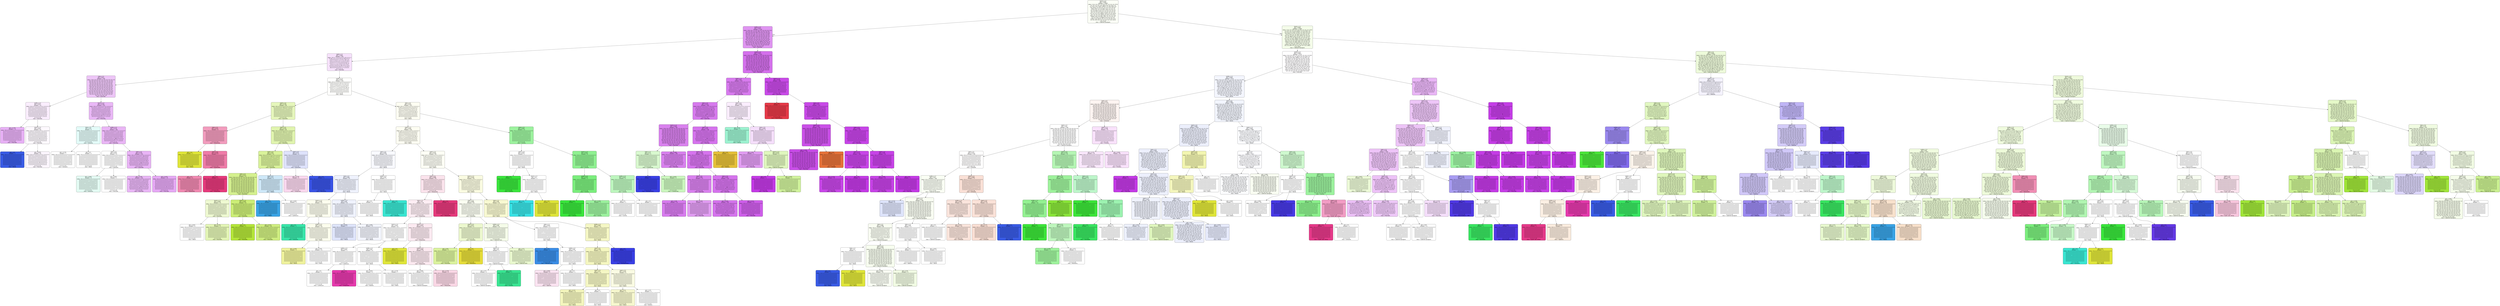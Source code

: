 digraph Tree {
node [shape=box, style="filled, rounded", color="black", fontname="helvetica"] ;
edge [fontname="helvetica"] ;
0 [label=<tannin &le; 2.5<br/>gini = 0.895<br/>samples = 13609<br/>value = [1.0, 3.0, 51.0, 2.0, 6.0, 9.0, 1.0, 2.0, 1.0, 175.0<br/>1.0, 3.0, 1.0, 3.0, 12.0, 304.0, 9.0, 5.0, 43.0, 1.0<br/>1.0, 32.0, 13.0, 118.0, 2784.0, 1.0, 10.0, 66.0, 5.0<br/>8.0, 252.0, 1.0, 9.0, 6.0, 1.0, 2.0, 17.0, 2.0, 9.0<br/>146.0, 39.0, 1.0, 2.0, 48.0, 12.0, 1.0, 1.0, 1.0<br/>1.0, 4.0, 6.0, 1.0, 3.0, 87.0, 119.0, 5.0, 4.0, 2.0<br/>3.0, 2.0, 487.0, 24.0, 1.0, 1.0, 1.0, 1.0, 1.0, 6.0<br/>6.0, 7.0, 1.0, 2.0, 313.0, 1.0, 8.0, 3.0, 5.0, 1.0<br/>2.0, 1.0, 1.0, 17.0, 1656.0, 133.0, 1.0, 1.0, 143.0<br/>2.0, 1.0, 2.0, 11.0, 444.0, 1.0, 41.0, 37.0, 91.0<br/>10.0, 1.0, 1.0, 1.0, 18.0, 39.0, 3.0, 2.0, 1.0, 13.0<br/>2258.0, 35.0, 4.0, 90.0, 20.0, 1.0, 1.0, 5.0, 2.0<br/>1.0, 1.0, 14.0, 1.0, 869.0, 51.0, 9.0, 4.0, 3.0<br/>1338.0, 13.0, 597.0, 2.0, 1.0, 1.0, 4.0, 8.0, 15.0<br/>1.0, 4.0, 29.0, 8.0, 5.0, 2.0, 3.0, 2.0, 11.0, 151.0<br/>13.0, 31.0]<br/>class = Cabernet Sauvignon>, fillcolor="#fbfef6"] ;
1 [label=<acidity &le; 3.5<br/>gini = 0.651<br/>samples = 1728<br/>value = [0.0, 0.0, 1.0, 0.0, 0.0, 0.0, 0.0, 0.0, 0.0, 52.0<br/>0.0, 0.0, 0.0, 2.0, 0.0, 49.0, 2.0, 0.0, 3.0, 0.0<br/>0.0, 32.0, 0.0, 8.0, 46.0, 0.0, 0.0, 5.0, 0.0, 0.0<br/>10.0, 0.0, 0.0, 5.0, 1.0, 1.0, 2.0, 0.0, 1.0, 29.0<br/>6.0, 0.0, 1.0, 18.0, 1.0, 1.0, 0.0, 0.0, 1.0, 0.0<br/>1.0, 1.0, 0.0, 68.0, 15.0, 0.0, 0.0, 0.0, 0.0, 0.0<br/>19.0, 1.0, 0.0, 1.0, 0.0, 0.0, 0.0, 0.0, 0.0, 7.0<br/>0.0, 0.0, 6.0, 1.0, 7.0, 1.0, 1.0, 0.0, 0.0, 0.0<br/>0.0, 1.0, 67.0, 11.0, 0.0, 0.0, 5.0, 2.0, 1.0, 0.0<br/>1.0, 1.0, 0.0, 1.0, 4.0, 2.0, 0.0, 0.0, 0.0, 0.0<br/>0.0, 1.0, 0.0, 0.0, 1.0, 6.0, 1000.0, 0.0, 0.0, 1.0<br/>0.0, 0.0, 0.0, 0.0, 0.0, 0.0, 0.0, 0.0, 0.0, 141.0<br/>1.0, 2.0, 1.0, 0.0, 18.0, 0.0, 43.0, 0.0, 0.0, 0.0<br/>0.0, 0.0, 0.0, 1.0, 1.0, 1.0, 2.0, 0.0, 0.0, 0.0<br/>0.0, 0.0, 3.0, 2.0, 1.0]<br/>class = Pinot Noir>, fillcolor="#df94f1"] ;
0 -> 1 [labeldistance=2.5, labelangle=45, headlabel="True"] ;
2 [label=<sweet &le; 1.5<br/>gini = 0.904<br/>samples = 583<br/>value = [0, 0, 1, 0, 0, 0, 0, 0, 0, 10, 0, 0, 0, 2<br/>0, 46, 2, 0, 2, 0, 0, 32, 0, 6, 40, 0, 0, 5<br/>0, 0, 9, 0, 0, 0, 1, 1, 2, 0, 1, 16, 1, 0<br/>0, 8, 1, 1, 0, 0, 1, 0, 1, 1, 0, 17, 14, 0<br/>0, 0, 0, 0, 17, 0, 0, 1, 0, 0, 0, 0, 0, 7<br/>0, 0, 5, 1, 7, 1, 1, 0, 0, 0, 0, 0, 61, 11<br/>0, 0, 2, 2, 1, 0, 1, 0, 0, 1, 0, 1, 0, 0<br/>0, 0, 0, 1, 0, 0, 0, 3, 141, 0, 0, 1, 0, 0<br/>0, 0, 0, 0, 0, 0, 0, 35, 0, 2, 1, 0, 14, 0<br/>36, 0, 0, 0, 0, 0, 0, 0, 1, 1, 2, 0, 0, 0<br/>0, 0, 3, 0, 1]<br/>class = Pinot Noir>, fillcolor="#f6e1fb"] ;
1 -> 2 ;
3 [label=<body &le; 2.5<br/>gini = 0.817<br/>samples = 348<br/>value = [0.0, 0.0, 0.0, 0.0, 0.0, 0.0, 0.0, 0.0, 0.0, 4.0<br/>0.0, 0.0, 0.0, 0.0, 0.0, 12.0, 0.0, 0.0, 2.0, 0.0<br/>0.0, 0.0, 0.0, 3.0, 31.0, 0.0, 0.0, 2.0, 0.0, 0.0<br/>9.0, 0.0, 0.0, 0.0, 0.0, 1.0, 1.0, 0.0, 0.0, 8.0<br/>0.0, 0.0, 0.0, 8.0, 0.0, 0.0, 0.0, 0.0, 1.0, 0.0<br/>0.0, 0.0, 0.0, 14.0, 6.0, 0.0, 0.0, 0.0, 0.0, 0.0<br/>10.0, 0.0, 0.0, 0.0, 0.0, 0.0, 0.0, 0.0, 0.0, 0.0<br/>0.0, 0.0, 1.0, 0.0, 0.0, 0.0, 0.0, 0.0, 0.0, 0.0<br/>0.0, 0.0, 43.0, 0.0, 0.0, 0.0, 1.0, 0.0, 0.0, 0.0<br/>1.0, 0.0, 0.0, 0.0, 0.0, 1.0, 0.0, 0.0, 0.0, 0.0<br/>0.0, 0.0, 0.0, 0.0, 0.0, 3.0, 133.0, 0.0, 0.0, 0.0<br/>0.0, 0.0, 0.0, 0.0, 0.0, 0.0, 0.0, 0.0, 0.0, 26.0<br/>0.0, 0.0, 1.0, 0.0, 8.0, 0.0, 11.0, 0.0, 0.0, 0.0<br/>0.0, 0.0, 0.0, 0.0, 1.0, 1.0, 2.0, 0.0, 0.0, 0.0<br/>0.0, 0.0, 2.0, 0.0, 1.0]<br/>class = Pinot Noir>, fillcolor="#edc5f7"] ;
2 -> 3 ;
4 [label=<acidity &le; 2.5<br/>gini = 0.877<br/>samples = 93<br/>value = [0, 0, 0, 0, 0, 0, 0, 0, 0, 1, 0, 0, 0, 0<br/>0, 8, 0, 0, 1, 0, 0, 0, 0, 2, 9, 0, 0, 2<br/>0, 0, 3, 0, 0, 0, 0, 0, 0, 0, 0, 5, 0, 0<br/>0, 0, 0, 0, 0, 0, 1, 0, 0, 0, 0, 5, 0, 0<br/>0, 0, 0, 0, 3, 0, 0, 0, 0, 0, 0, 0, 0, 0<br/>0, 0, 1, 0, 0, 0, 0, 0, 0, 0, 0, 0, 16, 0<br/>0, 0, 0, 0, 0, 0, 0, 0, 0, 0, 0, 0, 0, 0<br/>0, 0, 0, 0, 0, 0, 0, 0, 23, 0, 0, 0, 0, 0<br/>0, 0, 0, 0, 0, 0, 0, 6, 0, 0, 0, 0, 3, 0<br/>3, 0, 0, 0, 0, 0, 0, 0, 0, 0, 1, 0, 0, 0<br/>0, 0, 0, 0, 0]<br/>class = Pinot Noir>, fillcolor="#faedfd"] ;
3 -> 4 ;
5 [label=<gini = 0.744<br/>samples = 11<br/>value = [0, 0, 0, 0, 0, 0, 0, 0, 0, 0, 0, 0, 0, 0<br/>0, 0, 0, 0, 0, 0, 0, 0, 0, 1, 1, 0, 0, 0<br/>0, 0, 1, 0, 0, 0, 0, 0, 0, 0, 0, 0, 0, 0<br/>0, 0, 0, 0, 0, 0, 0, 0, 0, 0, 0, 0, 0, 0<br/>0, 0, 0, 0, 0, 0, 0, 0, 0, 0, 0, 0, 0, 0<br/>0, 0, 0, 0, 0, 0, 0, 0, 0, 0, 0, 0, 0, 0<br/>0, 0, 0, 0, 0, 0, 0, 0, 0, 0, 0, 0, 0, 0<br/>0, 0, 0, 0, 0, 0, 0, 0, 5, 0, 0, 0, 0, 0<br/>0, 0, 0, 0, 0, 0, 0, 0, 0, 0, 0, 0, 1, 0<br/>1, 0, 0, 0, 0, 0, 0, 0, 0, 0, 1, 0, 0, 0<br/>0, 0, 0, 0, 0]<br/>class = Pinot Noir>, fillcolor="#e7b0f5"] ;
4 -> 5 ;
6 [label=<tannin &le; 1.5<br/>gini = 0.877<br/>samples = 82<br/>value = [0, 0, 0, 0, 0, 0, 0, 0, 0, 1, 0, 0, 0, 0<br/>0, 8, 0, 0, 1, 0, 0, 0, 0, 1, 8, 0, 0, 2<br/>0, 0, 2, 0, 0, 0, 0, 0, 0, 0, 0, 5, 0, 0<br/>0, 0, 0, 0, 0, 0, 1, 0, 0, 0, 0, 5, 0, 0<br/>0, 0, 0, 0, 3, 0, 0, 0, 0, 0, 0, 0, 0, 0<br/>0, 0, 1, 0, 0, 0, 0, 0, 0, 0, 0, 0, 16, 0<br/>0, 0, 0, 0, 0, 0, 0, 0, 0, 0, 0, 0, 0, 0<br/>0, 0, 0, 0, 0, 0, 0, 0, 18, 0, 0, 0, 0, 0<br/>0, 0, 0, 0, 0, 0, 0, 6, 0, 0, 0, 0, 2, 0<br/>2, 0, 0, 0, 0, 0, 0, 0, 0, 0, 0, 0, 0, 0<br/>0, 0, 0, 0, 0]<br/>class = Pinot Noir>, fillcolor="#fdf9fe"] ;
4 -> 6 ;
7 [label=<gini = 0.0<br/>samples = 1<br/>value = [0, 0, 0, 0, 0, 0, 0, 0, 0, 0, 0, 0, 0, 0<br/>0, 0, 0, 0, 0, 0, 0, 0, 0, 0, 0, 0, 0, 0<br/>0, 0, 0, 0, 0, 0, 0, 0, 0, 0, 0, 0, 0, 0<br/>0, 0, 0, 0, 0, 0, 0, 0, 0, 0, 0, 0, 0, 0<br/>0, 0, 0, 0, 0, 0, 0, 0, 0, 0, 0, 0, 0, 0<br/>0, 0, 0, 0, 0, 0, 0, 0, 0, 0, 0, 0, 1, 0<br/>0, 0, 0, 0, 0, 0, 0, 0, 0, 0, 0, 0, 0, 0<br/>0, 0, 0, 0, 0, 0, 0, 0, 0, 0, 0, 0, 0, 0<br/>0, 0, 0, 0, 0, 0, 0, 0, 0, 0, 0, 0, 0, 0<br/>0, 0, 0, 0, 0, 0, 0, 0, 0, 0, 0, 0, 0, 0<br/>0, 0, 0, 0, 0]<br/>class = Merlot>, fillcolor="#395be5"] ;
6 -> 7 ;
8 [label=<gini = 0.879<br/>samples = 81<br/>value = [0, 0, 0, 0, 0, 0, 0, 0, 0, 1, 0, 0, 0, 0<br/>0, 8, 0, 0, 1, 0, 0, 0, 0, 1, 8, 0, 0, 2<br/>0, 0, 2, 0, 0, 0, 0, 0, 0, 0, 0, 5, 0, 0<br/>0, 0, 0, 0, 0, 0, 1, 0, 0, 0, 0, 5, 0, 0<br/>0, 0, 0, 0, 3, 0, 0, 0, 0, 0, 0, 0, 0, 0<br/>0, 0, 1, 0, 0, 0, 0, 0, 0, 0, 0, 0, 15, 0<br/>0, 0, 0, 0, 0, 0, 0, 0, 0, 0, 0, 0, 0, 0<br/>0, 0, 0, 0, 0, 0, 0, 0, 18, 0, 0, 0, 0, 0<br/>0, 0, 0, 0, 0, 0, 0, 6, 0, 0, 0, 0, 2, 0<br/>2, 0, 0, 0, 0, 0, 0, 0, 0, 0, 0, 0, 0, 0<br/>0, 0, 0, 0, 0]<br/>class = Pinot Noir>, fillcolor="#fcf6fe"] ;
6 -> 8 ;
9 [label=<tannin &le; 1.5<br/>gini = 0.783<br/>samples = 255<br/>value = [0, 0, 0, 0, 0, 0, 0, 0, 0, 3, 0, 0, 0, 0<br/>0, 4, 0, 0, 1, 0, 0, 0, 0, 1, 22, 0, 0, 0<br/>0, 0, 6, 0, 0, 0, 0, 1, 1, 0, 0, 3, 0, 0<br/>0, 8, 0, 0, 0, 0, 0, 0, 0, 0, 0, 9, 6, 0<br/>0, 0, 0, 0, 7, 0, 0, 0, 0, 0, 0, 0, 0, 0<br/>0, 0, 0, 0, 0, 0, 0, 0, 0, 0, 0, 0, 27, 0<br/>0, 0, 1, 0, 0, 0, 1, 0, 0, 0, 0, 1, 0, 0<br/>0, 0, 0, 0, 0, 0, 0, 3, 110, 0, 0, 0, 0, 0<br/>0, 0, 0, 0, 0, 0, 0, 20, 0, 0, 1, 0, 5, 0<br/>8, 0, 0, 0, 0, 0, 0, 0, 1, 1, 1, 0, 0, 0<br/>0, 0, 2, 0, 1]<br/>class = Pinot Noir>, fillcolor="#e9b7f6"] ;
3 -> 9 ;
10 [label=<body &le; 3.5<br/>gini = 0.79<br/>samples = 9<br/>value = [0, 0, 0, 0, 0, 0, 0, 0, 0, 0, 0, 0, 0, 0<br/>0, 1, 0, 0, 0, 0, 0, 0, 0, 0, 1, 0, 0, 0<br/>0, 0, 0, 0, 0, 0, 0, 0, 0, 0, 0, 0, 0, 0<br/>0, 0, 0, 0, 0, 0, 0, 0, 0, 0, 0, 0, 0, 0<br/>0, 0, 0, 0, 3, 0, 0, 0, 0, 0, 0, 0, 0, 0<br/>0, 0, 0, 0, 0, 0, 0, 0, 0, 0, 0, 0, 1, 0<br/>0, 0, 0, 0, 0, 0, 0, 0, 0, 0, 0, 0, 0, 0<br/>0, 0, 0, 0, 0, 0, 0, 0, 2, 0, 0, 0, 0, 0<br/>0, 0, 0, 0, 0, 0, 0, 0, 0, 0, 0, 0, 1, 0<br/>0, 0, 0, 0, 0, 0, 0, 0, 0, 0, 0, 0, 0, 0<br/>0, 0, 0, 0, 0]<br/>class = Grenache>, fillcolor="#e3fbf8"] ;
9 -> 10 ;
11 [label=<gini = 0.776<br/>samples = 7<br/>value = [0, 0, 0, 0, 0, 0, 0, 0, 0, 0, 0, 0, 0, 0<br/>0, 0, 0, 0, 0, 0, 0, 0, 0, 0, 1, 0, 0, 0<br/>0, 0, 0, 0, 0, 0, 0, 0, 0, 0, 0, 0, 0, 0<br/>0, 0, 0, 0, 0, 0, 0, 0, 0, 0, 0, 0, 0, 0<br/>0, 0, 0, 0, 2, 0, 0, 0, 0, 0, 0, 0, 0, 0<br/>0, 0, 0, 0, 0, 0, 0, 0, 0, 0, 0, 0, 1, 0<br/>0, 0, 0, 0, 0, 0, 0, 0, 0, 0, 0, 0, 0, 0<br/>0, 0, 0, 0, 0, 0, 0, 0, 2, 0, 0, 0, 0, 0<br/>0, 0, 0, 0, 0, 0, 0, 0, 0, 0, 0, 0, 1, 0<br/>0, 0, 0, 0, 0, 0, 0, 0, 0, 0, 0, 0, 0, 0<br/>0, 0, 0, 0, 0]<br/>class = Grenache>, fillcolor="#ffffff"] ;
10 -> 11 ;
12 [label=<gini = 0.5<br/>samples = 2<br/>value = [0, 0, 0, 0, 0, 0, 0, 0, 0, 0, 0, 0, 0, 0<br/>0, 1, 0, 0, 0, 0, 0, 0, 0, 0, 0, 0, 0, 0<br/>0, 0, 0, 0, 0, 0, 0, 0, 0, 0, 0, 0, 0, 0<br/>0, 0, 0, 0, 0, 0, 0, 0, 0, 0, 0, 0, 0, 0<br/>0, 0, 0, 0, 1, 0, 0, 0, 0, 0, 0, 0, 0, 0<br/>0, 0, 0, 0, 0, 0, 0, 0, 0, 0, 0, 0, 0, 0<br/>0, 0, 0, 0, 0, 0, 0, 0, 0, 0, 0, 0, 0, 0<br/>0, 0, 0, 0, 0, 0, 0, 0, 0, 0, 0, 0, 0, 0<br/>0, 0, 0, 0, 0, 0, 0, 0, 0, 0, 0, 0, 0, 0<br/>0, 0, 0, 0, 0, 0, 0, 0, 0, 0, 0, 0, 0, 0<br/>0, 0, 0, 0, 0]<br/>class = Blend>, fillcolor="#ffffff"] ;
10 -> 12 ;
13 [label=<acidity &le; 2.5<br/>gini = 0.776<br/>samples = 246<br/>value = [0, 0, 0, 0, 0, 0, 0, 0, 0, 3, 0, 0, 0, 0<br/>0, 3, 0, 0, 1, 0, 0, 0, 0, 1, 21, 0, 0, 0<br/>0, 0, 6, 0, 0, 0, 0, 1, 1, 0, 0, 3, 0, 0<br/>0, 8, 0, 0, 0, 0, 0, 0, 0, 0, 0, 9, 6, 0<br/>0, 0, 0, 0, 4, 0, 0, 0, 0, 0, 0, 0, 0, 0<br/>0, 0, 0, 0, 0, 0, 0, 0, 0, 0, 0, 0, 26, 0<br/>0, 0, 1, 0, 0, 0, 1, 0, 0, 0, 0, 1, 0, 0<br/>0, 0, 0, 0, 0, 0, 0, 3, 108, 0, 0, 0, 0, 0<br/>0, 0, 0, 0, 0, 0, 0, 20, 0, 0, 1, 0, 4, 0<br/>8, 0, 0, 0, 0, 0, 0, 0, 1, 1, 1, 0, 0, 0<br/>0, 0, 2, 0, 1]<br/>class = Pinot Noir>, fillcolor="#e9b5f5"] ;
9 -> 13 ;
14 [label=<body &le; 3.5<br/>gini = 0.876<br/>samples = 11<br/>value = [0, 0, 0, 0, 0, 0, 0, 0, 0, 0, 0, 0, 0, 0<br/>0, 0, 0, 0, 0, 0, 0, 0, 0, 0, 1, 0, 0, 0<br/>0, 0, 0, 0, 0, 0, 0, 1, 0, 0, 0, 0, 0, 0<br/>0, 0, 0, 0, 0, 0, 0, 0, 0, 0, 0, 0, 2, 0<br/>0, 0, 0, 0, 1, 0, 0, 0, 0, 0, 0, 0, 0, 0<br/>0, 0, 0, 0, 0, 0, 0, 0, 0, 0, 0, 0, 1, 0<br/>0, 0, 0, 0, 0, 0, 0, 0, 0, 0, 0, 0, 0, 0<br/>0, 0, 0, 0, 0, 0, 0, 0, 2, 0, 0, 0, 0, 0<br/>0, 0, 0, 0, 0, 0, 0, 0, 0, 0, 0, 0, 0, 0<br/>0, 0, 0, 0, 0, 0, 0, 0, 1, 1, 1, 0, 0, 0<br/>0, 0, 0, 0, 0]<br/>class = Garnacha>, fillcolor="#ffffff"] ;
13 -> 14 ;
15 [label=<gini = 0.844<br/>samples = 8<br/>value = [0, 0, 0, 0, 0, 0, 0, 0, 0, 0, 0, 0, 0, 0<br/>0, 0, 0, 0, 0, 0, 0, 0, 0, 0, 1, 0, 0, 0<br/>0, 0, 0, 0, 0, 0, 0, 1, 0, 0, 0, 0, 0, 0<br/>0, 0, 0, 0, 0, 0, 0, 0, 0, 0, 0, 0, 2, 0<br/>0, 0, 0, 0, 1, 0, 0, 0, 0, 0, 0, 0, 0, 0<br/>0, 0, 0, 0, 0, 0, 0, 0, 0, 0, 0, 0, 1, 0<br/>0, 0, 0, 0, 0, 0, 0, 0, 0, 0, 0, 0, 0, 0<br/>0, 0, 0, 0, 0, 0, 0, 0, 1, 0, 0, 0, 0, 0<br/>0, 0, 0, 0, 0, 0, 0, 0, 0, 0, 0, 0, 0, 0<br/>0, 0, 0, 0, 0, 0, 0, 0, 0, 1, 0, 0, 0, 0<br/>0, 0, 0, 0, 0]<br/>class = Garnacha>, fillcolor="#e3fbf3"] ;
14 -> 15 ;
16 [label=<gini = 0.667<br/>samples = 3<br/>value = [0, 0, 0, 0, 0, 0, 0, 0, 0, 0, 0, 0, 0, 0<br/>0, 0, 0, 0, 0, 0, 0, 0, 0, 0, 0, 0, 0, 0<br/>0, 0, 0, 0, 0, 0, 0, 0, 0, 0, 0, 0, 0, 0<br/>0, 0, 0, 0, 0, 0, 0, 0, 0, 0, 0, 0, 0, 0<br/>0, 0, 0, 0, 0, 0, 0, 0, 0, 0, 0, 0, 0, 0<br/>0, 0, 0, 0, 0, 0, 0, 0, 0, 0, 0, 0, 0, 0<br/>0, 0, 0, 0, 0, 0, 0, 0, 0, 0, 0, 0, 0, 0<br/>0, 0, 0, 0, 0, 0, 0, 0, 1, 0, 0, 0, 0, 0<br/>0, 0, 0, 0, 0, 0, 0, 0, 0, 0, 0, 0, 0, 0<br/>0, 0, 0, 0, 0, 0, 0, 0, 1, 0, 1, 0, 0, 0<br/>0, 0, 0, 0, 0]<br/>class = Pinot Noir>, fillcolor="#ffffff"] ;
14 -> 16 ;
17 [label=<body &le; 3.5<br/>gini = 0.765<br/>samples = 235<br/>value = [0, 0, 0, 0, 0, 0, 0, 0, 0, 3, 0, 0, 0, 0<br/>0, 3, 0, 0, 1, 0, 0, 0, 0, 1, 20, 0, 0, 0<br/>0, 0, 6, 0, 0, 0, 0, 0, 1, 0, 0, 3, 0, 0<br/>0, 8, 0, 0, 0, 0, 0, 0, 0, 0, 0, 9, 4, 0<br/>0, 0, 0, 0, 3, 0, 0, 0, 0, 0, 0, 0, 0, 0<br/>0, 0, 0, 0, 0, 0, 0, 0, 0, 0, 0, 0, 25, 0<br/>0, 0, 1, 0, 0, 0, 1, 0, 0, 0, 0, 1, 0, 0<br/>0, 0, 0, 0, 0, 0, 0, 3, 106, 0, 0, 0, 0, 0<br/>0, 0, 0, 0, 0, 0, 0, 20, 0, 0, 1, 0, 4, 0<br/>8, 0, 0, 0, 0, 0, 0, 0, 0, 0, 0, 0, 0, 0<br/>0, 0, 2, 0, 1]<br/>class = Pinot Noir>, fillcolor="#e8b3f5"] ;
13 -> 17 ;
18 [label=<gini = 0.769<br/>samples = 216<br/>value = [0, 0, 0, 0, 0, 0, 0, 0, 0, 3, 0, 0, 0, 0<br/>0, 3, 0, 0, 1, 0, 0, 0, 0, 1, 18, 0, 0, 0<br/>0, 0, 6, 0, 0, 0, 0, 0, 1, 0, 0, 3, 0, 0<br/>0, 5, 0, 0, 0, 0, 0, 0, 0, 0, 0, 8, 4, 0<br/>0, 0, 0, 0, 3, 0, 0, 0, 0, 0, 0, 0, 0, 0<br/>0, 0, 0, 0, 0, 0, 0, 0, 0, 0, 0, 0, 24, 0<br/>0, 0, 1, 0, 0, 0, 1, 0, 0, 0, 0, 1, 0, 0<br/>0, 0, 0, 0, 0, 0, 0, 3, 96, 0, 0, 0, 0, 0<br/>0, 0, 0, 0, 0, 0, 0, 20, 0, 0, 1, 0, 3, 0<br/>8, 0, 0, 0, 0, 0, 0, 0, 0, 0, 0, 0, 0, 0<br/>0, 0, 2, 0, 0]<br/>class = Pinot Noir>, fillcolor="#e8b5f5"] ;
17 -> 18 ;
19 [label=<gini = 0.676<br/>samples = 19<br/>value = [0, 0, 0, 0, 0, 0, 0, 0, 0, 0, 0, 0, 0, 0<br/>0, 0, 0, 0, 0, 0, 0, 0, 0, 0, 2, 0, 0, 0<br/>0, 0, 0, 0, 0, 0, 0, 0, 0, 0, 0, 0, 0, 0<br/>0, 3, 0, 0, 0, 0, 0, 0, 0, 0, 0, 1, 0, 0<br/>0, 0, 0, 0, 0, 0, 0, 0, 0, 0, 0, 0, 0, 0<br/>0, 0, 0, 0, 0, 0, 0, 0, 0, 0, 0, 0, 1, 0<br/>0, 0, 0, 0, 0, 0, 0, 0, 0, 0, 0, 0, 0, 0<br/>0, 0, 0, 0, 0, 0, 0, 0, 10, 0, 0, 0, 0, 0<br/>0, 0, 0, 0, 0, 0, 0, 0, 0, 0, 0, 0, 1, 0<br/>0, 0, 0, 0, 0, 0, 0, 0, 0, 0, 0, 0, 0, 0<br/>0, 0, 0, 0, 1]<br/>class = Pinot Noir>, fillcolor="#e5a8f4"] ;
17 -> 19 ;
20 [label=<acidity &le; 1.5<br/>gini = 0.929<br/>samples = 235<br/>value = [0, 0, 1, 0, 0, 0, 0, 0, 0, 6, 0, 0, 0, 2<br/>0, 34, 2, 0, 0, 0, 0, 32, 0, 3, 9, 0, 0, 3<br/>0, 0, 0, 0, 0, 0, 1, 0, 1, 0, 1, 8, 1, 0<br/>0, 0, 1, 1, 0, 0, 0, 0, 1, 1, 0, 3, 8, 0<br/>0, 0, 0, 0, 7, 0, 0, 1, 0, 0, 0, 0, 0, 7<br/>0, 0, 4, 1, 7, 1, 1, 0, 0, 0, 0, 0, 18, 11<br/>0, 0, 1, 2, 1, 0, 0, 0, 0, 1, 0, 0, 0, 0<br/>0, 0, 0, 1, 0, 0, 0, 0, 8, 0, 0, 1, 0, 0<br/>0, 0, 0, 0, 0, 0, 0, 9, 0, 2, 0, 0, 6, 0<br/>25, 0, 0, 0, 0, 0, 0, 0, 0, 0, 0, 0, 0, 0<br/>0, 0, 1, 0, 0]<br/>class = Blend>, fillcolor="#fffffd"] ;
2 -> 20 ;
21 [label=<sweet &le; 3.5<br/>gini = 0.795<br/>samples = 68<br/>value = [0, 0, 0, 0, 0, 0, 0, 0, 0, 3, 0, 0, 0, 0<br/>0, 5, 0, 0, 0, 0, 0, 28, 0, 0, 3, 0, 0, 0<br/>0, 0, 0, 0, 0, 0, 1, 0, 0, 0, 1, 0, 0, 0<br/>0, 0, 0, 0, 0, 0, 0, 0, 1, 0, 0, 0, 1, 0<br/>0, 0, 0, 0, 0, 0, 0, 0, 0, 0, 0, 0, 0, 2<br/>0, 0, 2, 0, 3, 0, 0, 0, 0, 0, 0, 0, 2, 7<br/>0, 0, 0, 0, 0, 0, 0, 0, 0, 0, 0, 0, 0, 0<br/>0, 0, 0, 0, 0, 0, 0, 0, 0, 0, 0, 0, 0, 0<br/>0, 0, 0, 0, 0, 0, 0, 3, 0, 0, 0, 0, 0, 0<br/>6, 0, 0, 0, 0, 0, 0, 0, 0, 0, 0, 0, 0, 0<br/>0, 0, 0, 0, 0]<br/>class = Brachetto>, fillcolor="#e5f6bb"] ;
20 -> 21 ;
22 [label=<body &le; 2.5<br/>gini = 0.531<br/>samples = 8<br/>value = [0, 0, 0, 0, 0, 0, 0, 0, 0, 0, 0, 0, 0, 0<br/>0, 2, 0, 0, 0, 0, 0, 0, 0, 0, 0, 0, 0, 0<br/>0, 0, 0, 0, 0, 0, 0, 0, 0, 0, 0, 0, 0, 0<br/>0, 0, 0, 0, 0, 0, 0, 0, 0, 0, 0, 0, 0, 0<br/>0, 0, 0, 0, 0, 0, 0, 0, 0, 0, 0, 0, 0, 0<br/>0, 0, 0, 0, 0, 0, 0, 0, 0, 0, 0, 0, 0, 1<br/>0, 0, 0, 0, 0, 0, 0, 0, 0, 0, 0, 0, 0, 0<br/>0, 0, 0, 0, 0, 0, 0, 0, 0, 0, 0, 0, 0, 0<br/>0, 0, 0, 0, 0, 0, 0, 0, 0, 0, 0, 0, 0, 0<br/>5, 0, 0, 0, 0, 0, 0, 0, 0, 0, 0, 0, 0, 0<br/>0, 0, 0, 0, 0]<br/>class = Tempranillo>, fillcolor="#f29cbd"] ;
21 -> 22 ;
23 [label=<gini = 0.0<br/>samples = 1<br/>value = [0, 0, 0, 0, 0, 0, 0, 0, 0, 0, 0, 0, 0, 0<br/>0, 1, 0, 0, 0, 0, 0, 0, 0, 0, 0, 0, 0, 0<br/>0, 0, 0, 0, 0, 0, 0, 0, 0, 0, 0, 0, 0, 0<br/>0, 0, 0, 0, 0, 0, 0, 0, 0, 0, 0, 0, 0, 0<br/>0, 0, 0, 0, 0, 0, 0, 0, 0, 0, 0, 0, 0, 0<br/>0, 0, 0, 0, 0, 0, 0, 0, 0, 0, 0, 0, 0, 0<br/>0, 0, 0, 0, 0, 0, 0, 0, 0, 0, 0, 0, 0, 0<br/>0, 0, 0, 0, 0, 0, 0, 0, 0, 0, 0, 0, 0, 0<br/>0, 0, 0, 0, 0, 0, 0, 0, 0, 0, 0, 0, 0, 0<br/>0, 0, 0, 0, 0, 0, 0, 0, 0, 0, 0, 0, 0, 0<br/>0, 0, 0, 0, 0]<br/>class = Blend>, fillcolor="#dfe539"] ;
22 -> 23 ;
24 [label=<body &le; 3.5<br/>gini = 0.449<br/>samples = 7<br/>value = [0, 0, 0, 0, 0, 0, 0, 0, 0, 0, 0, 0, 0, 0<br/>0, 1, 0, 0, 0, 0, 0, 0, 0, 0, 0, 0, 0, 0<br/>0, 0, 0, 0, 0, 0, 0, 0, 0, 0, 0, 0, 0, 0<br/>0, 0, 0, 0, 0, 0, 0, 0, 0, 0, 0, 0, 0, 0<br/>0, 0, 0, 0, 0, 0, 0, 0, 0, 0, 0, 0, 0, 0<br/>0, 0, 0, 0, 0, 0, 0, 0, 0, 0, 0, 0, 0, 1<br/>0, 0, 0, 0, 0, 0, 0, 0, 0, 0, 0, 0, 0, 0<br/>0, 0, 0, 0, 0, 0, 0, 0, 0, 0, 0, 0, 0, 0<br/>0, 0, 0, 0, 0, 0, 0, 0, 0, 0, 0, 0, 0, 0<br/>5, 0, 0, 0, 0, 0, 0, 0, 0, 0, 0, 0, 0, 0<br/>0, 0, 0, 0, 0]<br/>class = Tempranillo>, fillcolor="#ee7ba7"] ;
22 -> 24 ;
25 [label=<gini = 0.5<br/>samples = 6<br/>value = [0, 0, 0, 0, 0, 0, 0, 0, 0, 0, 0, 0, 0, 0<br/>0, 1, 0, 0, 0, 0, 0, 0, 0, 0, 0, 0, 0, 0<br/>0, 0, 0, 0, 0, 0, 0, 0, 0, 0, 0, 0, 0, 0<br/>0, 0, 0, 0, 0, 0, 0, 0, 0, 0, 0, 0, 0, 0<br/>0, 0, 0, 0, 0, 0, 0, 0, 0, 0, 0, 0, 0, 0<br/>0, 0, 0, 0, 0, 0, 0, 0, 0, 0, 0, 0, 0, 1<br/>0, 0, 0, 0, 0, 0, 0, 0, 0, 0, 0, 0, 0, 0<br/>0, 0, 0, 0, 0, 0, 0, 0, 0, 0, 0, 0, 0, 0<br/>0, 0, 0, 0, 0, 0, 0, 0, 0, 0, 0, 0, 0, 0<br/>4, 0, 0, 0, 0, 0, 0, 0, 0, 0, 0, 0, 0, 0<br/>0, 0, 0, 0, 0]<br/>class = Tempranillo>, fillcolor="#ef88b0"] ;
24 -> 25 ;
26 [label=<gini = 0.0<br/>samples = 1<br/>value = [0, 0, 0, 0, 0, 0, 0, 0, 0, 0, 0, 0, 0, 0<br/>0, 0, 0, 0, 0, 0, 0, 0, 0, 0, 0, 0, 0, 0<br/>0, 0, 0, 0, 0, 0, 0, 0, 0, 0, 0, 0, 0, 0<br/>0, 0, 0, 0, 0, 0, 0, 0, 0, 0, 0, 0, 0, 0<br/>0, 0, 0, 0, 0, 0, 0, 0, 0, 0, 0, 0, 0, 0<br/>0, 0, 0, 0, 0, 0, 0, 0, 0, 0, 0, 0, 0, 0<br/>0, 0, 0, 0, 0, 0, 0, 0, 0, 0, 0, 0, 0, 0<br/>0, 0, 0, 0, 0, 0, 0, 0, 0, 0, 0, 0, 0, 0<br/>0, 0, 0, 0, 0, 0, 0, 0, 0, 0, 0, 0, 0, 0<br/>1, 0, 0, 0, 0, 0, 0, 0, 0, 0, 0, 0, 0, 0<br/>0, 0, 0, 0, 0]<br/>class = Tempranillo>, fillcolor="#e5397b"] ;
24 -> 26 ;
27 [label=<body &le; 3.5<br/>gini = 0.755<br/>samples = 60<br/>value = [0, 0, 0, 0, 0, 0, 0, 0, 0, 3, 0, 0, 0, 0<br/>0, 3, 0, 0, 0, 0, 0, 28, 0, 0, 3, 0, 0, 0<br/>0, 0, 0, 0, 0, 0, 1, 0, 0, 0, 1, 0, 0, 0<br/>0, 0, 0, 0, 0, 0, 0, 0, 1, 0, 0, 0, 1, 0<br/>0, 0, 0, 0, 0, 0, 0, 0, 0, 0, 0, 0, 0, 2<br/>0, 0, 2, 0, 3, 0, 0, 0, 0, 0, 0, 0, 2, 6<br/>0, 0, 0, 0, 0, 0, 0, 0, 0, 0, 0, 0, 0, 0<br/>0, 0, 0, 0, 0, 0, 0, 0, 0, 0, 0, 0, 0, 0<br/>0, 0, 0, 0, 0, 0, 0, 3, 0, 0, 0, 0, 0, 0<br/>1, 0, 0, 0, 0, 0, 0, 0, 0, 0, 0, 0, 0, 0<br/>0, 0, 0, 0, 0]<br/>class = Brachetto>, fillcolor="#e0f4ae"] ;
21 -> 27 ;
28 [label=<sweet &le; 4.5<br/>gini = 0.69<br/>samples = 52<br/>value = [0, 0, 0, 0, 0, 0, 0, 0, 0, 3, 0, 0, 0, 0<br/>0, 2, 0, 0, 0, 0, 0, 28, 0, 0, 3, 0, 0, 0<br/>0, 0, 0, 0, 0, 0, 1, 0, 0, 0, 1, 0, 0, 0<br/>0, 0, 0, 0, 0, 0, 0, 0, 1, 0, 0, 0, 1, 0<br/>0, 0, 0, 0, 0, 0, 0, 0, 0, 0, 0, 0, 0, 2<br/>0, 0, 2, 0, 3, 0, 0, 0, 0, 0, 0, 0, 1, 3<br/>0, 0, 0, 0, 0, 0, 0, 0, 0, 0, 0, 0, 0, 0<br/>0, 0, 0, 0, 0, 0, 0, 0, 0, 0, 0, 0, 0, 0<br/>0, 0, 0, 0, 0, 0, 0, 1, 0, 0, 0, 0, 0, 0<br/>0, 0, 0, 0, 0, 0, 0, 0, 0, 0, 0, 0, 0, 0<br/>0, 0, 0, 0, 0]<br/>class = Brachetto>, fillcolor="#d9f29a"] ;
27 -> 28 ;
29 [label=<body &le; 2.5<br/>gini = 0.627<br/>samples = 47<br/>value = [0.0, 0.0, 0.0, 0.0, 0.0, 0.0, 0.0, 0.0, 0.0, 3.0<br/>0.0, 0.0, 0.0, 0.0, 0.0, 2.0, 0.0, 0.0, 0.0, 0.0<br/>0.0, 28.0, 0.0, 0.0, 3.0, 0.0, 0.0, 0.0, 0.0, 0.0<br/>0.0, 0.0, 0.0, 0.0, 1.0, 0.0, 0.0, 0.0, 1.0, 0.0<br/>0.0, 0.0, 0.0, 0.0, 0.0, 0.0, 0.0, 0.0, 0.0, 0.0<br/>1.0, 0.0, 0.0, 0.0, 1.0, 0.0, 0.0, 0.0, 0.0, 0.0<br/>0.0, 0.0, 0.0, 0.0, 0.0, 0.0, 0.0, 0.0, 0.0, 1.0<br/>0.0, 0.0, 0.0, 0.0, 3.0, 0.0, 0.0, 0.0, 0.0, 0.0<br/>0.0, 0.0, 0.0, 2.0, 0.0, 0.0, 0.0, 0.0, 0.0, 0.0<br/>0.0, 0.0, 0.0, 0.0, 0.0, 0.0, 0.0, 0.0, 0.0, 0.0<br/>0.0, 0.0, 0.0, 0.0, 0.0, 0.0, 0.0, 0.0, 0.0, 0.0<br/>0.0, 0.0, 0.0, 0.0, 0.0, 0.0, 0.0, 0.0, 0.0, 1.0<br/>0.0, 0.0, 0.0, 0.0, 0.0, 0.0, 0.0, 0.0, 0.0, 0.0<br/>0.0, 0.0, 0.0, 0.0, 0.0, 0.0, 0.0, 0.0, 0.0, 0.0<br/>0.0, 0.0, 0.0, 0.0, 0.0]<br/>class = Brachetto>, fillcolor="#d4f08e"] ;
28 -> 29 ;
30 [label=<tannin &le; 1.5<br/>gini = 0.836<br/>samples = 15<br/>value = [0, 0, 0, 0, 0, 0, 0, 0, 0, 0, 0, 0, 0, 0<br/>0, 2, 0, 0, 0, 0, 0, 5, 0, 0, 1, 0, 0, 0<br/>0, 0, 0, 0, 0, 0, 1, 0, 0, 0, 1, 0, 0, 0<br/>0, 0, 0, 0, 0, 0, 0, 0, 1, 0, 0, 0, 1, 0<br/>0, 0, 0, 0, 0, 0, 0, 0, 0, 0, 0, 0, 0, 1<br/>0, 0, 0, 0, 1, 0, 0, 0, 0, 0, 0, 0, 0, 1<br/>0, 0, 0, 0, 0, 0, 0, 0, 0, 0, 0, 0, 0, 0<br/>0, 0, 0, 0, 0, 0, 0, 0, 0, 0, 0, 0, 0, 0<br/>0, 0, 0, 0, 0, 0, 0, 0, 0, 0, 0, 0, 0, 0<br/>0, 0, 0, 0, 0, 0, 0, 0, 0, 0, 0, 0, 0, 0<br/>0, 0, 0, 0, 0]<br/>class = Brachetto>, fillcolor="#eef9d1"] ;
29 -> 30 ;
31 [label=<gini = 0.833<br/>samples = 6<br/>value = [0, 0, 0, 0, 0, 0, 0, 0, 0, 0, 0, 0, 0, 0<br/>0, 1, 0, 0, 0, 0, 0, 1, 0, 0, 0, 0, 0, 0<br/>0, 0, 0, 0, 0, 0, 1, 0, 0, 0, 1, 0, 0, 0<br/>0, 0, 0, 0, 0, 0, 0, 0, 1, 0, 0, 0, 0, 0<br/>0, 0, 0, 0, 0, 0, 0, 0, 0, 0, 0, 0, 0, 0<br/>0, 0, 0, 0, 1, 0, 0, 0, 0, 0, 0, 0, 0, 0<br/>0, 0, 0, 0, 0, 0, 0, 0, 0, 0, 0, 0, 0, 0<br/>0, 0, 0, 0, 0, 0, 0, 0, 0, 0, 0, 0, 0, 0<br/>0, 0, 0, 0, 0, 0, 0, 0, 0, 0, 0, 0, 0, 0<br/>0, 0, 0, 0, 0, 0, 0, 0, 0, 0, 0, 0, 0, 0<br/>0, 0, 0, 0, 0]<br/>class = Blend>, fillcolor="#ffffff"] ;
30 -> 31 ;
32 [label=<gini = 0.741<br/>samples = 9<br/>value = [0, 0, 0, 0, 0, 0, 0, 0, 0, 0, 0, 0, 0, 0<br/>0, 1, 0, 0, 0, 0, 0, 4, 0, 0, 1, 0, 0, 0<br/>0, 0, 0, 0, 0, 0, 0, 0, 0, 0, 0, 0, 0, 0<br/>0, 0, 0, 0, 0, 0, 0, 0, 0, 0, 0, 0, 1, 0<br/>0, 0, 0, 0, 0, 0, 0, 0, 0, 0, 0, 0, 0, 1<br/>0, 0, 0, 0, 0, 0, 0, 0, 0, 0, 0, 0, 0, 1<br/>0, 0, 0, 0, 0, 0, 0, 0, 0, 0, 0, 0, 0, 0<br/>0, 0, 0, 0, 0, 0, 0, 0, 0, 0, 0, 0, 0, 0<br/>0, 0, 0, 0, 0, 0, 0, 0, 0, 0, 0, 0, 0, 0<br/>0, 0, 0, 0, 0, 0, 0, 0, 0, 0, 0, 0, 0, 0<br/>0, 0, 0, 0, 0]<br/>class = Brachetto>, fillcolor="#e3f5b5"] ;
30 -> 32 ;
33 [label=<tannin &le; 1.5<br/>gini = 0.465<br/>samples = 32<br/>value = [0, 0, 0, 0, 0, 0, 0, 0, 0, 3, 0, 0, 0, 0<br/>0, 0, 0, 0, 0, 0, 0, 23, 0, 0, 2, 0, 0, 0<br/>0, 0, 0, 0, 0, 0, 0, 0, 0, 0, 0, 0, 0, 0<br/>0, 0, 0, 0, 0, 0, 0, 0, 0, 0, 0, 0, 0, 0<br/>0, 0, 0, 0, 0, 0, 0, 0, 0, 0, 0, 0, 0, 0<br/>0, 0, 0, 0, 2, 0, 0, 0, 0, 0, 0, 0, 0, 1<br/>0, 0, 0, 0, 0, 0, 0, 0, 0, 0, 0, 0, 0, 0<br/>0, 0, 0, 0, 0, 0, 0, 0, 0, 0, 0, 0, 0, 0<br/>0, 0, 0, 0, 0, 0, 0, 1, 0, 0, 0, 0, 0, 0<br/>0, 0, 0, 0, 0, 0, 0, 0, 0, 0, 0, 0, 0, 0<br/>0, 0, 0, 0, 0]<br/>class = Brachetto>, fillcolor="#cbed76"] ;
29 -> 33 ;
34 [label=<gini = 0.0<br/>samples = 4<br/>value = [0, 0, 0, 0, 0, 0, 0, 0, 0, 0, 0, 0, 0, 0<br/>0, 0, 0, 0, 0, 0, 0, 4, 0, 0, 0, 0, 0, 0<br/>0, 0, 0, 0, 0, 0, 0, 0, 0, 0, 0, 0, 0, 0<br/>0, 0, 0, 0, 0, 0, 0, 0, 0, 0, 0, 0, 0, 0<br/>0, 0, 0, 0, 0, 0, 0, 0, 0, 0, 0, 0, 0, 0<br/>0, 0, 0, 0, 0, 0, 0, 0, 0, 0, 0, 0, 0, 0<br/>0, 0, 0, 0, 0, 0, 0, 0, 0, 0, 0, 0, 0, 0<br/>0, 0, 0, 0, 0, 0, 0, 0, 0, 0, 0, 0, 0, 0<br/>0, 0, 0, 0, 0, 0, 0, 0, 0, 0, 0, 0, 0, 0<br/>0, 0, 0, 0, 0, 0, 0, 0, 0, 0, 0, 0, 0, 0<br/>0, 0, 0, 0, 0]<br/>class = Brachetto>, fillcolor="#b4e539"] ;
33 -> 34 ;
35 [label=<gini = 0.515<br/>samples = 28<br/>value = [0, 0, 0, 0, 0, 0, 0, 0, 0, 3, 0, 0, 0, 0<br/>0, 0, 0, 0, 0, 0, 0, 19, 0, 0, 2, 0, 0, 0<br/>0, 0, 0, 0, 0, 0, 0, 0, 0, 0, 0, 0, 0, 0<br/>0, 0, 0, 0, 0, 0, 0, 0, 0, 0, 0, 0, 0, 0<br/>0, 0, 0, 0, 0, 0, 0, 0, 0, 0, 0, 0, 0, 0<br/>0, 0, 0, 0, 2, 0, 0, 0, 0, 0, 0, 0, 0, 1<br/>0, 0, 0, 0, 0, 0, 0, 0, 0, 0, 0, 0, 0, 0<br/>0, 0, 0, 0, 0, 0, 0, 0, 0, 0, 0, 0, 0, 0<br/>0, 0, 0, 0, 0, 0, 0, 1, 0, 0, 0, 0, 0, 0<br/>0, 0, 0, 0, 0, 0, 0, 0, 0, 0, 0, 0, 0, 0<br/>0, 0, 0, 0, 0]<br/>class = Brachetto>, fillcolor="#cfee80"] ;
33 -> 35 ;
36 [label=<body &le; 2.5<br/>gini = 0.72<br/>samples = 5<br/>value = [0, 0, 0, 0, 0, 0, 0, 0, 0, 0, 0, 0, 0, 0<br/>0, 0, 0, 0, 0, 0, 0, 0, 0, 0, 0, 0, 0, 0<br/>0, 0, 0, 0, 0, 0, 0, 0, 0, 0, 0, 0, 0, 0<br/>0, 0, 0, 0, 0, 0, 0, 0, 0, 0, 0, 0, 0, 0<br/>0, 0, 0, 0, 0, 0, 0, 0, 0, 0, 0, 0, 0, 1<br/>0, 0, 2, 0, 0, 0, 0, 0, 0, 0, 0, 0, 1, 1<br/>0, 0, 0, 0, 0, 0, 0, 0, 0, 0, 0, 0, 0, 0<br/>0, 0, 0, 0, 0, 0, 0, 0, 0, 0, 0, 0, 0, 0<br/>0, 0, 0, 0, 0, 0, 0, 0, 0, 0, 0, 0, 0, 0<br/>0, 0, 0, 0, 0, 0, 0, 0, 0, 0, 0, 0, 0, 0<br/>0, 0, 0, 0, 0]<br/>class = Malbec>, fillcolor="#cee8f8"] ;
28 -> 36 ;
37 [label=<gini = 0.0<br/>samples = 2<br/>value = [0, 0, 0, 0, 0, 0, 0, 0, 0, 0, 0, 0, 0, 0<br/>0, 0, 0, 0, 0, 0, 0, 0, 0, 0, 0, 0, 0, 0<br/>0, 0, 0, 0, 0, 0, 0, 0, 0, 0, 0, 0, 0, 0<br/>0, 0, 0, 0, 0, 0, 0, 0, 0, 0, 0, 0, 0, 0<br/>0, 0, 0, 0, 0, 0, 0, 0, 0, 0, 0, 0, 0, 0<br/>0, 0, 2, 0, 0, 0, 0, 0, 0, 0, 0, 0, 0, 0<br/>0, 0, 0, 0, 0, 0, 0, 0, 0, 0, 0, 0, 0, 0<br/>0, 0, 0, 0, 0, 0, 0, 0, 0, 0, 0, 0, 0, 0<br/>0, 0, 0, 0, 0, 0, 0, 0, 0, 0, 0, 0, 0, 0<br/>0, 0, 0, 0, 0, 0, 0, 0, 0, 0, 0, 0, 0, 0<br/>0, 0, 0, 0, 0]<br/>class = Malbec>, fillcolor="#39a3e5"] ;
36 -> 37 ;
38 [label=<gini = 0.667<br/>samples = 3<br/>value = [0, 0, 0, 0, 0, 0, 0, 0, 0, 0, 0, 0, 0, 0<br/>0, 0, 0, 0, 0, 0, 0, 0, 0, 0, 0, 0, 0, 0<br/>0, 0, 0, 0, 0, 0, 0, 0, 0, 0, 0, 0, 0, 0<br/>0, 0, 0, 0, 0, 0, 0, 0, 0, 0, 0, 0, 0, 0<br/>0, 0, 0, 0, 0, 0, 0, 0, 0, 0, 0, 0, 0, 1<br/>0, 0, 0, 0, 0, 0, 0, 0, 0, 0, 0, 0, 1, 1<br/>0, 0, 0, 0, 0, 0, 0, 0, 0, 0, 0, 0, 0, 0<br/>0, 0, 0, 0, 0, 0, 0, 0, 0, 0, 0, 0, 0, 0<br/>0, 0, 0, 0, 0, 0, 0, 0, 0, 0, 0, 0, 0, 0<br/>0, 0, 0, 0, 0, 0, 0, 0, 0, 0, 0, 0, 0, 0<br/>0, 0, 0, 0, 0]<br/>class = Lambrusco>, fillcolor="#ffffff"] ;
36 -> 38 ;
39 [label=<sweet &le; 4.5<br/>gini = 0.75<br/>samples = 8<br/>value = [0, 0, 0, 0, 0, 0, 0, 0, 0, 0, 0, 0, 0, 0<br/>0, 1, 0, 0, 0, 0, 0, 0, 0, 0, 0, 0, 0, 0<br/>0, 0, 0, 0, 0, 0, 0, 0, 0, 0, 0, 0, 0, 0<br/>0, 0, 0, 0, 0, 0, 0, 0, 0, 0, 0, 0, 0, 0<br/>0, 0, 0, 0, 0, 0, 0, 0, 0, 0, 0, 0, 0, 0<br/>0, 0, 0, 0, 0, 0, 0, 0, 0, 0, 0, 0, 1, 3<br/>0, 0, 0, 0, 0, 0, 0, 0, 0, 0, 0, 0, 0, 0<br/>0, 0, 0, 0, 0, 0, 0, 0, 0, 0, 0, 0, 0, 0<br/>0, 0, 0, 0, 0, 0, 0, 2, 0, 0, 0, 0, 0, 0<br/>1, 0, 0, 0, 0, 0, 0, 0, 0, 0, 0, 0, 0, 0<br/>0, 0, 0, 0, 0]<br/>class = Monastrell>, fillcolor="#dee2fb"] ;
27 -> 39 ;
40 [label=<gini = 0.778<br/>samples = 6<br/>value = [0, 0, 0, 0, 0, 0, 0, 0, 0, 0, 0, 0, 0, 0<br/>0, 1, 0, 0, 0, 0, 0, 0, 0, 0, 0, 0, 0, 0<br/>0, 0, 0, 0, 0, 0, 0, 0, 0, 0, 0, 0, 0, 0<br/>0, 0, 0, 0, 0, 0, 0, 0, 0, 0, 0, 0, 0, 0<br/>0, 0, 0, 0, 0, 0, 0, 0, 0, 0, 0, 0, 0, 0<br/>0, 0, 0, 0, 0, 0, 0, 0, 0, 0, 0, 0, 1, 1<br/>0, 0, 0, 0, 0, 0, 0, 0, 0, 0, 0, 0, 0, 0<br/>0, 0, 0, 0, 0, 0, 0, 0, 0, 0, 0, 0, 0, 0<br/>0, 0, 0, 0, 0, 0, 0, 2, 0, 0, 0, 0, 0, 0<br/>1, 0, 0, 0, 0, 0, 0, 0, 0, 0, 0, 0, 0, 0<br/>0, 0, 0, 0, 0]<br/>class = Sangiovese>, fillcolor="#fad7ee"] ;
39 -> 40 ;
41 [label=<gini = 0.0<br/>samples = 2<br/>value = [0, 0, 0, 0, 0, 0, 0, 0, 0, 0, 0, 0, 0, 0<br/>0, 0, 0, 0, 0, 0, 0, 0, 0, 0, 0, 0, 0, 0<br/>0, 0, 0, 0, 0, 0, 0, 0, 0, 0, 0, 0, 0, 0<br/>0, 0, 0, 0, 0, 0, 0, 0, 0, 0, 0, 0, 0, 0<br/>0, 0, 0, 0, 0, 0, 0, 0, 0, 0, 0, 0, 0, 0<br/>0, 0, 0, 0, 0, 0, 0, 0, 0, 0, 0, 0, 0, 2<br/>0, 0, 0, 0, 0, 0, 0, 0, 0, 0, 0, 0, 0, 0<br/>0, 0, 0, 0, 0, 0, 0, 0, 0, 0, 0, 0, 0, 0<br/>0, 0, 0, 0, 0, 0, 0, 0, 0, 0, 0, 0, 0, 0<br/>0, 0, 0, 0, 0, 0, 0, 0, 0, 0, 0, 0, 0, 0<br/>0, 0, 0, 0, 0]<br/>class = Monastrell>, fillcolor="#3953e5"] ;
39 -> 41 ;
42 [label=<body &le; 4.5<br/>gini = 0.931<br/>samples = 167<br/>value = [0, 0, 1, 0, 0, 0, 0, 0, 0, 3, 0, 0, 0, 2<br/>0, 29, 2, 0, 0, 0, 0, 4, 0, 3, 6, 0, 0, 3<br/>0, 0, 0, 0, 0, 0, 0, 0, 1, 0, 0, 8, 1, 0<br/>0, 0, 1, 1, 0, 0, 0, 0, 0, 1, 0, 3, 7, 0<br/>0, 0, 0, 0, 7, 0, 0, 1, 0, 0, 0, 0, 0, 5<br/>0, 0, 2, 1, 4, 1, 1, 0, 0, 0, 0, 0, 16, 4<br/>0, 0, 1, 2, 1, 0, 0, 0, 0, 1, 0, 0, 0, 0<br/>0, 0, 0, 1, 0, 0, 0, 0, 8, 0, 0, 1, 0, 0<br/>0, 0, 0, 0, 0, 0, 0, 6, 0, 2, 0, 0, 6, 0<br/>19, 0, 0, 0, 0, 0, 0, 0, 0, 0, 0, 0, 0, 0<br/>0, 0, 1, 0, 0]<br/>class = Blend>, fillcolor="#fdfdf2"] ;
20 -> 42 ;
43 [label=<sweet &le; 2.5<br/>gini = 0.926<br/>samples = 156<br/>value = [0, 0, 1, 0, 0, 0, 0, 0, 0, 3, 0, 0, 0, 2<br/>0, 28, 2, 0, 0, 0, 0, 4, 0, 3, 6, 0, 0, 3<br/>0, 0, 0, 0, 0, 0, 0, 0, 1, 0, 0, 2, 0, 0<br/>0, 0, 1, 1, 0, 0, 0, 0, 0, 1, 0, 3, 7, 0<br/>0, 0, 0, 0, 7, 0, 0, 0, 0, 0, 0, 0, 0, 5<br/>0, 0, 2, 1, 3, 1, 1, 0, 0, 0, 0, 0, 16, 4<br/>0, 0, 1, 2, 1, 0, 0, 0, 0, 1, 0, 0, 0, 0<br/>0, 0, 0, 1, 0, 0, 0, 0, 8, 0, 0, 1, 0, 0<br/>0, 0, 0, 0, 0, 0, 0, 6, 0, 2, 0, 0, 5, 0<br/>19, 0, 0, 0, 0, 0, 0, 0, 0, 0, 0, 0, 0, 0<br/>0, 0, 1, 0, 0]<br/>class = Blend>, fillcolor="#fdfdf2"] ;
42 -> 43 ;
44 [label=<body &le; 3.5<br/>gini = 0.887<br/>samples = 66<br/>value = [0, 0, 0, 0, 0, 0, 0, 0, 0, 0, 0, 0, 0, 0<br/>0, 12, 1, 0, 0, 0, 0, 0, 0, 0, 2, 0, 0, 1<br/>0, 0, 0, 0, 0, 0, 0, 0, 0, 0, 0, 2, 0, 0<br/>0, 0, 0, 1, 0, 0, 0, 0, 0, 0, 0, 3, 4, 0<br/>0, 0, 0, 0, 3, 0, 0, 0, 0, 0, 0, 0, 0, 2<br/>0, 0, 0, 0, 0, 0, 0, 0, 0, 0, 0, 0, 14, 0<br/>0, 0, 0, 0, 0, 0, 0, 0, 0, 0, 0, 0, 0, 0<br/>0, 0, 0, 1, 0, 0, 0, 0, 6, 0, 0, 1, 0, 0<br/>0, 0, 0, 0, 0, 0, 0, 1, 0, 0, 0, 0, 4, 0<br/>7, 0, 0, 0, 0, 0, 0, 0, 0, 0, 0, 0, 0, 0<br/>0, 0, 1, 0, 0]<br/>class = Merlot>, fillcolor="#f8f9fe"] ;
43 -> 44 ;
45 [label=<body &le; 2.5<br/>gini = 0.881<br/>samples = 61<br/>value = [0, 0, 0, 0, 0, 0, 0, 0, 0, 0, 0, 0, 0, 0<br/>0, 10, 1, 0, 0, 0, 0, 0, 0, 0, 2, 0, 0, 1<br/>0, 0, 0, 0, 0, 0, 0, 0, 0, 0, 0, 2, 0, 0<br/>0, 0, 0, 1, 0, 0, 0, 0, 0, 0, 0, 3, 4, 0<br/>0, 0, 0, 0, 2, 0, 0, 0, 0, 0, 0, 0, 0, 0<br/>0, 0, 0, 0, 0, 0, 0, 0, 0, 0, 0, 0, 14, 0<br/>0, 0, 0, 0, 0, 0, 0, 0, 0, 0, 0, 0, 0, 0<br/>0, 0, 0, 1, 0, 0, 0, 0, 6, 0, 0, 1, 0, 0<br/>0, 0, 0, 0, 0, 0, 0, 1, 0, 0, 0, 0, 4, 0<br/>7, 0, 0, 0, 0, 0, 0, 0, 0, 0, 0, 0, 0, 0<br/>0, 0, 1, 0, 0]<br/>class = Merlot>, fillcolor="#eff2fd"] ;
44 -> 45 ;
46 [label=<tannin &le; 1.5<br/>gini = 0.768<br/>samples = 17<br/>value = [0, 0, 0, 0, 0, 0, 0, 0, 0, 0, 0, 0, 0, 0<br/>0, 6, 0, 0, 0, 0, 0, 0, 0, 0, 0, 0, 0, 1<br/>0, 0, 0, 0, 0, 0, 0, 0, 0, 0, 0, 1, 0, 0<br/>0, 0, 0, 1, 0, 0, 0, 0, 0, 0, 0, 1, 1, 0<br/>0, 0, 0, 0, 0, 0, 0, 0, 0, 0, 0, 0, 0, 0<br/>0, 0, 0, 0, 0, 0, 0, 0, 0, 0, 0, 0, 5, 0<br/>0, 0, 0, 0, 0, 0, 0, 0, 0, 0, 0, 0, 0, 0<br/>0, 0, 0, 0, 0, 0, 0, 0, 0, 0, 0, 0, 0, 0<br/>0, 0, 0, 0, 0, 0, 0, 0, 0, 0, 0, 0, 0, 0<br/>1, 0, 0, 0, 0, 0, 0, 0, 0, 0, 0, 0, 0, 0<br/>0, 0, 0, 0, 0]<br/>class = Blend>, fillcolor="#fcfdee"] ;
45 -> 46 ;
47 [label=<gini = 0.0<br/>samples = 1<br/>value = [0, 0, 0, 0, 0, 0, 0, 0, 0, 0, 0, 0, 0, 0<br/>0, 0, 0, 0, 0, 0, 0, 0, 0, 0, 0, 0, 0, 0<br/>0, 0, 0, 0, 0, 0, 0, 0, 0, 0, 0, 0, 0, 0<br/>0, 0, 0, 0, 0, 0, 0, 0, 0, 0, 0, 0, 1, 0<br/>0, 0, 0, 0, 0, 0, 0, 0, 0, 0, 0, 0, 0, 0<br/>0, 0, 0, 0, 0, 0, 0, 0, 0, 0, 0, 0, 0, 0<br/>0, 0, 0, 0, 0, 0, 0, 0, 0, 0, 0, 0, 0, 0<br/>0, 0, 0, 0, 0, 0, 0, 0, 0, 0, 0, 0, 0, 0<br/>0, 0, 0, 0, 0, 0, 0, 0, 0, 0, 0, 0, 0, 0<br/>0, 0, 0, 0, 0, 0, 0, 0, 0, 0, 0, 0, 0, 0<br/>0, 0, 0, 0, 0]<br/>class = Garnacha>, fillcolor="#39e5a9"] ;
46 -> 47 ;
48 [label=<acidity &le; 2.5<br/>gini = 0.742<br/>samples = 16<br/>value = [0, 0, 0, 0, 0, 0, 0, 0, 0, 0, 0, 0, 0, 0<br/>0, 6, 0, 0, 0, 0, 0, 0, 0, 0, 0, 0, 0, 1<br/>0, 0, 0, 0, 0, 0, 0, 0, 0, 0, 0, 1, 0, 0<br/>0, 0, 0, 1, 0, 0, 0, 0, 0, 0, 0, 1, 0, 0<br/>0, 0, 0, 0, 0, 0, 0, 0, 0, 0, 0, 0, 0, 0<br/>0, 0, 0, 0, 0, 0, 0, 0, 0, 0, 0, 0, 5, 0<br/>0, 0, 0, 0, 0, 0, 0, 0, 0, 0, 0, 0, 0, 0<br/>0, 0, 0, 0, 0, 0, 0, 0, 0, 0, 0, 0, 0, 0<br/>0, 0, 0, 0, 0, 0, 0, 0, 0, 0, 0, 0, 0, 0<br/>1, 0, 0, 0, 0, 0, 0, 0, 0, 0, 0, 0, 0, 0<br/>0, 0, 0, 0, 0]<br/>class = Blend>, fillcolor="#fcfded"] ;
46 -> 48 ;
49 [label=<gini = 0.444<br/>samples = 3<br/>value = [0, 0, 0, 0, 0, 0, 0, 0, 0, 0, 0, 0, 0, 0<br/>0, 2, 0, 0, 0, 0, 0, 0, 0, 0, 0, 0, 0, 0<br/>0, 0, 0, 0, 0, 0, 0, 0, 0, 0, 0, 0, 0, 0<br/>0, 0, 0, 0, 0, 0, 0, 0, 0, 0, 0, 0, 0, 0<br/>0, 0, 0, 0, 0, 0, 0, 0, 0, 0, 0, 0, 0, 0<br/>0, 0, 0, 0, 0, 0, 0, 0, 0, 0, 0, 0, 1, 0<br/>0, 0, 0, 0, 0, 0, 0, 0, 0, 0, 0, 0, 0, 0<br/>0, 0, 0, 0, 0, 0, 0, 0, 0, 0, 0, 0, 0, 0<br/>0, 0, 0, 0, 0, 0, 0, 0, 0, 0, 0, 0, 0, 0<br/>0, 0, 0, 0, 0, 0, 0, 0, 0, 0, 0, 0, 0, 0<br/>0, 0, 0, 0, 0]<br/>class = Blend>, fillcolor="#eff29c"] ;
48 -> 49 ;
50 [label=<gini = 0.781<br/>samples = 13<br/>value = [0, 0, 0, 0, 0, 0, 0, 0, 0, 0, 0, 0, 0, 0<br/>0, 4, 0, 0, 0, 0, 0, 0, 0, 0, 0, 0, 0, 1<br/>0, 0, 0, 0, 0, 0, 0, 0, 0, 0, 0, 1, 0, 0<br/>0, 0, 0, 1, 0, 0, 0, 0, 0, 0, 0, 1, 0, 0<br/>0, 0, 0, 0, 0, 0, 0, 0, 0, 0, 0, 0, 0, 0<br/>0, 0, 0, 0, 0, 0, 0, 0, 0, 0, 0, 0, 4, 0<br/>0, 0, 0, 0, 0, 0, 0, 0, 0, 0, 0, 0, 0, 0<br/>0, 0, 0, 0, 0, 0, 0, 0, 0, 0, 0, 0, 0, 0<br/>0, 0, 0, 0, 0, 0, 0, 0, 0, 0, 0, 0, 0, 0<br/>1, 0, 0, 0, 0, 0, 0, 0, 0, 0, 0, 0, 0, 0<br/>0, 0, 0, 0, 0]<br/>class = Blend>, fillcolor="#ffffff"] ;
48 -> 50 ;
51 [label=<acidity &le; 2.5<br/>gini = 0.89<br/>samples = 44<br/>value = [0, 0, 0, 0, 0, 0, 0, 0, 0, 0, 0, 0, 0, 0<br/>0, 4, 1, 0, 0, 0, 0, 0, 0, 0, 2, 0, 0, 0<br/>0, 0, 0, 0, 0, 0, 0, 0, 0, 0, 0, 1, 0, 0<br/>0, 0, 0, 0, 0, 0, 0, 0, 0, 0, 0, 2, 3, 0<br/>0, 0, 0, 0, 2, 0, 0, 0, 0, 0, 0, 0, 0, 0<br/>0, 0, 0, 0, 0, 0, 0, 0, 0, 0, 0, 0, 9, 0<br/>0, 0, 0, 0, 0, 0, 0, 0, 0, 0, 0, 0, 0, 0<br/>0, 0, 0, 1, 0, 0, 0, 0, 6, 0, 0, 1, 0, 0<br/>0, 0, 0, 0, 0, 0, 0, 1, 0, 0, 0, 0, 4, 0<br/>6, 0, 0, 0, 0, 0, 0, 0, 0, 0, 0, 0, 0, 0<br/>0, 0, 1, 0, 0]<br/>class = Merlot>, fillcolor="#eff2fd"] ;
45 -> 51 ;
52 [label=<gini = 0.816<br/>samples = 7<br/>value = [0, 0, 0, 0, 0, 0, 0, 0, 0, 0, 0, 0, 0, 0<br/>0, 0, 0, 0, 0, 0, 0, 0, 0, 0, 0, 0, 0, 0<br/>0, 0, 0, 0, 0, 0, 0, 0, 0, 0, 0, 1, 0, 0<br/>0, 0, 0, 0, 0, 0, 0, 0, 0, 0, 0, 0, 0, 0<br/>0, 0, 0, 0, 0, 0, 0, 0, 0, 0, 0, 0, 0, 0<br/>0, 0, 0, 0, 0, 0, 0, 0, 0, 0, 0, 0, 2, 0<br/>0, 0, 0, 0, 0, 0, 0, 0, 0, 0, 0, 0, 0, 0<br/>0, 0, 0, 1, 0, 0, 0, 0, 1, 0, 0, 0, 0, 0<br/>0, 0, 0, 0, 0, 0, 0, 0, 0, 0, 0, 0, 1, 0<br/>1, 0, 0, 0, 0, 0, 0, 0, 0, 0, 0, 0, 0, 0<br/>0, 0, 0, 0, 0]<br/>class = Merlot>, fillcolor="#dee4fb"] ;
51 -> 52 ;
53 [label=<gini = 0.891<br/>samples = 37<br/>value = [0, 0, 0, 0, 0, 0, 0, 0, 0, 0, 0, 0, 0, 0<br/>0, 4, 1, 0, 0, 0, 0, 0, 0, 0, 2, 0, 0, 0<br/>0, 0, 0, 0, 0, 0, 0, 0, 0, 0, 0, 0, 0, 0<br/>0, 0, 0, 0, 0, 0, 0, 0, 0, 0, 0, 2, 3, 0<br/>0, 0, 0, 0, 2, 0, 0, 0, 0, 0, 0, 0, 0, 0<br/>0, 0, 0, 0, 0, 0, 0, 0, 0, 0, 0, 0, 7, 0<br/>0, 0, 0, 0, 0, 0, 0, 0, 0, 0, 0, 0, 0, 0<br/>0, 0, 0, 0, 0, 0, 0, 0, 5, 0, 0, 1, 0, 0<br/>0, 0, 0, 0, 0, 0, 0, 1, 0, 0, 0, 0, 3, 0<br/>5, 0, 0, 0, 0, 0, 0, 0, 0, 0, 0, 0, 0, 0<br/>0, 0, 1, 0, 0]<br/>class = Merlot>, fillcolor="#f3f5fd"] ;
51 -> 53 ;
54 [label=<acidity &le; 2.5<br/>gini = 0.64<br/>samples = 5<br/>value = [0, 0, 0, 0, 0, 0, 0, 0, 0, 0, 0, 0, 0, 0<br/>0, 2, 0, 0, 0, 0, 0, 0, 0, 0, 0, 0, 0, 0<br/>0, 0, 0, 0, 0, 0, 0, 0, 0, 0, 0, 0, 0, 0<br/>0, 0, 0, 0, 0, 0, 0, 0, 0, 0, 0, 0, 0, 0<br/>0, 0, 0, 0, 1, 0, 0, 0, 0, 0, 0, 0, 0, 2<br/>0, 0, 0, 0, 0, 0, 0, 0, 0, 0, 0, 0, 0, 0<br/>0, 0, 0, 0, 0, 0, 0, 0, 0, 0, 0, 0, 0, 0<br/>0, 0, 0, 0, 0, 0, 0, 0, 0, 0, 0, 0, 0, 0<br/>0, 0, 0, 0, 0, 0, 0, 0, 0, 0, 0, 0, 0, 0<br/>0, 0, 0, 0, 0, 0, 0, 0, 0, 0, 0, 0, 0, 0<br/>0, 0, 0, 0, 0]<br/>class = Blend>, fillcolor="#ffffff"] ;
44 -> 54 ;
55 [label=<gini = 0.5<br/>samples = 4<br/>value = [0, 0, 0, 0, 0, 0, 0, 0, 0, 0, 0, 0, 0, 0<br/>0, 2, 0, 0, 0, 0, 0, 0, 0, 0, 0, 0, 0, 0<br/>0, 0, 0, 0, 0, 0, 0, 0, 0, 0, 0, 0, 0, 0<br/>0, 0, 0, 0, 0, 0, 0, 0, 0, 0, 0, 0, 0, 0<br/>0, 0, 0, 0, 0, 0, 0, 0, 0, 0, 0, 0, 0, 2<br/>0, 0, 0, 0, 0, 0, 0, 0, 0, 0, 0, 0, 0, 0<br/>0, 0, 0, 0, 0, 0, 0, 0, 0, 0, 0, 0, 0, 0<br/>0, 0, 0, 0, 0, 0, 0, 0, 0, 0, 0, 0, 0, 0<br/>0, 0, 0, 0, 0, 0, 0, 0, 0, 0, 0, 0, 0, 0<br/>0, 0, 0, 0, 0, 0, 0, 0, 0, 0, 0, 0, 0, 0<br/>0, 0, 0, 0, 0]<br/>class = Blend>, fillcolor="#ffffff"] ;
54 -> 55 ;
56 [label=<gini = 0.0<br/>samples = 1<br/>value = [0, 0, 0, 0, 0, 0, 0, 0, 0, 0, 0, 0, 0, 0<br/>0, 0, 0, 0, 0, 0, 0, 0, 0, 0, 0, 0, 0, 0<br/>0, 0, 0, 0, 0, 0, 0, 0, 0, 0, 0, 0, 0, 0<br/>0, 0, 0, 0, 0, 0, 0, 0, 0, 0, 0, 0, 0, 0<br/>0, 0, 0, 0, 1, 0, 0, 0, 0, 0, 0, 0, 0, 0<br/>0, 0, 0, 0, 0, 0, 0, 0, 0, 0, 0, 0, 0, 0<br/>0, 0, 0, 0, 0, 0, 0, 0, 0, 0, 0, 0, 0, 0<br/>0, 0, 0, 0, 0, 0, 0, 0, 0, 0, 0, 0, 0, 0<br/>0, 0, 0, 0, 0, 0, 0, 0, 0, 0, 0, 0, 0, 0<br/>0, 0, 0, 0, 0, 0, 0, 0, 0, 0, 0, 0, 0, 0<br/>0, 0, 0, 0, 0]<br/>class = Grenache>, fillcolor="#39e5d1"] ;
54 -> 56 ;
57 [label=<sweet &le; 3.5<br/>gini = 0.929<br/>samples = 90<br/>value = [0, 0, 1, 0, 0, 0, 0, 0, 0, 3, 0, 0, 0, 2<br/>0, 16, 1, 0, 0, 0, 0, 4, 0, 3, 4, 0, 0, 2<br/>0, 0, 0, 0, 0, 0, 0, 0, 1, 0, 0, 0, 0, 0<br/>0, 0, 1, 0, 0, 0, 0, 0, 0, 1, 0, 0, 3, 0<br/>0, 0, 0, 0, 4, 0, 0, 0, 0, 0, 0, 0, 0, 3<br/>0, 0, 2, 1, 3, 1, 1, 0, 0, 0, 0, 0, 2, 4<br/>0, 0, 1, 2, 1, 0, 0, 0, 0, 1, 0, 0, 0, 0<br/>0, 0, 0, 0, 0, 0, 0, 0, 2, 0, 0, 0, 0, 0<br/>0, 0, 0, 0, 0, 0, 0, 5, 0, 2, 0, 0, 1, 0<br/>12, 0, 0, 0, 0, 0, 0, 0, 0, 0, 0, 0, 0, 0<br/>0, 0, 0, 0, 0]<br/>class = Blend>, fillcolor="#fdfef5"] ;
43 -> 57 ;
58 [label=<body &le; 3.5<br/>gini = 0.888<br/>samples = 40<br/>value = [0, 0, 0, 0, 0, 0, 0, 0, 0, 1, 0, 0, 0, 0<br/>0, 5, 1, 0, 0, 0, 0, 0, 0, 0, 3, 0, 0, 2<br/>0, 0, 0, 0, 0, 0, 0, 0, 0, 0, 0, 0, 0, 0<br/>0, 0, 1, 0, 0, 0, 0, 0, 0, 0, 0, 0, 3, 0<br/>0, 0, 0, 0, 2, 0, 0, 0, 0, 0, 0, 0, 0, 3<br/>0, 0, 0, 0, 1, 0, 1, 0, 0, 0, 0, 0, 0, 3<br/>0, 0, 0, 2, 0, 0, 0, 0, 0, 0, 0, 0, 0, 0<br/>0, 0, 0, 0, 0, 0, 0, 0, 1, 0, 0, 0, 0, 0<br/>0, 0, 0, 0, 0, 0, 0, 1, 0, 0, 0, 0, 0, 0<br/>10, 0, 0, 0, 0, 0, 0, 0, 0, 0, 0, 0, 0, 0<br/>0, 0, 0, 0, 0]<br/>class = Tempranillo>, fillcolor="#fbe3ec"] ;
57 -> 58 ;
59 [label=<body &le; 2.5<br/>gini = 0.9<br/>samples = 38<br/>value = [0, 0, 0, 0, 0, 0, 0, 0, 0, 1, 0, 0, 0, 0<br/>0, 5, 1, 0, 0, 0, 0, 0, 0, 0, 3, 0, 0, 2<br/>0, 0, 0, 0, 0, 0, 0, 0, 0, 0, 0, 0, 0, 0<br/>0, 0, 1, 0, 0, 0, 0, 0, 0, 0, 0, 0, 3, 0<br/>0, 0, 0, 0, 2, 0, 0, 0, 0, 0, 0, 0, 0, 3<br/>0, 0, 0, 0, 1, 0, 1, 0, 0, 0, 0, 0, 0, 3<br/>0, 0, 0, 2, 0, 0, 0, 0, 0, 0, 0, 0, 0, 0<br/>0, 0, 0, 0, 0, 0, 0, 0, 1, 0, 0, 0, 0, 0<br/>0, 0, 0, 0, 0, 0, 0, 1, 0, 0, 0, 0, 0, 0<br/>8, 0, 0, 0, 0, 0, 0, 0, 0, 0, 0, 0, 0, 0<br/>0, 0, 0, 0, 0]<br/>class = Tempranillo>, fillcolor="#fdedf3"] ;
58 -> 59 ;
60 [label=<tannin &le; 1.5<br/>gini = 0.875<br/>samples = 16<br/>value = [0, 0, 0, 0, 0, 0, 0, 0, 0, 1, 0, 0, 0, 0<br/>0, 3, 0, 0, 0, 0, 0, 0, 0, 0, 0, 0, 0, 1<br/>0, 0, 0, 0, 0, 0, 0, 0, 0, 0, 0, 0, 0, 0<br/>0, 0, 0, 0, 0, 0, 0, 0, 0, 0, 0, 0, 0, 0<br/>0, 0, 0, 0, 1, 0, 0, 0, 0, 0, 0, 0, 0, 2<br/>0, 0, 0, 0, 0, 0, 1, 0, 0, 0, 0, 0, 0, 0<br/>0, 0, 0, 2, 0, 0, 0, 0, 0, 0, 0, 0, 0, 0<br/>0, 0, 0, 0, 0, 0, 0, 0, 1, 0, 0, 0, 0, 0<br/>0, 0, 0, 0, 0, 0, 0, 1, 0, 0, 0, 0, 0, 0<br/>3, 0, 0, 0, 0, 0, 0, 0, 0, 0, 0, 0, 0, 0<br/>0, 0, 0, 0, 0]<br/>class = Blend>, fillcolor="#ffffff"] ;
59 -> 60 ;
61 [label=<acidity &le; 2.5<br/>gini = 0.667<br/>samples = 3<br/>value = [0, 0, 0, 0, 0, 0, 0, 0, 0, 0, 0, 0, 0, 0<br/>0, 0, 0, 0, 0, 0, 0, 0, 0, 0, 0, 0, 0, 0<br/>0, 0, 0, 0, 0, 0, 0, 0, 0, 0, 0, 0, 0, 0<br/>0, 0, 0, 0, 0, 0, 0, 0, 0, 0, 0, 0, 0, 0<br/>0, 0, 0, 0, 0, 0, 0, 0, 0, 0, 0, 0, 0, 1<br/>0, 0, 0, 0, 0, 0, 0, 0, 0, 0, 0, 0, 0, 0<br/>0, 0, 0, 0, 0, 0, 0, 0, 0, 0, 0, 0, 0, 0<br/>0, 0, 0, 0, 0, 0, 0, 0, 1, 0, 0, 0, 0, 0<br/>0, 0, 0, 0, 0, 0, 0, 1, 0, 0, 0, 0, 0, 0<br/>0, 0, 0, 0, 0, 0, 0, 0, 0, 0, 0, 0, 0, 0<br/>0, 0, 0, 0, 0]<br/>class = Lambrusco>, fillcolor="#ffffff"] ;
60 -> 61 ;
62 [label=<gini = 0.5<br/>samples = 2<br/>value = [0, 0, 0, 0, 0, 0, 0, 0, 0, 0, 0, 0, 0, 0<br/>0, 0, 0, 0, 0, 0, 0, 0, 0, 0, 0, 0, 0, 0<br/>0, 0, 0, 0, 0, 0, 0, 0, 0, 0, 0, 0, 0, 0<br/>0, 0, 0, 0, 0, 0, 0, 0, 0, 0, 0, 0, 0, 0<br/>0, 0, 0, 0, 0, 0, 0, 0, 0, 0, 0, 0, 0, 1<br/>0, 0, 0, 0, 0, 0, 0, 0, 0, 0, 0, 0, 0, 0<br/>0, 0, 0, 0, 0, 0, 0, 0, 0, 0, 0, 0, 0, 0<br/>0, 0, 0, 0, 0, 0, 0, 0, 1, 0, 0, 0, 0, 0<br/>0, 0, 0, 0, 0, 0, 0, 0, 0, 0, 0, 0, 0, 0<br/>0, 0, 0, 0, 0, 0, 0, 0, 0, 0, 0, 0, 0, 0<br/>0, 0, 0, 0, 0]<br/>class = Lambrusco>, fillcolor="#ffffff"] ;
61 -> 62 ;
63 [label=<gini = 0.0<br/>samples = 1<br/>value = [0, 0, 0, 0, 0, 0, 0, 0, 0, 0, 0, 0, 0, 0<br/>0, 0, 0, 0, 0, 0, 0, 0, 0, 0, 0, 0, 0, 0<br/>0, 0, 0, 0, 0, 0, 0, 0, 0, 0, 0, 0, 0, 0<br/>0, 0, 0, 0, 0, 0, 0, 0, 0, 0, 0, 0, 0, 0<br/>0, 0, 0, 0, 0, 0, 0, 0, 0, 0, 0, 0, 0, 0<br/>0, 0, 0, 0, 0, 0, 0, 0, 0, 0, 0, 0, 0, 0<br/>0, 0, 0, 0, 0, 0, 0, 0, 0, 0, 0, 0, 0, 0<br/>0, 0, 0, 0, 0, 0, 0, 0, 0, 0, 0, 0, 0, 0<br/>0, 0, 0, 0, 0, 0, 0, 1, 0, 0, 0, 0, 0, 0<br/>0, 0, 0, 0, 0, 0, 0, 0, 0, 0, 0, 0, 0, 0<br/>0, 0, 0, 0, 0]<br/>class = Sangiovese>, fillcolor="#e539ac"] ;
61 -> 63 ;
64 [label=<acidity &le; 2.5<br/>gini = 0.84<br/>samples = 13<br/>value = [0, 0, 0, 0, 0, 0, 0, 0, 0, 1, 0, 0, 0, 0<br/>0, 3, 0, 0, 0, 0, 0, 0, 0, 0, 0, 0, 0, 1<br/>0, 0, 0, 0, 0, 0, 0, 0, 0, 0, 0, 0, 0, 0<br/>0, 0, 0, 0, 0, 0, 0, 0, 0, 0, 0, 0, 0, 0<br/>0, 0, 0, 0, 1, 0, 0, 0, 0, 0, 0, 0, 0, 1<br/>0, 0, 0, 0, 0, 0, 1, 0, 0, 0, 0, 0, 0, 0<br/>0, 0, 0, 2, 0, 0, 0, 0, 0, 0, 0, 0, 0, 0<br/>0, 0, 0, 0, 0, 0, 0, 0, 0, 0, 0, 0, 0, 0<br/>0, 0, 0, 0, 0, 0, 0, 0, 0, 0, 0, 0, 0, 0<br/>3, 0, 0, 0, 0, 0, 0, 0, 0, 0, 0, 0, 0, 0<br/>0, 0, 0, 0, 0]<br/>class = Blend>, fillcolor="#ffffff"] ;
60 -> 64 ;
65 [label=<gini = 0.833<br/>samples = 6<br/>value = [0, 0, 0, 0, 0, 0, 0, 0, 0, 1, 0, 0, 0, 0<br/>0, 1, 0, 0, 0, 0, 0, 0, 0, 0, 0, 0, 0, 1<br/>0, 0, 0, 0, 0, 0, 0, 0, 0, 0, 0, 0, 0, 0<br/>0, 0, 0, 0, 0, 0, 0, 0, 0, 0, 0, 0, 0, 0<br/>0, 0, 0, 0, 1, 0, 0, 0, 0, 0, 0, 0, 0, 0<br/>0, 0, 0, 0, 0, 0, 0, 0, 0, 0, 0, 0, 0, 0<br/>0, 0, 0, 1, 0, 0, 0, 0, 0, 0, 0, 0, 0, 0<br/>0, 0, 0, 0, 0, 0, 0, 0, 0, 0, 0, 0, 0, 0<br/>0, 0, 0, 0, 0, 0, 0, 0, 0, 0, 0, 0, 0, 0<br/>1, 0, 0, 0, 0, 0, 0, 0, 0, 0, 0, 0, 0, 0<br/>0, 0, 0, 0, 0]<br/>class = Barbera>, fillcolor="#ffffff"] ;
64 -> 65 ;
66 [label=<gini = 0.776<br/>samples = 7<br/>value = [0, 0, 0, 0, 0, 0, 0, 0, 0, 0, 0, 0, 0, 0<br/>0, 2, 0, 0, 0, 0, 0, 0, 0, 0, 0, 0, 0, 0<br/>0, 0, 0, 0, 0, 0, 0, 0, 0, 0, 0, 0, 0, 0<br/>0, 0, 0, 0, 0, 0, 0, 0, 0, 0, 0, 0, 0, 0<br/>0, 0, 0, 0, 0, 0, 0, 0, 0, 0, 0, 0, 0, 1<br/>0, 0, 0, 0, 0, 0, 1, 0, 0, 0, 0, 0, 0, 0<br/>0, 0, 0, 1, 0, 0, 0, 0, 0, 0, 0, 0, 0, 0<br/>0, 0, 0, 0, 0, 0, 0, 0, 0, 0, 0, 0, 0, 0<br/>0, 0, 0, 0, 0, 0, 0, 0, 0, 0, 0, 0, 0, 0<br/>2, 0, 0, 0, 0, 0, 0, 0, 0, 0, 0, 0, 0, 0<br/>0, 0, 0, 0, 0]<br/>class = Blend>, fillcolor="#ffffff"] ;
64 -> 66 ;
67 [label=<tannin &le; 1.5<br/>gini = 0.872<br/>samples = 22<br/>value = [0, 0, 0, 0, 0, 0, 0, 0, 0, 0, 0, 0, 0, 0<br/>0, 2, 1, 0, 0, 0, 0, 0, 0, 0, 3, 0, 0, 1<br/>0, 0, 0, 0, 0, 0, 0, 0, 0, 0, 0, 0, 0, 0<br/>0, 0, 1, 0, 0, 0, 0, 0, 0, 0, 0, 0, 3, 0<br/>0, 0, 0, 0, 1, 0, 0, 0, 0, 0, 0, 0, 0, 1<br/>0, 0, 0, 0, 1, 0, 0, 0, 0, 0, 0, 0, 0, 3<br/>0, 0, 0, 0, 0, 0, 0, 0, 0, 0, 0, 0, 0, 0<br/>0, 0, 0, 0, 0, 0, 0, 0, 0, 0, 0, 0, 0, 0<br/>0, 0, 0, 0, 0, 0, 0, 0, 0, 0, 0, 0, 0, 0<br/>5, 0, 0, 0, 0, 0, 0, 0, 0, 0, 0, 0, 0, 0<br/>0, 0, 0, 0, 0]<br/>class = Tempranillo>, fillcolor="#fceaf1"] ;
59 -> 67 ;
68 [label=<gini = 0.0<br/>samples = 1<br/>value = [0, 0, 0, 0, 0, 0, 0, 0, 0, 0, 0, 0, 0, 0<br/>0, 1, 0, 0, 0, 0, 0, 0, 0, 0, 0, 0, 0, 0<br/>0, 0, 0, 0, 0, 0, 0, 0, 0, 0, 0, 0, 0, 0<br/>0, 0, 0, 0, 0, 0, 0, 0, 0, 0, 0, 0, 0, 0<br/>0, 0, 0, 0, 0, 0, 0, 0, 0, 0, 0, 0, 0, 0<br/>0, 0, 0, 0, 0, 0, 0, 0, 0, 0, 0, 0, 0, 0<br/>0, 0, 0, 0, 0, 0, 0, 0, 0, 0, 0, 0, 0, 0<br/>0, 0, 0, 0, 0, 0, 0, 0, 0, 0, 0, 0, 0, 0<br/>0, 0, 0, 0, 0, 0, 0, 0, 0, 0, 0, 0, 0, 0<br/>0, 0, 0, 0, 0, 0, 0, 0, 0, 0, 0, 0, 0, 0<br/>0, 0, 0, 0, 0]<br/>class = Blend>, fillcolor="#dfe539"] ;
67 -> 68 ;
69 [label=<acidity &le; 2.5<br/>gini = 0.866<br/>samples = 21<br/>value = [0, 0, 0, 0, 0, 0, 0, 0, 0, 0, 0, 0, 0, 0<br/>0, 1, 1, 0, 0, 0, 0, 0, 0, 0, 3, 0, 0, 1<br/>0, 0, 0, 0, 0, 0, 0, 0, 0, 0, 0, 0, 0, 0<br/>0, 0, 1, 0, 0, 0, 0, 0, 0, 0, 0, 0, 3, 0<br/>0, 0, 0, 0, 1, 0, 0, 0, 0, 0, 0, 0, 0, 1<br/>0, 0, 0, 0, 1, 0, 0, 0, 0, 0, 0, 0, 0, 3<br/>0, 0, 0, 0, 0, 0, 0, 0, 0, 0, 0, 0, 0, 0<br/>0, 0, 0, 0, 0, 0, 0, 0, 0, 0, 0, 0, 0, 0<br/>0, 0, 0, 0, 0, 0, 0, 0, 0, 0, 0, 0, 0, 0<br/>5, 0, 0, 0, 0, 0, 0, 0, 0, 0, 0, 0, 0, 0<br/>0, 0, 0, 0, 0]<br/>class = Tempranillo>, fillcolor="#fce9f0"] ;
67 -> 69 ;
70 [label=<gini = 0.862<br/>samples = 15<br/>value = [0, 0, 0, 0, 0, 0, 0, 0, 0, 0, 0, 0, 0, 0<br/>0, 1, 0, 0, 0, 0, 0, 0, 0, 0, 3, 0, 0, 1<br/>0, 0, 0, 0, 0, 0, 0, 0, 0, 0, 0, 0, 0, 0<br/>0, 0, 0, 0, 0, 0, 0, 0, 0, 0, 0, 0, 2, 0<br/>0, 0, 0, 0, 1, 0, 0, 0, 0, 0, 0, 0, 0, 1<br/>0, 0, 0, 0, 1, 0, 0, 0, 0, 0, 0, 0, 0, 2<br/>0, 0, 0, 0, 0, 0, 0, 0, 0, 0, 0, 0, 0, 0<br/>0, 0, 0, 0, 0, 0, 0, 0, 0, 0, 0, 0, 0, 0<br/>0, 0, 0, 0, 0, 0, 0, 0, 0, 0, 0, 0, 0, 0<br/>3, 0, 0, 0, 0, 0, 0, 0, 0, 0, 0, 0, 0, 0<br/>0, 0, 0, 0, 0]<br/>class = Cabernet Sauvignon>, fillcolor="#ffffff"] ;
69 -> 70 ;
71 [label=<gini = 0.778<br/>samples = 6<br/>value = [0, 0, 0, 0, 0, 0, 0, 0, 0, 0, 0, 0, 0, 0<br/>0, 0, 1, 0, 0, 0, 0, 0, 0, 0, 0, 0, 0, 0<br/>0, 0, 0, 0, 0, 0, 0, 0, 0, 0, 0, 0, 0, 0<br/>0, 0, 1, 0, 0, 0, 0, 0, 0, 0, 0, 0, 1, 0<br/>0, 0, 0, 0, 0, 0, 0, 0, 0, 0, 0, 0, 0, 0<br/>0, 0, 0, 0, 0, 0, 0, 0, 0, 0, 0, 0, 0, 1<br/>0, 0, 0, 0, 0, 0, 0, 0, 0, 0, 0, 0, 0, 0<br/>0, 0, 0, 0, 0, 0, 0, 0, 0, 0, 0, 0, 0, 0<br/>0, 0, 0, 0, 0, 0, 0, 0, 0, 0, 0, 0, 0, 0<br/>2, 0, 0, 0, 0, 0, 0, 0, 0, 0, 0, 0, 0, 0<br/>0, 0, 0, 0, 0]<br/>class = Tempranillo>, fillcolor="#fad7e5"] ;
69 -> 71 ;
72 [label=<gini = 0.0<br/>samples = 2<br/>value = [0, 0, 0, 0, 0, 0, 0, 0, 0, 0, 0, 0, 0, 0<br/>0, 0, 0, 0, 0, 0, 0, 0, 0, 0, 0, 0, 0, 0<br/>0, 0, 0, 0, 0, 0, 0, 0, 0, 0, 0, 0, 0, 0<br/>0, 0, 0, 0, 0, 0, 0, 0, 0, 0, 0, 0, 0, 0<br/>0, 0, 0, 0, 0, 0, 0, 0, 0, 0, 0, 0, 0, 0<br/>0, 0, 0, 0, 0, 0, 0, 0, 0, 0, 0, 0, 0, 0<br/>0, 0, 0, 0, 0, 0, 0, 0, 0, 0, 0, 0, 0, 0<br/>0, 0, 0, 0, 0, 0, 0, 0, 0, 0, 0, 0, 0, 0<br/>0, 0, 0, 0, 0, 0, 0, 0, 0, 0, 0, 0, 0, 0<br/>2, 0, 0, 0, 0, 0, 0, 0, 0, 0, 0, 0, 0, 0<br/>0, 0, 0, 0, 0]<br/>class = Tempranillo>, fillcolor="#e5397b"] ;
58 -> 72 ;
73 [label=<tannin &le; 1.5<br/>gini = 0.918<br/>samples = 50<br/>value = [0, 0, 1, 0, 0, 0, 0, 0, 0, 2, 0, 0, 0, 2<br/>0, 11, 0, 0, 0, 0, 0, 4, 0, 3, 1, 0, 0, 0<br/>0, 0, 0, 0, 0, 0, 0, 0, 1, 0, 0, 0, 0, 0<br/>0, 0, 0, 0, 0, 0, 0, 0, 0, 1, 0, 0, 0, 0<br/>0, 0, 0, 0, 2, 0, 0, 0, 0, 0, 0, 0, 0, 0<br/>0, 0, 2, 1, 2, 1, 0, 0, 0, 0, 0, 0, 2, 1<br/>0, 0, 1, 0, 1, 0, 0, 0, 0, 1, 0, 0, 0, 0<br/>0, 0, 0, 0, 0, 0, 0, 0, 1, 0, 0, 0, 0, 0<br/>0, 0, 0, 0, 0, 0, 0, 4, 0, 2, 0, 0, 1, 0<br/>2, 0, 0, 0, 0, 0, 0, 0, 0, 0, 0, 0, 0, 0<br/>0, 0, 0, 0, 0]<br/>class = Blend>, fillcolor="#fafbe1"] ;
57 -> 73 ;
74 [label=<body &le; 2.5<br/>gini = 0.898<br/>samples = 16<br/>value = [0, 0, 0, 0, 0, 0, 0, 0, 0, 0, 0, 0, 0, 2<br/>0, 0, 0, 0, 0, 0, 0, 3, 0, 2, 1, 0, 0, 0<br/>0, 0, 0, 0, 0, 0, 0, 0, 1, 0, 0, 0, 0, 0<br/>0, 0, 0, 0, 0, 0, 0, 0, 0, 1, 0, 0, 0, 0<br/>0, 0, 0, 0, 1, 0, 0, 0, 0, 0, 0, 0, 0, 0<br/>0, 0, 1, 0, 1, 0, 0, 0, 0, 0, 0, 0, 1, 0<br/>0, 0, 0, 0, 1, 0, 0, 0, 0, 0, 0, 0, 0, 0<br/>0, 0, 0, 0, 0, 0, 0, 0, 1, 0, 0, 0, 0, 0<br/>0, 0, 0, 0, 0, 0, 0, 0, 0, 0, 0, 0, 0, 0<br/>0, 0, 0, 0, 0, 0, 0, 0, 0, 0, 0, 0, 0, 0<br/>0, 0, 0, 0, 0]<br/>class = Brachetto>, fillcolor="#fafdf1"] ;
73 -> 74 ;
75 [label=<sweet &le; 4.5<br/>gini = 0.611<br/>samples = 6<br/>value = [0, 0, 0, 0, 0, 0, 0, 0, 0, 0, 0, 0, 0, 2<br/>0, 0, 0, 0, 0, 0, 0, 3, 0, 0, 0, 0, 0, 0<br/>0, 0, 0, 0, 0, 0, 0, 0, 1, 0, 0, 0, 0, 0<br/>0, 0, 0, 0, 0, 0, 0, 0, 0, 0, 0, 0, 0, 0<br/>0, 0, 0, 0, 0, 0, 0, 0, 0, 0, 0, 0, 0, 0<br/>0, 0, 0, 0, 0, 0, 0, 0, 0, 0, 0, 0, 0, 0<br/>0, 0, 0, 0, 0, 0, 0, 0, 0, 0, 0, 0, 0, 0<br/>0, 0, 0, 0, 0, 0, 0, 0, 0, 0, 0, 0, 0, 0<br/>0, 0, 0, 0, 0, 0, 0, 0, 0, 0, 0, 0, 0, 0<br/>0, 0, 0, 0, 0, 0, 0, 0, 0, 0, 0, 0, 0, 0<br/>0, 0, 0, 0, 0]<br/>class = Brachetto>, fillcolor="#ecf8ce"] ;
74 -> 75 ;
76 [label=<gini = 0.56<br/>samples = 5<br/>value = [0, 0, 0, 0, 0, 0, 0, 0, 0, 0, 0, 0, 0, 1<br/>0, 0, 0, 0, 0, 0, 0, 3, 0, 0, 0, 0, 0, 0<br/>0, 0, 0, 0, 0, 0, 0, 0, 1, 0, 0, 0, 0, 0<br/>0, 0, 0, 0, 0, 0, 0, 0, 0, 0, 0, 0, 0, 0<br/>0, 0, 0, 0, 0, 0, 0, 0, 0, 0, 0, 0, 0, 0<br/>0, 0, 0, 0, 0, 0, 0, 0, 0, 0, 0, 0, 0, 0<br/>0, 0, 0, 0, 0, 0, 0, 0, 0, 0, 0, 0, 0, 0<br/>0, 0, 0, 0, 0, 0, 0, 0, 0, 0, 0, 0, 0, 0<br/>0, 0, 0, 0, 0, 0, 0, 0, 0, 0, 0, 0, 0, 0<br/>0, 0, 0, 0, 0, 0, 0, 0, 0, 0, 0, 0, 0, 0<br/>0, 0, 0, 0, 0]<br/>class = Brachetto>, fillcolor="#daf29c"] ;
75 -> 76 ;
77 [label=<gini = 0.0<br/>samples = 1<br/>value = [0, 0, 0, 0, 0, 0, 0, 0, 0, 0, 0, 0, 0, 1<br/>0, 0, 0, 0, 0, 0, 0, 0, 0, 0, 0, 0, 0, 0<br/>0, 0, 0, 0, 0, 0, 0, 0, 0, 0, 0, 0, 0, 0<br/>0, 0, 0, 0, 0, 0, 0, 0, 0, 0, 0, 0, 0, 0<br/>0, 0, 0, 0, 0, 0, 0, 0, 0, 0, 0, 0, 0, 0<br/>0, 0, 0, 0, 0, 0, 0, 0, 0, 0, 0, 0, 0, 0<br/>0, 0, 0, 0, 0, 0, 0, 0, 0, 0, 0, 0, 0, 0<br/>0, 0, 0, 0, 0, 0, 0, 0, 0, 0, 0, 0, 0, 0<br/>0, 0, 0, 0, 0, 0, 0, 0, 0, 0, 0, 0, 0, 0<br/>0, 0, 0, 0, 0, 0, 0, 0, 0, 0, 0, 0, 0, 0<br/>0, 0, 0, 0, 0]<br/>class = Blackberry>, fillcolor="#e5dc39"] ;
75 -> 77 ;
78 [label=<acidity &le; 2.5<br/>gini = 0.88<br/>samples = 10<br/>value = [0, 0, 0, 0, 0, 0, 0, 0, 0, 0, 0, 0, 0, 0<br/>0, 0, 0, 0, 0, 0, 0, 0, 0, 2, 1, 0, 0, 0<br/>0, 0, 0, 0, 0, 0, 0, 0, 0, 0, 0, 0, 0, 0<br/>0, 0, 0, 0, 0, 0, 0, 0, 0, 1, 0, 0, 0, 0<br/>0, 0, 0, 0, 1, 0, 0, 0, 0, 0, 0, 0, 0, 0<br/>0, 0, 1, 0, 1, 0, 0, 0, 0, 0, 0, 0, 1, 0<br/>0, 0, 0, 0, 1, 0, 0, 0, 0, 0, 0, 0, 0, 0<br/>0, 0, 0, 0, 0, 0, 0, 0, 1, 0, 0, 0, 0, 0<br/>0, 0, 0, 0, 0, 0, 0, 0, 0, 0, 0, 0, 0, 0<br/>0, 0, 0, 0, 0, 0, 0, 0, 0, 0, 0, 0, 0, 0<br/>0, 0, 0, 0, 0]<br/>class = Cabernet Franc>, fillcolor="#f5fce9"] ;
74 -> 78 ;
79 [label=<body &le; 3.5<br/>gini = 0.8<br/>samples = 5<br/>value = [0, 0, 0, 0, 0, 0, 0, 0, 0, 0, 0, 0, 0, 0<br/>0, 0, 0, 0, 0, 0, 0, 0, 0, 0, 1, 0, 0, 0<br/>0, 0, 0, 0, 0, 0, 0, 0, 0, 0, 0, 0, 0, 0<br/>0, 0, 0, 0, 0, 0, 0, 0, 0, 1, 0, 0, 0, 0<br/>0, 0, 0, 0, 0, 0, 0, 0, 0, 0, 0, 0, 0, 0<br/>0, 0, 1, 0, 1, 0, 0, 0, 0, 0, 0, 0, 0, 0<br/>0, 0, 0, 0, 1, 0, 0, 0, 0, 0, 0, 0, 0, 0<br/>0, 0, 0, 0, 0, 0, 0, 0, 0, 0, 0, 0, 0, 0<br/>0, 0, 0, 0, 0, 0, 0, 0, 0, 0, 0, 0, 0, 0<br/>0, 0, 0, 0, 0, 0, 0, 0, 0, 0, 0, 0, 0, 0<br/>0, 0, 0, 0, 0]<br/>class = Cabernet Sauvignon>, fillcolor="#ffffff"] ;
78 -> 79 ;
80 [label=<gini = 0.75<br/>samples = 4<br/>value = [0, 0, 0, 0, 0, 0, 0, 0, 0, 0, 0, 0, 0, 0<br/>0, 0, 0, 0, 0, 0, 0, 0, 0, 0, 1, 0, 0, 0<br/>0, 0, 0, 0, 0, 0, 0, 0, 0, 0, 0, 0, 0, 0<br/>0, 0, 0, 0, 0, 0, 0, 0, 0, 0, 0, 0, 0, 0<br/>0, 0, 0, 0, 0, 0, 0, 0, 0, 0, 0, 0, 0, 0<br/>0, 0, 1, 0, 1, 0, 0, 0, 0, 0, 0, 0, 0, 0<br/>0, 0, 0, 0, 1, 0, 0, 0, 0, 0, 0, 0, 0, 0<br/>0, 0, 0, 0, 0, 0, 0, 0, 0, 0, 0, 0, 0, 0<br/>0, 0, 0, 0, 0, 0, 0, 0, 0, 0, 0, 0, 0, 0<br/>0, 0, 0, 0, 0, 0, 0, 0, 0, 0, 0, 0, 0, 0<br/>0, 0, 0, 0, 0]<br/>class = Cabernet Sauvignon>, fillcolor="#ffffff"] ;
79 -> 80 ;
81 [label=<gini = 0.0<br/>samples = 1<br/>value = [0, 0, 0, 0, 0, 0, 0, 0, 0, 0, 0, 0, 0, 0<br/>0, 0, 0, 0, 0, 0, 0, 0, 0, 0, 0, 0, 0, 0<br/>0, 0, 0, 0, 0, 0, 0, 0, 0, 0, 0, 0, 0, 0<br/>0, 0, 0, 0, 0, 0, 0, 0, 0, 1, 0, 0, 0, 0<br/>0, 0, 0, 0, 0, 0, 0, 0, 0, 0, 0, 0, 0, 0<br/>0, 0, 0, 0, 0, 0, 0, 0, 0, 0, 0, 0, 0, 0<br/>0, 0, 0, 0, 0, 0, 0, 0, 0, 0, 0, 0, 0, 0<br/>0, 0, 0, 0, 0, 0, 0, 0, 0, 0, 0, 0, 0, 0<br/>0, 0, 0, 0, 0, 0, 0, 0, 0, 0, 0, 0, 0, 0<br/>0, 0, 0, 0, 0, 0, 0, 0, 0, 0, 0, 0, 0, 0<br/>0, 0, 0, 0, 0]<br/>class = Furmint>, fillcolor="#39e592"] ;
79 -> 81 ;
82 [label=<gini = 0.72<br/>samples = 5<br/>value = [0, 0, 0, 0, 0, 0, 0, 0, 0, 0, 0, 0, 0, 0<br/>0, 0, 0, 0, 0, 0, 0, 0, 0, 2, 0, 0, 0, 0<br/>0, 0, 0, 0, 0, 0, 0, 0, 0, 0, 0, 0, 0, 0<br/>0, 0, 0, 0, 0, 0, 0, 0, 0, 0, 0, 0, 0, 0<br/>0, 0, 0, 0, 1, 0, 0, 0, 0, 0, 0, 0, 0, 0<br/>0, 0, 0, 0, 0, 0, 0, 0, 0, 0, 0, 0, 1, 0<br/>0, 0, 0, 0, 0, 0, 0, 0, 0, 0, 0, 0, 0, 0<br/>0, 0, 0, 0, 0, 0, 0, 0, 1, 0, 0, 0, 0, 0<br/>0, 0, 0, 0, 0, 0, 0, 0, 0, 0, 0, 0, 0, 0<br/>0, 0, 0, 0, 0, 0, 0, 0, 0, 0, 0, 0, 0, 0<br/>0, 0, 0, 0, 0]<br/>class = Cabernet Franc>, fillcolor="#e9f8ce"] ;
78 -> 82 ;
83 [label=<body &le; 2.5<br/>gini = 0.86<br/>samples = 34<br/>value = [0, 0, 1, 0, 0, 0, 0, 0, 0, 2, 0, 0, 0, 0<br/>0, 11, 0, 0, 0, 0, 0, 1, 0, 1, 0, 0, 0, 0<br/>0, 0, 0, 0, 0, 0, 0, 0, 0, 0, 0, 0, 0, 0<br/>0, 0, 0, 0, 0, 0, 0, 0, 0, 0, 0, 0, 0, 0<br/>0, 0, 0, 0, 1, 0, 0, 0, 0, 0, 0, 0, 0, 0<br/>0, 0, 1, 1, 1, 1, 0, 0, 0, 0, 0, 0, 1, 1<br/>0, 0, 1, 0, 0, 0, 0, 0, 0, 1, 0, 0, 0, 0<br/>0, 0, 0, 0, 0, 0, 0, 0, 0, 0, 0, 0, 0, 0<br/>0, 0, 0, 0, 0, 0, 0, 4, 0, 2, 0, 0, 1, 0<br/>2, 0, 0, 0, 0, 0, 0, 0, 0, 0, 0, 0, 0, 0<br/>0, 0, 0, 0, 0]<br/>class = Blend>, fillcolor="#f8f9d1"] ;
73 -> 83 ;
84 [label=<body &le; 1.5<br/>gini = 0.876<br/>samples = 11<br/>value = [0, 0, 0, 0, 0, 0, 0, 0, 0, 0, 0, 0, 0, 0<br/>0, 2, 0, 0, 0, 0, 0, 1, 0, 0, 0, 0, 0, 0<br/>0, 0, 0, 0, 0, 0, 0, 0, 0, 0, 0, 0, 0, 0<br/>0, 0, 0, 0, 0, 0, 0, 0, 0, 0, 0, 0, 0, 0<br/>0, 0, 0, 0, 1, 0, 0, 0, 0, 0, 0, 0, 0, 0<br/>0, 0, 0, 1, 1, 1, 0, 0, 0, 0, 0, 0, 1, 0<br/>0, 0, 0, 0, 0, 0, 0, 0, 0, 0, 0, 0, 0, 0<br/>0, 0, 0, 0, 0, 0, 0, 0, 0, 0, 0, 0, 0, 0<br/>0, 0, 0, 0, 0, 0, 0, 1, 0, 2, 0, 0, 0, 0<br/>0, 0, 0, 0, 0, 0, 0, 0, 0, 0, 0, 0, 0, 0<br/>0, 0, 0, 0, 0]<br/>class = Blend>, fillcolor="#ffffff"] ;
83 -> 84 ;
85 [label=<gini = 0.0<br/>samples = 1<br/>value = [0, 0, 0, 0, 0, 0, 0, 0, 0, 0, 0, 0, 0, 0<br/>0, 0, 0, 0, 0, 0, 0, 0, 0, 0, 0, 0, 0, 0<br/>0, 0, 0, 0, 0, 0, 0, 0, 0, 0, 0, 0, 0, 0<br/>0, 0, 0, 0, 0, 0, 0, 0, 0, 0, 0, 0, 0, 0<br/>0, 0, 0, 0, 0, 0, 0, 0, 0, 0, 0, 0, 0, 0<br/>0, 0, 0, 0, 0, 1, 0, 0, 0, 0, 0, 0, 0, 0<br/>0, 0, 0, 0, 0, 0, 0, 0, 0, 0, 0, 0, 0, 0<br/>0, 0, 0, 0, 0, 0, 0, 0, 0, 0, 0, 0, 0, 0<br/>0, 0, 0, 0, 0, 0, 0, 0, 0, 0, 0, 0, 0, 0<br/>0, 0, 0, 0, 0, 0, 0, 0, 0, 0, 0, 0, 0, 0<br/>0, 0, 0, 0, 0]<br/>class = Malvasia nera>, fillcolor="#398ce5"] ;
84 -> 85 ;
86 [label=<acidity &le; 2.5<br/>gini = 0.86<br/>samples = 10<br/>value = [0, 0, 0, 0, 0, 0, 0, 0, 0, 0, 0, 0, 0, 0<br/>0, 2, 0, 0, 0, 0, 0, 1, 0, 0, 0, 0, 0, 0<br/>0, 0, 0, 0, 0, 0, 0, 0, 0, 0, 0, 0, 0, 0<br/>0, 0, 0, 0, 0, 0, 0, 0, 0, 0, 0, 0, 0, 0<br/>0, 0, 0, 0, 1, 0, 0, 0, 0, 0, 0, 0, 0, 0<br/>0, 0, 0, 1, 1, 0, 0, 0, 0, 0, 0, 0, 1, 0<br/>0, 0, 0, 0, 0, 0, 0, 0, 0, 0, 0, 0, 0, 0<br/>0, 0, 0, 0, 0, 0, 0, 0, 0, 0, 0, 0, 0, 0<br/>0, 0, 0, 0, 0, 0, 0, 1, 0, 2, 0, 0, 0, 0<br/>0, 0, 0, 0, 0, 0, 0, 0, 0, 0, 0, 0, 0, 0<br/>0, 0, 0, 0, 0]<br/>class = Blend>, fillcolor="#ffffff"] ;
84 -> 86 ;
87 [label=<gini = 0.844<br/>samples = 8<br/>value = [0, 0, 0, 0, 0, 0, 0, 0, 0, 0, 0, 0, 0, 0<br/>0, 1, 0, 0, 0, 0, 0, 1, 0, 0, 0, 0, 0, 0<br/>0, 0, 0, 0, 0, 0, 0, 0, 0, 0, 0, 0, 0, 0<br/>0, 0, 0, 0, 0, 0, 0, 0, 0, 0, 0, 0, 0, 0<br/>0, 0, 0, 0, 1, 0, 0, 0, 0, 0, 0, 0, 0, 0<br/>0, 0, 0, 1, 1, 0, 0, 0, 0, 0, 0, 0, 1, 0<br/>0, 0, 0, 0, 0, 0, 0, 0, 0, 0, 0, 0, 0, 0<br/>0, 0, 0, 0, 0, 0, 0, 0, 0, 0, 0, 0, 0, 0<br/>0, 0, 0, 0, 0, 0, 0, 0, 0, 2, 0, 0, 0, 0<br/>0, 0, 0, 0, 0, 0, 0, 0, 0, 0, 0, 0, 0, 0<br/>0, 0, 0, 0, 0]<br/>class = Saperavi>, fillcolor="#fbe3f1"] ;
86 -> 87 ;
88 [label=<gini = 0.5<br/>samples = 2<br/>value = [0, 0, 0, 0, 0, 0, 0, 0, 0, 0, 0, 0, 0, 0<br/>0, 1, 0, 0, 0, 0, 0, 0, 0, 0, 0, 0, 0, 0<br/>0, 0, 0, 0, 0, 0, 0, 0, 0, 0, 0, 0, 0, 0<br/>0, 0, 0, 0, 0, 0, 0, 0, 0, 0, 0, 0, 0, 0<br/>0, 0, 0, 0, 0, 0, 0, 0, 0, 0, 0, 0, 0, 0<br/>0, 0, 0, 0, 0, 0, 0, 0, 0, 0, 0, 0, 0, 0<br/>0, 0, 0, 0, 0, 0, 0, 0, 0, 0, 0, 0, 0, 0<br/>0, 0, 0, 0, 0, 0, 0, 0, 0, 0, 0, 0, 0, 0<br/>0, 0, 0, 0, 0, 0, 0, 1, 0, 0, 0, 0, 0, 0<br/>0, 0, 0, 0, 0, 0, 0, 0, 0, 0, 0, 0, 0, 0<br/>0, 0, 0, 0, 0]<br/>class = Blend>, fillcolor="#ffffff"] ;
86 -> 88 ;
89 [label=<acidity &le; 2.5<br/>gini = 0.802<br/>samples = 23<br/>value = [0, 0, 1, 0, 0, 0, 0, 0, 0, 2, 0, 0, 0, 0<br/>0, 9, 0, 0, 0, 0, 0, 0, 0, 1, 0, 0, 0, 0<br/>0, 0, 0, 0, 0, 0, 0, 0, 0, 0, 0, 0, 0, 0<br/>0, 0, 0, 0, 0, 0, 0, 0, 0, 0, 0, 0, 0, 0<br/>0, 0, 0, 0, 0, 0, 0, 0, 0, 0, 0, 0, 0, 0<br/>0, 0, 1, 0, 0, 0, 0, 0, 0, 0, 0, 0, 0, 1<br/>0, 0, 1, 0, 0, 0, 0, 0, 0, 1, 0, 0, 0, 0<br/>0, 0, 0, 0, 0, 0, 0, 0, 0, 0, 0, 0, 0, 0<br/>0, 0, 0, 0, 0, 0, 0, 3, 0, 0, 0, 0, 1, 0<br/>2, 0, 0, 0, 0, 0, 0, 0, 0, 0, 0, 0, 0, 0<br/>0, 0, 0, 0, 0]<br/>class = Blend>, fillcolor="#f5f7c4"] ;
83 -> 89 ;
90 [label=<body &le; 3.5<br/>gini = 0.785<br/>samples = 22<br/>value = [0, 0, 1, 0, 0, 0, 0, 0, 0, 2, 0, 0, 0, 0<br/>0, 9, 0, 0, 0, 0, 0, 0, 0, 1, 0, 0, 0, 0<br/>0, 0, 0, 0, 0, 0, 0, 0, 0, 0, 0, 0, 0, 0<br/>0, 0, 0, 0, 0, 0, 0, 0, 0, 0, 0, 0, 0, 0<br/>0, 0, 0, 0, 0, 0, 0, 0, 0, 0, 0, 0, 0, 0<br/>0, 0, 1, 0, 0, 0, 0, 0, 0, 0, 0, 0, 0, 1<br/>0, 0, 0, 0, 0, 0, 0, 0, 0, 1, 0, 0, 0, 0<br/>0, 0, 0, 0, 0, 0, 0, 0, 0, 0, 0, 0, 0, 0<br/>0, 0, 0, 0, 0, 0, 0, 3, 0, 0, 0, 0, 1, 0<br/>2, 0, 0, 0, 0, 0, 0, 0, 0, 0, 0, 0, 0, 0<br/>0, 0, 0, 0, 0]<br/>class = Blend>, fillcolor="#f5f7c0"] ;
89 -> 90 ;
91 [label=<sweet &le; 4.5<br/>gini = 0.71<br/>samples = 13<br/>value = [0, 0, 1, 0, 0, 0, 0, 0, 0, 0, 0, 0, 0, 0<br/>0, 6, 0, 0, 0, 0, 0, 0, 0, 0, 0, 0, 0, 0<br/>0, 0, 0, 0, 0, 0, 0, 0, 0, 0, 0, 0, 0, 0<br/>0, 0, 0, 0, 0, 0, 0, 0, 0, 0, 0, 0, 0, 0<br/>0, 0, 0, 0, 0, 0, 0, 0, 0, 0, 0, 0, 0, 0<br/>0, 0, 0, 0, 0, 0, 0, 0, 0, 0, 0, 0, 0, 1<br/>0, 0, 0, 0, 0, 0, 0, 0, 0, 1, 0, 0, 0, 0<br/>0, 0, 0, 0, 0, 0, 0, 0, 0, 0, 0, 0, 0, 0<br/>0, 0, 0, 0, 0, 0, 0, 3, 0, 0, 0, 0, 1, 0<br/>0, 0, 0, 0, 0, 0, 0, 0, 0, 0, 0, 0, 0, 0<br/>0, 0, 0, 0, 0]<br/>class = Blend>, fillcolor="#f5f7c4"] ;
90 -> 91 ;
92 [label=<gini = 0.727<br/>samples = 11<br/>value = [0, 0, 1, 0, 0, 0, 0, 0, 0, 0, 0, 0, 0, 0<br/>0, 5, 0, 0, 0, 0, 0, 0, 0, 0, 0, 0, 0, 0<br/>0, 0, 0, 0, 0, 0, 0, 0, 0, 0, 0, 0, 0, 0<br/>0, 0, 0, 0, 0, 0, 0, 0, 0, 0, 0, 0, 0, 0<br/>0, 0, 0, 0, 0, 0, 0, 0, 0, 0, 0, 0, 0, 0<br/>0, 0, 0, 0, 0, 0, 0, 0, 0, 0, 0, 0, 0, 1<br/>0, 0, 0, 0, 0, 0, 0, 0, 0, 1, 0, 0, 0, 0<br/>0, 0, 0, 0, 0, 0, 0, 0, 0, 0, 0, 0, 0, 0<br/>0, 0, 0, 0, 0, 0, 0, 2, 0, 0, 0, 0, 1, 0<br/>0, 0, 0, 0, 0, 0, 0, 0, 0, 0, 0, 0, 0, 0<br/>0, 0, 0, 0, 0]<br/>class = Blend>, fillcolor="#f4f6bd"] ;
91 -> 92 ;
93 [label=<gini = 0.5<br/>samples = 2<br/>value = [0, 0, 0, 0, 0, 0, 0, 0, 0, 0, 0, 0, 0, 0<br/>0, 1, 0, 0, 0, 0, 0, 0, 0, 0, 0, 0, 0, 0<br/>0, 0, 0, 0, 0, 0, 0, 0, 0, 0, 0, 0, 0, 0<br/>0, 0, 0, 0, 0, 0, 0, 0, 0, 0, 0, 0, 0, 0<br/>0, 0, 0, 0, 0, 0, 0, 0, 0, 0, 0, 0, 0, 0<br/>0, 0, 0, 0, 0, 0, 0, 0, 0, 0, 0, 0, 0, 0<br/>0, 0, 0, 0, 0, 0, 0, 0, 0, 0, 0, 0, 0, 0<br/>0, 0, 0, 0, 0, 0, 0, 0, 0, 0, 0, 0, 0, 0<br/>0, 0, 0, 0, 0, 0, 0, 1, 0, 0, 0, 0, 0, 0<br/>0, 0, 0, 0, 0, 0, 0, 0, 0, 0, 0, 0, 0, 0<br/>0, 0, 0, 0, 0]<br/>class = Blend>, fillcolor="#ffffff"] ;
91 -> 93 ;
94 [label=<sweet &le; 4.5<br/>gini = 0.765<br/>samples = 9<br/>value = [0, 0, 0, 0, 0, 0, 0, 0, 0, 2, 0, 0, 0, 0<br/>0, 3, 0, 0, 0, 0, 0, 0, 0, 1, 0, 0, 0, 0<br/>0, 0, 0, 0, 0, 0, 0, 0, 0, 0, 0, 0, 0, 0<br/>0, 0, 0, 0, 0, 0, 0, 0, 0, 0, 0, 0, 0, 0<br/>0, 0, 0, 0, 0, 0, 0, 0, 0, 0, 0, 0, 0, 0<br/>0, 0, 1, 0, 0, 0, 0, 0, 0, 0, 0, 0, 0, 0<br/>0, 0, 0, 0, 0, 0, 0, 0, 0, 0, 0, 0, 0, 0<br/>0, 0, 0, 0, 0, 0, 0, 0, 0, 0, 0, 0, 0, 0<br/>0, 0, 0, 0, 0, 0, 0, 0, 0, 0, 0, 0, 0, 0<br/>2, 0, 0, 0, 0, 0, 0, 0, 0, 0, 0, 0, 0, 0<br/>0, 0, 0, 0, 0]<br/>class = Blend>, fillcolor="#fafbe3"] ;
90 -> 94 ;
95 [label=<gini = 0.72<br/>samples = 5<br/>value = [0, 0, 0, 0, 0, 0, 0, 0, 0, 1, 0, 0, 0, 0<br/>0, 2, 0, 0, 0, 0, 0, 0, 0, 1, 0, 0, 0, 0<br/>0, 0, 0, 0, 0, 0, 0, 0, 0, 0, 0, 0, 0, 0<br/>0, 0, 0, 0, 0, 0, 0, 0, 0, 0, 0, 0, 0, 0<br/>0, 0, 0, 0, 0, 0, 0, 0, 0, 0, 0, 0, 0, 0<br/>0, 0, 0, 0, 0, 0, 0, 0, 0, 0, 0, 0, 0, 0<br/>0, 0, 0, 0, 0, 0, 0, 0, 0, 0, 0, 0, 0, 0<br/>0, 0, 0, 0, 0, 0, 0, 0, 0, 0, 0, 0, 0, 0<br/>0, 0, 0, 0, 0, 0, 0, 0, 0, 0, 0, 0, 0, 0<br/>1, 0, 0, 0, 0, 0, 0, 0, 0, 0, 0, 0, 0, 0<br/>0, 0, 0, 0, 0]<br/>class = Blend>, fillcolor="#f7f8ce"] ;
94 -> 95 ;
96 [label=<gini = 0.75<br/>samples = 4<br/>value = [0, 0, 0, 0, 0, 0, 0, 0, 0, 1, 0, 0, 0, 0<br/>0, 1, 0, 0, 0, 0, 0, 0, 0, 0, 0, 0, 0, 0<br/>0, 0, 0, 0, 0, 0, 0, 0, 0, 0, 0, 0, 0, 0<br/>0, 0, 0, 0, 0, 0, 0, 0, 0, 0, 0, 0, 0, 0<br/>0, 0, 0, 0, 0, 0, 0, 0, 0, 0, 0, 0, 0, 0<br/>0, 0, 1, 0, 0, 0, 0, 0, 0, 0, 0, 0, 0, 0<br/>0, 0, 0, 0, 0, 0, 0, 0, 0, 0, 0, 0, 0, 0<br/>0, 0, 0, 0, 0, 0, 0, 0, 0, 0, 0, 0, 0, 0<br/>0, 0, 0, 0, 0, 0, 0, 0, 0, 0, 0, 0, 0, 0<br/>1, 0, 0, 0, 0, 0, 0, 0, 0, 0, 0, 0, 0, 0<br/>0, 0, 0, 0, 0]<br/>class = Barbera>, fillcolor="#ffffff"] ;
94 -> 96 ;
97 [label=<gini = 0.0<br/>samples = 1<br/>value = [0, 0, 0, 0, 0, 0, 0, 0, 0, 0, 0, 0, 0, 0<br/>0, 0, 0, 0, 0, 0, 0, 0, 0, 0, 0, 0, 0, 0<br/>0, 0, 0, 0, 0, 0, 0, 0, 0, 0, 0, 0, 0, 0<br/>0, 0, 0, 0, 0, 0, 0, 0, 0, 0, 0, 0, 0, 0<br/>0, 0, 0, 0, 0, 0, 0, 0, 0, 0, 0, 0, 0, 0<br/>0, 0, 0, 0, 0, 0, 0, 0, 0, 0, 0, 0, 0, 0<br/>0, 0, 1, 0, 0, 0, 0, 0, 0, 0, 0, 0, 0, 0<br/>0, 0, 0, 0, 0, 0, 0, 0, 0, 0, 0, 0, 0, 0<br/>0, 0, 0, 0, 0, 0, 0, 0, 0, 0, 0, 0, 0, 0<br/>0, 0, 0, 0, 0, 0, 0, 0, 0, 0, 0, 0, 0, 0<br/>0, 0, 0, 0, 0]<br/>class = Montepulciano>, fillcolor="#393fe5"] ;
89 -> 97 ;
98 [label=<sweet &le; 4.5<br/>gini = 0.661<br/>samples = 11<br/>value = [0, 0, 0, 0, 0, 0, 0, 0, 0, 0, 0, 0, 0, 0<br/>0, 1, 0, 0, 0, 0, 0, 0, 0, 0, 0, 0, 0, 0<br/>0, 0, 0, 0, 0, 0, 0, 0, 0, 0, 0, 6, 1, 0<br/>0, 0, 0, 0, 0, 0, 0, 0, 0, 0, 0, 0, 0, 0<br/>0, 0, 0, 0, 0, 0, 0, 1, 0, 0, 0, 0, 0, 0<br/>0, 0, 0, 0, 1, 0, 0, 0, 0, 0, 0, 0, 0, 0<br/>0, 0, 0, 0, 0, 0, 0, 0, 0, 0, 0, 0, 0, 0<br/>0, 0, 0, 0, 0, 0, 0, 0, 0, 0, 0, 0, 0, 0<br/>0, 0, 0, 0, 0, 0, 0, 0, 0, 0, 0, 0, 1, 0<br/>0, 0, 0, 0, 0, 0, 0, 0, 0, 0, 0, 0, 0, 0<br/>0, 0, 0, 0, 0]<br/>class = Corvina>, fillcolor="#9cf29e"] ;
42 -> 98 ;
99 [label=<sweet &le; 3.0<br/>gini = 0.667<br/>samples = 3<br/>value = [0, 0, 0, 0, 0, 0, 0, 0, 0, 0, 0, 0, 0, 0<br/>0, 1, 0, 0, 0, 0, 0, 0, 0, 0, 0, 0, 0, 0<br/>0, 0, 0, 0, 0, 0, 0, 0, 0, 0, 0, 1, 0, 0<br/>0, 0, 0, 0, 0, 0, 0, 0, 0, 0, 0, 0, 0, 0<br/>0, 0, 0, 0, 0, 0, 0, 1, 0, 0, 0, 0, 0, 0<br/>0, 0, 0, 0, 0, 0, 0, 0, 0, 0, 0, 0, 0, 0<br/>0, 0, 0, 0, 0, 0, 0, 0, 0, 0, 0, 0, 0, 0<br/>0, 0, 0, 0, 0, 0, 0, 0, 0, 0, 0, 0, 0, 0<br/>0, 0, 0, 0, 0, 0, 0, 0, 0, 0, 0, 0, 0, 0<br/>0, 0, 0, 0, 0, 0, 0, 0, 0, 0, 0, 0, 0, 0<br/>0, 0, 0, 0, 0]<br/>class = Blend>, fillcolor="#ffffff"] ;
98 -> 99 ;
100 [label=<gini = 0.0<br/>samples = 1<br/>value = [0, 0, 0, 0, 0, 0, 0, 0, 0, 0, 0, 0, 0, 0<br/>0, 0, 0, 0, 0, 0, 0, 0, 0, 0, 0, 0, 0, 0<br/>0, 0, 0, 0, 0, 0, 0, 0, 0, 0, 0, 1, 0, 0<br/>0, 0, 0, 0, 0, 0, 0, 0, 0, 0, 0, 0, 0, 0<br/>0, 0, 0, 0, 0, 0, 0, 0, 0, 0, 0, 0, 0, 0<br/>0, 0, 0, 0, 0, 0, 0, 0, 0, 0, 0, 0, 0, 0<br/>0, 0, 0, 0, 0, 0, 0, 0, 0, 0, 0, 0, 0, 0<br/>0, 0, 0, 0, 0, 0, 0, 0, 0, 0, 0, 0, 0, 0<br/>0, 0, 0, 0, 0, 0, 0, 0, 0, 0, 0, 0, 0, 0<br/>0, 0, 0, 0, 0, 0, 0, 0, 0, 0, 0, 0, 0, 0<br/>0, 0, 0, 0, 0]<br/>class = Corvina>, fillcolor="#39e53c"] ;
99 -> 100 ;
101 [label=<tannin &le; 1.5<br/>gini = 0.5<br/>samples = 2<br/>value = [0, 0, 0, 0, 0, 0, 0, 0, 0, 0, 0, 0, 0, 0<br/>0, 1, 0, 0, 0, 0, 0, 0, 0, 0, 0, 0, 0, 0<br/>0, 0, 0, 0, 0, 0, 0, 0, 0, 0, 0, 0, 0, 0<br/>0, 0, 0, 0, 0, 0, 0, 0, 0, 0, 0, 0, 0, 0<br/>0, 0, 0, 0, 0, 0, 0, 1, 0, 0, 0, 0, 0, 0<br/>0, 0, 0, 0, 0, 0, 0, 0, 0, 0, 0, 0, 0, 0<br/>0, 0, 0, 0, 0, 0, 0, 0, 0, 0, 0, 0, 0, 0<br/>0, 0, 0, 0, 0, 0, 0, 0, 0, 0, 0, 0, 0, 0<br/>0, 0, 0, 0, 0, 0, 0, 0, 0, 0, 0, 0, 0, 0<br/>0, 0, 0, 0, 0, 0, 0, 0, 0, 0, 0, 0, 0, 0<br/>0, 0, 0, 0, 0]<br/>class = Blend>, fillcolor="#ffffff"] ;
99 -> 101 ;
102 [label=<gini = 0.0<br/>samples = 1<br/>value = [0, 0, 0, 0, 0, 0, 0, 0, 0, 0, 0, 0, 0, 0<br/>0, 0, 0, 0, 0, 0, 0, 0, 0, 0, 0, 0, 0, 0<br/>0, 0, 0, 0, 0, 0, 0, 0, 0, 0, 0, 0, 0, 0<br/>0, 0, 0, 0, 0, 0, 0, 0, 0, 0, 0, 0, 0, 0<br/>0, 0, 0, 0, 0, 0, 0, 1, 0, 0, 0, 0, 0, 0<br/>0, 0, 0, 0, 0, 0, 0, 0, 0, 0, 0, 0, 0, 0<br/>0, 0, 0, 0, 0, 0, 0, 0, 0, 0, 0, 0, 0, 0<br/>0, 0, 0, 0, 0, 0, 0, 0, 0, 0, 0, 0, 0, 0<br/>0, 0, 0, 0, 0, 0, 0, 0, 0, 0, 0, 0, 0, 0<br/>0, 0, 0, 0, 0, 0, 0, 0, 0, 0, 0, 0, 0, 0<br/>0, 0, 0, 0, 0]<br/>class = Grillo>, fillcolor="#39e2e5"] ;
101 -> 102 ;
103 [label=<gini = 0.0<br/>samples = 1<br/>value = [0, 0, 0, 0, 0, 0, 0, 0, 0, 0, 0, 0, 0, 0<br/>0, 1, 0, 0, 0, 0, 0, 0, 0, 0, 0, 0, 0, 0<br/>0, 0, 0, 0, 0, 0, 0, 0, 0, 0, 0, 0, 0, 0<br/>0, 0, 0, 0, 0, 0, 0, 0, 0, 0, 0, 0, 0, 0<br/>0, 0, 0, 0, 0, 0, 0, 0, 0, 0, 0, 0, 0, 0<br/>0, 0, 0, 0, 0, 0, 0, 0, 0, 0, 0, 0, 0, 0<br/>0, 0, 0, 0, 0, 0, 0, 0, 0, 0, 0, 0, 0, 0<br/>0, 0, 0, 0, 0, 0, 0, 0, 0, 0, 0, 0, 0, 0<br/>0, 0, 0, 0, 0, 0, 0, 0, 0, 0, 0, 0, 0, 0<br/>0, 0, 0, 0, 0, 0, 0, 0, 0, 0, 0, 0, 0, 0<br/>0, 0, 0, 0, 0]<br/>class = Blend>, fillcolor="#dfe539"] ;
101 -> 103 ;
104 [label=<tannin &le; 1.5<br/>gini = 0.562<br/>samples = 8<br/>value = [0, 0, 0, 0, 0, 0, 0, 0, 0, 0, 0, 0, 0, 0<br/>0, 0, 0, 0, 0, 0, 0, 0, 0, 0, 0, 0, 0, 0<br/>0, 0, 0, 0, 0, 0, 0, 0, 0, 0, 0, 5, 1, 0<br/>0, 0, 0, 0, 0, 0, 0, 0, 0, 0, 0, 0, 0, 0<br/>0, 0, 0, 0, 0, 0, 0, 0, 0, 0, 0, 0, 0, 0<br/>0, 0, 0, 0, 1, 0, 0, 0, 0, 0, 0, 0, 0, 0<br/>0, 0, 0, 0, 0, 0, 0, 0, 0, 0, 0, 0, 0, 0<br/>0, 0, 0, 0, 0, 0, 0, 0, 0, 0, 0, 0, 0, 0<br/>0, 0, 0, 0, 0, 0, 0, 0, 0, 0, 0, 0, 1, 0<br/>0, 0, 0, 0, 0, 0, 0, 0, 0, 0, 0, 0, 0, 0<br/>0, 0, 0, 0, 0]<br/>class = Corvina>, fillcolor="#8ef090"] ;
98 -> 104 ;
105 [label=<acidity &le; 2.5<br/>gini = 0.375<br/>samples = 4<br/>value = [0, 0, 0, 0, 0, 0, 0, 0, 0, 0, 0, 0, 0, 0<br/>0, 0, 0, 0, 0, 0, 0, 0, 0, 0, 0, 0, 0, 0<br/>0, 0, 0, 0, 0, 0, 0, 0, 0, 0, 0, 3, 0, 0<br/>0, 0, 0, 0, 0, 0, 0, 0, 0, 0, 0, 0, 0, 0<br/>0, 0, 0, 0, 0, 0, 0, 0, 0, 0, 0, 0, 0, 0<br/>0, 0, 0, 0, 1, 0, 0, 0, 0, 0, 0, 0, 0, 0<br/>0, 0, 0, 0, 0, 0, 0, 0, 0, 0, 0, 0, 0, 0<br/>0, 0, 0, 0, 0, 0, 0, 0, 0, 0, 0, 0, 0, 0<br/>0, 0, 0, 0, 0, 0, 0, 0, 0, 0, 0, 0, 0, 0<br/>0, 0, 0, 0, 0, 0, 0, 0, 0, 0, 0, 0, 0, 0<br/>0, 0, 0, 0, 0]<br/>class = Corvina>, fillcolor="#7bee7d"] ;
104 -> 105 ;
106 [label=<gini = 0.0<br/>samples = 1<br/>value = [0, 0, 0, 0, 0, 0, 0, 0, 0, 0, 0, 0, 0, 0<br/>0, 0, 0, 0, 0, 0, 0, 0, 0, 0, 0, 0, 0, 0<br/>0, 0, 0, 0, 0, 0, 0, 0, 0, 0, 0, 1, 0, 0<br/>0, 0, 0, 0, 0, 0, 0, 0, 0, 0, 0, 0, 0, 0<br/>0, 0, 0, 0, 0, 0, 0, 0, 0, 0, 0, 0, 0, 0<br/>0, 0, 0, 0, 0, 0, 0, 0, 0, 0, 0, 0, 0, 0<br/>0, 0, 0, 0, 0, 0, 0, 0, 0, 0, 0, 0, 0, 0<br/>0, 0, 0, 0, 0, 0, 0, 0, 0, 0, 0, 0, 0, 0<br/>0, 0, 0, 0, 0, 0, 0, 0, 0, 0, 0, 0, 0, 0<br/>0, 0, 0, 0, 0, 0, 0, 0, 0, 0, 0, 0, 0, 0<br/>0, 0, 0, 0, 0]<br/>class = Corvina>, fillcolor="#39e53c"] ;
105 -> 106 ;
107 [label=<gini = 0.444<br/>samples = 3<br/>value = [0, 0, 0, 0, 0, 0, 0, 0, 0, 0, 0, 0, 0, 0<br/>0, 0, 0, 0, 0, 0, 0, 0, 0, 0, 0, 0, 0, 0<br/>0, 0, 0, 0, 0, 0, 0, 0, 0, 0, 0, 2, 0, 0<br/>0, 0, 0, 0, 0, 0, 0, 0, 0, 0, 0, 0, 0, 0<br/>0, 0, 0, 0, 0, 0, 0, 0, 0, 0, 0, 0, 0, 0<br/>0, 0, 0, 0, 1, 0, 0, 0, 0, 0, 0, 0, 0, 0<br/>0, 0, 0, 0, 0, 0, 0, 0, 0, 0, 0, 0, 0, 0<br/>0, 0, 0, 0, 0, 0, 0, 0, 0, 0, 0, 0, 0, 0<br/>0, 0, 0, 0, 0, 0, 0, 0, 0, 0, 0, 0, 0, 0<br/>0, 0, 0, 0, 0, 0, 0, 0, 0, 0, 0, 0, 0, 0<br/>0, 0, 0, 0, 0]<br/>class = Corvina>, fillcolor="#9cf29e"] ;
105 -> 107 ;
108 [label=<acidity &le; 2.5<br/>gini = 0.625<br/>samples = 4<br/>value = [0, 0, 0, 0, 0, 0, 0, 0, 0, 0, 0, 0, 0, 0<br/>0, 0, 0, 0, 0, 0, 0, 0, 0, 0, 0, 0, 0, 0<br/>0, 0, 0, 0, 0, 0, 0, 0, 0, 0, 0, 2, 1, 0<br/>0, 0, 0, 0, 0, 0, 0, 0, 0, 0, 0, 0, 0, 0<br/>0, 0, 0, 0, 0, 0, 0, 0, 0, 0, 0, 0, 0, 0<br/>0, 0, 0, 0, 0, 0, 0, 0, 0, 0, 0, 0, 0, 0<br/>0, 0, 0, 0, 0, 0, 0, 0, 0, 0, 0, 0, 0, 0<br/>0, 0, 0, 0, 0, 0, 0, 0, 0, 0, 0, 0, 0, 0<br/>0, 0, 0, 0, 0, 0, 0, 0, 0, 0, 0, 0, 1, 0<br/>0, 0, 0, 0, 0, 0, 0, 0, 0, 0, 0, 0, 0, 0<br/>0, 0, 0, 0, 0]<br/>class = Corvina>, fillcolor="#bdf6be"] ;
104 -> 108 ;
109 [label=<gini = 0.5<br/>samples = 2<br/>value = [0, 0, 0, 0, 0, 0, 0, 0, 0, 0, 0, 0, 0, 0<br/>0, 0, 0, 0, 0, 0, 0, 0, 0, 0, 0, 0, 0, 0<br/>0, 0, 0, 0, 0, 0, 0, 0, 0, 0, 0, 1, 0, 0<br/>0, 0, 0, 0, 0, 0, 0, 0, 0, 0, 0, 0, 0, 0<br/>0, 0, 0, 0, 0, 0, 0, 0, 0, 0, 0, 0, 0, 0<br/>0, 0, 0, 0, 0, 0, 0, 0, 0, 0, 0, 0, 0, 0<br/>0, 0, 0, 0, 0, 0, 0, 0, 0, 0, 0, 0, 0, 0<br/>0, 0, 0, 0, 0, 0, 0, 0, 0, 0, 0, 0, 0, 0<br/>0, 0, 0, 0, 0, 0, 0, 0, 0, 0, 0, 0, 1, 0<br/>0, 0, 0, 0, 0, 0, 0, 0, 0, 0, 0, 0, 0, 0<br/>0, 0, 0, 0, 0]<br/>class = Corvina>, fillcolor="#ffffff"] ;
108 -> 109 ;
110 [label=<gini = 0.5<br/>samples = 2<br/>value = [0, 0, 0, 0, 0, 0, 0, 0, 0, 0, 0, 0, 0, 0<br/>0, 0, 0, 0, 0, 0, 0, 0, 0, 0, 0, 0, 0, 0<br/>0, 0, 0, 0, 0, 0, 0, 0, 0, 0, 0, 1, 1, 0<br/>0, 0, 0, 0, 0, 0, 0, 0, 0, 0, 0, 0, 0, 0<br/>0, 0, 0, 0, 0, 0, 0, 0, 0, 0, 0, 0, 0, 0<br/>0, 0, 0, 0, 0, 0, 0, 0, 0, 0, 0, 0, 0, 0<br/>0, 0, 0, 0, 0, 0, 0, 0, 0, 0, 0, 0, 0, 0<br/>0, 0, 0, 0, 0, 0, 0, 0, 0, 0, 0, 0, 0, 0<br/>0, 0, 0, 0, 0, 0, 0, 0, 0, 0, 0, 0, 0, 0<br/>0, 0, 0, 0, 0, 0, 0, 0, 0, 0, 0, 0, 0, 0<br/>0, 0, 0, 0, 0]<br/>class = Corvina>, fillcolor="#ffffff"] ;
108 -> 110 ;
111 [label=<acidity &le; 4.5<br/>gini = 0.425<br/>samples = 1145<br/>value = [0.0, 0.0, 0.0, 0.0, 0.0, 0.0, 0.0, 0.0, 0.0, 42.0<br/>0.0, 0.0, 0.0, 0.0, 0.0, 3.0, 0.0, 0.0, 1.0, 0.0<br/>0.0, 0.0, 0.0, 2.0, 6.0, 0.0, 0.0, 0.0, 0.0, 0.0<br/>1.0, 0.0, 0.0, 5.0, 0.0, 0.0, 0.0, 0.0, 0.0, 13.0<br/>5.0, 0.0, 1.0, 10.0, 0.0, 0.0, 0.0, 0.0, 0.0, 0.0<br/>0.0, 0.0, 0.0, 51.0, 1.0, 0.0, 0.0, 0.0, 0.0, 0.0<br/>2.0, 1.0, 0.0, 0.0, 0.0, 0.0, 0.0, 0.0, 0.0, 0.0<br/>0.0, 0.0, 1.0, 0.0, 0.0, 0.0, 0.0, 0.0, 0.0, 0.0<br/>0.0, 1.0, 6.0, 0.0, 0.0, 0.0, 3.0, 0.0, 0.0, 0.0<br/>0.0, 1.0, 0.0, 0.0, 4.0, 1.0, 0.0, 0.0, 0.0, 0.0<br/>0.0, 0.0, 0.0, 0.0, 1.0, 3.0, 859.0, 0.0, 0.0, 0.0<br/>0.0, 0.0, 0.0, 0.0, 0.0, 0.0, 0.0, 0.0, 0.0, 106.0<br/>1.0, 0.0, 0.0, 0.0, 4.0, 0.0, 7.0, 0.0, 0.0, 0.0<br/>0.0, 0.0, 0.0, 1.0, 0.0, 0.0, 0.0, 0.0, 0.0, 0.0<br/>0.0, 0.0, 0.0, 2.0, 0.0]<br/>class = Pinot Noir>, fillcolor="#d470ec"] ;
1 -> 111 ;
112 [label=<sweet &le; 1.5<br/>gini = 0.48<br/>samples = 917<br/>value = [0, 0, 0, 0, 0, 0, 0, 0, 0, 42, 0, 0, 0, 0<br/>0, 3, 0, 0, 1, 0, 0, 0, 0, 2, 6, 0, 0, 0<br/>0, 0, 0, 0, 0, 5, 0, 0, 0, 0, 0, 11, 4, 0<br/>1, 10, 0, 0, 0, 0, 0, 0, 0, 0, 0, 41, 1, 0<br/>0, 0, 0, 0, 2, 1, 0, 0, 0, 0, 0, 0, 0, 0<br/>0, 0, 1, 0, 0, 0, 0, 0, 0, 0, 0, 1, 6, 0<br/>0, 0, 2, 0, 0, 0, 0, 1, 0, 0, 4, 1, 0, 0<br/>0, 0, 0, 0, 0, 0, 1, 3, 650, 0, 0, 0, 0, 0<br/>0, 0, 0, 0, 0, 0, 0, 104, 1, 0, 0, 0, 4, 0<br/>7, 0, 0, 0, 0, 0, 0, 0, 0, 0, 0, 0, 0, 0<br/>0, 0, 0, 1, 0]<br/>class = Pinot Noir>, fillcolor="#d77aee"] ;
111 -> 112 ;
113 [label=<body &le; 2.5<br/>gini = 0.471<br/>samples = 903<br/>value = [0, 0, 0, 0, 0, 0, 0, 0, 0, 41, 0, 0, 0, 0<br/>0, 3, 0, 0, 1, 0, 0, 0, 0, 1, 3, 0, 0, 0<br/>0, 0, 0, 0, 0, 5, 0, 0, 0, 0, 0, 11, 4, 0<br/>1, 10, 0, 0, 0, 0, 0, 0, 0, 0, 0, 38, 1, 0<br/>0, 0, 0, 0, 1, 1, 0, 0, 0, 0, 0, 0, 0, 0<br/>0, 0, 1, 0, 0, 0, 0, 0, 0, 0, 0, 1, 6, 0<br/>0, 0, 2, 0, 0, 0, 0, 1, 0, 0, 4, 1, 0, 0<br/>0, 0, 0, 0, 0, 0, 1, 3, 646, 0, 0, 0, 0, 0<br/>0, 0, 0, 0, 0, 0, 0, 103, 1, 0, 0, 0, 4, 0<br/>7, 0, 0, 0, 0, 0, 0, 0, 0, 0, 0, 0, 0, 0<br/>0, 0, 0, 1, 0]<br/>class = Pinot Noir>, fillcolor="#d679ed"] ;
112 -> 113 ;
114 [label=<tannin &le; 1.5<br/>gini = 0.494<br/>samples = 365<br/>value = [0.0, 0.0, 0.0, 0.0, 0.0, 0.0, 0.0, 0.0, 0.0, 11.0<br/>0.0, 0.0, 0.0, 0.0, 0.0, 1.0, 0.0, 0.0, 0.0, 0.0<br/>0.0, 0.0, 0.0, 0.0, 0.0, 0.0, 0.0, 0.0, 0.0, 0.0<br/>0.0, 0.0, 0.0, 2.0, 0.0, 0.0, 0.0, 0.0, 0.0, 3.0<br/>0.0, 0.0, 0.0, 2.0, 0.0, 0.0, 0.0, 0.0, 0.0, 0.0<br/>0.0, 0.0, 0.0, 28.0, 0.0, 0.0, 0.0, 0.0, 0.0, 0.0<br/>1.0, 0.0, 0.0, 0.0, 0.0, 0.0, 0.0, 0.0, 0.0, 0.0<br/>0.0, 0.0, 0.0, 0.0, 0.0, 0.0, 0.0, 0.0, 0.0, 0.0<br/>0.0, 0.0, 1.0, 0.0, 0.0, 0.0, 1.0, 0.0, 0.0, 0.0<br/>0.0, 1.0, 0.0, 0.0, 0.0, 0.0, 0.0, 0.0, 0.0, 0.0<br/>0.0, 0.0, 0.0, 0.0, 0.0, 2.0, 252.0, 0.0, 0.0, 0.0<br/>0.0, 0.0, 0.0, 0.0, 0.0, 0.0, 0.0, 0.0, 0.0, 54.0<br/>1.0, 0.0, 0.0, 0.0, 2.0, 0.0, 2.0, 0.0, 0.0, 0.0<br/>0.0, 0.0, 0.0, 0.0, 0.0, 0.0, 0.0, 0.0, 0.0, 0.0<br/>0.0, 0.0, 0.0, 1.0, 0.0]<br/>class = Pinot Noir>, fillcolor="#d981ee"] ;
113 -> 114 ;
115 [label=<body &le; 1.5<br/>gini = 0.72<br/>samples = 5<br/>value = [0, 0, 0, 0, 0, 0, 0, 0, 0, 0, 0, 0, 0, 0<br/>0, 0, 0, 0, 0, 0, 0, 0, 0, 0, 0, 0, 0, 0<br/>0, 0, 0, 0, 0, 2, 0, 0, 0, 0, 0, 0, 0, 0<br/>0, 0, 0, 0, 0, 0, 0, 0, 0, 0, 0, 1, 0, 0<br/>0, 0, 0, 0, 0, 0, 0, 0, 0, 0, 0, 0, 0, 0<br/>0, 0, 0, 0, 0, 0, 0, 0, 0, 0, 0, 0, 0, 0<br/>0, 0, 1, 0, 0, 0, 0, 0, 0, 0, 0, 0, 0, 0<br/>0, 0, 0, 0, 0, 0, 0, 0, 1, 0, 0, 0, 0, 0<br/>0, 0, 0, 0, 0, 0, 0, 0, 0, 0, 0, 0, 0, 0<br/>0, 0, 0, 0, 0, 0, 0, 0, 0, 0, 0, 0, 0, 0<br/>0, 0, 0, 0, 0]<br/>class = Chardonnay>, fillcolor="#d8f8ce"] ;
114 -> 115 ;
116 [label=<gini = 0.0<br/>samples = 1<br/>value = [0, 0, 0, 0, 0, 0, 0, 0, 0, 0, 0, 0, 0, 0<br/>0, 0, 0, 0, 0, 0, 0, 0, 0, 0, 0, 0, 0, 0<br/>0, 0, 0, 0, 0, 0, 0, 0, 0, 0, 0, 0, 0, 0<br/>0, 0, 0, 0, 0, 0, 0, 0, 0, 0, 0, 0, 0, 0<br/>0, 0, 0, 0, 0, 0, 0, 0, 0, 0, 0, 0, 0, 0<br/>0, 0, 0, 0, 0, 0, 0, 0, 0, 0, 0, 0, 0, 0<br/>0, 0, 1, 0, 0, 0, 0, 0, 0, 0, 0, 0, 0, 0<br/>0, 0, 0, 0, 0, 0, 0, 0, 0, 0, 0, 0, 0, 0<br/>0, 0, 0, 0, 0, 0, 0, 0, 0, 0, 0, 0, 0, 0<br/>0, 0, 0, 0, 0, 0, 0, 0, 0, 0, 0, 0, 0, 0<br/>0, 0, 0, 0, 0]<br/>class = Montepulciano>, fillcolor="#393fe5"] ;
115 -> 116 ;
117 [label=<gini = 0.625<br/>samples = 4<br/>value = [0, 0, 0, 0, 0, 0, 0, 0, 0, 0, 0, 0, 0, 0<br/>0, 0, 0, 0, 0, 0, 0, 0, 0, 0, 0, 0, 0, 0<br/>0, 0, 0, 0, 0, 2, 0, 0, 0, 0, 0, 0, 0, 0<br/>0, 0, 0, 0, 0, 0, 0, 0, 0, 0, 0, 1, 0, 0<br/>0, 0, 0, 0, 0, 0, 0, 0, 0, 0, 0, 0, 0, 0<br/>0, 0, 0, 0, 0, 0, 0, 0, 0, 0, 0, 0, 0, 0<br/>0, 0, 0, 0, 0, 0, 0, 0, 0, 0, 0, 0, 0, 0<br/>0, 0, 0, 0, 0, 0, 0, 0, 1, 0, 0, 0, 0, 0<br/>0, 0, 0, 0, 0, 0, 0, 0, 0, 0, 0, 0, 0, 0<br/>0, 0, 0, 0, 0, 0, 0, 0, 0, 0, 0, 0, 0, 0<br/>0, 0, 0, 0, 0]<br/>class = Chardonnay>, fillcolor="#caf6bd"] ;
115 -> 117 ;
118 [label=<gini = 0.485<br/>samples = 360<br/>value = [0, 0, 0, 0, 0, 0, 0, 0, 0, 11, 0, 0, 0, 0<br/>0, 1, 0, 0, 0, 0, 0, 0, 0, 0, 0, 0, 0, 0<br/>0, 0, 0, 0, 0, 0, 0, 0, 0, 0, 0, 3, 0, 0<br/>0, 2, 0, 0, 0, 0, 0, 0, 0, 0, 0, 27, 0, 0<br/>0, 0, 0, 0, 1, 0, 0, 0, 0, 0, 0, 0, 0, 0<br/>0, 0, 0, 0, 0, 0, 0, 0, 0, 0, 0, 0, 1, 0<br/>0, 0, 0, 0, 0, 0, 0, 1, 0, 0, 0, 0, 0, 0<br/>0, 0, 0, 0, 0, 0, 0, 2, 251, 0, 0, 0, 0, 0<br/>0, 0, 0, 0, 0, 0, 0, 54, 1, 0, 0, 0, 2, 0<br/>2, 0, 0, 0, 0, 0, 0, 0, 0, 0, 0, 0, 0, 0<br/>0, 0, 0, 1, 0]<br/>class = Pinot Noir>, fillcolor="#d880ee"] ;
114 -> 118 ;
119 [label=<body &le; 4.5<br/>gini = 0.451<br/>samples = 538<br/>value = [0, 0, 0, 0, 0, 0, 0, 0, 0, 30, 0, 0, 0, 0<br/>0, 2, 0, 0, 1, 0, 0, 0, 0, 1, 3, 0, 0, 0<br/>0, 0, 0, 0, 0, 3, 0, 0, 0, 0, 0, 8, 4, 0<br/>1, 8, 0, 0, 0, 0, 0, 0, 0, 0, 0, 10, 1, 0<br/>0, 0, 0, 0, 0, 1, 0, 0, 0, 0, 0, 0, 0, 0<br/>0, 0, 1, 0, 0, 0, 0, 0, 0, 0, 0, 1, 5, 0<br/>0, 0, 1, 0, 0, 0, 0, 0, 0, 0, 4, 1, 0, 0<br/>0, 0, 0, 0, 0, 0, 1, 1, 394, 0, 0, 0, 0, 0<br/>0, 0, 0, 0, 0, 0, 0, 49, 0, 0, 0, 0, 2, 0<br/>5, 0, 0, 0, 0, 0, 0, 0, 0, 0, 0, 0, 0, 0<br/>0, 0, 0, 0, 0]<br/>class = Pinot Noir>, fillcolor="#d573ed"] ;
113 -> 119 ;
120 [label=<tannin &le; 1.5<br/>gini = 0.449<br/>samples = 537<br/>value = [0, 0, 0, 0, 0, 0, 0, 0, 0, 29, 0, 0, 0, 0<br/>0, 2, 0, 0, 1, 0, 0, 0, 0, 1, 3, 0, 0, 0<br/>0, 0, 0, 0, 0, 3, 0, 0, 0, 0, 0, 8, 4, 0<br/>1, 8, 0, 0, 0, 0, 0, 0, 0, 0, 0, 10, 1, 0<br/>0, 0, 0, 0, 0, 1, 0, 0, 0, 0, 0, 0, 0, 0<br/>0, 0, 1, 0, 0, 0, 0, 0, 0, 0, 0, 1, 5, 0<br/>0, 0, 1, 0, 0, 0, 0, 0, 0, 0, 4, 1, 0, 0<br/>0, 0, 0, 0, 0, 0, 1, 1, 394, 0, 0, 0, 0, 0<br/>0, 0, 0, 0, 0, 0, 0, 49, 0, 0, 0, 0, 2, 0<br/>5, 0, 0, 0, 0, 0, 0, 0, 0, 0, 0, 0, 0, 0<br/>0, 0, 0, 0, 0]<br/>class = Pinot Noir>, fillcolor="#d573ed"] ;
119 -> 120 ;
121 [label=<body &le; 3.5<br/>gini = 0.485<br/>samples = 13<br/>value = [0, 0, 0, 0, 0, 0, 0, 0, 0, 0, 0, 0, 0, 0<br/>0, 0, 0, 0, 0, 0, 0, 0, 0, 0, 0, 0, 0, 0<br/>0, 0, 0, 0, 0, 2, 0, 0, 0, 0, 0, 0, 0, 0<br/>0, 1, 0, 0, 0, 0, 0, 0, 0, 0, 0, 0, 0, 0<br/>0, 0, 0, 0, 0, 0, 0, 0, 0, 0, 0, 0, 0, 0<br/>0, 0, 0, 0, 0, 0, 0, 0, 0, 0, 0, 0, 0, 0<br/>0, 0, 0, 0, 0, 0, 0, 0, 0, 0, 0, 0, 0, 0<br/>0, 0, 0, 0, 0, 0, 1, 0, 9, 0, 0, 0, 0, 0<br/>0, 0, 0, 0, 0, 0, 0, 0, 0, 0, 0, 0, 0, 0<br/>0, 0, 0, 0, 0, 0, 0, 0, 0, 0, 0, 0, 0, 0<br/>0, 0, 0, 0, 0]<br/>class = Pinot Noir>, fillcolor="#d981ee"] ;
120 -> 121 ;
122 [label=<gini = 0.48<br/>samples = 10<br/>value = [0, 0, 0, 0, 0, 0, 0, 0, 0, 0, 0, 0, 0, 0<br/>0, 0, 0, 0, 0, 0, 0, 0, 0, 0, 0, 0, 0, 0<br/>0, 0, 0, 0, 0, 1, 0, 0, 0, 0, 0, 0, 0, 0<br/>0, 1, 0, 0, 0, 0, 0, 0, 0, 0, 0, 0, 0, 0<br/>0, 0, 0, 0, 0, 0, 0, 0, 0, 0, 0, 0, 0, 0<br/>0, 0, 0, 0, 0, 0, 0, 0, 0, 0, 0, 0, 0, 0<br/>0, 0, 0, 0, 0, 0, 0, 0, 0, 0, 0, 0, 0, 0<br/>0, 0, 0, 0, 0, 0, 1, 0, 7, 0, 0, 0, 0, 0<br/>0, 0, 0, 0, 0, 0, 0, 0, 0, 0, 0, 0, 0, 0<br/>0, 0, 0, 0, 0, 0, 0, 0, 0, 0, 0, 0, 0, 0<br/>0, 0, 0, 0, 0]<br/>class = Pinot Noir>, fillcolor="#d77bee"] ;
121 -> 122 ;
123 [label=<gini = 0.444<br/>samples = 3<br/>value = [0, 0, 0, 0, 0, 0, 0, 0, 0, 0, 0, 0, 0, 0<br/>0, 0, 0, 0, 0, 0, 0, 0, 0, 0, 0, 0, 0, 0<br/>0, 0, 0, 0, 0, 1, 0, 0, 0, 0, 0, 0, 0, 0<br/>0, 0, 0, 0, 0, 0, 0, 0, 0, 0, 0, 0, 0, 0<br/>0, 0, 0, 0, 0, 0, 0, 0, 0, 0, 0, 0, 0, 0<br/>0, 0, 0, 0, 0, 0, 0, 0, 0, 0, 0, 0, 0, 0<br/>0, 0, 0, 0, 0, 0, 0, 0, 0, 0, 0, 0, 0, 0<br/>0, 0, 0, 0, 0, 0, 0, 0, 2, 0, 0, 0, 0, 0<br/>0, 0, 0, 0, 0, 0, 0, 0, 0, 0, 0, 0, 0, 0<br/>0, 0, 0, 0, 0, 0, 0, 0, 0, 0, 0, 0, 0, 0<br/>0, 0, 0, 0, 0]<br/>class = Pinot Noir>, fillcolor="#e19cf2"] ;
121 -> 123 ;
124 [label=<body &le; 3.5<br/>gini = 0.447<br/>samples = 524<br/>value = [0, 0, 0, 0, 0, 0, 0, 0, 0, 29, 0, 0, 0, 0<br/>0, 2, 0, 0, 1, 0, 0, 0, 0, 1, 3, 0, 0, 0<br/>0, 0, 0, 0, 0, 1, 0, 0, 0, 0, 0, 8, 4, 0<br/>1, 7, 0, 0, 0, 0, 0, 0, 0, 0, 0, 10, 1, 0<br/>0, 0, 0, 0, 0, 1, 0, 0, 0, 0, 0, 0, 0, 0<br/>0, 0, 1, 0, 0, 0, 0, 0, 0, 0, 0, 1, 5, 0<br/>0, 0, 1, 0, 0, 0, 0, 0, 0, 0, 4, 1, 0, 0<br/>0, 0, 0, 0, 0, 0, 0, 1, 385, 0, 0, 0, 0, 0<br/>0, 0, 0, 0, 0, 0, 0, 49, 0, 0, 0, 0, 2, 0<br/>5, 0, 0, 0, 0, 0, 0, 0, 0, 0, 0, 0, 0, 0<br/>0, 0, 0, 0, 0]<br/>class = Pinot Noir>, fillcolor="#d573ed"] ;
120 -> 124 ;
125 [label=<gini = 0.451<br/>samples = 507<br/>value = [0, 0, 0, 0, 0, 0, 0, 0, 0, 29, 0, 0, 0, 0<br/>0, 2, 0, 0, 1, 0, 0, 0, 0, 0, 3, 0, 0, 0<br/>0, 0, 0, 0, 0, 1, 0, 0, 0, 0, 0, 8, 4, 0<br/>1, 7, 0, 0, 0, 0, 0, 0, 0, 0, 0, 10, 1, 0<br/>0, 0, 0, 0, 0, 1, 0, 0, 0, 0, 0, 0, 0, 0<br/>0, 0, 1, 0, 0, 0, 0, 0, 0, 0, 0, 1, 5, 0<br/>0, 0, 0, 0, 0, 0, 0, 0, 0, 0, 3, 1, 0, 0<br/>0, 0, 0, 0, 0, 0, 0, 1, 371, 0, 0, 0, 0, 0<br/>0, 0, 0, 0, 0, 0, 0, 49, 0, 0, 0, 0, 2, 0<br/>5, 0, 0, 0, 0, 0, 0, 0, 0, 0, 0, 0, 0, 0<br/>0, 0, 0, 0, 0]<br/>class = Pinot Noir>, fillcolor="#d574ed"] ;
124 -> 125 ;
126 [label=<gini = 0.311<br/>samples = 17<br/>value = [0, 0, 0, 0, 0, 0, 0, 0, 0, 0, 0, 0, 0, 0<br/>0, 0, 0, 0, 0, 0, 0, 0, 0, 1, 0, 0, 0, 0<br/>0, 0, 0, 0, 0, 0, 0, 0, 0, 0, 0, 0, 0, 0<br/>0, 0, 0, 0, 0, 0, 0, 0, 0, 0, 0, 0, 0, 0<br/>0, 0, 0, 0, 0, 0, 0, 0, 0, 0, 0, 0, 0, 0<br/>0, 0, 0, 0, 0, 0, 0, 0, 0, 0, 0, 0, 0, 0<br/>0, 0, 1, 0, 0, 0, 0, 0, 0, 0, 1, 0, 0, 0<br/>0, 0, 0, 0, 0, 0, 0, 0, 14, 0, 0, 0, 0, 0<br/>0, 0, 0, 0, 0, 0, 0, 0, 0, 0, 0, 0, 0, 0<br/>0, 0, 0, 0, 0, 0, 0, 0, 0, 0, 0, 0, 0, 0<br/>0, 0, 0, 0, 0]<br/>class = Pinot Noir>, fillcolor="#ce5eea"] ;
124 -> 126 ;
127 [label=<gini = 0.0<br/>samples = 1<br/>value = [0, 0, 0, 0, 0, 0, 0, 0, 0, 1, 0, 0, 0, 0<br/>0, 0, 0, 0, 0, 0, 0, 0, 0, 0, 0, 0, 0, 0<br/>0, 0, 0, 0, 0, 0, 0, 0, 0, 0, 0, 0, 0, 0<br/>0, 0, 0, 0, 0, 0, 0, 0, 0, 0, 0, 0, 0, 0<br/>0, 0, 0, 0, 0, 0, 0, 0, 0, 0, 0, 0, 0, 0<br/>0, 0, 0, 0, 0, 0, 0, 0, 0, 0, 0, 0, 0, 0<br/>0, 0, 0, 0, 0, 0, 0, 0, 0, 0, 0, 0, 0, 0<br/>0, 0, 0, 0, 0, 0, 0, 0, 0, 0, 0, 0, 0, 0<br/>0, 0, 0, 0, 0, 0, 0, 0, 0, 0, 0, 0, 0, 0<br/>0, 0, 0, 0, 0, 0, 0, 0, 0, 0, 0, 0, 0, 0<br/>0, 0, 0, 0, 0]<br/>class = Barbera>, fillcolor="#e5c039"] ;
119 -> 127 ;
128 [label=<body &le; 2.5<br/>gini = 0.806<br/>samples = 14<br/>value = [0, 0, 0, 0, 0, 0, 0, 0, 0, 1, 0, 0, 0, 0<br/>0, 0, 0, 0, 0, 0, 0, 0, 0, 1, 3, 0, 0, 0<br/>0, 0, 0, 0, 0, 0, 0, 0, 0, 0, 0, 0, 0, 0<br/>0, 0, 0, 0, 0, 0, 0, 0, 0, 0, 0, 3, 0, 0<br/>0, 0, 0, 0, 1, 0, 0, 0, 0, 0, 0, 0, 0, 0<br/>0, 0, 0, 0, 0, 0, 0, 0, 0, 0, 0, 0, 0, 0<br/>0, 0, 0, 0, 0, 0, 0, 0, 0, 0, 0, 0, 0, 0<br/>0, 0, 0, 0, 0, 0, 0, 0, 4, 0, 0, 0, 0, 0<br/>0, 0, 0, 0, 0, 0, 0, 1, 0, 0, 0, 0, 0, 0<br/>0, 0, 0, 0, 0, 0, 0, 0, 0, 0, 0, 0, 0, 0<br/>0, 0, 0, 0, 0]<br/>class = Pinot Noir>, fillcolor="#faedfd"] ;
112 -> 128 ;
129 [label=<gini = 0.56<br/>samples = 5<br/>value = [0, 0, 0, 0, 0, 0, 0, 0, 0, 1, 0, 0, 0, 0<br/>0, 0, 0, 0, 0, 0, 0, 0, 0, 0, 0, 0, 0, 0<br/>0, 0, 0, 0, 0, 0, 0, 0, 0, 0, 0, 0, 0, 0<br/>0, 0, 0, 0, 0, 0, 0, 0, 0, 0, 0, 3, 0, 0<br/>0, 0, 0, 0, 1, 0, 0, 0, 0, 0, 0, 0, 0, 0<br/>0, 0, 0, 0, 0, 0, 0, 0, 0, 0, 0, 0, 0, 0<br/>0, 0, 0, 0, 0, 0, 0, 0, 0, 0, 0, 0, 0, 0<br/>0, 0, 0, 0, 0, 0, 0, 0, 0, 0, 0, 0, 0, 0<br/>0, 0, 0, 0, 0, 0, 0, 0, 0, 0, 0, 0, 0, 0<br/>0, 0, 0, 0, 0, 0, 0, 0, 0, 0, 0, 0, 0, 0<br/>0, 0, 0, 0, 0]<br/>class = Gamay>, fillcolor="#9cf2d0"] ;
128 -> 129 ;
130 [label=<body &le; 3.5<br/>gini = 0.667<br/>samples = 9<br/>value = [0, 0, 0, 0, 0, 0, 0, 0, 0, 0, 0, 0, 0, 0<br/>0, 0, 0, 0, 0, 0, 0, 0, 0, 1, 3, 0, 0, 0<br/>0, 0, 0, 0, 0, 0, 0, 0, 0, 0, 0, 0, 0, 0<br/>0, 0, 0, 0, 0, 0, 0, 0, 0, 0, 0, 0, 0, 0<br/>0, 0, 0, 0, 0, 0, 0, 0, 0, 0, 0, 0, 0, 0<br/>0, 0, 0, 0, 0, 0, 0, 0, 0, 0, 0, 0, 0, 0<br/>0, 0, 0, 0, 0, 0, 0, 0, 0, 0, 0, 0, 0, 0<br/>0, 0, 0, 0, 0, 0, 0, 0, 4, 0, 0, 0, 0, 0<br/>0, 0, 0, 0, 0, 0, 0, 1, 0, 0, 0, 0, 0, 0<br/>0, 0, 0, 0, 0, 0, 0, 0, 0, 0, 0, 0, 0, 0<br/>0, 0, 0, 0, 0]<br/>class = Pinot Noir>, fillcolor="#f5defb"] ;
128 -> 130 ;
131 [label=<gini = 0.56<br/>samples = 5<br/>value = [0, 0, 0, 0, 0, 0, 0, 0, 0, 0, 0, 0, 0, 0<br/>0, 0, 0, 0, 0, 0, 0, 0, 0, 1, 1, 0, 0, 0<br/>0, 0, 0, 0, 0, 0, 0, 0, 0, 0, 0, 0, 0, 0<br/>0, 0, 0, 0, 0, 0, 0, 0, 0, 0, 0, 0, 0, 0<br/>0, 0, 0, 0, 0, 0, 0, 0, 0, 0, 0, 0, 0, 0<br/>0, 0, 0, 0, 0, 0, 0, 0, 0, 0, 0, 0, 0, 0<br/>0, 0, 0, 0, 0, 0, 0, 0, 0, 0, 0, 0, 0, 0<br/>0, 0, 0, 0, 0, 0, 0, 0, 3, 0, 0, 0, 0, 0<br/>0, 0, 0, 0, 0, 0, 0, 0, 0, 0, 0, 0, 0, 0<br/>0, 0, 0, 0, 0, 0, 0, 0, 0, 0, 0, 0, 0, 0<br/>0, 0, 0, 0, 0]<br/>class = Pinot Noir>, fillcolor="#e19cf2"] ;
130 -> 131 ;
132 [label=<tannin &le; 1.5<br/>gini = 0.625<br/>samples = 4<br/>value = [0, 0, 0, 0, 0, 0, 0, 0, 0, 0, 0, 0, 0, 0<br/>0, 0, 0, 0, 0, 0, 0, 0, 0, 0, 2, 0, 0, 0<br/>0, 0, 0, 0, 0, 0, 0, 0, 0, 0, 0, 0, 0, 0<br/>0, 0, 0, 0, 0, 0, 0, 0, 0, 0, 0, 0, 0, 0<br/>0, 0, 0, 0, 0, 0, 0, 0, 0, 0, 0, 0, 0, 0<br/>0, 0, 0, 0, 0, 0, 0, 0, 0, 0, 0, 0, 0, 0<br/>0, 0, 0, 0, 0, 0, 0, 0, 0, 0, 0, 0, 0, 0<br/>0, 0, 0, 0, 0, 0, 0, 0, 1, 0, 0, 0, 0, 0<br/>0, 0, 0, 0, 0, 0, 0, 1, 0, 0, 0, 0, 0, 0<br/>0, 0, 0, 0, 0, 0, 0, 0, 0, 0, 0, 0, 0, 0<br/>0, 0, 0, 0, 0]<br/>class = Cabernet Sauvignon>, fillcolor="#dff6bd"] ;
130 -> 132 ;
133 [label=<gini = 0.0<br/>samples = 1<br/>value = [0, 0, 0, 0, 0, 0, 0, 0, 0, 0, 0, 0, 0, 0<br/>0, 0, 0, 0, 0, 0, 0, 0, 0, 0, 0, 0, 0, 0<br/>0, 0, 0, 0, 0, 0, 0, 0, 0, 0, 0, 0, 0, 0<br/>0, 0, 0, 0, 0, 0, 0, 0, 0, 0, 0, 0, 0, 0<br/>0, 0, 0, 0, 0, 0, 0, 0, 0, 0, 0, 0, 0, 0<br/>0, 0, 0, 0, 0, 0, 0, 0, 0, 0, 0, 0, 0, 0<br/>0, 0, 0, 0, 0, 0, 0, 0, 0, 0, 0, 0, 0, 0<br/>0, 0, 0, 0, 0, 0, 0, 0, 1, 0, 0, 0, 0, 0<br/>0, 0, 0, 0, 0, 0, 0, 0, 0, 0, 0, 0, 0, 0<br/>0, 0, 0, 0, 0, 0, 0, 0, 0, 0, 0, 0, 0, 0<br/>0, 0, 0, 0, 0]<br/>class = Pinot Noir>, fillcolor="#c339e5"] ;
132 -> 133 ;
134 [label=<gini = 0.444<br/>samples = 3<br/>value = [0, 0, 0, 0, 0, 0, 0, 0, 0, 0, 0, 0, 0, 0<br/>0, 0, 0, 0, 0, 0, 0, 0, 0, 0, 2, 0, 0, 0<br/>0, 0, 0, 0, 0, 0, 0, 0, 0, 0, 0, 0, 0, 0<br/>0, 0, 0, 0, 0, 0, 0, 0, 0, 0, 0, 0, 0, 0<br/>0, 0, 0, 0, 0, 0, 0, 0, 0, 0, 0, 0, 0, 0<br/>0, 0, 0, 0, 0, 0, 0, 0, 0, 0, 0, 0, 0, 0<br/>0, 0, 0, 0, 0, 0, 0, 0, 0, 0, 0, 0, 0, 0<br/>0, 0, 0, 0, 0, 0, 0, 0, 0, 0, 0, 0, 0, 0<br/>0, 0, 0, 0, 0, 0, 0, 1, 0, 0, 0, 0, 0, 0<br/>0, 0, 0, 0, 0, 0, 0, 0, 0, 0, 0, 0, 0, 0<br/>0, 0, 0, 0, 0]<br/>class = Cabernet Sauvignon>, fillcolor="#d0f29c"] ;
132 -> 134 ;
135 [label=<tannin &le; 1.5<br/>gini = 0.158<br/>samples = 228<br/>value = [0, 0, 0, 0, 0, 0, 0, 0, 0, 0, 0, 0, 0, 0<br/>0, 0, 0, 0, 0, 0, 0, 0, 0, 0, 0, 0, 0, 0<br/>0, 0, 1, 0, 0, 0, 0, 0, 0, 0, 0, 2, 1, 0<br/>0, 0, 0, 0, 0, 0, 0, 0, 0, 0, 0, 10, 0, 0<br/>0, 0, 0, 0, 0, 0, 0, 0, 0, 0, 0, 0, 0, 0<br/>0, 0, 0, 0, 0, 0, 0, 0, 0, 0, 0, 0, 0, 0<br/>0, 0, 1, 0, 0, 0, 0, 0, 0, 0, 0, 0, 0, 0<br/>0, 0, 0, 0, 0, 0, 0, 0, 209, 0, 0, 0, 0, 0<br/>0, 0, 0, 0, 0, 0, 0, 2, 0, 0, 0, 0, 0, 0<br/>0, 0, 0, 0, 0, 0, 0, 1, 0, 0, 0, 0, 0, 0<br/>0, 0, 0, 1, 0]<br/>class = Pinot Noir>, fillcolor="#c84ae7"] ;
111 -> 135 ;
136 [label=<gini = 0.0<br/>samples = 1<br/>value = [0, 0, 0, 0, 0, 0, 0, 0, 0, 0, 0, 0, 0, 0<br/>0, 0, 0, 0, 0, 0, 0, 0, 0, 0, 0, 0, 0, 0<br/>0, 0, 0, 0, 0, 0, 0, 0, 0, 0, 0, 0, 0, 0<br/>0, 0, 0, 0, 0, 0, 0, 0, 0, 0, 0, 0, 0, 0<br/>0, 0, 0, 0, 0, 0, 0, 0, 0, 0, 0, 0, 0, 0<br/>0, 0, 0, 0, 0, 0, 0, 0, 0, 0, 0, 0, 0, 0<br/>0, 0, 0, 0, 0, 0, 0, 0, 0, 0, 0, 0, 0, 0<br/>0, 0, 0, 0, 0, 0, 0, 0, 0, 0, 0, 0, 0, 0<br/>0, 0, 0, 0, 0, 0, 0, 0, 0, 0, 0, 0, 0, 0<br/>0, 0, 0, 0, 0, 0, 0, 1, 0, 0, 0, 0, 0, 0<br/>0, 0, 0, 0, 0]<br/>class = Tocai Friulano>, fillcolor="#e53947"] ;
135 -> 136 ;
137 [label=<body &le; 2.5<br/>gini = 0.15<br/>samples = 227<br/>value = [0, 0, 0, 0, 0, 0, 0, 0, 0, 0, 0, 0, 0, 0<br/>0, 0, 0, 0, 0, 0, 0, 0, 0, 0, 0, 0, 0, 0<br/>0, 0, 1, 0, 0, 0, 0, 0, 0, 0, 0, 2, 1, 0<br/>0, 0, 0, 0, 0, 0, 0, 0, 0, 0, 0, 10, 0, 0<br/>0, 0, 0, 0, 0, 0, 0, 0, 0, 0, 0, 0, 0, 0<br/>0, 0, 0, 0, 0, 0, 0, 0, 0, 0, 0, 0, 0, 0<br/>0, 0, 1, 0, 0, 0, 0, 0, 0, 0, 0, 0, 0, 0<br/>0, 0, 0, 0, 0, 0, 0, 0, 209, 0, 0, 0, 0, 0<br/>0, 0, 0, 0, 0, 0, 0, 2, 0, 0, 0, 0, 0, 0<br/>0, 0, 0, 0, 0, 0, 0, 0, 0, 0, 0, 0, 0, 0<br/>0, 0, 0, 1, 0]<br/>class = Pinot Noir>, fillcolor="#c849e7"] ;
135 -> 137 ;
138 [label=<sweet &le; 1.5<br/>gini = 0.197<br/>samples = 103<br/>value = [0.0, 0.0, 0.0, 0.0, 0.0, 0.0, 0.0, 0.0, 0.0, 0.0<br/>0.0, 0.0, 0.0, 0.0, 0.0, 0.0, 0.0, 0.0, 0.0, 0.0<br/>0.0, 0.0, 0.0, 0.0, 0.0, 0.0, 0.0, 0.0, 0.0, 0.0<br/>0.0, 0.0, 0.0, 0.0, 0.0, 0.0, 0.0, 0.0, 0.0, 0.0<br/>0.0, 0.0, 0.0, 0.0, 0.0, 0.0, 0.0, 0.0, 0.0, 0.0<br/>0.0, 0.0, 0.0, 7.0, 0.0, 0.0, 0.0, 0.0, 0.0, 0.0<br/>0.0, 0.0, 0.0, 0.0, 0.0, 0.0, 0.0, 0.0, 0.0, 0.0<br/>0.0, 0.0, 0.0, 0.0, 0.0, 0.0, 0.0, 0.0, 0.0, 0.0<br/>0.0, 0.0, 0.0, 0.0, 0.0, 0.0, 1.0, 0.0, 0.0, 0.0<br/>0.0, 0.0, 0.0, 0.0, 0.0, 0.0, 0.0, 0.0, 0.0, 0.0<br/>0.0, 0.0, 0.0, 0.0, 0.0, 0.0, 92.0, 0.0, 0.0, 0.0<br/>0.0, 0.0, 0.0, 0.0, 0.0, 0.0, 0.0, 0.0, 0.0, 2.0<br/>0.0, 0.0, 0.0, 0.0, 0.0, 0.0, 0.0, 0.0, 0.0, 0.0<br/>0.0, 0.0, 0.0, 0.0, 0.0, 0.0, 0.0, 0.0, 0.0, 0.0<br/>0.0, 0.0, 0.0, 1.0, 0.0]<br/>class = Pinot Noir>, fillcolor="#ca50e8"] ;
137 -> 138 ;
139 [label=<gini = 0.181<br/>samples = 102<br/>value = [0.0, 0.0, 0.0, 0.0, 0.0, 0.0, 0.0, 0.0, 0.0, 0.0<br/>0.0, 0.0, 0.0, 0.0, 0.0, 0.0, 0.0, 0.0, 0.0, 0.0<br/>0.0, 0.0, 0.0, 0.0, 0.0, 0.0, 0.0, 0.0, 0.0, 0.0<br/>0.0, 0.0, 0.0, 0.0, 0.0, 0.0, 0.0, 0.0, 0.0, 0.0<br/>0.0, 0.0, 0.0, 0.0, 0.0, 0.0, 0.0, 0.0, 0.0, 0.0<br/>0.0, 0.0, 0.0, 7.0, 0.0, 0.0, 0.0, 0.0, 0.0, 0.0<br/>0.0, 0.0, 0.0, 0.0, 0.0, 0.0, 0.0, 0.0, 0.0, 0.0<br/>0.0, 0.0, 0.0, 0.0, 0.0, 0.0, 0.0, 0.0, 0.0, 0.0<br/>0.0, 0.0, 0.0, 0.0, 0.0, 0.0, 1.0, 0.0, 0.0, 0.0<br/>0.0, 0.0, 0.0, 0.0, 0.0, 0.0, 0.0, 0.0, 0.0, 0.0<br/>0.0, 0.0, 0.0, 0.0, 0.0, 0.0, 92.0, 0.0, 0.0, 0.0<br/>0.0, 0.0, 0.0, 0.0, 0.0, 0.0, 0.0, 0.0, 0.0, 2.0<br/>0.0, 0.0, 0.0, 0.0, 0.0, 0.0, 0.0, 0.0, 0.0, 0.0<br/>0.0, 0.0, 0.0, 0.0, 0.0, 0.0, 0.0, 0.0, 0.0, 0.0<br/>0.0, 0.0, 0.0, 0.0, 0.0]<br/>class = Pinot Noir>, fillcolor="#c94ee8"] ;
138 -> 139 ;
140 [label=<gini = 0.0<br/>samples = 1<br/>value = [0, 0, 0, 0, 0, 0, 0, 0, 0, 0, 0, 0, 0, 0<br/>0, 0, 0, 0, 0, 0, 0, 0, 0, 0, 0, 0, 0, 0<br/>0, 0, 0, 0, 0, 0, 0, 0, 0, 0, 0, 0, 0, 0<br/>0, 0, 0, 0, 0, 0, 0, 0, 0, 0, 0, 0, 0, 0<br/>0, 0, 0, 0, 0, 0, 0, 0, 0, 0, 0, 0, 0, 0<br/>0, 0, 0, 0, 0, 0, 0, 0, 0, 0, 0, 0, 0, 0<br/>0, 0, 0, 0, 0, 0, 0, 0, 0, 0, 0, 0, 0, 0<br/>0, 0, 0, 0, 0, 0, 0, 0, 0, 0, 0, 0, 0, 0<br/>0, 0, 0, 0, 0, 0, 0, 0, 0, 0, 0, 0, 0, 0<br/>0, 0, 0, 0, 0, 0, 0, 0, 0, 0, 0, 0, 0, 0<br/>0, 0, 0, 1, 0]<br/>class = Zweigelt>, fillcolor="#e57239"] ;
138 -> 140 ;
141 [label=<body &le; 3.5<br/>gini = 0.109<br/>samples = 124<br/>value = [0, 0, 0, 0, 0, 0, 0, 0, 0, 0, 0, 0, 0, 0<br/>0, 0, 0, 0, 0, 0, 0, 0, 0, 0, 0, 0, 0, 0<br/>0, 0, 1, 0, 0, 0, 0, 0, 0, 0, 0, 2, 1, 0<br/>0, 0, 0, 0, 0, 0, 0, 0, 0, 0, 0, 3, 0, 0<br/>0, 0, 0, 0, 0, 0, 0, 0, 0, 0, 0, 0, 0, 0<br/>0, 0, 0, 0, 0, 0, 0, 0, 0, 0, 0, 0, 0, 0<br/>0, 0, 0, 0, 0, 0, 0, 0, 0, 0, 0, 0, 0, 0<br/>0, 0, 0, 0, 0, 0, 0, 0, 117, 0, 0, 0, 0, 0<br/>0, 0, 0, 0, 0, 0, 0, 0, 0, 0, 0, 0, 0, 0<br/>0, 0, 0, 0, 0, 0, 0, 0, 0, 0, 0, 0, 0, 0<br/>0, 0, 0, 0, 0]<br/>class = Pinot Noir>, fillcolor="#c644e7"] ;
137 -> 141 ;
142 [label=<sweet &le; 1.5<br/>gini = 0.115<br/>samples = 100<br/>value = [0, 0, 0, 0, 0, 0, 0, 0, 0, 0, 0, 0, 0, 0<br/>0, 0, 0, 0, 0, 0, 0, 0, 0, 0, 0, 0, 0, 0<br/>0, 0, 0, 0, 0, 0, 0, 0, 0, 0, 0, 2, 1, 0<br/>0, 0, 0, 0, 0, 0, 0, 0, 0, 0, 0, 3, 0, 0<br/>0, 0, 0, 0, 0, 0, 0, 0, 0, 0, 0, 0, 0, 0<br/>0, 0, 0, 0, 0, 0, 0, 0, 0, 0, 0, 0, 0, 0<br/>0, 0, 0, 0, 0, 0, 0, 0, 0, 0, 0, 0, 0, 0<br/>0, 0, 0, 0, 0, 0, 0, 0, 94, 0, 0, 0, 0, 0<br/>0, 0, 0, 0, 0, 0, 0, 0, 0, 0, 0, 0, 0, 0<br/>0, 0, 0, 0, 0, 0, 0, 0, 0, 0, 0, 0, 0, 0<br/>0, 0, 0, 0, 0]<br/>class = Pinot Noir>, fillcolor="#c745e7"] ;
141 -> 142 ;
143 [label=<gini = 0.118<br/>samples = 97<br/>value = [0, 0, 0, 0, 0, 0, 0, 0, 0, 0, 0, 0, 0, 0<br/>0, 0, 0, 0, 0, 0, 0, 0, 0, 0, 0, 0, 0, 0<br/>0, 0, 0, 0, 0, 0, 0, 0, 0, 0, 0, 2, 1, 0<br/>0, 0, 0, 0, 0, 0, 0, 0, 0, 0, 0, 3, 0, 0<br/>0, 0, 0, 0, 0, 0, 0, 0, 0, 0, 0, 0, 0, 0<br/>0, 0, 0, 0, 0, 0, 0, 0, 0, 0, 0, 0, 0, 0<br/>0, 0, 0, 0, 0, 0, 0, 0, 0, 0, 0, 0, 0, 0<br/>0, 0, 0, 0, 0, 0, 0, 0, 91, 0, 0, 0, 0, 0<br/>0, 0, 0, 0, 0, 0, 0, 0, 0, 0, 0, 0, 0, 0<br/>0, 0, 0, 0, 0, 0, 0, 0, 0, 0, 0, 0, 0, 0<br/>0, 0, 0, 0, 0]<br/>class = Pinot Noir>, fillcolor="#c746e7"] ;
142 -> 143 ;
144 [label=<gini = 0.0<br/>samples = 3<br/>value = [0, 0, 0, 0, 0, 0, 0, 0, 0, 0, 0, 0, 0, 0<br/>0, 0, 0, 0, 0, 0, 0, 0, 0, 0, 0, 0, 0, 0<br/>0, 0, 0, 0, 0, 0, 0, 0, 0, 0, 0, 0, 0, 0<br/>0, 0, 0, 0, 0, 0, 0, 0, 0, 0, 0, 0, 0, 0<br/>0, 0, 0, 0, 0, 0, 0, 0, 0, 0, 0, 0, 0, 0<br/>0, 0, 0, 0, 0, 0, 0, 0, 0, 0, 0, 0, 0, 0<br/>0, 0, 0, 0, 0, 0, 0, 0, 0, 0, 0, 0, 0, 0<br/>0, 0, 0, 0, 0, 0, 0, 0, 3, 0, 0, 0, 0, 0<br/>0, 0, 0, 0, 0, 0, 0, 0, 0, 0, 0, 0, 0, 0<br/>0, 0, 0, 0, 0, 0, 0, 0, 0, 0, 0, 0, 0, 0<br/>0, 0, 0, 0, 0]<br/>class = Pinot Noir>, fillcolor="#c339e5"] ;
142 -> 144 ;
145 [label=<sweet &le; 1.5<br/>gini = 0.08<br/>samples = 24<br/>value = [0, 0, 0, 0, 0, 0, 0, 0, 0, 0, 0, 0, 0, 0<br/>0, 0, 0, 0, 0, 0, 0, 0, 0, 0, 0, 0, 0, 0<br/>0, 0, 1, 0, 0, 0, 0, 0, 0, 0, 0, 0, 0, 0<br/>0, 0, 0, 0, 0, 0, 0, 0, 0, 0, 0, 0, 0, 0<br/>0, 0, 0, 0, 0, 0, 0, 0, 0, 0, 0, 0, 0, 0<br/>0, 0, 0, 0, 0, 0, 0, 0, 0, 0, 0, 0, 0, 0<br/>0, 0, 0, 0, 0, 0, 0, 0, 0, 0, 0, 0, 0, 0<br/>0, 0, 0, 0, 0, 0, 0, 0, 23, 0, 0, 0, 0, 0<br/>0, 0, 0, 0, 0, 0, 0, 0, 0, 0, 0, 0, 0, 0<br/>0, 0, 0, 0, 0, 0, 0, 0, 0, 0, 0, 0, 0, 0<br/>0, 0, 0, 0, 0]<br/>class = Pinot Noir>, fillcolor="#c642e6"] ;
141 -> 145 ;
146 [label=<gini = 0.083<br/>samples = 23<br/>value = [0, 0, 0, 0, 0, 0, 0, 0, 0, 0, 0, 0, 0, 0<br/>0, 0, 0, 0, 0, 0, 0, 0, 0, 0, 0, 0, 0, 0<br/>0, 0, 1, 0, 0, 0, 0, 0, 0, 0, 0, 0, 0, 0<br/>0, 0, 0, 0, 0, 0, 0, 0, 0, 0, 0, 0, 0, 0<br/>0, 0, 0, 0, 0, 0, 0, 0, 0, 0, 0, 0, 0, 0<br/>0, 0, 0, 0, 0, 0, 0, 0, 0, 0, 0, 0, 0, 0<br/>0, 0, 0, 0, 0, 0, 0, 0, 0, 0, 0, 0, 0, 0<br/>0, 0, 0, 0, 0, 0, 0, 0, 22, 0, 0, 0, 0, 0<br/>0, 0, 0, 0, 0, 0, 0, 0, 0, 0, 0, 0, 0, 0<br/>0, 0, 0, 0, 0, 0, 0, 0, 0, 0, 0, 0, 0, 0<br/>0, 0, 0, 0, 0]<br/>class = Pinot Noir>, fillcolor="#c642e6"] ;
145 -> 146 ;
147 [label=<gini = 0.0<br/>samples = 1<br/>value = [0, 0, 0, 0, 0, 0, 0, 0, 0, 0, 0, 0, 0, 0<br/>0, 0, 0, 0, 0, 0, 0, 0, 0, 0, 0, 0, 0, 0<br/>0, 0, 0, 0, 0, 0, 0, 0, 0, 0, 0, 0, 0, 0<br/>0, 0, 0, 0, 0, 0, 0, 0, 0, 0, 0, 0, 0, 0<br/>0, 0, 0, 0, 0, 0, 0, 0, 0, 0, 0, 0, 0, 0<br/>0, 0, 0, 0, 0, 0, 0, 0, 0, 0, 0, 0, 0, 0<br/>0, 0, 0, 0, 0, 0, 0, 0, 0, 0, 0, 0, 0, 0<br/>0, 0, 0, 0, 0, 0, 0, 0, 1, 0, 0, 0, 0, 0<br/>0, 0, 0, 0, 0, 0, 0, 0, 0, 0, 0, 0, 0, 0<br/>0, 0, 0, 0, 0, 0, 0, 0, 0, 0, 0, 0, 0, 0<br/>0, 0, 0, 0, 0]<br/>class = Pinot Noir>, fillcolor="#c339e5"] ;
145 -> 147 ;
148 [label=<tannin &le; 3.5<br/>gini = 0.894<br/>samples = 11881<br/>value = [1.0, 3.0, 50.0, 2.0, 6.0, 9.0, 1.0, 2.0, 1.0, 123.0<br/>1.0, 3.0, 1.0, 1.0, 12.0, 255.0, 7.0, 5.0, 40.0, 1.0<br/>1.0, 0.0, 13.0, 110.0, 2738.0, 1.0, 10.0, 61.0, 5.0<br/>8.0, 242.0, 1.0, 9.0, 1.0, 0.0, 1.0, 15.0, 2.0, 8.0<br/>117.0, 33.0, 1.0, 1.0, 30.0, 11.0, 0.0, 1.0, 1.0<br/>0.0, 4.0, 5.0, 0.0, 3.0, 19.0, 104.0, 5.0, 4.0, 2.0<br/>3.0, 2.0, 468.0, 23.0, 1.0, 0.0, 1.0, 1.0, 1.0, 6.0<br/>6.0, 0.0, 1.0, 2.0, 307.0, 0.0, 1.0, 2.0, 4.0, 1.0<br/>2.0, 1.0, 1.0, 16.0, 1589.0, 122.0, 1.0, 1.0, 138.0<br/>0.0, 0.0, 2.0, 10.0, 443.0, 1.0, 40.0, 33.0, 89.0<br/>10.0, 1.0, 1.0, 1.0, 18.0, 38.0, 3.0, 2.0, 0.0, 7.0<br/>1258.0, 35.0, 4.0, 89.0, 20.0, 1.0, 1.0, 5.0, 2.0<br/>1.0, 1.0, 14.0, 1.0, 728.0, 50.0, 7.0, 3.0, 3.0<br/>1320.0, 13.0, 554.0, 2.0, 1.0, 1.0, 4.0, 8.0, 15.0<br/>0.0, 3.0, 28.0, 6.0, 5.0, 2.0, 3.0, 2.0, 11.0, 148.0<br/>11.0, 30.0]<br/>class = Cabernet Sauvignon>, fillcolor="#f4fce9"] ;
0 -> 148 [labeldistance=2.5, labelangle=-45, headlabel="False"] ;
149 [label=<acidity &le; 3.5<br/>gini = 0.894<br/>samples = 6735<br/>value = [1.0, 3.0, 16.0, 1.0, 1.0, 6.0, 1.0, 2.0, 1.0, 92.0<br/>0.0, 2.0, 0.0, 1.0, 1.0, 187.0, 5.0, 5.0, 29.0, 1.0<br/>1.0, 0.0, 8.0, 59.0, 1069.0, 1.0, 2.0, 26.0, 1.0<br/>3.0, 174.0, 1.0, 9.0, 0.0, 0.0, 1.0, 9.0, 1.0, 8.0<br/>62.0, 22.0, 1.0, 1.0, 28.0, 7.0, 0.0, 1.0, 1.0, 0.0<br/>3.0, 3.0, 0.0, 2.0, 16.0, 85.0, 2.0, 3.0, 1.0, 2.0<br/>2.0, 239.0, 12.0, 1.0, 0.0, 1.0, 0.0, 1.0, 4.0, 5.0<br/>0.0, 1.0, 1.0, 91.0, 0.0, 1.0, 2.0, 2.0, 0.0, 2.0<br/>1.0, 1.0, 9.0, 1189.0, 81.0, 1.0, 1.0, 80.0, 0.0<br/>0.0, 1.0, 10.0, 43.0, 1.0, 20.0, 24.0, 51.0, 5.0<br/>0.0, 1.0, 1.0, 4.0, 19.0, 1.0, 2.0, 0.0, 6.0, 1212.0<br/>28.0, 4.0, 52.0, 9.0, 1.0, 1.0, 4.0, 2.0, 1.0, 1.0<br/>5.0, 1.0, 495.0, 15.0, 6.0, 3.0, 3.0, 454.0, 2.0<br/>379.0, 1.0, 1.0, 0.0, 4.0, 7.0, 5.0, 0.0, 2.0, 13.0<br/>6.0, 3.0, 2.0, 2.0, 0.0, 3.0, 102.0, 9.0, 12.0]<br/>class = Pinot Noir>, fillcolor="#fffeff"] ;
148 -> 149 ;
150 [label=<acidity &le; 2.5<br/>gini = 0.893<br/>samples = 4772<br/>value = [1.0, 3.0, 16.0, 1.0, 1.0, 6.0, 1.0, 1.0, 1.0, 24.0<br/>0.0, 2.0, 0.0, 1.0, 0.0, 166.0, 4.0, 5.0, 27.0, 1.0<br/>1.0, 0.0, 1.0, 43.0, 848.0, 0.0, 2.0, 23.0, 1.0, 3.0<br/>162.0, 1.0, 8.0, 0.0, 0.0, 1.0, 6.0, 1.0, 7.0, 54.0<br/>15.0, 1.0, 1.0, 16.0, 3.0, 0.0, 1.0, 0.0, 0.0, 3.0<br/>3.0, 0.0, 2.0, 10.0, 77.0, 2.0, 3.0, 1.0, 2.0, 2.0<br/>190.0, 12.0, 1.0, 0.0, 1.0, 0.0, 0.0, 3.0, 5.0, 0.0<br/>1.0, 1.0, 88.0, 0.0, 1.0, 2.0, 2.0, 0.0, 2.0, 0.0<br/>1.0, 7.0, 1074.0, 70.0, 1.0, 1.0, 54.0, 0.0, 0.0<br/>1.0, 1.0, 22.0, 0.0, 19.0, 9.0, 41.0, 4.0, 0.0, 1.0<br/>1.0, 4.0, 16.0, 1.0, 0.0, 0.0, 5.0, 311.0, 15.0, 4.0<br/>52.0, 8.0, 1.0, 0.0, 3.0, 2.0, 1.0, 1.0, 5.0, 1.0<br/>233.0, 6.0, 4.0, 0.0, 3.0, 403.0, 2.0, 350.0, 1.0<br/>1.0, 0.0, 3.0, 7.0, 5.0, 0.0, 2.0, 12.0, 6.0, 3.0<br/>2.0, 2.0, 0.0, 2.0, 100.0, 4.0, 10.0]<br/>class = Merlot>, fillcolor="#f4f6fe"] ;
149 -> 150 ;
151 [label=<body &le; 4.5<br/>gini = 0.911<br/>samples = 275<br/>value = [0.0, 0.0, 15.0, 1.0, 0.0, 0.0, 0.0, 0.0, 0.0, 0.0<br/>0.0, 0.0, 0.0, 1.0, 0.0, 3.0, 0.0, 0.0, 0.0, 0.0<br/>0.0, 0.0, 0.0, 0.0, 31.0, 0.0, 0.0, 1.0, 0.0, 0.0<br/>4.0, 0.0, 2.0, 0.0, 0.0, 0.0, 0.0, 0.0, 7.0, 6.0<br/>5.0, 0.0, 0.0, 0.0, 2.0, 0.0, 0.0, 0.0, 0.0, 0.0<br/>0.0, 0.0, 0.0, 0.0, 9.0, 0.0, 0.0, 0.0, 0.0, 0.0<br/>5.0, 0.0, 1.0, 0.0, 0.0, 0.0, 0.0, 0.0, 0.0, 0.0<br/>1.0, 0.0, 6.0, 0.0, 0.0, 2.0, 0.0, 0.0, 0.0, 0.0<br/>0.0, 1.0, 22.0, 7.0, 0.0, 0.0, 0.0, 0.0, 0.0, 0.0<br/>0.0, 0.0, 0.0, 1.0, 0.0, 0.0, 0.0, 0.0, 0.0, 0.0<br/>0.0, 1.0, 0.0, 0.0, 0.0, 0.0, 6.0, 2.0, 3.0, 36.0<br/>0.0, 0.0, 0.0, 0.0, 0.0, 0.0, 0.0, 0.0, 0.0, 3.0<br/>0.0, 1.0, 0.0, 1.0, 19.0, 0.0, 12.0, 0.0, 0.0, 0.0<br/>1.0, 0.0, 1.0, 0.0, 0.0, 3.0, 0.0, 0.0, 0.0, 0.0<br/>0.0, 0.0, 53.0, 0.0, 0.0]<br/>class = Zinfandel>, fillcolor="#fdf4f1"] ;
150 -> 151 ;
152 [label=<sweet &le; 3.5<br/>gini = 0.92<br/>samples = 200<br/>value = [0.0, 0.0, 4.0, 1.0, 0.0, 0.0, 0.0, 0.0, 0.0, 0.0<br/>0.0, 0.0, 0.0, 1.0, 0.0, 3.0, 0.0, 0.0, 0.0, 0.0<br/>0.0, 0.0, 0.0, 0.0, 30.0, 0.0, 0.0, 1.0, 0.0, 0.0<br/>4.0, 0.0, 2.0, 0.0, 0.0, 0.0, 0.0, 0.0, 7.0, 4.0<br/>0.0, 0.0, 0.0, 0.0, 2.0, 0.0, 0.0, 0.0, 0.0, 0.0<br/>0.0, 0.0, 0.0, 0.0, 9.0, 0.0, 0.0, 0.0, 0.0, 0.0<br/>5.0, 0.0, 1.0, 0.0, 0.0, 0.0, 0.0, 0.0, 0.0, 0.0<br/>1.0, 0.0, 6.0, 0.0, 0.0, 2.0, 0.0, 0.0, 0.0, 0.0<br/>0.0, 1.0, 22.0, 6.0, 0.0, 0.0, 0.0, 0.0, 0.0, 0.0<br/>0.0, 0.0, 0.0, 0.0, 0.0, 0.0, 0.0, 0.0, 0.0, 0.0<br/>0.0, 1.0, 0.0, 0.0, 0.0, 0.0, 6.0, 2.0, 3.0, 5.0<br/>0.0, 0.0, 0.0, 0.0, 0.0, 0.0, 0.0, 0.0, 0.0, 3.0<br/>0.0, 1.0, 0.0, 1.0, 19.0, 0.0, 12.0, 0.0, 0.0, 0.0<br/>1.0, 0.0, 1.0, 0.0, 0.0, 3.0, 0.0, 0.0, 0.0, 0.0<br/>0.0, 0.0, 30.0, 0.0, 0.0]<br/>class = Cabernet Sauvignon>, fillcolor="#ffffff"] ;
151 -> 152 ;
153 [label=<body &le; 3.5<br/>gini = 0.912<br/>samples = 185<br/>value = [0, 0, 4, 1, 0, 0, 0, 0, 0, 0, 0, 0, 0, 0<br/>0, 3, 0, 0, 0, 0, 0, 0, 0, 0, 29, 0, 0, 0<br/>0, 0, 4, 0, 2, 0, 0, 0, 0, 0, 0, 4, 0, 0<br/>0, 0, 0, 0, 0, 0, 0, 0, 0, 0, 0, 0, 9, 0<br/>0, 0, 0, 0, 4, 0, 1, 0, 0, 0, 0, 0, 0, 0<br/>1, 0, 6, 0, 0, 2, 0, 0, 0, 0, 0, 1, 22, 6<br/>0, 0, 0, 0, 0, 0, 0, 0, 0, 0, 0, 0, 0, 0<br/>0, 0, 0, 1, 0, 0, 0, 0, 6, 2, 3, 5, 0, 0<br/>0, 0, 0, 0, 0, 0, 0, 3, 0, 1, 0, 1, 18, 0<br/>11, 0, 0, 0, 1, 0, 1, 0, 0, 3, 0, 0, 0, 0<br/>0, 0, 30, 0, 0]<br/>class = Zinfandel>, fillcolor="#fffefe"] ;
152 -> 153 ;
154 [label=<acidity &le; 1.5<br/>gini = 0.91<br/>samples = 108<br/>value = [0, 0, 2, 0, 0, 0, 0, 0, 0, 0, 0, 0, 0, 0<br/>0, 3, 0, 0, 0, 0, 0, 0, 0, 0, 20, 0, 0, 0<br/>0, 0, 4, 0, 0, 0, 0, 0, 0, 0, 0, 1, 0, 0<br/>0, 0, 0, 0, 0, 0, 0, 0, 0, 0, 0, 0, 8, 0<br/>0, 0, 0, 0, 3, 0, 1, 0, 0, 0, 0, 0, 0, 0<br/>1, 0, 4, 0, 0, 0, 0, 0, 0, 0, 0, 1, 15, 5<br/>0, 0, 0, 0, 0, 0, 0, 0, 0, 0, 0, 0, 0, 0<br/>0, 0, 0, 1, 0, 0, 0, 0, 4, 1, 1, 1, 0, 0<br/>0, 0, 0, 0, 0, 0, 0, 1, 0, 1, 0, 1, 11, 0<br/>9, 0, 0, 0, 0, 0, 1, 0, 0, 1, 0, 0, 0, 0<br/>0, 0, 7, 0, 0]<br/>class = Cabernet Sauvignon>, fillcolor="#fafef4"] ;
153 -> 154 ;
155 [label=<gini = 0.719<br/>samples = 8<br/>value = [0, 0, 0, 0, 0, 0, 0, 0, 0, 0, 0, 0, 0, 0<br/>0, 0, 0, 0, 0, 0, 0, 0, 0, 0, 2, 0, 0, 0<br/>0, 0, 2, 0, 0, 0, 0, 0, 0, 0, 0, 0, 0, 0<br/>0, 0, 0, 0, 0, 0, 0, 0, 0, 0, 0, 0, 0, 0<br/>0, 0, 0, 0, 0, 0, 0, 0, 0, 0, 0, 0, 0, 0<br/>0, 0, 0, 0, 0, 0, 0, 0, 0, 0, 0, 0, 3, 0<br/>0, 0, 0, 0, 0, 0, 0, 0, 0, 0, 0, 0, 0, 0<br/>0, 0, 0, 1, 0, 0, 0, 0, 0, 0, 0, 0, 0, 0<br/>0, 0, 0, 0, 0, 0, 0, 0, 0, 0, 0, 0, 0, 0<br/>0, 0, 0, 0, 0, 0, 0, 0, 0, 0, 0, 0, 0, 0<br/>0, 0, 0, 0, 0]<br/>class = Merlot>, fillcolor="#dee4fb"] ;
154 -> 155 ;
156 [label=<sweet &le; 2.5<br/>gini = 0.912<br/>samples = 100<br/>value = [0.0, 0.0, 2.0, 0.0, 0.0, 0.0, 0.0, 0.0, 0.0, 0.0<br/>0.0, 0.0, 0.0, 0.0, 0.0, 3.0, 0.0, 0.0, 0.0, 0.0<br/>0.0, 0.0, 0.0, 0.0, 18.0, 0.0, 0.0, 0.0, 0.0, 0.0<br/>2.0, 0.0, 0.0, 0.0, 0.0, 0.0, 0.0, 0.0, 0.0, 1.0<br/>0.0, 0.0, 0.0, 0.0, 0.0, 0.0, 0.0, 0.0, 0.0, 0.0<br/>0.0, 0.0, 0.0, 0.0, 8.0, 0.0, 0.0, 0.0, 0.0, 0.0<br/>3.0, 0.0, 1.0, 0.0, 0.0, 0.0, 0.0, 0.0, 0.0, 0.0<br/>1.0, 0.0, 4.0, 0.0, 0.0, 0.0, 0.0, 0.0, 0.0, 0.0<br/>0.0, 1.0, 12.0, 5.0, 0.0, 0.0, 0.0, 0.0, 0.0, 0.0<br/>0.0, 0.0, 0.0, 0.0, 0.0, 0.0, 0.0, 0.0, 0.0, 0.0<br/>0.0, 0.0, 0.0, 0.0, 0.0, 0.0, 4.0, 1.0, 1.0, 1.0<br/>0.0, 0.0, 0.0, 0.0, 0.0, 0.0, 0.0, 0.0, 0.0, 1.0<br/>0.0, 1.0, 0.0, 1.0, 11.0, 0.0, 9.0, 0.0, 0.0, 0.0<br/>0.0, 0.0, 1.0, 0.0, 0.0, 1.0, 0.0, 0.0, 0.0, 0.0<br/>0.0, 0.0, 7.0, 0.0, 0.0]<br/>class = Cabernet Sauvignon>, fillcolor="#f9fdf2"] ;
154 -> 156 ;
157 [label=<body &le; 2.5<br/>gini = 0.906<br/>samples = 89<br/>value = [0, 0, 1, 0, 0, 0, 0, 0, 0, 0, 0, 0, 0, 0<br/>0, 1, 0, 0, 0, 0, 0, 0, 0, 0, 17, 0, 0, 0<br/>0, 0, 2, 0, 0, 0, 0, 0, 0, 0, 0, 1, 0, 0<br/>0, 0, 0, 0, 0, 0, 0, 0, 0, 0, 0, 0, 7, 0<br/>0, 0, 0, 0, 3, 0, 1, 0, 0, 0, 0, 0, 0, 0<br/>0, 0, 4, 0, 0, 0, 0, 0, 0, 0, 0, 1, 12, 3<br/>0, 0, 0, 0, 0, 0, 0, 0, 0, 0, 0, 0, 0, 0<br/>0, 0, 0, 0, 0, 0, 0, 0, 4, 1, 1, 1, 0, 0<br/>0, 0, 0, 0, 0, 0, 0, 1, 0, 1, 0, 1, 10, 0<br/>7, 0, 0, 0, 0, 0, 1, 0, 0, 1, 0, 0, 0, 0<br/>0, 0, 7, 0, 0]<br/>class = Cabernet Sauvignon>, fillcolor="#f9fdf2"] ;
156 -> 157 ;
158 [label=<body &le; 1.5<br/>gini = 0.5<br/>samples = 2<br/>value = [0, 0, 0, 0, 0, 0, 0, 0, 0, 0, 0, 0, 0, 0<br/>0, 1, 0, 0, 0, 0, 0, 0, 0, 0, 0, 0, 0, 0<br/>0, 0, 0, 0, 0, 0, 0, 0, 0, 0, 0, 0, 0, 0<br/>0, 0, 0, 0, 0, 0, 0, 0, 0, 0, 0, 0, 0, 0<br/>0, 0, 0, 0, 0, 0, 0, 0, 0, 0, 0, 0, 0, 0<br/>0, 0, 0, 0, 0, 0, 0, 0, 0, 0, 0, 0, 1, 0<br/>0, 0, 0, 0, 0, 0, 0, 0, 0, 0, 0, 0, 0, 0<br/>0, 0, 0, 0, 0, 0, 0, 0, 0, 0, 0, 0, 0, 0<br/>0, 0, 0, 0, 0, 0, 0, 0, 0, 0, 0, 0, 0, 0<br/>0, 0, 0, 0, 0, 0, 0, 0, 0, 0, 0, 0, 0, 0<br/>0, 0, 0, 0, 0]<br/>class = Blend>, fillcolor="#ffffff"] ;
157 -> 158 ;
159 [label=<gini = 0.0<br/>samples = 1<br/>value = [0, 0, 0, 0, 0, 0, 0, 0, 0, 0, 0, 0, 0, 0<br/>0, 0, 0, 0, 0, 0, 0, 0, 0, 0, 0, 0, 0, 0<br/>0, 0, 0, 0, 0, 0, 0, 0, 0, 0, 0, 0, 0, 0<br/>0, 0, 0, 0, 0, 0, 0, 0, 0, 0, 0, 0, 0, 0<br/>0, 0, 0, 0, 0, 0, 0, 0, 0, 0, 0, 0, 0, 0<br/>0, 0, 0, 0, 0, 0, 0, 0, 0, 0, 0, 0, 1, 0<br/>0, 0, 0, 0, 0, 0, 0, 0, 0, 0, 0, 0, 0, 0<br/>0, 0, 0, 0, 0, 0, 0, 0, 0, 0, 0, 0, 0, 0<br/>0, 0, 0, 0, 0, 0, 0, 0, 0, 0, 0, 0, 0, 0<br/>0, 0, 0, 0, 0, 0, 0, 0, 0, 0, 0, 0, 0, 0<br/>0, 0, 0, 0, 0]<br/>class = Merlot>, fillcolor="#395be5"] ;
158 -> 159 ;
160 [label=<gini = 0.0<br/>samples = 1<br/>value = [0, 0, 0, 0, 0, 0, 0, 0, 0, 0, 0, 0, 0, 0<br/>0, 1, 0, 0, 0, 0, 0, 0, 0, 0, 0, 0, 0, 0<br/>0, 0, 0, 0, 0, 0, 0, 0, 0, 0, 0, 0, 0, 0<br/>0, 0, 0, 0, 0, 0, 0, 0, 0, 0, 0, 0, 0, 0<br/>0, 0, 0, 0, 0, 0, 0, 0, 0, 0, 0, 0, 0, 0<br/>0, 0, 0, 0, 0, 0, 0, 0, 0, 0, 0, 0, 0, 0<br/>0, 0, 0, 0, 0, 0, 0, 0, 0, 0, 0, 0, 0, 0<br/>0, 0, 0, 0, 0, 0, 0, 0, 0, 0, 0, 0, 0, 0<br/>0, 0, 0, 0, 0, 0, 0, 0, 0, 0, 0, 0, 0, 0<br/>0, 0, 0, 0, 0, 0, 0, 0, 0, 0, 0, 0, 0, 0<br/>0, 0, 0, 0, 0]<br/>class = Blend>, fillcolor="#dfe539"] ;
158 -> 160 ;
161 [label=<sweet &le; 1.5<br/>gini = 0.904<br/>samples = 87<br/>value = [0.0, 0.0, 1.0, 0.0, 0.0, 0.0, 0.0, 0.0, 0.0, 0.0<br/>0.0, 0.0, 0.0, 0.0, 0.0, 0.0, 0.0, 0.0, 0.0, 0.0<br/>0.0, 0.0, 0.0, 0.0, 17.0, 0.0, 0.0, 0.0, 0.0, 0.0<br/>2.0, 0.0, 0.0, 0.0, 0.0, 0.0, 0.0, 0.0, 0.0, 1.0<br/>0.0, 0.0, 0.0, 0.0, 0.0, 0.0, 0.0, 0.0, 0.0, 0.0<br/>0.0, 0.0, 0.0, 0.0, 7.0, 0.0, 0.0, 0.0, 0.0, 0.0<br/>3.0, 0.0, 1.0, 0.0, 0.0, 0.0, 0.0, 0.0, 0.0, 0.0<br/>0.0, 0.0, 4.0, 0.0, 0.0, 0.0, 0.0, 0.0, 0.0, 0.0<br/>0.0, 1.0, 11.0, 3.0, 0.0, 0.0, 0.0, 0.0, 0.0, 0.0<br/>0.0, 0.0, 0.0, 0.0, 0.0, 0.0, 0.0, 0.0, 0.0, 0.0<br/>0.0, 0.0, 0.0, 0.0, 0.0, 0.0, 4.0, 1.0, 1.0, 1.0<br/>0.0, 0.0, 0.0, 0.0, 0.0, 0.0, 0.0, 0.0, 0.0, 1.0<br/>0.0, 1.0, 0.0, 1.0, 10.0, 0.0, 7.0, 0.0, 0.0, 0.0<br/>0.0, 0.0, 1.0, 0.0, 0.0, 1.0, 0.0, 0.0, 0.0, 0.0<br/>0.0, 0.0, 7.0, 0.0, 0.0]<br/>class = Cabernet Sauvignon>, fillcolor="#f7fdef"] ;
157 -> 161 ;
162 [label=<gini = 0.909<br/>samples = 78<br/>value = [0, 0, 1, 0, 0, 0, 0, 0, 0, 0, 0, 0, 0, 0<br/>0, 0, 0, 0, 0, 0, 0, 0, 0, 0, 14, 0, 0, 0<br/>0, 0, 2, 0, 0, 0, 0, 0, 0, 0, 0, 1, 0, 0<br/>0, 0, 0, 0, 0, 0, 0, 0, 0, 0, 0, 0, 6, 0<br/>0, 0, 0, 0, 3, 0, 0, 0, 0, 0, 0, 0, 0, 0<br/>0, 0, 4, 0, 0, 0, 0, 0, 0, 0, 0, 1, 10, 3<br/>0, 0, 0, 0, 0, 0, 0, 0, 0, 0, 0, 0, 0, 0<br/>0, 0, 0, 0, 0, 0, 0, 0, 4, 1, 1, 1, 0, 0<br/>0, 0, 0, 0, 0, 0, 0, 1, 0, 1, 0, 1, 9, 0<br/>7, 0, 0, 0, 0, 0, 1, 0, 0, 1, 0, 0, 0, 0<br/>0, 0, 5, 0, 0]<br/>class = Cabernet Sauvignon>, fillcolor="#f9fdf3"] ;
161 -> 162 ;
163 [label=<gini = 0.79<br/>samples = 9<br/>value = [0, 0, 0, 0, 0, 0, 0, 0, 0, 0, 0, 0, 0, 0<br/>0, 0, 0, 0, 0, 0, 0, 0, 0, 0, 3, 0, 0, 0<br/>0, 0, 0, 0, 0, 0, 0, 0, 0, 0, 0, 0, 0, 0<br/>0, 0, 0, 0, 0, 0, 0, 0, 0, 0, 0, 0, 1, 0<br/>0, 0, 0, 0, 0, 0, 1, 0, 0, 0, 0, 0, 0, 0<br/>0, 0, 0, 0, 0, 0, 0, 0, 0, 0, 0, 0, 1, 0<br/>0, 0, 0, 0, 0, 0, 0, 0, 0, 0, 0, 0, 0, 0<br/>0, 0, 0, 0, 0, 0, 0, 0, 0, 0, 0, 0, 0, 0<br/>0, 0, 0, 0, 0, 0, 0, 0, 0, 0, 0, 0, 1, 0<br/>0, 0, 0, 0, 0, 0, 0, 0, 0, 0, 0, 0, 0, 0<br/>0, 0, 2, 0, 0]<br/>class = Cabernet Sauvignon>, fillcolor="#f1fbe3"] ;
161 -> 163 ;
164 [label=<body &le; 2.5<br/>gini = 0.86<br/>samples = 11<br/>value = [0, 0, 1, 0, 0, 0, 0, 0, 0, 0, 0, 0, 0, 0<br/>0, 2, 0, 0, 0, 0, 0, 0, 0, 0, 1, 0, 0, 0<br/>0, 0, 0, 0, 0, 0, 0, 0, 0, 0, 0, 0, 0, 0<br/>0, 0, 0, 0, 0, 0, 0, 0, 0, 0, 0, 0, 1, 0<br/>0, 0, 0, 0, 0, 0, 0, 0, 0, 0, 0, 0, 0, 0<br/>1, 0, 0, 0, 0, 0, 0, 0, 0, 0, 0, 0, 0, 2<br/>0, 0, 0, 0, 0, 0, 0, 0, 0, 0, 0, 0, 0, 0<br/>0, 0, 0, 0, 0, 0, 0, 0, 0, 0, 0, 0, 0, 0<br/>0, 0, 0, 0, 0, 0, 0, 0, 0, 0, 0, 0, 1, 0<br/>2, 0, 0, 0, 0, 0, 0, 0, 0, 0, 0, 0, 0, 0<br/>0, 0, 0, 0, 0]<br/>class = Blend>, fillcolor="#ffffff"] ;
156 -> 164 ;
165 [label=<gini = 0.5<br/>samples = 2<br/>value = [0, 0, 1, 0, 0, 0, 0, 0, 0, 0, 0, 0, 0, 0<br/>0, 0, 0, 0, 0, 0, 0, 0, 0, 0, 0, 0, 0, 0<br/>0, 0, 0, 0, 0, 0, 0, 0, 0, 0, 0, 0, 0, 0<br/>0, 0, 0, 0, 0, 0, 0, 0, 0, 0, 0, 0, 0, 0<br/>0, 0, 0, 0, 0, 0, 0, 0, 0, 0, 0, 0, 0, 0<br/>1, 0, 0, 0, 0, 0, 0, 0, 0, 0, 0, 0, 0, 0<br/>0, 0, 0, 0, 0, 0, 0, 0, 0, 0, 0, 0, 0, 0<br/>0, 0, 0, 0, 0, 0, 0, 0, 0, 0, 0, 0, 0, 0<br/>0, 0, 0, 0, 0, 0, 0, 0, 0, 0, 0, 0, 0, 0<br/>0, 0, 0, 0, 0, 0, 0, 0, 0, 0, 0, 0, 0, 0<br/>0, 0, 0, 0, 0]<br/>class = Aglianico>, fillcolor="#ffffff"] ;
164 -> 165 ;
166 [label=<gini = 0.815<br/>samples = 9<br/>value = [0, 0, 0, 0, 0, 0, 0, 0, 0, 0, 0, 0, 0, 0<br/>0, 2, 0, 0, 0, 0, 0, 0, 0, 0, 1, 0, 0, 0<br/>0, 0, 0, 0, 0, 0, 0, 0, 0, 0, 0, 0, 0, 0<br/>0, 0, 0, 0, 0, 0, 0, 0, 0, 0, 0, 0, 1, 0<br/>0, 0, 0, 0, 0, 0, 0, 0, 0, 0, 0, 0, 0, 0<br/>0, 0, 0, 0, 0, 0, 0, 0, 0, 0, 0, 0, 0, 2<br/>0, 0, 0, 0, 0, 0, 0, 0, 0, 0, 0, 0, 0, 0<br/>0, 0, 0, 0, 0, 0, 0, 0, 0, 0, 0, 0, 0, 0<br/>0, 0, 0, 0, 0, 0, 0, 0, 0, 0, 0, 0, 1, 0<br/>2, 0, 0, 0, 0, 0, 0, 0, 0, 0, 0, 0, 0, 0<br/>0, 0, 0, 0, 0]<br/>class = Blend>, fillcolor="#ffffff"] ;
164 -> 166 ;
167 [label=<sweet &le; 1.5<br/>gini = 0.869<br/>samples = 77<br/>value = [0, 0, 2, 1, 0, 0, 0, 0, 0, 0, 0, 0, 0, 0<br/>0, 0, 0, 0, 0, 0, 0, 0, 0, 0, 9, 0, 0, 0<br/>0, 0, 0, 0, 2, 0, 0, 0, 0, 0, 0, 3, 0, 0<br/>0, 0, 0, 0, 0, 0, 0, 0, 0, 0, 0, 0, 1, 0<br/>0, 0, 0, 0, 1, 0, 0, 0, 0, 0, 0, 0, 0, 0<br/>0, 0, 2, 0, 0, 2, 0, 0, 0, 0, 0, 0, 7, 1<br/>0, 0, 0, 0, 0, 0, 0, 0, 0, 0, 0, 0, 0, 0<br/>0, 0, 0, 0, 0, 0, 0, 0, 2, 1, 2, 4, 0, 0<br/>0, 0, 0, 0, 0, 0, 0, 2, 0, 0, 0, 0, 7, 0<br/>2, 0, 0, 0, 1, 0, 0, 0, 0, 2, 0, 0, 0, 0<br/>0, 0, 23, 0, 0]<br/>class = Zinfandel>, fillcolor="#fae0d6"] ;
153 -> 167 ;
168 [label=<acidity &le; 1.5<br/>gini = 0.867<br/>samples = 65<br/>value = [0, 0, 1, 1, 0, 0, 0, 0, 0, 0, 0, 0, 0, 0<br/>0, 0, 0, 0, 0, 0, 0, 0, 0, 0, 9, 0, 0, 0<br/>0, 0, 0, 0, 2, 0, 0, 0, 0, 0, 0, 3, 0, 0<br/>0, 0, 0, 0, 0, 0, 0, 0, 0, 0, 0, 0, 0, 0<br/>0, 0, 0, 0, 1, 0, 0, 0, 0, 0, 0, 0, 0, 0<br/>0, 0, 0, 0, 0, 2, 0, 0, 0, 0, 0, 0, 5, 1<br/>0, 0, 0, 0, 0, 0, 0, 0, 0, 0, 0, 0, 0, 0<br/>0, 0, 0, 0, 0, 0, 0, 0, 2, 1, 2, 2, 0, 0<br/>0, 0, 0, 0, 0, 0, 0, 2, 0, 0, 0, 0, 7, 0<br/>2, 0, 0, 0, 1, 0, 0, 0, 0, 2, 0, 0, 0, 0<br/>0, 0, 19, 0, 0]<br/>class = Zinfandel>, fillcolor="#fae4dc"] ;
167 -> 168 ;
169 [label=<gini = 0.5<br/>samples = 2<br/>value = [0, 0, 0, 0, 0, 0, 0, 0, 0, 0, 0, 0, 0, 0<br/>0, 0, 0, 0, 0, 0, 0, 0, 0, 0, 1, 0, 0, 0<br/>0, 0, 0, 0, 0, 0, 0, 0, 0, 0, 0, 0, 0, 0<br/>0, 0, 0, 0, 0, 0, 0, 0, 0, 0, 0, 0, 0, 0<br/>0, 0, 0, 0, 0, 0, 0, 0, 0, 0, 0, 0, 0, 0<br/>0, 0, 0, 0, 0, 0, 0, 0, 0, 0, 0, 0, 0, 0<br/>0, 0, 0, 0, 0, 0, 0, 0, 0, 0, 0, 0, 0, 0<br/>0, 0, 0, 0, 0, 0, 0, 0, 0, 0, 0, 0, 0, 0<br/>0, 0, 0, 0, 0, 0, 0, 0, 0, 0, 0, 0, 0, 0<br/>0, 0, 0, 0, 0, 0, 0, 0, 0, 0, 0, 0, 0, 0<br/>0, 0, 1, 0, 0]<br/>class = Cabernet Sauvignon>, fillcolor="#ffffff"] ;
168 -> 169 ;
170 [label=<gini = 0.872<br/>samples = 63<br/>value = [0, 0, 1, 1, 0, 0, 0, 0, 0, 0, 0, 0, 0, 0<br/>0, 0, 0, 0, 0, 0, 0, 0, 0, 0, 8, 0, 0, 0<br/>0, 0, 0, 0, 2, 0, 0, 0, 0, 0, 0, 3, 0, 0<br/>0, 0, 0, 0, 0, 0, 0, 0, 0, 0, 0, 0, 0, 0<br/>0, 0, 0, 0, 1, 0, 0, 0, 0, 0, 0, 0, 0, 0<br/>0, 0, 0, 0, 0, 2, 0, 0, 0, 0, 0, 0, 5, 1<br/>0, 0, 0, 0, 0, 0, 0, 0, 0, 0, 0, 0, 0, 0<br/>0, 0, 0, 0, 0, 0, 0, 0, 2, 1, 2, 2, 0, 0<br/>0, 0, 0, 0, 0, 0, 0, 2, 0, 0, 0, 0, 7, 0<br/>2, 0, 0, 0, 1, 0, 0, 0, 0, 2, 0, 0, 0, 0<br/>0, 0, 18, 0, 0]<br/>class = Zinfandel>, fillcolor="#fae4db"] ;
168 -> 170 ;
171 [label=<sweet &le; 2.5<br/>gini = 0.792<br/>samples = 12<br/>value = [0, 0, 1, 0, 0, 0, 0, 0, 0, 0, 0, 0, 0, 0<br/>0, 0, 0, 0, 0, 0, 0, 0, 0, 0, 0, 0, 0, 0<br/>0, 0, 0, 0, 0, 0, 0, 0, 0, 0, 0, 0, 0, 0<br/>0, 0, 0, 0, 0, 0, 0, 0, 0, 0, 0, 0, 1, 0<br/>0, 0, 0, 0, 0, 0, 0, 0, 0, 0, 0, 0, 0, 0<br/>0, 0, 2, 0, 0, 0, 0, 0, 0, 0, 0, 0, 2, 0<br/>0, 0, 0, 0, 0, 0, 0, 0, 0, 0, 0, 0, 0, 0<br/>0, 0, 0, 0, 0, 0, 0, 0, 0, 0, 0, 2, 0, 0<br/>0, 0, 0, 0, 0, 0, 0, 0, 0, 0, 0, 0, 0, 0<br/>0, 0, 0, 0, 0, 0, 0, 0, 0, 0, 0, 0, 0, 0<br/>0, 0, 4, 0, 0]<br/>class = Zinfandel>, fillcolor="#fae1d7"] ;
167 -> 171 ;
172 [label=<gini = 0.777<br/>samples = 11<br/>value = [0, 0, 1, 0, 0, 0, 0, 0, 0, 0, 0, 0, 0, 0<br/>0, 0, 0, 0, 0, 0, 0, 0, 0, 0, 0, 0, 0, 0<br/>0, 0, 0, 0, 0, 0, 0, 0, 0, 0, 0, 0, 0, 0<br/>0, 0, 0, 0, 0, 0, 0, 0, 0, 0, 0, 0, 1, 0<br/>0, 0, 0, 0, 0, 0, 0, 0, 0, 0, 0, 0, 0, 0<br/>0, 0, 2, 0, 0, 0, 0, 0, 0, 0, 0, 0, 1, 0<br/>0, 0, 0, 0, 0, 0, 0, 0, 0, 0, 0, 0, 0, 0<br/>0, 0, 0, 0, 0, 0, 0, 0, 0, 0, 0, 2, 0, 0<br/>0, 0, 0, 0, 0, 0, 0, 0, 0, 0, 0, 0, 0, 0<br/>0, 0, 0, 0, 0, 0, 0, 0, 0, 0, 0, 0, 0, 0<br/>0, 0, 4, 0, 0]<br/>class = Zinfandel>, fillcolor="#f9ded3"] ;
171 -> 172 ;
173 [label=<gini = 0.0<br/>samples = 1<br/>value = [0, 0, 0, 0, 0, 0, 0, 0, 0, 0, 0, 0, 0, 0<br/>0, 0, 0, 0, 0, 0, 0, 0, 0, 0, 0, 0, 0, 0<br/>0, 0, 0, 0, 0, 0, 0, 0, 0, 0, 0, 0, 0, 0<br/>0, 0, 0, 0, 0, 0, 0, 0, 0, 0, 0, 0, 0, 0<br/>0, 0, 0, 0, 0, 0, 0, 0, 0, 0, 0, 0, 0, 0<br/>0, 0, 0, 0, 0, 0, 0, 0, 0, 0, 0, 0, 1, 0<br/>0, 0, 0, 0, 0, 0, 0, 0, 0, 0, 0, 0, 0, 0<br/>0, 0, 0, 0, 0, 0, 0, 0, 0, 0, 0, 0, 0, 0<br/>0, 0, 0, 0, 0, 0, 0, 0, 0, 0, 0, 0, 0, 0<br/>0, 0, 0, 0, 0, 0, 0, 0, 0, 0, 0, 0, 0, 0<br/>0, 0, 0, 0, 0]<br/>class = Merlot>, fillcolor="#395be5"] ;
171 -> 173 ;
174 [label=<sweet &le; 4.5<br/>gini = 0.738<br/>samples = 15<br/>value = [0, 0, 0, 0, 0, 0, 0, 0, 0, 0, 0, 0, 0, 1<br/>0, 0, 0, 0, 0, 0, 0, 0, 0, 0, 1, 0, 0, 1<br/>0, 0, 0, 0, 0, 0, 0, 0, 0, 0, 7, 0, 0, 0<br/>0, 0, 2, 0, 0, 0, 0, 0, 0, 0, 0, 0, 0, 0<br/>0, 0, 0, 0, 1, 0, 0, 0, 0, 0, 0, 0, 0, 0<br/>0, 0, 0, 0, 0, 0, 0, 0, 0, 0, 0, 0, 0, 0<br/>0, 0, 0, 0, 0, 0, 0, 0, 0, 0, 0, 0, 0, 0<br/>0, 0, 0, 0, 0, 0, 0, 0, 0, 0, 0, 0, 0, 0<br/>0, 0, 0, 0, 0, 0, 0, 0, 0, 0, 0, 0, 1, 0<br/>1, 0, 0, 0, 0, 0, 0, 0, 0, 0, 0, 0, 0, 0<br/>0, 0, 0, 0, 0]<br/>class = Concord>, fillcolor="#b4f5b3"] ;
152 -> 174 ;
175 [label=<body &le; 3.5<br/>gini = 0.661<br/>samples = 11<br/>value = [0, 0, 0, 0, 0, 0, 0, 0, 0, 0, 0, 0, 0, 1<br/>0, 0, 0, 0, 0, 0, 0, 0, 0, 0, 0, 0, 0, 1<br/>0, 0, 0, 0, 0, 0, 0, 0, 0, 0, 6, 0, 0, 0<br/>0, 0, 0, 0, 0, 0, 0, 0, 0, 0, 0, 0, 0, 0<br/>0, 0, 0, 0, 1, 0, 0, 0, 0, 0, 0, 0, 0, 0<br/>0, 0, 0, 0, 0, 0, 0, 0, 0, 0, 0, 0, 0, 0<br/>0, 0, 0, 0, 0, 0, 0, 0, 0, 0, 0, 0, 0, 0<br/>0, 0, 0, 0, 0, 0, 0, 0, 0, 0, 0, 0, 0, 0<br/>0, 0, 0, 0, 0, 0, 0, 0, 0, 0, 0, 0, 1, 0<br/>1, 0, 0, 0, 0, 0, 0, 0, 0, 0, 0, 0, 0, 0<br/>0, 0, 0, 0, 0]<br/>class = Concord>, fillcolor="#9ef29c"] ;
174 -> 175 ;
176 [label=<acidity &le; 1.5<br/>gini = 0.6<br/>samples = 10<br/>value = [0, 0, 0, 0, 0, 0, 0, 0, 0, 0, 0, 0, 0, 1<br/>0, 0, 0, 0, 0, 0, 0, 0, 0, 0, 0, 0, 0, 0<br/>0, 0, 0, 0, 0, 0, 0, 0, 0, 0, 6, 0, 0, 0<br/>0, 0, 0, 0, 0, 0, 0, 0, 0, 0, 0, 0, 0, 0<br/>0, 0, 0, 0, 1, 0, 0, 0, 0, 0, 0, 0, 0, 0<br/>0, 0, 0, 0, 0, 0, 0, 0, 0, 0, 0, 0, 0, 0<br/>0, 0, 0, 0, 0, 0, 0, 0, 0, 0, 0, 0, 0, 0<br/>0, 0, 0, 0, 0, 0, 0, 0, 0, 0, 0, 0, 0, 0<br/>0, 0, 0, 0, 0, 0, 0, 0, 0, 0, 0, 0, 1, 0<br/>1, 0, 0, 0, 0, 0, 0, 0, 0, 0, 0, 0, 0, 0<br/>0, 0, 0, 0, 0]<br/>class = Concord>, fillcolor="#93f191"] ;
175 -> 176 ;
177 [label=<gini = 0.0<br/>samples = 3<br/>value = [0, 0, 0, 0, 0, 0, 0, 0, 0, 0, 0, 0, 0, 0<br/>0, 0, 0, 0, 0, 0, 0, 0, 0, 0, 0, 0, 0, 0<br/>0, 0, 0, 0, 0, 0, 0, 0, 0, 0, 3, 0, 0, 0<br/>0, 0, 0, 0, 0, 0, 0, 0, 0, 0, 0, 0, 0, 0<br/>0, 0, 0, 0, 0, 0, 0, 0, 0, 0, 0, 0, 0, 0<br/>0, 0, 0, 0, 0, 0, 0, 0, 0, 0, 0, 0, 0, 0<br/>0, 0, 0, 0, 0, 0, 0, 0, 0, 0, 0, 0, 0, 0<br/>0, 0, 0, 0, 0, 0, 0, 0, 0, 0, 0, 0, 0, 0<br/>0, 0, 0, 0, 0, 0, 0, 0, 0, 0, 0, 0, 0, 0<br/>0, 0, 0, 0, 0, 0, 0, 0, 0, 0, 0, 0, 0, 0<br/>0, 0, 0, 0, 0]<br/>class = Concord>, fillcolor="#3ce539"] ;
176 -> 177 ;
178 [label=<body &le; 2.5<br/>gini = 0.735<br/>samples = 7<br/>value = [0, 0, 0, 0, 0, 0, 0, 0, 0, 0, 0, 0, 0, 1<br/>0, 0, 0, 0, 0, 0, 0, 0, 0, 0, 0, 0, 0, 0<br/>0, 0, 0, 0, 0, 0, 0, 0, 0, 0, 3, 0, 0, 0<br/>0, 0, 0, 0, 0, 0, 0, 0, 0, 0, 0, 0, 0, 0<br/>0, 0, 0, 0, 1, 0, 0, 0, 0, 0, 0, 0, 0, 0<br/>0, 0, 0, 0, 0, 0, 0, 0, 0, 0, 0, 0, 0, 0<br/>0, 0, 0, 0, 0, 0, 0, 0, 0, 0, 0, 0, 0, 0<br/>0, 0, 0, 0, 0, 0, 0, 0, 0, 0, 0, 0, 0, 0<br/>0, 0, 0, 0, 0, 0, 0, 0, 0, 0, 0, 0, 1, 0<br/>1, 0, 0, 0, 0, 0, 0, 0, 0, 0, 0, 0, 0, 0<br/>0, 0, 0, 0, 0]<br/>class = Concord>, fillcolor="#bef6bd"] ;
176 -> 178 ;
179 [label=<gini = 0.444<br/>samples = 3<br/>value = [0, 0, 0, 0, 0, 0, 0, 0, 0, 0, 0, 0, 0, 0<br/>0, 0, 0, 0, 0, 0, 0, 0, 0, 0, 0, 0, 0, 0<br/>0, 0, 0, 0, 0, 0, 0, 0, 0, 0, 2, 0, 0, 0<br/>0, 0, 0, 0, 0, 0, 0, 0, 0, 0, 0, 0, 0, 0<br/>0, 0, 0, 0, 0, 0, 0, 0, 0, 0, 0, 0, 0, 0<br/>0, 0, 0, 0, 0, 0, 0, 0, 0, 0, 0, 0, 0, 0<br/>0, 0, 0, 0, 0, 0, 0, 0, 0, 0, 0, 0, 0, 0<br/>0, 0, 0, 0, 0, 0, 0, 0, 0, 0, 0, 0, 0, 0<br/>0, 0, 0, 0, 0, 0, 0, 0, 0, 0, 0, 0, 1, 0<br/>0, 0, 0, 0, 0, 0, 0, 0, 0, 0, 0, 0, 0, 0<br/>0, 0, 0, 0, 0]<br/>class = Concord>, fillcolor="#9ef29c"] ;
178 -> 179 ;
180 [label=<gini = 0.75<br/>samples = 4<br/>value = [0, 0, 0, 0, 0, 0, 0, 0, 0, 0, 0, 0, 0, 1<br/>0, 0, 0, 0, 0, 0, 0, 0, 0, 0, 0, 0, 0, 0<br/>0, 0, 0, 0, 0, 0, 0, 0, 0, 0, 1, 0, 0, 0<br/>0, 0, 0, 0, 0, 0, 0, 0, 0, 0, 0, 0, 0, 0<br/>0, 0, 0, 0, 1, 0, 0, 0, 0, 0, 0, 0, 0, 0<br/>0, 0, 0, 0, 0, 0, 0, 0, 0, 0, 0, 0, 0, 0<br/>0, 0, 0, 0, 0, 0, 0, 0, 0, 0, 0, 0, 0, 0<br/>0, 0, 0, 0, 0, 0, 0, 0, 0, 0, 0, 0, 0, 0<br/>0, 0, 0, 0, 0, 0, 0, 0, 0, 0, 0, 0, 0, 0<br/>1, 0, 0, 0, 0, 0, 0, 0, 0, 0, 0, 0, 0, 0<br/>0, 0, 0, 0, 0]<br/>class = Blackberry>, fillcolor="#ffffff"] ;
178 -> 180 ;
181 [label=<gini = 0.0<br/>samples = 1<br/>value = [0, 0, 0, 0, 0, 0, 0, 0, 0, 0, 0, 0, 0, 0<br/>0, 0, 0, 0, 0, 0, 0, 0, 0, 0, 0, 0, 0, 1<br/>0, 0, 0, 0, 0, 0, 0, 0, 0, 0, 0, 0, 0, 0<br/>0, 0, 0, 0, 0, 0, 0, 0, 0, 0, 0, 0, 0, 0<br/>0, 0, 0, 0, 0, 0, 0, 0, 0, 0, 0, 0, 0, 0<br/>0, 0, 0, 0, 0, 0, 0, 0, 0, 0, 0, 0, 0, 0<br/>0, 0, 0, 0, 0, 0, 0, 0, 0, 0, 0, 0, 0, 0<br/>0, 0, 0, 0, 0, 0, 0, 0, 0, 0, 0, 0, 0, 0<br/>0, 0, 0, 0, 0, 0, 0, 0, 0, 0, 0, 0, 0, 0<br/>0, 0, 0, 0, 0, 0, 0, 0, 0, 0, 0, 0, 0, 0<br/>0, 0, 0, 0, 0]<br/>class = Carignan>, fillcolor="#89e539"] ;
175 -> 181 ;
182 [label=<body &le; 2.5<br/>gini = 0.625<br/>samples = 4<br/>value = [0, 0, 0, 0, 0, 0, 0, 0, 0, 0, 0, 0, 0, 0<br/>0, 0, 0, 0, 0, 0, 0, 0, 0, 0, 1, 0, 0, 0<br/>0, 0, 0, 0, 0, 0, 0, 0, 0, 0, 1, 0, 0, 0<br/>0, 0, 2, 0, 0, 0, 0, 0, 0, 0, 0, 0, 0, 0<br/>0, 0, 0, 0, 0, 0, 0, 0, 0, 0, 0, 0, 0, 0<br/>0, 0, 0, 0, 0, 0, 0, 0, 0, 0, 0, 0, 0, 0<br/>0, 0, 0, 0, 0, 0, 0, 0, 0, 0, 0, 0, 0, 0<br/>0, 0, 0, 0, 0, 0, 0, 0, 0, 0, 0, 0, 0, 0<br/>0, 0, 0, 0, 0, 0, 0, 0, 0, 0, 0, 0, 0, 0<br/>0, 0, 0, 0, 0, 0, 0, 0, 0, 0, 0, 0, 0, 0<br/>0, 0, 0, 0, 0]<br/>class = Dornfelder>, fillcolor="#bdf6ca"] ;
174 -> 182 ;
183 [label=<gini = 0.0<br/>samples = 1<br/>value = [0, 0, 0, 0, 0, 0, 0, 0, 0, 0, 0, 0, 0, 0<br/>0, 0, 0, 0, 0, 0, 0, 0, 0, 0, 0, 0, 0, 0<br/>0, 0, 0, 0, 0, 0, 0, 0, 0, 0, 1, 0, 0, 0<br/>0, 0, 0, 0, 0, 0, 0, 0, 0, 0, 0, 0, 0, 0<br/>0, 0, 0, 0, 0, 0, 0, 0, 0, 0, 0, 0, 0, 0<br/>0, 0, 0, 0, 0, 0, 0, 0, 0, 0, 0, 0, 0, 0<br/>0, 0, 0, 0, 0, 0, 0, 0, 0, 0, 0, 0, 0, 0<br/>0, 0, 0, 0, 0, 0, 0, 0, 0, 0, 0, 0, 0, 0<br/>0, 0, 0, 0, 0, 0, 0, 0, 0, 0, 0, 0, 0, 0<br/>0, 0, 0, 0, 0, 0, 0, 0, 0, 0, 0, 0, 0, 0<br/>0, 0, 0, 0, 0]<br/>class = Concord>, fillcolor="#3ce539"] ;
182 -> 183 ;
184 [label=<acidity &le; 1.5<br/>gini = 0.444<br/>samples = 3<br/>value = [0, 0, 0, 0, 0, 0, 0, 0, 0, 0, 0, 0, 0, 0<br/>0, 0, 0, 0, 0, 0, 0, 0, 0, 0, 1, 0, 0, 0<br/>0, 0, 0, 0, 0, 0, 0, 0, 0, 0, 0, 0, 0, 0<br/>0, 0, 2, 0, 0, 0, 0, 0, 0, 0, 0, 0, 0, 0<br/>0, 0, 0, 0, 0, 0, 0, 0, 0, 0, 0, 0, 0, 0<br/>0, 0, 0, 0, 0, 0, 0, 0, 0, 0, 0, 0, 0, 0<br/>0, 0, 0, 0, 0, 0, 0, 0, 0, 0, 0, 0, 0, 0<br/>0, 0, 0, 0, 0, 0, 0, 0, 0, 0, 0, 0, 0, 0<br/>0, 0, 0, 0, 0, 0, 0, 0, 0, 0, 0, 0, 0, 0<br/>0, 0, 0, 0, 0, 0, 0, 0, 0, 0, 0, 0, 0, 0<br/>0, 0, 0, 0, 0]<br/>class = Dornfelder>, fillcolor="#9cf2b0"] ;
182 -> 184 ;
185 [label=<gini = 0.0<br/>samples = 1<br/>value = [0, 0, 0, 0, 0, 0, 0, 0, 0, 0, 0, 0, 0, 0<br/>0, 0, 0, 0, 0, 0, 0, 0, 0, 0, 0, 0, 0, 0<br/>0, 0, 0, 0, 0, 0, 0, 0, 0, 0, 0, 0, 0, 0<br/>0, 0, 1, 0, 0, 0, 0, 0, 0, 0, 0, 0, 0, 0<br/>0, 0, 0, 0, 0, 0, 0, 0, 0, 0, 0, 0, 0, 0<br/>0, 0, 0, 0, 0, 0, 0, 0, 0, 0, 0, 0, 0, 0<br/>0, 0, 0, 0, 0, 0, 0, 0, 0, 0, 0, 0, 0, 0<br/>0, 0, 0, 0, 0, 0, 0, 0, 0, 0, 0, 0, 0, 0<br/>0, 0, 0, 0, 0, 0, 0, 0, 0, 0, 0, 0, 0, 0<br/>0, 0, 0, 0, 0, 0, 0, 0, 0, 0, 0, 0, 0, 0<br/>0, 0, 0, 0, 0]<br/>class = Dornfelder>, fillcolor="#39e561"] ;
184 -> 185 ;
186 [label=<gini = 0.5<br/>samples = 2<br/>value = [0, 0, 0, 0, 0, 0, 0, 0, 0, 0, 0, 0, 0, 0<br/>0, 0, 0, 0, 0, 0, 0, 0, 0, 0, 1, 0, 0, 0<br/>0, 0, 0, 0, 0, 0, 0, 0, 0, 0, 0, 0, 0, 0<br/>0, 0, 1, 0, 0, 0, 0, 0, 0, 0, 0, 0, 0, 0<br/>0, 0, 0, 0, 0, 0, 0, 0, 0, 0, 0, 0, 0, 0<br/>0, 0, 0, 0, 0, 0, 0, 0, 0, 0, 0, 0, 0, 0<br/>0, 0, 0, 0, 0, 0, 0, 0, 0, 0, 0, 0, 0, 0<br/>0, 0, 0, 0, 0, 0, 0, 0, 0, 0, 0, 0, 0, 0<br/>0, 0, 0, 0, 0, 0, 0, 0, 0, 0, 0, 0, 0, 0<br/>0, 0, 0, 0, 0, 0, 0, 0, 0, 0, 0, 0, 0, 0<br/>0, 0, 0, 0, 0]<br/>class = Cabernet Sauvignon>, fillcolor="#ffffff"] ;
184 -> 186 ;
187 [label=<sweet &le; 1.5<br/>gini = 0.708<br/>samples = 75<br/>value = [0, 0, 11, 0, 0, 0, 0, 0, 0, 0, 0, 0, 0, 0<br/>0, 0, 0, 0, 0, 0, 0, 0, 0, 0, 1, 0, 0, 0<br/>0, 0, 0, 0, 0, 0, 0, 0, 0, 0, 0, 2, 5, 0<br/>0, 0, 0, 0, 0, 0, 0, 0, 0, 0, 0, 0, 0, 0<br/>0, 0, 0, 0, 0, 0, 0, 0, 0, 0, 0, 0, 0, 0<br/>0, 0, 0, 0, 0, 0, 0, 0, 0, 0, 0, 0, 0, 1<br/>0, 0, 0, 0, 0, 0, 0, 0, 0, 1, 0, 0, 0, 0<br/>0, 0, 0, 0, 0, 0, 0, 0, 0, 0, 0, 31, 0, 0<br/>0, 0, 0, 0, 0, 0, 0, 0, 0, 0, 0, 0, 0, 0<br/>0, 0, 0, 0, 0, 0, 0, 0, 0, 0, 0, 0, 0, 0<br/>0, 0, 23, 0, 0]<br/>class = Primitivo>, fillcolor="#f9e1fb"] ;
151 -> 187 ;
188 [label=<gini = 0.712<br/>samples = 35<br/>value = [0, 0, 10, 0, 0, 0, 0, 0, 0, 0, 0, 0, 0, 0<br/>0, 0, 0, 0, 0, 0, 0, 0, 0, 0, 1, 0, 0, 0<br/>0, 0, 0, 0, 0, 0, 0, 0, 0, 0, 0, 0, 0, 0<br/>0, 0, 0, 0, 0, 0, 0, 0, 0, 0, 0, 0, 0, 0<br/>0, 0, 0, 0, 0, 0, 0, 0, 0, 0, 0, 0, 0, 0<br/>0, 0, 0, 0, 0, 0, 0, 0, 0, 0, 0, 0, 0, 1<br/>0, 0, 0, 0, 0, 0, 0, 0, 0, 1, 0, 0, 0, 0<br/>0, 0, 0, 0, 0, 0, 0, 0, 0, 0, 0, 13, 0, 0<br/>0, 0, 0, 0, 0, 0, 0, 0, 0, 0, 0, 0, 0, 0<br/>0, 0, 0, 0, 0, 0, 0, 0, 0, 0, 0, 0, 0, 0<br/>0, 0, 9, 0, 0]<br/>class = Primitivo>, fillcolor="#fae7fc"] ;
187 -> 188 ;
189 [label=<gini = 0.656<br/>samples = 40<br/>value = [0, 0, 1, 0, 0, 0, 0, 0, 0, 0, 0, 0, 0, 0<br/>0, 0, 0, 0, 0, 0, 0, 0, 0, 0, 0, 0, 0, 0<br/>0, 0, 0, 0, 0, 0, 0, 0, 0, 0, 0, 2, 5, 0<br/>0, 0, 0, 0, 0, 0, 0, 0, 0, 0, 0, 0, 0, 0<br/>0, 0, 0, 0, 0, 0, 0, 0, 0, 0, 0, 0, 0, 0<br/>0, 0, 0, 0, 0, 0, 0, 0, 0, 0, 0, 0, 0, 0<br/>0, 0, 0, 0, 0, 0, 0, 0, 0, 0, 0, 0, 0, 0<br/>0, 0, 0, 0, 0, 0, 0, 0, 0, 0, 0, 18, 0, 0<br/>0, 0, 0, 0, 0, 0, 0, 0, 0, 0, 0, 0, 0, 0<br/>0, 0, 0, 0, 0, 0, 0, 0, 0, 0, 0, 0, 0, 0<br/>0, 0, 14, 0, 0]<br/>class = Primitivo>, fillcolor="#f9e1fb"] ;
187 -> 189 ;
190 [label=<body &le; 3.5<br/>gini = 0.886<br/>samples = 4497<br/>value = [1.0, 3.0, 1.0, 0.0, 1.0, 6.0, 1.0, 1.0, 1.0, 24.0<br/>0.0, 2.0, 0.0, 0.0, 0.0, 163.0, 4.0, 5.0, 27.0, 1.0<br/>1.0, 0.0, 1.0, 43.0, 817.0, 0.0, 2.0, 22.0, 1.0, 3.0<br/>158.0, 1.0, 6.0, 0.0, 0.0, 1.0, 6.0, 1.0, 0.0, 48.0<br/>10.0, 1.0, 1.0, 16.0, 1.0, 0.0, 1.0, 0.0, 0.0, 3.0<br/>3.0, 0.0, 2.0, 10.0, 68.0, 2.0, 3.0, 1.0, 2.0, 2.0<br/>185.0, 12.0, 0.0, 0.0, 1.0, 0.0, 0.0, 3.0, 5.0, 0.0<br/>0.0, 1.0, 82.0, 0.0, 1.0, 0.0, 2.0, 0.0, 2.0, 0.0<br/>1.0, 6.0, 1052.0, 63.0, 1.0, 1.0, 54.0, 0.0, 0.0<br/>1.0, 1.0, 22.0, 0.0, 18.0, 9.0, 41.0, 4.0, 0.0, 1.0<br/>1.0, 4.0, 15.0, 1.0, 0.0, 0.0, 5.0, 305.0, 13.0, 1.0<br/>16.0, 8.0, 1.0, 0.0, 3.0, 2.0, 1.0, 1.0, 5.0, 1.0<br/>230.0, 6.0, 3.0, 0.0, 2.0, 384.0, 2.0, 338.0, 1.0<br/>1.0, 0.0, 2.0, 7.0, 4.0, 0.0, 2.0, 9.0, 6.0, 3.0<br/>2.0, 2.0, 0.0, 2.0, 47.0, 4.0, 10.0]<br/>class = Merlot>, fillcolor="#f2f5fd"] ;
150 -> 190 ;
191 [label=<sweet &le; 3.0<br/>gini = 0.869<br/>samples = 2630<br/>value = [1.0, 2.0, 0.0, 0.0, 0.0, 2.0, 0.0, 1.0, 1.0, 15.0<br/>0.0, 1.0, 0.0, 0.0, 0.0, 117.0, 2.0, 3.0, 20.0, 1.0<br/>0.0, 0.0, 1.0, 21.0, 497.0, 0.0, 1.0, 11.0, 1.0, 0.0<br/>121.0, 1.0, 5.0, 0.0, 0.0, 1.0, 5.0, 0.0, 0.0, 13.0<br/>4.0, 0.0, 1.0, 8.0, 1.0, 0.0, 1.0, 0.0, 0.0, 2.0<br/>3.0, 0.0, 2.0, 9.0, 41.0, 1.0, 0.0, 0.0, 2.0, 1.0<br/>100.0, 3.0, 0.0, 0.0, 1.0, 0.0, 0.0, 1.0, 4.0, 0.0<br/>0.0, 0.0, 39.0, 0.0, 0.0, 0.0, 1.0, 0.0, 2.0, 0.0<br/>1.0, 3.0, 703.0, 17.0, 1.0, 1.0, 27.0, 0.0, 0.0, 0.0<br/>1.0, 14.0, 0.0, 4.0, 5.0, 24.0, 2.0, 0.0, 1.0, 1.0<br/>0.0, 6.0, 0.0, 0.0, 0.0, 1.0, 203.0, 8.0, 0.0, 4.0<br/>0.0, 1.0, 0.0, 2.0, 1.0, 1.0, 1.0, 2.0, 0.0, 151.0<br/>3.0, 3.0, 0.0, 1.0, 181.0, 1.0, 150.0, 1.0, 0.0, 0.0<br/>1.0, 5.0, 1.0, 0.0, 2.0, 3.0, 3.0, 2.0, 2.0, 0.0<br/>0.0, 1.0, 7.0, 2.0, 4.0]<br/>class = Merlot>, fillcolor="#eceffc"] ;
190 -> 191 ;
192 [label=<body &le; 1.5<br/>gini = 0.869<br/>samples = 2624<br/>value = [1.0, 2.0, 0.0, 0.0, 0.0, 2.0, 0.0, 1.0, 1.0, 15.0<br/>0.0, 1.0, 0.0, 0.0, 0.0, 114.0, 2.0, 3.0, 20.0, 1.0<br/>0.0, 0.0, 1.0, 21.0, 496.0, 0.0, 1.0, 11.0, 1.0, 0.0<br/>121.0, 1.0, 5.0, 0.0, 0.0, 1.0, 5.0, 0.0, 0.0, 13.0<br/>4.0, 0.0, 1.0, 8.0, 1.0, 0.0, 1.0, 0.0, 0.0, 2.0<br/>3.0, 0.0, 2.0, 9.0, 41.0, 1.0, 0.0, 0.0, 2.0, 1.0<br/>100.0, 3.0, 0.0, 0.0, 1.0, 0.0, 0.0, 1.0, 4.0, 0.0<br/>0.0, 0.0, 39.0, 0.0, 0.0, 0.0, 1.0, 0.0, 2.0, 0.0<br/>1.0, 3.0, 702.0, 17.0, 1.0, 1.0, 27.0, 0.0, 0.0, 0.0<br/>1.0, 14.0, 0.0, 4.0, 5.0, 24.0, 2.0, 0.0, 1.0, 1.0<br/>0.0, 6.0, 0.0, 0.0, 0.0, 1.0, 203.0, 8.0, 0.0, 4.0<br/>0.0, 1.0, 0.0, 2.0, 1.0, 1.0, 1.0, 2.0, 0.0, 151.0<br/>3.0, 3.0, 0.0, 1.0, 181.0, 1.0, 149.0, 1.0, 0.0, 0.0<br/>1.0, 5.0, 1.0, 0.0, 2.0, 3.0, 3.0, 2.0, 2.0, 0.0<br/>0.0, 1.0, 7.0, 2.0, 4.0]<br/>class = Merlot>, fillcolor="#eceffc"] ;
191 -> 192 ;
193 [label=<gini = 0.0<br/>samples = 1<br/>value = [0, 0, 0, 0, 0, 0, 0, 0, 0, 0, 0, 0, 0, 0<br/>0, 0, 0, 0, 0, 0, 0, 0, 0, 0, 0, 0, 0, 0<br/>0, 0, 0, 0, 0, 0, 0, 0, 0, 0, 0, 0, 0, 0<br/>0, 0, 0, 0, 0, 0, 0, 0, 0, 0, 0, 0, 0, 0<br/>0, 0, 0, 0, 0, 0, 0, 0, 0, 0, 0, 0, 0, 0<br/>0, 0, 0, 0, 0, 0, 0, 0, 0, 0, 0, 0, 0, 0<br/>0, 0, 0, 0, 0, 0, 0, 0, 0, 0, 0, 0, 0, 0<br/>0, 0, 0, 0, 0, 0, 0, 0, 1, 0, 0, 0, 0, 0<br/>0, 0, 0, 0, 0, 0, 0, 0, 0, 0, 0, 0, 0, 0<br/>0, 0, 0, 0, 0, 0, 0, 0, 0, 0, 0, 0, 0, 0<br/>0, 0, 0, 0, 0]<br/>class = Pinot Noir>, fillcolor="#c339e5"] ;
192 -> 193 ;
194 [label=<body &le; 2.5<br/>gini = 0.869<br/>samples = 2623<br/>value = [1.0, 2.0, 0.0, 0.0, 0.0, 2.0, 0.0, 1.0, 1.0, 15.0<br/>0.0, 1.0, 0.0, 0.0, 0.0, 114.0, 2.0, 3.0, 20.0, 1.0<br/>0.0, 0.0, 1.0, 21.0, 496.0, 0.0, 1.0, 11.0, 1.0, 0.0<br/>121.0, 1.0, 5.0, 0.0, 0.0, 1.0, 5.0, 0.0, 0.0, 13.0<br/>4.0, 0.0, 1.0, 8.0, 1.0, 0.0, 1.0, 0.0, 0.0, 2.0<br/>3.0, 0.0, 2.0, 9.0, 41.0, 1.0, 0.0, 0.0, 2.0, 1.0<br/>100.0, 3.0, 0.0, 0.0, 1.0, 0.0, 0.0, 1.0, 4.0, 0.0<br/>0.0, 0.0, 39.0, 0.0, 0.0, 0.0, 1.0, 0.0, 2.0, 0.0<br/>1.0, 3.0, 702.0, 17.0, 1.0, 1.0, 27.0, 0.0, 0.0, 0.0<br/>1.0, 14.0, 0.0, 4.0, 5.0, 24.0, 2.0, 0.0, 1.0, 1.0<br/>0.0, 6.0, 0.0, 0.0, 0.0, 1.0, 202.0, 8.0, 0.0, 4.0<br/>0.0, 1.0, 0.0, 2.0, 1.0, 1.0, 1.0, 2.0, 0.0, 151.0<br/>3.0, 3.0, 0.0, 1.0, 181.0, 1.0, 149.0, 1.0, 0.0, 0.0<br/>1.0, 5.0, 1.0, 0.0, 2.0, 3.0, 3.0, 2.0, 2.0, 0.0<br/>0.0, 1.0, 7.0, 2.0, 4.0]<br/>class = Merlot>, fillcolor="#eceffc"] ;
192 -> 194 ;
195 [label=<sweet &le; 1.5<br/>gini = 0.813<br/>samples = 89<br/>value = [1.0, 0.0, 0.0, 0.0, 0.0, 0.0, 0.0, 0.0, 0.0, 1.0<br/>0.0, 0.0, 0.0, 0.0, 0.0, 3.0, 0.0, 0.0, 1.0, 0.0<br/>0.0, 0.0, 0.0, 0.0, 23.0, 0.0, 0.0, 0.0, 0.0, 0.0<br/>2.0, 0.0, 0.0, 0.0, 0.0, 0.0, 0.0, 0.0, 0.0, 1.0<br/>0.0, 0.0, 0.0, 0.0, 0.0, 0.0, 0.0, 0.0, 0.0, 0.0<br/>0.0, 0.0, 0.0, 0.0, 2.0, 0.0, 0.0, 0.0, 0.0, 0.0<br/>2.0, 0.0, 0.0, 0.0, 0.0, 0.0, 0.0, 0.0, 0.0, 0.0<br/>0.0, 0.0, 0.0, 0.0, 0.0, 0.0, 0.0, 0.0, 0.0, 0.0<br/>0.0, 0.0, 28.0, 0.0, 0.0, 0.0, 0.0, 0.0, 0.0, 0.0<br/>0.0, 0.0, 0.0, 0.0, 0.0, 0.0, 0.0, 0.0, 0.0, 0.0<br/>0.0, 0.0, 0.0, 0.0, 0.0, 0.0, 8.0, 1.0, 0.0, 0.0<br/>0.0, 0.0, 0.0, 0.0, 0.0, 0.0, 0.0, 0.0, 0.0, 4.0<br/>0.0, 2.0, 0.0, 0.0, 7.0, 0.0, 3.0, 0.0, 0.0, 0.0<br/>0.0, 0.0, 0.0, 0.0, 0.0, 0.0, 0.0, 0.0, 0.0, 0.0<br/>0.0, 0.0, 0.0, 0.0, 0.0]<br/>class = Merlot>, fillcolor="#f0f3fd"] ;
194 -> 195 ;
196 [label=<gini = 0.817<br/>samples = 85<br/>value = [1, 0, 0, 0, 0, 0, 0, 0, 0, 1, 0, 0, 0, 0<br/>0, 3, 0, 0, 1, 0, 0, 0, 0, 0, 21, 0, 0, 0<br/>0, 0, 2, 0, 0, 0, 0, 0, 0, 0, 0, 1, 0, 0<br/>0, 0, 0, 0, 0, 0, 0, 0, 0, 0, 0, 0, 2, 0<br/>0, 0, 0, 0, 2, 0, 0, 0, 0, 0, 0, 0, 0, 0<br/>0, 0, 0, 0, 0, 0, 0, 0, 0, 0, 0, 0, 27, 0<br/>0, 0, 0, 0, 0, 0, 0, 0, 0, 0, 0, 0, 0, 0<br/>0, 0, 0, 0, 0, 0, 0, 0, 7, 1, 0, 0, 0, 0<br/>0, 0, 0, 0, 0, 0, 0, 4, 0, 2, 0, 0, 7, 0<br/>3, 0, 0, 0, 0, 0, 0, 0, 0, 0, 0, 0, 0, 0<br/>0, 0, 0, 0, 0]<br/>class = Merlot>, fillcolor="#ecf0fd"] ;
195 -> 196 ;
197 [label=<gini = 0.625<br/>samples = 4<br/>value = [0, 0, 0, 0, 0, 0, 0, 0, 0, 0, 0, 0, 0, 0<br/>0, 0, 0, 0, 0, 0, 0, 0, 0, 0, 2, 0, 0, 0<br/>0, 0, 0, 0, 0, 0, 0, 0, 0, 0, 0, 0, 0, 0<br/>0, 0, 0, 0, 0, 0, 0, 0, 0, 0, 0, 0, 0, 0<br/>0, 0, 0, 0, 0, 0, 0, 0, 0, 0, 0, 0, 0, 0<br/>0, 0, 0, 0, 0, 0, 0, 0, 0, 0, 0, 0, 1, 0<br/>0, 0, 0, 0, 0, 0, 0, 0, 0, 0, 0, 0, 0, 0<br/>0, 0, 0, 0, 0, 0, 0, 0, 1, 0, 0, 0, 0, 0<br/>0, 0, 0, 0, 0, 0, 0, 0, 0, 0, 0, 0, 0, 0<br/>0, 0, 0, 0, 0, 0, 0, 0, 0, 0, 0, 0, 0, 0<br/>0, 0, 0, 0, 0]<br/>class = Cabernet Sauvignon>, fillcolor="#dff6bd"] ;
195 -> 197 ;
198 [label=<sweet &le; 1.5<br/>gini = 0.87<br/>samples = 2534<br/>value = [0.0, 2.0, 0.0, 0.0, 0.0, 2.0, 0.0, 1.0, 1.0, 14.0<br/>0.0, 1.0, 0.0, 0.0, 0.0, 111.0, 2.0, 3.0, 19.0, 1.0<br/>0.0, 0.0, 1.0, 21.0, 473.0, 0.0, 1.0, 11.0, 1.0, 0.0<br/>119.0, 1.0, 5.0, 0.0, 0.0, 1.0, 5.0, 0.0, 0.0, 12.0<br/>4.0, 0.0, 1.0, 8.0, 1.0, 0.0, 1.0, 0.0, 0.0, 2.0<br/>3.0, 0.0, 2.0, 9.0, 39.0, 1.0, 0.0, 0.0, 2.0, 1.0<br/>98.0, 3.0, 0.0, 0.0, 1.0, 0.0, 0.0, 1.0, 4.0, 0.0<br/>0.0, 0.0, 39.0, 0.0, 0.0, 0.0, 1.0, 0.0, 2.0, 0.0<br/>1.0, 3.0, 674.0, 17.0, 1.0, 1.0, 27.0, 0.0, 0.0, 0.0<br/>1.0, 14.0, 0.0, 4.0, 5.0, 24.0, 2.0, 0.0, 1.0, 1.0<br/>0.0, 6.0, 0.0, 0.0, 0.0, 1.0, 194.0, 7.0, 0.0, 4.0<br/>0.0, 1.0, 0.0, 2.0, 1.0, 1.0, 1.0, 2.0, 0.0, 147.0<br/>3.0, 1.0, 0.0, 1.0, 174.0, 1.0, 146.0, 1.0, 0.0, 0.0<br/>1.0, 5.0, 1.0, 0.0, 2.0, 3.0, 3.0, 2.0, 2.0, 0.0<br/>0.0, 1.0, 7.0, 2.0, 4.0]<br/>class = Merlot>, fillcolor="#eceffc"] ;
194 -> 198 ;
199 [label=<gini = 0.87<br/>samples = 2459<br/>value = [0.0, 2.0, 0.0, 0.0, 0.0, 2.0, 0.0, 1.0, 1.0, 14.0<br/>0.0, 1.0, 0.0, 0.0, 0.0, 107.0, 2.0, 2.0, 19.0, 1.0<br/>0.0, 0.0, 1.0, 21.0, 461.0, 0.0, 1.0, 9.0, 1.0, 0.0<br/>113.0, 1.0, 5.0, 0.0, 0.0, 1.0, 5.0, 0.0, 0.0, 12.0<br/>3.0, 0.0, 1.0, 8.0, 1.0, 0.0, 1.0, 0.0, 0.0, 2.0<br/>3.0, 0.0, 2.0, 9.0, 38.0, 1.0, 0.0, 0.0, 2.0, 1.0<br/>95.0, 3.0, 0.0, 0.0, 1.0, 0.0, 0.0, 1.0, 4.0, 0.0<br/>0.0, 0.0, 39.0, 0.0, 0.0, 0.0, 1.0, 0.0, 2.0, 0.0<br/>1.0, 3.0, 654.0, 16.0, 1.0, 1.0, 27.0, 0.0, 0.0, 0.0<br/>1.0, 14.0, 0.0, 4.0, 5.0, 24.0, 2.0, 0.0, 0.0, 1.0<br/>0.0, 5.0, 0.0, 0.0, 0.0, 1.0, 190.0, 6.0, 0.0, 2.0<br/>0.0, 1.0, 0.0, 1.0, 1.0, 1.0, 1.0, 2.0, 0.0, 147.0<br/>3.0, 1.0, 0.0, 1.0, 167.0, 1.0, 142.0, 1.0, 0.0, 0.0<br/>1.0, 5.0, 1.0, 0.0, 2.0, 3.0, 3.0, 2.0, 2.0, 0.0<br/>0.0, 1.0, 4.0, 2.0, 4.0]<br/>class = Merlot>, fillcolor="#eceffc"] ;
198 -> 199 ;
200 [label=<gini = 0.874<br/>samples = 75<br/>value = [0, 0, 0, 0, 0, 0, 0, 0, 0, 0, 0, 0, 0, 0<br/>0, 4, 0, 1, 0, 0, 0, 0, 0, 0, 12, 0, 0, 2<br/>0, 0, 6, 0, 0, 0, 0, 0, 0, 0, 0, 0, 1, 0<br/>0, 0, 0, 0, 0, 0, 0, 0, 0, 0, 0, 0, 1, 0<br/>0, 0, 0, 0, 3, 0, 0, 0, 0, 0, 0, 0, 0, 0<br/>0, 0, 0, 0, 0, 0, 0, 0, 0, 0, 0, 0, 20, 1<br/>0, 0, 0, 0, 0, 0, 0, 0, 0, 0, 0, 0, 0, 0<br/>1, 0, 0, 1, 0, 0, 0, 0, 4, 1, 0, 2, 0, 0<br/>0, 1, 0, 0, 0, 0, 0, 0, 0, 0, 0, 0, 7, 0<br/>4, 0, 0, 0, 0, 0, 0, 0, 0, 0, 0, 0, 0, 0<br/>0, 0, 3, 0, 0]<br/>class = Merlot>, fillcolor="#e6eafc"] ;
198 -> 200 ;
201 [label=<sweet &le; 4.5<br/>gini = 0.667<br/>samples = 6<br/>value = [0, 0, 0, 0, 0, 0, 0, 0, 0, 0, 0, 0, 0, 0<br/>0, 3, 0, 0, 0, 0, 0, 0, 0, 0, 1, 0, 0, 0<br/>0, 0, 0, 0, 0, 0, 0, 0, 0, 0, 0, 0, 0, 0<br/>0, 0, 0, 0, 0, 0, 0, 0, 0, 0, 0, 0, 0, 0<br/>0, 0, 0, 0, 0, 0, 0, 0, 0, 0, 0, 0, 0, 0<br/>0, 0, 0, 0, 0, 0, 0, 0, 0, 0, 0, 0, 1, 0<br/>0, 0, 0, 0, 0, 0, 0, 0, 0, 0, 0, 0, 0, 0<br/>0, 0, 0, 0, 0, 0, 0, 0, 0, 0, 0, 0, 0, 0<br/>0, 0, 0, 0, 0, 0, 0, 0, 0, 0, 0, 0, 0, 0<br/>1, 0, 0, 0, 0, 0, 0, 0, 0, 0, 0, 0, 0, 0<br/>0, 0, 0, 0, 0]<br/>class = Blend>, fillcolor="#f2f5b0"] ;
191 -> 201 ;
202 [label=<body &le; 2.5<br/>gini = 0.625<br/>samples = 4<br/>value = [0, 0, 0, 0, 0, 0, 0, 0, 0, 0, 0, 0, 0, 0<br/>0, 2, 0, 0, 0, 0, 0, 0, 0, 0, 1, 0, 0, 0<br/>0, 0, 0, 0, 0, 0, 0, 0, 0, 0, 0, 0, 0, 0<br/>0, 0, 0, 0, 0, 0, 0, 0, 0, 0, 0, 0, 0, 0<br/>0, 0, 0, 0, 0, 0, 0, 0, 0, 0, 0, 0, 0, 0<br/>0, 0, 0, 0, 0, 0, 0, 0, 0, 0, 0, 0, 0, 0<br/>0, 0, 0, 0, 0, 0, 0, 0, 0, 0, 0, 0, 0, 0<br/>0, 0, 0, 0, 0, 0, 0, 0, 0, 0, 0, 0, 0, 0<br/>0, 0, 0, 0, 0, 0, 0, 0, 0, 0, 0, 0, 0, 0<br/>1, 0, 0, 0, 0, 0, 0, 0, 0, 0, 0, 0, 0, 0<br/>0, 0, 0, 0, 0]<br/>class = Blend>, fillcolor="#f4f6bd"] ;
201 -> 202 ;
203 [label=<gini = 0.0<br/>samples = 1<br/>value = [0, 0, 0, 0, 0, 0, 0, 0, 0, 0, 0, 0, 0, 0<br/>0, 1, 0, 0, 0, 0, 0, 0, 0, 0, 0, 0, 0, 0<br/>0, 0, 0, 0, 0, 0, 0, 0, 0, 0, 0, 0, 0, 0<br/>0, 0, 0, 0, 0, 0, 0, 0, 0, 0, 0, 0, 0, 0<br/>0, 0, 0, 0, 0, 0, 0, 0, 0, 0, 0, 0, 0, 0<br/>0, 0, 0, 0, 0, 0, 0, 0, 0, 0, 0, 0, 0, 0<br/>0, 0, 0, 0, 0, 0, 0, 0, 0, 0, 0, 0, 0, 0<br/>0, 0, 0, 0, 0, 0, 0, 0, 0, 0, 0, 0, 0, 0<br/>0, 0, 0, 0, 0, 0, 0, 0, 0, 0, 0, 0, 0, 0<br/>0, 0, 0, 0, 0, 0, 0, 0, 0, 0, 0, 0, 0, 0<br/>0, 0, 0, 0, 0]<br/>class = Blend>, fillcolor="#dfe539"] ;
202 -> 203 ;
204 [label=<gini = 0.667<br/>samples = 3<br/>value = [0, 0, 0, 0, 0, 0, 0, 0, 0, 0, 0, 0, 0, 0<br/>0, 1, 0, 0, 0, 0, 0, 0, 0, 0, 1, 0, 0, 0<br/>0, 0, 0, 0, 0, 0, 0, 0, 0, 0, 0, 0, 0, 0<br/>0, 0, 0, 0, 0, 0, 0, 0, 0, 0, 0, 0, 0, 0<br/>0, 0, 0, 0, 0, 0, 0, 0, 0, 0, 0, 0, 0, 0<br/>0, 0, 0, 0, 0, 0, 0, 0, 0, 0, 0, 0, 0, 0<br/>0, 0, 0, 0, 0, 0, 0, 0, 0, 0, 0, 0, 0, 0<br/>0, 0, 0, 0, 0, 0, 0, 0, 0, 0, 0, 0, 0, 0<br/>0, 0, 0, 0, 0, 0, 0, 0, 0, 0, 0, 0, 0, 0<br/>1, 0, 0, 0, 0, 0, 0, 0, 0, 0, 0, 0, 0, 0<br/>0, 0, 0, 0, 0]<br/>class = Blend>, fillcolor="#ffffff"] ;
202 -> 204 ;
205 [label=<gini = 0.5<br/>samples = 2<br/>value = [0, 0, 0, 0, 0, 0, 0, 0, 0, 0, 0, 0, 0, 0<br/>0, 1, 0, 0, 0, 0, 0, 0, 0, 0, 0, 0, 0, 0<br/>0, 0, 0, 0, 0, 0, 0, 0, 0, 0, 0, 0, 0, 0<br/>0, 0, 0, 0, 0, 0, 0, 0, 0, 0, 0, 0, 0, 0<br/>0, 0, 0, 0, 0, 0, 0, 0, 0, 0, 0, 0, 0, 0<br/>0, 0, 0, 0, 0, 0, 0, 0, 0, 0, 0, 0, 1, 0<br/>0, 0, 0, 0, 0, 0, 0, 0, 0, 0, 0, 0, 0, 0<br/>0, 0, 0, 0, 0, 0, 0, 0, 0, 0, 0, 0, 0, 0<br/>0, 0, 0, 0, 0, 0, 0, 0, 0, 0, 0, 0, 0, 0<br/>0, 0, 0, 0, 0, 0, 0, 0, 0, 0, 0, 0, 0, 0<br/>0, 0, 0, 0, 0]<br/>class = Blend>, fillcolor="#ffffff"] ;
201 -> 205 ;
206 [label=<sweet &le; 1.5<br/>gini = 0.903<br/>samples = 1867<br/>value = [0, 1, 1, 0, 1, 4, 1, 0, 0, 9, 0, 1, 0, 0<br/>0, 46, 2, 2, 7, 0, 1, 0, 0, 22, 320, 0, 1<br/>11, 0, 3, 37, 0, 1, 0, 0, 0, 1, 1, 0, 35, 6<br/>1, 0, 8, 0, 0, 0, 0, 0, 1, 0, 0, 0, 1, 27<br/>1, 3, 1, 0, 1, 85, 9, 0, 0, 0, 0, 0, 2, 1<br/>0, 0, 1, 43, 0, 1, 0, 1, 0, 0, 0, 0, 3, 349<br/>46, 0, 0, 27, 0, 0, 1, 0, 8, 0, 14, 4, 17, 2<br/>0, 0, 0, 4, 9, 1, 0, 0, 4, 102, 5, 1, 12, 8<br/>0, 0, 1, 1, 0, 0, 3, 1, 79, 3, 0, 0, 1, 203<br/>1, 188, 0, 1, 0, 1, 2, 3, 0, 0, 6, 3, 1, 0<br/>2, 0, 1, 40, 2, 6]<br/>class = Merlot>, fillcolor="#fbfcff"] ;
190 -> 206 ;
207 [label=<body &le; 4.5<br/>gini = 0.9<br/>samples = 1813<br/>value = [0, 1, 1, 0, 1, 4, 1, 0, 0, 9, 0, 1, 0, 0<br/>0, 46, 2, 2, 7, 0, 1, 0, 0, 22, 320, 0, 1<br/>11, 0, 3, 37, 0, 1, 0, 0, 0, 1, 1, 0, 17, 3<br/>1, 0, 8, 0, 0, 0, 0, 0, 1, 0, 0, 0, 1, 26<br/>1, 3, 1, 0, 1, 83, 9, 0, 0, 0, 0, 0, 2, 1<br/>0, 0, 1, 43, 0, 0, 0, 1, 0, 0, 0, 0, 3, 343<br/>44, 0, 0, 27, 0, 0, 0, 0, 8, 0, 13, 4, 17, 2<br/>0, 0, 0, 3, 9, 1, 0, 0, 4, 101, 5, 1, 9, 8<br/>0, 0, 1, 1, 0, 0, 3, 1, 78, 3, 0, 0, 1, 200<br/>1, 184, 0, 1, 0, 1, 2, 3, 0, 0, 6, 3, 1, 0<br/>2, 0, 1, 34, 2, 6]<br/>class = Merlot>, fillcolor="#fcfcff"] ;
206 -> 207 ;
208 [label=<gini = 0.898<br/>samples = 1726<br/>value = [0.0, 1.0, 0.0, 0.0, 1.0, 4.0, 1.0, 0.0, 0.0, 9.0<br/>0.0, 1.0, 0.0, 0.0, 0.0, 46.0, 2.0, 2.0, 7.0, 0.0<br/>1.0, 0.0, 0.0, 21.0, 303.0, 0.0, 1.0, 11.0, 0.0, 3.0<br/>36.0, 0.0, 1.0, 0.0, 0.0, 0.0, 1.0, 1.0, 0.0, 15.0<br/>3.0, 1.0, 0.0, 8.0, 0.0, 0.0, 0.0, 0.0, 0.0, 1.0<br/>0.0, 0.0, 0.0, 1.0, 25.0, 1.0, 3.0, 1.0, 0.0, 1.0<br/>76.0, 8.0, 0.0, 0.0, 0.0, 0.0, 0.0, 2.0, 1.0, 0.0<br/>0.0, 1.0, 43.0, 0.0, 0.0, 0.0, 1.0, 0.0, 0.0, 0.0<br/>0.0, 3.0, 332.0, 41.0, 0.0, 0.0, 24.0, 0.0, 0.0, 0.0<br/>0.0, 8.0, 0.0, 13.0, 4.0, 17.0, 1.0, 0.0, 0.0, 0.0<br/>1.0, 6.0, 0.0, 0.0, 0.0, 4.0, 101.0, 5.0, 1.0, 7.0<br/>8.0, 0.0, 0.0, 1.0, 1.0, 0.0, 0.0, 3.0, 1.0, 75.0<br/>2.0, 0.0, 0.0, 1.0, 188.0, 1.0, 181.0, 0.0, 1.0, 0.0<br/>1.0, 2.0, 3.0, 0.0, 0.0, 6.0, 3.0, 1.0, 0.0, 1.0<br/>0.0, 1.0, 25.0, 2.0, 5.0]<br/>class = Merlot>, fillcolor="#fbfcfe"] ;
207 -> 208 ;
209 [label=<gini = 0.901<br/>samples = 87<br/>value = [0.0, 0.0, 1.0, 0.0, 0.0, 0.0, 0.0, 0.0, 0.0, 0.0<br/>0.0, 0.0, 0.0, 0.0, 0.0, 0.0, 0.0, 0.0, 0.0, 0.0<br/>0.0, 0.0, 0.0, 1.0, 17.0, 0.0, 0.0, 0.0, 0.0, 0.0<br/>1.0, 0.0, 0.0, 0.0, 0.0, 0.0, 0.0, 0.0, 0.0, 2.0<br/>0.0, 0.0, 0.0, 0.0, 0.0, 0.0, 0.0, 0.0, 0.0, 0.0<br/>0.0, 0.0, 0.0, 0.0, 1.0, 0.0, 0.0, 0.0, 0.0, 0.0<br/>7.0, 1.0, 0.0, 0.0, 0.0, 0.0, 0.0, 0.0, 0.0, 0.0<br/>0.0, 0.0, 0.0, 0.0, 0.0, 0.0, 0.0, 0.0, 0.0, 0.0<br/>0.0, 0.0, 11.0, 3.0, 0.0, 0.0, 3.0, 0.0, 0.0, 0.0<br/>0.0, 0.0, 0.0, 0.0, 0.0, 0.0, 1.0, 0.0, 0.0, 0.0<br/>2.0, 3.0, 1.0, 0.0, 0.0, 0.0, 0.0, 0.0, 0.0, 2.0<br/>0.0, 0.0, 0.0, 0.0, 0.0, 0.0, 0.0, 0.0, 0.0, 3.0<br/>1.0, 0.0, 0.0, 0.0, 12.0, 0.0, 3.0, 0.0, 0.0, 0.0<br/>0.0, 0.0, 0.0, 0.0, 0.0, 0.0, 0.0, 0.0, 0.0, 1.0<br/>0.0, 0.0, 9.0, 0.0, 1.0]<br/>class = Cabernet Sauvignon>, fillcolor="#f9fdf2"] ;
207 -> 209 ;
210 [label=<body &le; 4.5<br/>gini = 0.844<br/>samples = 54<br/>value = [0, 0, 0, 0, 0, 0, 0, 0, 0, 0, 0, 0, 0, 0<br/>0, 0, 0, 0, 0, 0, 0, 0, 0, 0, 0, 0, 0, 0<br/>0, 0, 0, 0, 0, 0, 0, 0, 0, 0, 0, 18, 3, 0<br/>0, 0, 0, 0, 0, 0, 0, 0, 0, 0, 0, 0, 1, 0<br/>0, 0, 0, 0, 2, 0, 0, 0, 0, 0, 0, 0, 0, 0<br/>0, 0, 0, 0, 1, 0, 0, 0, 0, 0, 0, 0, 6, 2<br/>0, 0, 0, 0, 0, 1, 0, 0, 0, 1, 0, 0, 0, 0<br/>0, 0, 1, 0, 0, 0, 0, 0, 1, 0, 0, 3, 0, 0<br/>0, 0, 0, 0, 0, 0, 0, 1, 0, 0, 0, 0, 3, 0<br/>4, 0, 0, 0, 0, 0, 0, 0, 0, 0, 0, 0, 0, 0<br/>0, 0, 6, 0, 0]<br/>class = Corvina>, fillcolor="#cef8ce"] ;
206 -> 210 ;
211 [label=<sweet &le; 3.0<br/>gini = 0.87<br/>samples = 31<br/>value = [0, 0, 0, 0, 0, 0, 0, 0, 0, 0, 0, 0, 0, 0<br/>0, 0, 0, 0, 0, 0, 0, 0, 0, 0, 0, 0, 0, 0<br/>0, 0, 0, 0, 0, 0, 0, 0, 0, 0, 0, 5, 0, 0<br/>0, 0, 0, 0, 0, 0, 0, 0, 0, 0, 0, 0, 1, 0<br/>0, 0, 0, 0, 0, 0, 0, 0, 0, 0, 0, 0, 0, 0<br/>0, 0, 0, 0, 1, 0, 0, 0, 0, 0, 0, 0, 6, 1<br/>0, 0, 0, 0, 0, 1, 0, 0, 0, 1, 0, 0, 0, 0<br/>0, 0, 0, 0, 0, 0, 0, 0, 1, 0, 0, 2, 0, 0<br/>0, 0, 0, 0, 0, 0, 0, 1, 0, 0, 0, 0, 1, 0<br/>4, 0, 0, 0, 0, 0, 0, 0, 0, 0, 0, 0, 0, 0<br/>0, 0, 6, 0, 0]<br/>class = Merlot>, fillcolor="#ffffff"] ;
210 -> 211 ;
212 [label=<gini = 0.862<br/>samples = 30<br/>value = [0, 0, 0, 0, 0, 0, 0, 0, 0, 0, 0, 0, 0, 0<br/>0, 0, 0, 0, 0, 0, 0, 0, 0, 0, 0, 0, 0, 0<br/>0, 0, 0, 0, 0, 0, 0, 0, 0, 0, 0, 5, 0, 0<br/>0, 0, 0, 0, 0, 0, 0, 0, 0, 0, 0, 0, 1, 0<br/>0, 0, 0, 0, 0, 0, 0, 0, 0, 0, 0, 0, 0, 0<br/>0, 0, 0, 0, 1, 0, 0, 0, 0, 0, 0, 0, 6, 1<br/>0, 0, 0, 0, 0, 0, 0, 0, 0, 1, 0, 0, 0, 0<br/>0, 0, 0, 0, 0, 0, 0, 0, 1, 0, 0, 2, 0, 0<br/>0, 0, 0, 0, 0, 0, 0, 1, 0, 0, 0, 0, 1, 0<br/>4, 0, 0, 0, 0, 0, 0, 0, 0, 0, 0, 0, 0, 0<br/>0, 0, 6, 0, 0]<br/>class = Merlot>, fillcolor="#ffffff"] ;
211 -> 212 ;
213 [label=<gini = 0.0<br/>samples = 1<br/>value = [0, 0, 0, 0, 0, 0, 0, 0, 0, 0, 0, 0, 0, 0<br/>0, 0, 0, 0, 0, 0, 0, 0, 0, 0, 0, 0, 0, 0<br/>0, 0, 0, 0, 0, 0, 0, 0, 0, 0, 0, 0, 0, 0<br/>0, 0, 0, 0, 0, 0, 0, 0, 0, 0, 0, 0, 0, 0<br/>0, 0, 0, 0, 0, 0, 0, 0, 0, 0, 0, 0, 0, 0<br/>0, 0, 0, 0, 0, 0, 0, 0, 0, 0, 0, 0, 0, 0<br/>0, 0, 0, 0, 0, 1, 0, 0, 0, 0, 0, 0, 0, 0<br/>0, 0, 0, 0, 0, 0, 0, 0, 0, 0, 0, 0, 0, 0<br/>0, 0, 0, 0, 0, 0, 0, 0, 0, 0, 0, 0, 0, 0<br/>0, 0, 0, 0, 0, 0, 0, 0, 0, 0, 0, 0, 0, 0<br/>0, 0, 0, 0, 0]<br/>class = Muscat>, fillcolor="#4739e5"] ;
211 -> 213 ;
214 [label=<sweet &le; 2.5<br/>gini = 0.643<br/>samples = 23<br/>value = [0.0, 0.0, 0.0, 0.0, 0.0, 0.0, 0.0, 0.0, 0.0, 0.0<br/>0.0, 0.0, 0.0, 0.0, 0.0, 0.0, 0.0, 0.0, 0.0, 0.0<br/>0.0, 0.0, 0.0, 0.0, 0.0, 0.0, 0.0, 0.0, 0.0, 0.0<br/>0.0, 0.0, 0.0, 0.0, 0.0, 0.0, 0.0, 0.0, 0.0, 13.0<br/>3.0, 0.0, 0.0, 0.0, 0.0, 0.0, 0.0, 0.0, 0.0, 0.0<br/>0.0, 0.0, 0.0, 0.0, 0.0, 0.0, 0.0, 0.0, 0.0, 0.0<br/>2.0, 0.0, 0.0, 0.0, 0.0, 0.0, 0.0, 0.0, 0.0, 0.0<br/>0.0, 0.0, 0.0, 0.0, 0.0, 0.0, 0.0, 0.0, 0.0, 0.0<br/>0.0, 0.0, 0.0, 1.0, 0.0, 0.0, 0.0, 0.0, 0.0, 0.0<br/>0.0, 0.0, 0.0, 0.0, 0.0, 0.0, 0.0, 0.0, 0.0, 0.0<br/>1.0, 0.0, 0.0, 0.0, 0.0, 0.0, 0.0, 0.0, 0.0, 1.0<br/>0.0, 0.0, 0.0, 0.0, 0.0, 0.0, 0.0, 0.0, 0.0, 0.0<br/>0.0, 0.0, 0.0, 0.0, 2.0, 0.0, 0.0, 0.0, 0.0, 0.0<br/>0.0, 0.0, 0.0, 0.0, 0.0, 0.0, 0.0, 0.0, 0.0, 0.0<br/>0.0, 0.0, 0.0, 0.0, 0.0]<br/>class = Corvina>, fillcolor="#9cf29e"] ;
210 -> 214 ;
215 [label=<gini = 0.545<br/>samples = 20<br/>value = [0, 0, 0, 0, 0, 0, 0, 0, 0, 0, 0, 0, 0, 0<br/>0, 0, 0, 0, 0, 0, 0, 0, 0, 0, 0, 0, 0, 0<br/>0, 0, 0, 0, 0, 0, 0, 0, 0, 0, 0, 13, 3, 0<br/>0, 0, 0, 0, 0, 0, 0, 0, 0, 0, 0, 0, 0, 0<br/>0, 0, 0, 0, 1, 0, 0, 0, 0, 0, 0, 0, 0, 0<br/>0, 0, 0, 0, 0, 0, 0, 0, 0, 0, 0, 0, 0, 1<br/>0, 0, 0, 0, 0, 0, 0, 0, 0, 0, 0, 0, 0, 0<br/>0, 0, 1, 0, 0, 0, 0, 0, 0, 0, 0, 1, 0, 0<br/>0, 0, 0, 0, 0, 0, 0, 0, 0, 0, 0, 0, 0, 0<br/>0, 0, 0, 0, 0, 0, 0, 0, 0, 0, 0, 0, 0, 0<br/>0, 0, 0, 0, 0]<br/>class = Corvina>, fillcolor="#8bf08c"] ;
214 -> 215 ;
216 [label=<sweet &le; 4.0<br/>gini = 0.444<br/>samples = 3<br/>value = [0, 0, 0, 0, 0, 0, 0, 0, 0, 0, 0, 0, 0, 0<br/>0, 0, 0, 0, 0, 0, 0, 0, 0, 0, 0, 0, 0, 0<br/>0, 0, 0, 0, 0, 0, 0, 0, 0, 0, 0, 0, 0, 0<br/>0, 0, 0, 0, 0, 0, 0, 0, 0, 0, 0, 0, 0, 0<br/>0, 0, 0, 0, 1, 0, 0, 0, 0, 0, 0, 0, 0, 0<br/>0, 0, 0, 0, 0, 0, 0, 0, 0, 0, 0, 0, 0, 0<br/>0, 0, 0, 0, 0, 0, 0, 0, 0, 0, 0, 0, 0, 0<br/>0, 0, 0, 0, 0, 0, 0, 0, 0, 0, 0, 0, 0, 0<br/>0, 0, 0, 0, 0, 0, 0, 0, 0, 0, 0, 0, 2, 0<br/>0, 0, 0, 0, 0, 0, 0, 0, 0, 0, 0, 0, 0, 0<br/>0, 0, 0, 0, 0]<br/>class = Syrah  and  Shiraz>, fillcolor="#f29cc4"] ;
214 -> 216 ;
217 [label=<gini = 0.0<br/>samples = 1<br/>value = [0, 0, 0, 0, 0, 0, 0, 0, 0, 0, 0, 0, 0, 0<br/>0, 0, 0, 0, 0, 0, 0, 0, 0, 0, 0, 0, 0, 0<br/>0, 0, 0, 0, 0, 0, 0, 0, 0, 0, 0, 0, 0, 0<br/>0, 0, 0, 0, 0, 0, 0, 0, 0, 0, 0, 0, 0, 0<br/>0, 0, 0, 0, 0, 0, 0, 0, 0, 0, 0, 0, 0, 0<br/>0, 0, 0, 0, 0, 0, 0, 0, 0, 0, 0, 0, 0, 0<br/>0, 0, 0, 0, 0, 0, 0, 0, 0, 0, 0, 0, 0, 0<br/>0, 0, 0, 0, 0, 0, 0, 0, 0, 0, 0, 0, 0, 0<br/>0, 0, 0, 0, 0, 0, 0, 0, 0, 0, 0, 0, 1, 0<br/>0, 0, 0, 0, 0, 0, 0, 0, 0, 0, 0, 0, 0, 0<br/>0, 0, 0, 0, 0]<br/>class = Syrah  and  Shiraz>, fillcolor="#e53989"] ;
216 -> 217 ;
218 [label=<gini = 0.5<br/>samples = 2<br/>value = [0, 0, 0, 0, 0, 0, 0, 0, 0, 0, 0, 0, 0, 0<br/>0, 0, 0, 0, 0, 0, 0, 0, 0, 0, 0, 0, 0, 0<br/>0, 0, 0, 0, 0, 0, 0, 0, 0, 0, 0, 0, 0, 0<br/>0, 0, 0, 0, 0, 0, 0, 0, 0, 0, 0, 0, 0, 0<br/>0, 0, 0, 0, 1, 0, 0, 0, 0, 0, 0, 0, 0, 0<br/>0, 0, 0, 0, 0, 0, 0, 0, 0, 0, 0, 0, 0, 0<br/>0, 0, 0, 0, 0, 0, 0, 0, 0, 0, 0, 0, 0, 0<br/>0, 0, 0, 0, 0, 0, 0, 0, 0, 0, 0, 0, 0, 0<br/>0, 0, 0, 0, 0, 0, 0, 0, 0, 0, 0, 0, 1, 0<br/>0, 0, 0, 0, 0, 0, 0, 0, 0, 0, 0, 0, 0, 0<br/>0, 0, 0, 0, 0]<br/>class = Grenache>, fillcolor="#ffffff"] ;
216 -> 218 ;
219 [label=<acidity &le; 4.5<br/>gini = 0.752<br/>samples = 1963<br/>value = [0, 0, 0, 0, 0, 0, 0, 1, 0, 68, 0, 0, 0, 0<br/>1, 21, 1, 0, 2, 0, 0, 0, 7, 16, 221, 1, 0, 3<br/>0, 0, 12, 0, 1, 0, 0, 0, 3, 0, 1, 8, 7, 0<br/>0, 12, 4, 0, 0, 1, 0, 0, 0, 0, 0, 6, 8, 0<br/>0, 0, 0, 0, 49, 0, 0, 0, 0, 0, 1, 1, 0, 0<br/>0, 0, 3, 0, 0, 0, 0, 0, 0, 1, 0, 2, 115, 11<br/>0, 0, 26, 0, 0, 0, 9, 21, 1, 1, 15, 10, 1, 0<br/>0, 0, 0, 3, 0, 2, 0, 1, 901, 13, 0, 0, 1, 0<br/>1, 1, 0, 0, 0, 0, 0, 262, 9, 2, 3, 0, 51, 0<br/>29, 0, 0, 0, 1, 0, 0, 0, 0, 1, 0, 0, 0, 0<br/>0, 1, 2, 5, 2]<br/>class = Pinot Noir>, fillcolor="#e8b5f5"] ;
149 -> 219 ;
220 [label=<body &le; 4.5<br/>gini = 0.795<br/>samples = 1759<br/>value = [0.0, 0.0, 0.0, 0.0, 0.0, 0.0, 0.0, 1.0, 0.0, 68.0<br/>0.0, 0.0, 0.0, 0.0, 1.0, 21.0, 1.0, 0.0, 2.0, 0.0<br/>0.0, 0.0, 7.0, 16.0, 221.0, 1.0, 0.0, 3.0, 0.0, 0.0<br/>12.0, 0.0, 1.0, 0.0, 0.0, 0.0, 3.0, 0.0, 1.0, 6.0<br/>7.0, 0.0, 0.0, 12.0, 4.0, 0.0, 0.0, 1.0, 0.0, 0.0<br/>0.0, 0.0, 0.0, 6.0, 8.0, 0.0, 0.0, 0.0, 0.0, 0.0<br/>49.0, 0.0, 0.0, 0.0, 0.0, 0.0, 1.0, 1.0, 0.0, 0.0<br/>0.0, 0.0, 3.0, 0.0, 0.0, 0.0, 0.0, 0.0, 0.0, 1.0<br/>0.0, 2.0, 115.0, 11.0, 0.0, 0.0, 25.0, 0.0, 0.0, 0.0<br/>9.0, 21.0, 1.0, 1.0, 15.0, 10.0, 1.0, 0.0, 0.0, 0.0<br/>0.0, 3.0, 0.0, 2.0, 0.0, 1.0, 701.0, 13.0, 0.0, 0.0<br/>1.0, 0.0, 1.0, 1.0, 0.0, 0.0, 0.0, 0.0, 0.0, 261.0<br/>9.0, 2.0, 3.0, 0.0, 51.0, 0.0, 29.0, 0.0, 0.0, 0.0<br/>1.0, 0.0, 0.0, 0.0, 0.0, 1.0, 0.0, 0.0, 0.0, 0.0<br/>0.0, 1.0, 2.0, 5.0, 2.0]<br/>class = Pinot Noir>, fillcolor="#edc5f7"] ;
219 -> 220 ;
221 [label=<sweet &le; 1.5<br/>gini = 0.79<br/>samples = 1729<br/>value = [0.0, 0.0, 0.0, 0.0, 0.0, 0.0, 0.0, 1.0, 0.0, 68.0<br/>0.0, 0.0, 0.0, 0.0, 1.0, 21.0, 1.0, 0.0, 2.0, 0.0<br/>0.0, 0.0, 7.0, 14.0, 219.0, 1.0, 0.0, 3.0, 0.0, 0.0<br/>12.0, 0.0, 1.0, 0.0, 0.0, 0.0, 3.0, 0.0, 1.0, 4.0<br/>5.0, 0.0, 0.0, 12.0, 4.0, 0.0, 0.0, 1.0, 0.0, 0.0<br/>0.0, 0.0, 0.0, 6.0, 8.0, 0.0, 0.0, 0.0, 0.0, 0.0<br/>45.0, 0.0, 0.0, 0.0, 0.0, 0.0, 1.0, 1.0, 0.0, 0.0<br/>0.0, 0.0, 3.0, 0.0, 0.0, 0.0, 0.0, 0.0, 0.0, 1.0<br/>0.0, 0.0, 109.0, 10.0, 0.0, 0.0, 25.0, 0.0, 0.0, 0.0<br/>8.0, 21.0, 1.0, 1.0, 15.0, 10.0, 1.0, 0.0, 0.0, 0.0<br/>0.0, 3.0, 0.0, 2.0, 0.0, 1.0, 699.0, 13.0, 0.0, 0.0<br/>1.0, 0.0, 1.0, 1.0, 0.0, 0.0, 0.0, 0.0, 0.0, 259.0<br/>9.0, 2.0, 3.0, 0.0, 50.0, 0.0, 26.0, 0.0, 0.0, 0.0<br/>1.0, 0.0, 0.0, 0.0, 0.0, 1.0, 0.0, 0.0, 0.0, 0.0<br/>0.0, 1.0, 2.0, 5.0, 2.0]<br/>class = Pinot Noir>, fillcolor="#edc4f7"] ;
220 -> 221 ;
222 [label=<body &le; 2.5<br/>gini = 0.786<br/>samples = 1700<br/>value = [0.0, 0.0, 0.0, 0.0, 0.0, 0.0, 0.0, 1.0, 0.0, 68.0<br/>0.0, 0.0, 0.0, 0.0, 1.0, 19.0, 1.0, 0.0, 1.0, 0.0<br/>0.0, 0.0, 7.0, 14.0, 212.0, 1.0, 0.0, 3.0, 0.0, 0.0<br/>11.0, 0.0, 1.0, 0.0, 0.0, 0.0, 3.0, 0.0, 1.0, 4.0<br/>5.0, 0.0, 0.0, 12.0, 3.0, 0.0, 0.0, 1.0, 0.0, 0.0<br/>0.0, 0.0, 0.0, 6.0, 8.0, 0.0, 0.0, 0.0, 0.0, 0.0<br/>45.0, 0.0, 0.0, 0.0, 0.0, 0.0, 1.0, 1.0, 0.0, 0.0<br/>0.0, 0.0, 3.0, 0.0, 0.0, 0.0, 0.0, 0.0, 0.0, 1.0<br/>0.0, 0.0, 102.0, 10.0, 0.0, 0.0, 25.0, 0.0, 0.0, 0.0<br/>6.0, 21.0, 1.0, 1.0, 15.0, 10.0, 1.0, 0.0, 0.0, 0.0<br/>0.0, 2.0, 0.0, 2.0, 0.0, 1.0, 695.0, 11.0, 0.0, 0.0<br/>1.0, 0.0, 1.0, 1.0, 0.0, 0.0, 0.0, 0.0, 0.0, 259.0<br/>9.0, 2.0, 2.0, 0.0, 50.0, 0.0, 26.0, 0.0, 0.0, 0.0<br/>1.0, 0.0, 0.0, 0.0, 0.0, 1.0, 0.0, 0.0, 0.0, 0.0<br/>0.0, 1.0, 2.0, 5.0, 2.0]<br/>class = Pinot Noir>, fillcolor="#edc3f7"] ;
221 -> 222 ;
223 [label=<gini = 0.823<br/>samples = 24<br/>value = [0, 0, 0, 0, 0, 0, 0, 0, 0, 0, 0, 0, 0, 0<br/>0, 2, 0, 0, 0, 0, 0, 0, 0, 0, 8, 0, 0, 0<br/>0, 0, 0, 0, 0, 0, 0, 0, 0, 0, 0, 0, 0, 0<br/>0, 0, 0, 0, 0, 0, 0, 0, 0, 0, 0, 0, 1, 0<br/>0, 0, 0, 0, 0, 0, 0, 0, 0, 0, 0, 0, 0, 0<br/>0, 0, 0, 0, 0, 0, 0, 0, 0, 0, 0, 0, 1, 1<br/>0, 0, 0, 0, 0, 0, 0, 1, 0, 0, 3, 0, 0, 0<br/>0, 0, 0, 0, 0, 0, 0, 0, 4, 1, 0, 0, 0, 0<br/>0, 0, 0, 0, 0, 0, 0, 2, 0, 0, 0, 0, 0, 0<br/>0, 0, 0, 0, 0, 0, 0, 0, 0, 0, 0, 0, 0, 0<br/>0, 0, 0, 0, 0]<br/>class = Cabernet Sauvignon>, fillcolor="#ecfad7"] ;
222 -> 223 ;
224 [label=<body &le; 3.5<br/>gini = 0.784<br/>samples = 1676<br/>value = [0, 0, 0, 0, 0, 0, 0, 1, 0, 68, 0, 0, 0, 0<br/>1, 17, 1, 0, 1, 0, 0, 0, 7, 14, 204, 1, 0, 3<br/>0, 0, 11, 0, 1, 0, 0, 0, 3, 0, 1, 4, 5, 0<br/>0, 12, 3, 0, 0, 1, 0, 0, 0, 0, 0, 6, 7, 0<br/>0, 0, 0, 0, 45, 0, 0, 0, 0, 0, 1, 1, 0, 0<br/>0, 0, 3, 0, 0, 0, 0, 0, 0, 1, 0, 0, 101, 9<br/>0, 0, 25, 0, 0, 0, 6, 20, 1, 1, 12, 10, 1, 0<br/>0, 0, 0, 2, 0, 2, 0, 1, 691, 10, 0, 0, 1, 0<br/>1, 1, 0, 0, 0, 0, 0, 257, 9, 2, 2, 0, 50, 0<br/>26, 0, 0, 0, 1, 0, 0, 0, 0, 1, 0, 0, 0, 0<br/>0, 1, 2, 5, 2]<br/>class = Pinot Noir>, fillcolor="#edc2f7"] ;
222 -> 224 ;
225 [label=<gini = 0.776<br/>samples = 1165<br/>value = [0, 0, 0, 0, 0, 0, 0, 1, 0, 58, 0, 0, 0, 0<br/>0, 8, 0, 0, 1, 0, 0, 0, 3, 7, 142, 1, 0, 3<br/>0, 0, 8, 0, 1, 0, 0, 0, 3, 0, 1, 2, 5, 0<br/>0, 12, 3, 0, 0, 1, 0, 0, 0, 0, 0, 3, 7, 0<br/>0, 0, 0, 0, 28, 0, 0, 0, 0, 0, 1, 1, 0, 0<br/>0, 0, 1, 0, 0, 0, 0, 0, 0, 0, 0, 0, 60, 6<br/>0, 0, 14, 0, 0, 0, 6, 19, 1, 0, 8, 7, 0, 0<br/>0, 0, 0, 2, 0, 2, 0, 1, 492, 8, 0, 0, 1, 0<br/>0, 1, 0, 0, 0, 0, 0, 179, 5, 2, 2, 0, 26, 0<br/>16, 0, 0, 0, 1, 0, 0, 0, 0, 0, 0, 0, 0, 0<br/>0, 1, 1, 2, 1]<br/>class = Pinot Noir>, fillcolor="#ecc0f7"] ;
224 -> 225 ;
226 [label=<gini = 0.798<br/>samples = 511<br/>value = [0, 0, 0, 0, 0, 0, 0, 0, 0, 10, 0, 0, 0, 0<br/>1, 9, 1, 0, 0, 0, 0, 0, 4, 7, 62, 0, 0, 0<br/>0, 0, 3, 0, 0, 0, 0, 0, 0, 0, 0, 2, 0, 0<br/>0, 0, 0, 0, 0, 0, 0, 0, 0, 0, 0, 3, 0, 0<br/>0, 0, 0, 0, 17, 0, 0, 0, 0, 0, 0, 0, 0, 0<br/>0, 0, 2, 0, 0, 0, 0, 0, 0, 1, 0, 0, 41, 3<br/>0, 0, 11, 0, 0, 0, 0, 1, 0, 1, 4, 3, 1, 0<br/>0, 0, 0, 0, 0, 0, 0, 0, 199, 2, 0, 0, 0, 0<br/>1, 0, 0, 0, 0, 0, 0, 78, 4, 0, 0, 0, 24, 0<br/>10, 0, 0, 0, 0, 0, 0, 0, 0, 1, 0, 0, 0, 0<br/>0, 0, 1, 3, 1]<br/>class = Pinot Noir>, fillcolor="#eec8f8"] ;
224 -> 226 ;
227 [label=<sweet &le; 2.5<br/>gini = 0.844<br/>samples = 29<br/>value = [0, 0, 0, 0, 0, 0, 0, 0, 0, 0, 0, 0, 0, 0<br/>0, 2, 0, 0, 1, 0, 0, 0, 0, 0, 7, 0, 0, 0<br/>0, 0, 1, 0, 0, 0, 0, 0, 0, 0, 0, 0, 0, 0<br/>0, 0, 1, 0, 0, 0, 0, 0, 0, 0, 0, 0, 0, 0<br/>0, 0, 0, 0, 0, 0, 0, 0, 0, 0, 0, 0, 0, 0<br/>0, 0, 0, 0, 0, 0, 0, 0, 0, 0, 0, 0, 7, 0<br/>0, 0, 0, 0, 0, 0, 2, 0, 0, 0, 0, 0, 0, 0<br/>0, 0, 0, 1, 0, 0, 0, 0, 4, 2, 0, 0, 0, 0<br/>0, 0, 0, 0, 0, 0, 0, 0, 0, 0, 1, 0, 0, 0<br/>0, 0, 0, 0, 0, 0, 0, 0, 0, 0, 0, 0, 0, 0<br/>0, 0, 0, 0, 0]<br/>class = Cabernet Sauvignon>, fillcolor="#ffffff"] ;
221 -> 227 ;
228 [label=<body &le; 3.5<br/>gini = 0.814<br/>samples = 26<br/>value = [0, 0, 0, 0, 0, 0, 0, 0, 0, 0, 0, 0, 0, 0<br/>0, 2, 0, 0, 1, 0, 0, 0, 0, 0, 7, 0, 0, 0<br/>0, 0, 1, 0, 0, 0, 0, 0, 0, 0, 0, 0, 0, 0<br/>0, 0, 0, 0, 0, 0, 0, 0, 0, 0, 0, 0, 0, 0<br/>0, 0, 0, 0, 0, 0, 0, 0, 0, 0, 0, 0, 0, 0<br/>0, 0, 0, 0, 0, 0, 0, 0, 0, 0, 0, 0, 7, 0<br/>0, 0, 0, 0, 0, 0, 0, 0, 0, 0, 0, 0, 0, 0<br/>0, 0, 0, 1, 0, 0, 0, 0, 4, 2, 0, 0, 0, 0<br/>0, 0, 0, 0, 0, 0, 0, 0, 0, 0, 1, 0, 0, 0<br/>0, 0, 0, 0, 0, 0, 0, 0, 0, 0, 0, 0, 0, 0<br/>0, 0, 0, 0, 0]<br/>class = Cabernet Sauvignon>, fillcolor="#ffffff"] ;
227 -> 228 ;
229 [label=<body &le; 2.5<br/>gini = 0.809<br/>samples = 18<br/>value = [0, 0, 0, 0, 0, 0, 0, 0, 0, 0, 0, 0, 0, 0<br/>0, 2, 0, 0, 1, 0, 0, 0, 0, 0, 5, 0, 0, 0<br/>0, 0, 1, 0, 0, 0, 0, 0, 0, 0, 0, 0, 0, 0<br/>0, 0, 0, 0, 0, 0, 0, 0, 0, 0, 0, 0, 0, 0<br/>0, 0, 0, 0, 0, 0, 0, 0, 0, 0, 0, 0, 0, 0<br/>0, 0, 0, 0, 0, 0, 0, 0, 0, 0, 0, 0, 5, 0<br/>0, 0, 0, 0, 0, 0, 0, 0, 0, 0, 0, 0, 0, 0<br/>0, 0, 0, 0, 0, 0, 0, 0, 1, 2, 0, 0, 0, 0<br/>0, 0, 0, 0, 0, 0, 0, 0, 0, 0, 1, 0, 0, 0<br/>0, 0, 0, 0, 0, 0, 0, 0, 0, 0, 0, 0, 0, 0<br/>0, 0, 0, 0, 0]<br/>class = Cabernet Sauvignon>, fillcolor="#ffffff"] ;
228 -> 229 ;
230 [label=<gini = 0.64<br/>samples = 5<br/>value = [0, 0, 0, 0, 0, 0, 0, 0, 0, 0, 0, 0, 0, 0<br/>0, 0, 0, 0, 0, 0, 0, 0, 0, 0, 2, 0, 0, 0<br/>0, 0, 0, 0, 0, 0, 0, 0, 0, 0, 0, 0, 0, 0<br/>0, 0, 0, 0, 0, 0, 0, 0, 0, 0, 0, 0, 0, 0<br/>0, 0, 0, 0, 0, 0, 0, 0, 0, 0, 0, 0, 0, 0<br/>0, 0, 0, 0, 0, 0, 0, 0, 0, 0, 0, 0, 2, 0<br/>0, 0, 0, 0, 0, 0, 0, 0, 0, 0, 0, 0, 0, 0<br/>0, 0, 0, 0, 0, 0, 0, 0, 0, 1, 0, 0, 0, 0<br/>0, 0, 0, 0, 0, 0, 0, 0, 0, 0, 0, 0, 0, 0<br/>0, 0, 0, 0, 0, 0, 0, 0, 0, 0, 0, 0, 0, 0<br/>0, 0, 0, 0, 0]<br/>class = Cabernet Sauvignon>, fillcolor="#ffffff"] ;
229 -> 230 ;
231 [label=<gini = 0.84<br/>samples = 13<br/>value = [0, 0, 0, 0, 0, 0, 0, 0, 0, 0, 0, 0, 0, 0<br/>0, 2, 0, 0, 1, 0, 0, 0, 0, 0, 3, 0, 0, 0<br/>0, 0, 1, 0, 0, 0, 0, 0, 0, 0, 0, 0, 0, 0<br/>0, 0, 0, 0, 0, 0, 0, 0, 0, 0, 0, 0, 0, 0<br/>0, 0, 0, 0, 0, 0, 0, 0, 0, 0, 0, 0, 0, 0<br/>0, 0, 0, 0, 0, 0, 0, 0, 0, 0, 0, 0, 3, 0<br/>0, 0, 0, 0, 0, 0, 0, 0, 0, 0, 0, 0, 0, 0<br/>0, 0, 0, 0, 0, 0, 0, 0, 1, 1, 0, 0, 0, 0<br/>0, 0, 0, 0, 0, 0, 0, 0, 0, 0, 1, 0, 0, 0<br/>0, 0, 0, 0, 0, 0, 0, 0, 0, 0, 0, 0, 0, 0<br/>0, 0, 0, 0, 0]<br/>class = Cabernet Sauvignon>, fillcolor="#ffffff"] ;
229 -> 231 ;
232 [label=<gini = 0.719<br/>samples = 8<br/>value = [0, 0, 0, 0, 0, 0, 0, 0, 0, 0, 0, 0, 0, 0<br/>0, 0, 0, 0, 0, 0, 0, 0, 0, 0, 2, 0, 0, 0<br/>0, 0, 0, 0, 0, 0, 0, 0, 0, 0, 0, 0, 0, 0<br/>0, 0, 0, 0, 0, 0, 0, 0, 0, 0, 0, 0, 0, 0<br/>0, 0, 0, 0, 0, 0, 0, 0, 0, 0, 0, 0, 0, 0<br/>0, 0, 0, 0, 0, 0, 0, 0, 0, 0, 0, 0, 2, 0<br/>0, 0, 0, 0, 0, 0, 0, 0, 0, 0, 0, 0, 0, 0<br/>0, 0, 0, 1, 0, 0, 0, 0, 3, 0, 0, 0, 0, 0<br/>0, 0, 0, 0, 0, 0, 0, 0, 0, 0, 0, 0, 0, 0<br/>0, 0, 0, 0, 0, 0, 0, 0, 0, 0, 0, 0, 0, 0<br/>0, 0, 0, 0, 0]<br/>class = Pinot Noir>, fillcolor="#f5defb"] ;
228 -> 232 ;
233 [label=<body &le; 1.5<br/>gini = 0.444<br/>samples = 3<br/>value = [0, 0, 0, 0, 0, 0, 0, 0, 0, 0, 0, 0, 0, 0<br/>0, 0, 0, 0, 0, 0, 0, 0, 0, 0, 0, 0, 0, 0<br/>0, 0, 0, 0, 0, 0, 0, 0, 0, 0, 0, 0, 0, 0<br/>0, 0, 1, 0, 0, 0, 0, 0, 0, 0, 0, 0, 0, 0<br/>0, 0, 0, 0, 0, 0, 0, 0, 0, 0, 0, 0, 0, 0<br/>0, 0, 0, 0, 0, 0, 0, 0, 0, 0, 0, 0, 0, 0<br/>0, 0, 0, 0, 0, 0, 2, 0, 0, 0, 0, 0, 0, 0<br/>0, 0, 0, 0, 0, 0, 0, 0, 0, 0, 0, 0, 0, 0<br/>0, 0, 0, 0, 0, 0, 0, 0, 0, 0, 0, 0, 0, 0<br/>0, 0, 0, 0, 0, 0, 0, 0, 0, 0, 0, 0, 0, 0<br/>0, 0, 0, 0, 0]<br/>class = Muscat Bailey A , MBA>, fillcolor="#a89cf2"] ;
227 -> 233 ;
234 [label=<gini = 0.0<br/>samples = 1<br/>value = [0, 0, 0, 0, 0, 0, 0, 0, 0, 0, 0, 0, 0, 0<br/>0, 0, 0, 0, 0, 0, 0, 0, 0, 0, 0, 0, 0, 0<br/>0, 0, 0, 0, 0, 0, 0, 0, 0, 0, 0, 0, 0, 0<br/>0, 0, 0, 0, 0, 0, 0, 0, 0, 0, 0, 0, 0, 0<br/>0, 0, 0, 0, 0, 0, 0, 0, 0, 0, 0, 0, 0, 0<br/>0, 0, 0, 0, 0, 0, 0, 0, 0, 0, 0, 0, 0, 0<br/>0, 0, 0, 0, 0, 0, 1, 0, 0, 0, 0, 0, 0, 0<br/>0, 0, 0, 0, 0, 0, 0, 0, 0, 0, 0, 0, 0, 0<br/>0, 0, 0, 0, 0, 0, 0, 0, 0, 0, 0, 0, 0, 0<br/>0, 0, 0, 0, 0, 0, 0, 0, 0, 0, 0, 0, 0, 0<br/>0, 0, 0, 0, 0]<br/>class = Muscat Bailey A , MBA>, fillcolor="#5039e5"] ;
233 -> 234 ;
235 [label=<body &le; 2.5<br/>gini = 0.5<br/>samples = 2<br/>value = [0, 0, 0, 0, 0, 0, 0, 0, 0, 0, 0, 0, 0, 0<br/>0, 0, 0, 0, 0, 0, 0, 0, 0, 0, 0, 0, 0, 0<br/>0, 0, 0, 0, 0, 0, 0, 0, 0, 0, 0, 0, 0, 0<br/>0, 0, 1, 0, 0, 0, 0, 0, 0, 0, 0, 0, 0, 0<br/>0, 0, 0, 0, 0, 0, 0, 0, 0, 0, 0, 0, 0, 0<br/>0, 0, 0, 0, 0, 0, 0, 0, 0, 0, 0, 0, 0, 0<br/>0, 0, 0, 0, 0, 0, 1, 0, 0, 0, 0, 0, 0, 0<br/>0, 0, 0, 0, 0, 0, 0, 0, 0, 0, 0, 0, 0, 0<br/>0, 0, 0, 0, 0, 0, 0, 0, 0, 0, 0, 0, 0, 0<br/>0, 0, 0, 0, 0, 0, 0, 0, 0, 0, 0, 0, 0, 0<br/>0, 0, 0, 0, 0]<br/>class = Dornfelder>, fillcolor="#ffffff"] ;
233 -> 235 ;
236 [label=<gini = 0.0<br/>samples = 1<br/>value = [0, 0, 0, 0, 0, 0, 0, 0, 0, 0, 0, 0, 0, 0<br/>0, 0, 0, 0, 0, 0, 0, 0, 0, 0, 0, 0, 0, 0<br/>0, 0, 0, 0, 0, 0, 0, 0, 0, 0, 0, 0, 0, 0<br/>0, 0, 1, 0, 0, 0, 0, 0, 0, 0, 0, 0, 0, 0<br/>0, 0, 0, 0, 0, 0, 0, 0, 0, 0, 0, 0, 0, 0<br/>0, 0, 0, 0, 0, 0, 0, 0, 0, 0, 0, 0, 0, 0<br/>0, 0, 0, 0, 0, 0, 0, 0, 0, 0, 0, 0, 0, 0<br/>0, 0, 0, 0, 0, 0, 0, 0, 0, 0, 0, 0, 0, 0<br/>0, 0, 0, 0, 0, 0, 0, 0, 0, 0, 0, 0, 0, 0<br/>0, 0, 0, 0, 0, 0, 0, 0, 0, 0, 0, 0, 0, 0<br/>0, 0, 0, 0, 0]<br/>class = Dornfelder>, fillcolor="#39e561"] ;
235 -> 236 ;
237 [label=<gini = 0.0<br/>samples = 1<br/>value = [0, 0, 0, 0, 0, 0, 0, 0, 0, 0, 0, 0, 0, 0<br/>0, 0, 0, 0, 0, 0, 0, 0, 0, 0, 0, 0, 0, 0<br/>0, 0, 0, 0, 0, 0, 0, 0, 0, 0, 0, 0, 0, 0<br/>0, 0, 0, 0, 0, 0, 0, 0, 0, 0, 0, 0, 0, 0<br/>0, 0, 0, 0, 0, 0, 0, 0, 0, 0, 0, 0, 0, 0<br/>0, 0, 0, 0, 0, 0, 0, 0, 0, 0, 0, 0, 0, 0<br/>0, 0, 0, 0, 0, 0, 1, 0, 0, 0, 0, 0, 0, 0<br/>0, 0, 0, 0, 0, 0, 0, 0, 0, 0, 0, 0, 0, 0<br/>0, 0, 0, 0, 0, 0, 0, 0, 0, 0, 0, 0, 0, 0<br/>0, 0, 0, 0, 0, 0, 0, 0, 0, 0, 0, 0, 0, 0<br/>0, 0, 0, 0, 0]<br/>class = Muscat Bailey A , MBA>, fillcolor="#5039e5"] ;
235 -> 237 ;
238 [label=<sweet &le; 1.5<br/>gini = 0.898<br/>samples = 30<br/>value = [0, 0, 0, 0, 0, 0, 0, 0, 0, 0, 0, 0, 0, 0<br/>0, 0, 0, 0, 0, 0, 0, 0, 0, 2, 2, 0, 0, 0<br/>0, 0, 0, 0, 0, 0, 0, 0, 0, 0, 0, 2, 2, 0<br/>0, 0, 0, 0, 0, 0, 0, 0, 0, 0, 0, 0, 0, 0<br/>0, 0, 0, 0, 4, 0, 0, 0, 0, 0, 0, 0, 0, 0<br/>0, 0, 0, 0, 0, 0, 0, 0, 0, 0, 0, 2, 6, 1<br/>0, 0, 0, 0, 0, 0, 1, 0, 0, 0, 0, 0, 0, 0<br/>0, 0, 0, 0, 0, 0, 0, 0, 2, 0, 0, 0, 0, 0<br/>0, 0, 0, 0, 0, 0, 0, 2, 0, 0, 0, 0, 1, 0<br/>3, 0, 0, 0, 0, 0, 0, 0, 0, 0, 0, 0, 0, 0<br/>0, 0, 0, 0, 0]<br/>class = Merlot>, fillcolor="#f0f2fd"] ;
220 -> 238 ;
239 [label=<gini = 0.883<br/>samples = 27<br/>value = [0, 0, 0, 0, 0, 0, 0, 0, 0, 0, 0, 0, 0, 0<br/>0, 0, 0, 0, 0, 0, 0, 0, 0, 2, 2, 0, 0, 0<br/>0, 0, 0, 0, 0, 0, 0, 0, 0, 0, 0, 1, 0, 0<br/>0, 0, 0, 0, 0, 0, 0, 0, 0, 0, 0, 0, 0, 0<br/>0, 0, 0, 0, 4, 0, 0, 0, 0, 0, 0, 0, 0, 0<br/>0, 0, 0, 0, 0, 0, 0, 0, 0, 0, 0, 2, 6, 1<br/>0, 0, 0, 0, 0, 0, 1, 0, 0, 0, 0, 0, 0, 0<br/>0, 0, 0, 0, 0, 0, 0, 0, 2, 0, 0, 0, 0, 0<br/>0, 0, 0, 0, 0, 0, 0, 2, 0, 0, 0, 0, 1, 0<br/>3, 0, 0, 0, 0, 0, 0, 0, 0, 0, 0, 0, 0, 0<br/>0, 0, 0, 0, 0]<br/>class = Merlot>, fillcolor="#eef1fd"] ;
238 -> 239 ;
240 [label=<gini = 0.444<br/>samples = 3<br/>value = [0, 0, 0, 0, 0, 0, 0, 0, 0, 0, 0, 0, 0, 0<br/>0, 0, 0, 0, 0, 0, 0, 0, 0, 0, 0, 0, 0, 0<br/>0, 0, 0, 0, 0, 0, 0, 0, 0, 0, 0, 1, 2, 0<br/>0, 0, 0, 0, 0, 0, 0, 0, 0, 0, 0, 0, 0, 0<br/>0, 0, 0, 0, 0, 0, 0, 0, 0, 0, 0, 0, 0, 0<br/>0, 0, 0, 0, 0, 0, 0, 0, 0, 0, 0, 0, 0, 0<br/>0, 0, 0, 0, 0, 0, 0, 0, 0, 0, 0, 0, 0, 0<br/>0, 0, 0, 0, 0, 0, 0, 0, 0, 0, 0, 0, 0, 0<br/>0, 0, 0, 0, 0, 0, 0, 0, 0, 0, 0, 0, 0, 0<br/>0, 0, 0, 0, 0, 0, 0, 0, 0, 0, 0, 0, 0, 0<br/>0, 0, 0, 0, 0]<br/>class = Corvina Veronese>, fillcolor="#9cf2a2"] ;
238 -> 240 ;
241 [label=<body &le; 3.5<br/>gini = 0.039<br/>samples = 204<br/>value = [0, 0, 0, 0, 0, 0, 0, 0, 0, 0, 0, 0, 0, 0<br/>0, 0, 0, 0, 0, 0, 0, 0, 0, 0, 0, 0, 0, 0<br/>0, 0, 0, 0, 0, 0, 0, 0, 0, 0, 0, 2, 0, 0<br/>0, 0, 0, 0, 0, 0, 0, 0, 0, 0, 0, 0, 0, 0<br/>0, 0, 0, 0, 0, 0, 0, 0, 0, 0, 0, 0, 0, 0<br/>0, 0, 0, 0, 0, 0, 0, 0, 0, 0, 0, 0, 0, 0<br/>0, 0, 1, 0, 0, 0, 0, 0, 0, 0, 0, 0, 0, 0<br/>0, 0, 0, 0, 0, 0, 0, 0, 200, 0, 0, 0, 0, 0<br/>0, 0, 0, 0, 0, 0, 0, 1, 0, 0, 0, 0, 0, 0<br/>0, 0, 0, 0, 0, 0, 0, 0, 0, 0, 0, 0, 0, 0<br/>0, 0, 0, 0, 0]<br/>class = Pinot Noir>, fillcolor="#c43de6"] ;
219 -> 241 ;
242 [label=<sweet &le; 1.5<br/>gini = 0.027<br/>samples = 145<br/>value = [0, 0, 0, 0, 0, 0, 0, 0, 0, 0, 0, 0, 0, 0<br/>0, 0, 0, 0, 0, 0, 0, 0, 0, 0, 0, 0, 0, 0<br/>0, 0, 0, 0, 0, 0, 0, 0, 0, 0, 0, 1, 0, 0<br/>0, 0, 0, 0, 0, 0, 0, 0, 0, 0, 0, 0, 0, 0<br/>0, 0, 0, 0, 0, 0, 0, 0, 0, 0, 0, 0, 0, 0<br/>0, 0, 0, 0, 0, 0, 0, 0, 0, 0, 0, 0, 0, 0<br/>0, 0, 0, 0, 0, 0, 0, 0, 0, 0, 0, 0, 0, 0<br/>0, 0, 0, 0, 0, 0, 0, 0, 143, 0, 0, 0, 0, 0<br/>0, 0, 0, 0, 0, 0, 0, 1, 0, 0, 0, 0, 0, 0<br/>0, 0, 0, 0, 0, 0, 0, 0, 0, 0, 0, 0, 0, 0<br/>0, 0, 0, 0, 0]<br/>class = Pinot Noir>, fillcolor="#c43ce5"] ;
241 -> 242 ;
243 [label=<body &le; 2.5<br/>gini = 0.029<br/>samples = 138<br/>value = [0, 0, 0, 0, 0, 0, 0, 0, 0, 0, 0, 0, 0, 0<br/>0, 0, 0, 0, 0, 0, 0, 0, 0, 0, 0, 0, 0, 0<br/>0, 0, 0, 0, 0, 0, 0, 0, 0, 0, 0, 1, 0, 0<br/>0, 0, 0, 0, 0, 0, 0, 0, 0, 0, 0, 0, 0, 0<br/>0, 0, 0, 0, 0, 0, 0, 0, 0, 0, 0, 0, 0, 0<br/>0, 0, 0, 0, 0, 0, 0, 0, 0, 0, 0, 0, 0, 0<br/>0, 0, 0, 0, 0, 0, 0, 0, 0, 0, 0, 0, 0, 0<br/>0, 0, 0, 0, 0, 0, 0, 0, 136, 0, 0, 0, 0, 0<br/>0, 0, 0, 0, 0, 0, 0, 1, 0, 0, 0, 0, 0, 0<br/>0, 0, 0, 0, 0, 0, 0, 0, 0, 0, 0, 0, 0, 0<br/>0, 0, 0, 0, 0]<br/>class = Pinot Noir>, fillcolor="#c43ce5"] ;
242 -> 243 ;
244 [label=<gini = 0.0<br/>samples = 3<br/>value = [0, 0, 0, 0, 0, 0, 0, 0, 0, 0, 0, 0, 0, 0<br/>0, 0, 0, 0, 0, 0, 0, 0, 0, 0, 0, 0, 0, 0<br/>0, 0, 0, 0, 0, 0, 0, 0, 0, 0, 0, 0, 0, 0<br/>0, 0, 0, 0, 0, 0, 0, 0, 0, 0, 0, 0, 0, 0<br/>0, 0, 0, 0, 0, 0, 0, 0, 0, 0, 0, 0, 0, 0<br/>0, 0, 0, 0, 0, 0, 0, 0, 0, 0, 0, 0, 0, 0<br/>0, 0, 0, 0, 0, 0, 0, 0, 0, 0, 0, 0, 0, 0<br/>0, 0, 0, 0, 0, 0, 0, 0, 3, 0, 0, 0, 0, 0<br/>0, 0, 0, 0, 0, 0, 0, 0, 0, 0, 0, 0, 0, 0<br/>0, 0, 0, 0, 0, 0, 0, 0, 0, 0, 0, 0, 0, 0<br/>0, 0, 0, 0, 0]<br/>class = Pinot Noir>, fillcolor="#c339e5"] ;
243 -> 244 ;
245 [label=<gini = 0.029<br/>samples = 135<br/>value = [0, 0, 0, 0, 0, 0, 0, 0, 0, 0, 0, 0, 0, 0<br/>0, 0, 0, 0, 0, 0, 0, 0, 0, 0, 0, 0, 0, 0<br/>0, 0, 0, 0, 0, 0, 0, 0, 0, 0, 0, 1, 0, 0<br/>0, 0, 0, 0, 0, 0, 0, 0, 0, 0, 0, 0, 0, 0<br/>0, 0, 0, 0, 0, 0, 0, 0, 0, 0, 0, 0, 0, 0<br/>0, 0, 0, 0, 0, 0, 0, 0, 0, 0, 0, 0, 0, 0<br/>0, 0, 0, 0, 0, 0, 0, 0, 0, 0, 0, 0, 0, 0<br/>0, 0, 0, 0, 0, 0, 0, 0, 133, 0, 0, 0, 0, 0<br/>0, 0, 0, 0, 0, 0, 0, 1, 0, 0, 0, 0, 0, 0<br/>0, 0, 0, 0, 0, 0, 0, 0, 0, 0, 0, 0, 0, 0<br/>0, 0, 0, 0, 0]<br/>class = Pinot Noir>, fillcolor="#c43ce5"] ;
243 -> 245 ;
246 [label=<gini = 0.0<br/>samples = 7<br/>value = [0, 0, 0, 0, 0, 0, 0, 0, 0, 0, 0, 0, 0, 0<br/>0, 0, 0, 0, 0, 0, 0, 0, 0, 0, 0, 0, 0, 0<br/>0, 0, 0, 0, 0, 0, 0, 0, 0, 0, 0, 0, 0, 0<br/>0, 0, 0, 0, 0, 0, 0, 0, 0, 0, 0, 0, 0, 0<br/>0, 0, 0, 0, 0, 0, 0, 0, 0, 0, 0, 0, 0, 0<br/>0, 0, 0, 0, 0, 0, 0, 0, 0, 0, 0, 0, 0, 0<br/>0, 0, 0, 0, 0, 0, 0, 0, 0, 0, 0, 0, 0, 0<br/>0, 0, 0, 0, 0, 0, 0, 0, 7, 0, 0, 0, 0, 0<br/>0, 0, 0, 0, 0, 0, 0, 0, 0, 0, 0, 0, 0, 0<br/>0, 0, 0, 0, 0, 0, 0, 0, 0, 0, 0, 0, 0, 0<br/>0, 0, 0, 0, 0]<br/>class = Pinot Noir>, fillcolor="#c339e5"] ;
242 -> 246 ;
247 [label=<body &le; 4.5<br/>gini = 0.066<br/>samples = 59<br/>value = [0, 0, 0, 0, 0, 0, 0, 0, 0, 0, 0, 0, 0, 0<br/>0, 0, 0, 0, 0, 0, 0, 0, 0, 0, 0, 0, 0, 0<br/>0, 0, 0, 0, 0, 0, 0, 0, 0, 0, 0, 1, 0, 0<br/>0, 0, 0, 0, 0, 0, 0, 0, 0, 0, 0, 0, 0, 0<br/>0, 0, 0, 0, 0, 0, 0, 0, 0, 0, 0, 0, 0, 0<br/>0, 0, 0, 0, 0, 0, 0, 0, 0, 0, 0, 0, 0, 0<br/>0, 0, 1, 0, 0, 0, 0, 0, 0, 0, 0, 0, 0, 0<br/>0, 0, 0, 0, 0, 0, 0, 0, 57, 0, 0, 0, 0, 0<br/>0, 0, 0, 0, 0, 0, 0, 0, 0, 0, 0, 0, 0, 0<br/>0, 0, 0, 0, 0, 0, 0, 0, 0, 0, 0, 0, 0, 0<br/>0, 0, 0, 0, 0]<br/>class = Pinot Noir>, fillcolor="#c540e6"] ;
241 -> 247 ;
248 [label=<sweet &le; 1.5<br/>gini = 0.068<br/>samples = 57<br/>value = [0, 0, 0, 0, 0, 0, 0, 0, 0, 0, 0, 0, 0, 0<br/>0, 0, 0, 0, 0, 0, 0, 0, 0, 0, 0, 0, 0, 0<br/>0, 0, 0, 0, 0, 0, 0, 0, 0, 0, 0, 1, 0, 0<br/>0, 0, 0, 0, 0, 0, 0, 0, 0, 0, 0, 0, 0, 0<br/>0, 0, 0, 0, 0, 0, 0, 0, 0, 0, 0, 0, 0, 0<br/>0, 0, 0, 0, 0, 0, 0, 0, 0, 0, 0, 0, 0, 0<br/>0, 0, 1, 0, 0, 0, 0, 0, 0, 0, 0, 0, 0, 0<br/>0, 0, 0, 0, 0, 0, 0, 0, 55, 0, 0, 0, 0, 0<br/>0, 0, 0, 0, 0, 0, 0, 0, 0, 0, 0, 0, 0, 0<br/>0, 0, 0, 0, 0, 0, 0, 0, 0, 0, 0, 0, 0, 0<br/>0, 0, 0, 0, 0]<br/>class = Pinot Noir>, fillcolor="#c540e6"] ;
247 -> 248 ;
249 [label=<gini = 0.07<br/>samples = 56<br/>value = [0, 0, 0, 0, 0, 0, 0, 0, 0, 0, 0, 0, 0, 0<br/>0, 0, 0, 0, 0, 0, 0, 0, 0, 0, 0, 0, 0, 0<br/>0, 0, 0, 0, 0, 0, 0, 0, 0, 0, 0, 1, 0, 0<br/>0, 0, 0, 0, 0, 0, 0, 0, 0, 0, 0, 0, 0, 0<br/>0, 0, 0, 0, 0, 0, 0, 0, 0, 0, 0, 0, 0, 0<br/>0, 0, 0, 0, 0, 0, 0, 0, 0, 0, 0, 0, 0, 0<br/>0, 0, 1, 0, 0, 0, 0, 0, 0, 0, 0, 0, 0, 0<br/>0, 0, 0, 0, 0, 0, 0, 0, 54, 0, 0, 0, 0, 0<br/>0, 0, 0, 0, 0, 0, 0, 0, 0, 0, 0, 0, 0, 0<br/>0, 0, 0, 0, 0, 0, 0, 0, 0, 0, 0, 0, 0, 0<br/>0, 0, 0, 0, 0]<br/>class = Pinot Noir>, fillcolor="#c540e6"] ;
248 -> 249 ;
250 [label=<gini = 0.0<br/>samples = 1<br/>value = [0, 0, 0, 0, 0, 0, 0, 0, 0, 0, 0, 0, 0, 0<br/>0, 0, 0, 0, 0, 0, 0, 0, 0, 0, 0, 0, 0, 0<br/>0, 0, 0, 0, 0, 0, 0, 0, 0, 0, 0, 0, 0, 0<br/>0, 0, 0, 0, 0, 0, 0, 0, 0, 0, 0, 0, 0, 0<br/>0, 0, 0, 0, 0, 0, 0, 0, 0, 0, 0, 0, 0, 0<br/>0, 0, 0, 0, 0, 0, 0, 0, 0, 0, 0, 0, 0, 0<br/>0, 0, 0, 0, 0, 0, 0, 0, 0, 0, 0, 0, 0, 0<br/>0, 0, 0, 0, 0, 0, 0, 0, 1, 0, 0, 0, 0, 0<br/>0, 0, 0, 0, 0, 0, 0, 0, 0, 0, 0, 0, 0, 0<br/>0, 0, 0, 0, 0, 0, 0, 0, 0, 0, 0, 0, 0, 0<br/>0, 0, 0, 0, 0]<br/>class = Pinot Noir>, fillcolor="#c339e5"] ;
248 -> 250 ;
251 [label=<gini = 0.0<br/>samples = 2<br/>value = [0, 0, 0, 0, 0, 0, 0, 0, 0, 0, 0, 0, 0, 0<br/>0, 0, 0, 0, 0, 0, 0, 0, 0, 0, 0, 0, 0, 0<br/>0, 0, 0, 0, 0, 0, 0, 0, 0, 0, 0, 0, 0, 0<br/>0, 0, 0, 0, 0, 0, 0, 0, 0, 0, 0, 0, 0, 0<br/>0, 0, 0, 0, 0, 0, 0, 0, 0, 0, 0, 0, 0, 0<br/>0, 0, 0, 0, 0, 0, 0, 0, 0, 0, 0, 0, 0, 0<br/>0, 0, 0, 0, 0, 0, 0, 0, 0, 0, 0, 0, 0, 0<br/>0, 0, 0, 0, 0, 0, 0, 0, 2, 0, 0, 0, 0, 0<br/>0, 0, 0, 0, 0, 0, 0, 0, 0, 0, 0, 0, 0, 0<br/>0, 0, 0, 0, 0, 0, 0, 0, 0, 0, 0, 0, 0, 0<br/>0, 0, 0, 0, 0]<br/>class = Pinot Noir>, fillcolor="#c339e5"] ;
247 -> 251 ;
252 [label=<body &le; 3.5<br/>gini = 0.846<br/>samples = 5146<br/>value = [0.0, 0.0, 34.0, 1.0, 5.0, 3.0, 0.0, 0.0, 0.0, 31.0<br/>1.0, 1.0, 1.0, 0.0, 11.0, 68.0, 2.0, 0.0, 11.0, 0.0<br/>0.0, 0.0, 5.0, 51.0, 1669.0, 0.0, 8.0, 35.0, 4.0<br/>5.0, 68.0, 0.0, 0.0, 1.0, 0.0, 0.0, 6.0, 1.0, 0.0<br/>55.0, 11.0, 0.0, 0.0, 2.0, 4.0, 0.0, 0.0, 0.0, 0.0<br/>1.0, 2.0, 0.0, 1.0, 3.0, 19.0, 3.0, 1.0, 1.0, 1.0<br/>0.0, 229.0, 11.0, 0.0, 0.0, 0.0, 1.0, 0.0, 2.0, 1.0<br/>0.0, 0.0, 1.0, 216.0, 0.0, 0.0, 0.0, 2.0, 1.0, 0.0<br/>0.0, 0.0, 7.0, 400.0, 41.0, 0.0, 0.0, 58.0, 0.0, 0.0<br/>1.0, 0.0, 400.0, 0.0, 20.0, 9.0, 38.0, 5.0, 1.0, 0.0<br/>0.0, 14.0, 19.0, 2.0, 0.0, 0.0, 1.0, 46.0, 7.0, 0.0<br/>37.0, 11.0, 0.0, 0.0, 1.0, 0.0, 0.0, 0.0, 9.0, 0.0<br/>233.0, 35.0, 1.0, 0.0, 0.0, 866.0, 11.0, 175.0, 1.0<br/>0.0, 1.0, 0.0, 1.0, 10.0, 0.0, 1.0, 15.0, 0.0, 2.0<br/>0.0, 1.0, 2.0, 8.0, 46.0, 2.0, 18.0]<br/>class = Cabernet Sauvignon>, fillcolor="#edfada"] ;
148 -> 252 ;
253 [label=<acidity &le; 3.5<br/>gini = 0.777<br/>samples = 645<br/>value = [0, 0, 2, 0, 0, 0, 0, 0, 0, 8, 0, 0, 0, 0<br/>1, 8, 0, 0, 2, 0, 0, 0, 0, 3, 192, 0, 0, 3<br/>0, 0, 6, 0, 0, 0, 0, 0, 1, 0, 0, 0, 0, 0<br/>0, 1, 4, 0, 0, 0, 0, 0, 0, 0, 1, 0, 1, 1<br/>0, 0, 0, 0, 12, 0, 0, 0, 0, 0, 0, 0, 0, 0<br/>0, 0, 11, 0, 0, 0, 0, 0, 0, 0, 0, 1, 37, 3<br/>0, 0, 2, 0, 0, 1, 0, 221, 0, 0, 0, 5, 0, 0<br/>0, 0, 1, 1, 0, 0, 0, 0, 11, 2, 0, 2, 0, 0<br/>0, 0, 0, 0, 0, 1, 0, 25, 1, 0, 0, 0, 66, 0<br/>4, 0, 0, 0, 0, 0, 0, 0, 0, 0, 0, 0, 0, 0<br/>0, 1, 2, 0, 1]<br/>class = Nebbiolo>, fillcolor="#f4f2fd"] ;
252 -> 253 ;
254 [label=<body &le; 2.5<br/>gini = 0.789<br/>samples = 266<br/>value = [0, 0, 2, 0, 0, 0, 0, 0, 0, 4, 0, 0, 0, 0<br/>0, 4, 0, 0, 1, 0, 0, 0, 0, 2, 110, 0, 0, 3<br/>0, 0, 6, 0, 0, 0, 0, 0, 1, 0, 0, 0, 0, 0<br/>0, 0, 1, 0, 0, 0, 0, 0, 0, 0, 1, 0, 1, 1<br/>0, 0, 0, 0, 7, 0, 0, 0, 0, 0, 0, 0, 0, 0<br/>0, 0, 9, 0, 0, 0, 0, 0, 0, 0, 0, 1, 15, 3<br/>0, 0, 2, 0, 0, 1, 0, 27, 0, 0, 0, 3, 0, 0<br/>0, 0, 0, 1, 0, 0, 0, 0, 4, 0, 0, 1, 0, 0<br/>0, 0, 0, 0, 0, 1, 0, 12, 0, 0, 0, 0, 38, 0<br/>3, 0, 0, 0, 0, 0, 0, 0, 0, 0, 0, 0, 0, 0<br/>0, 0, 1, 0, 0]<br/>class = Cabernet Sauvignon>, fillcolor="#e1f7c0"] ;
253 -> 254 ;
255 [label=<acidity &le; 2.5<br/>gini = 0.5<br/>samples = 6<br/>value = [0, 0, 0, 0, 0, 0, 0, 0, 0, 0, 0, 0, 0, 0<br/>0, 0, 0, 0, 0, 0, 0, 0, 0, 0, 0, 0, 0, 0<br/>0, 0, 0, 0, 0, 0, 0, 0, 1, 0, 0, 0, 0, 0<br/>0, 0, 0, 0, 0, 0, 0, 0, 0, 0, 0, 0, 0, 0<br/>0, 0, 0, 0, 0, 0, 0, 0, 0, 0, 0, 0, 0, 0<br/>0, 0, 0, 0, 0, 0, 0, 0, 0, 0, 0, 0, 0, 0<br/>0, 0, 0, 0, 0, 0, 0, 4, 0, 0, 0, 0, 0, 0<br/>0, 0, 0, 0, 0, 0, 0, 0, 0, 0, 0, 0, 0, 0<br/>0, 0, 0, 0, 0, 0, 0, 0, 0, 0, 0, 0, 1, 0<br/>0, 0, 0, 0, 0, 0, 0, 0, 0, 0, 0, 0, 0, 0<br/>0, 0, 0, 0, 0]<br/>class = Nebbiolo>, fillcolor="#9a88ef"] ;
254 -> 255 ;
256 [label=<gini = 0.0<br/>samples = 1<br/>value = [0, 0, 0, 0, 0, 0, 0, 0, 0, 0, 0, 0, 0, 0<br/>0, 0, 0, 0, 0, 0, 0, 0, 0, 0, 0, 0, 0, 0<br/>0, 0, 0, 0, 0, 0, 0, 0, 1, 0, 0, 0, 0, 0<br/>0, 0, 0, 0, 0, 0, 0, 0, 0, 0, 0, 0, 0, 0<br/>0, 0, 0, 0, 0, 0, 0, 0, 0, 0, 0, 0, 0, 0<br/>0, 0, 0, 0, 0, 0, 0, 0, 0, 0, 0, 0, 0, 0<br/>0, 0, 0, 0, 0, 0, 0, 0, 0, 0, 0, 0, 0, 0<br/>0, 0, 0, 0, 0, 0, 0, 0, 0, 0, 0, 0, 0, 0<br/>0, 0, 0, 0, 0, 0, 0, 0, 0, 0, 0, 0, 0, 0<br/>0, 0, 0, 0, 0, 0, 0, 0, 0, 0, 0, 0, 0, 0<br/>0, 0, 0, 0, 0]<br/>class = Cinsault>, fillcolor="#4ae539"] ;
255 -> 256 ;
257 [label=<gini = 0.32<br/>samples = 5<br/>value = [0, 0, 0, 0, 0, 0, 0, 0, 0, 0, 0, 0, 0, 0<br/>0, 0, 0, 0, 0, 0, 0, 0, 0, 0, 0, 0, 0, 0<br/>0, 0, 0, 0, 0, 0, 0, 0, 0, 0, 0, 0, 0, 0<br/>0, 0, 0, 0, 0, 0, 0, 0, 0, 0, 0, 0, 0, 0<br/>0, 0, 0, 0, 0, 0, 0, 0, 0, 0, 0, 0, 0, 0<br/>0, 0, 0, 0, 0, 0, 0, 0, 0, 0, 0, 0, 0, 0<br/>0, 0, 0, 0, 0, 0, 0, 4, 0, 0, 0, 0, 0, 0<br/>0, 0, 0, 0, 0, 0, 0, 0, 0, 0, 0, 0, 0, 0<br/>0, 0, 0, 0, 0, 0, 0, 0, 0, 0, 0, 0, 1, 0<br/>0, 0, 0, 0, 0, 0, 0, 0, 0, 0, 0, 0, 0, 0<br/>0, 0, 0, 0, 0]<br/>class = Nebbiolo>, fillcolor="#806aec"] ;
255 -> 257 ;
258 [label=<acidity &le; 2.5<br/>gini = 0.783<br/>samples = 260<br/>value = [0, 0, 2, 0, 0, 0, 0, 0, 0, 4, 0, 0, 0, 0<br/>0, 4, 0, 0, 1, 0, 0, 0, 0, 2, 110, 0, 0, 3<br/>0, 0, 6, 0, 0, 0, 0, 0, 0, 0, 0, 0, 0, 0<br/>0, 0, 1, 0, 0, 0, 0, 0, 0, 0, 1, 0, 1, 1<br/>0, 0, 0, 0, 7, 0, 0, 0, 0, 0, 0, 0, 0, 0<br/>0, 0, 9, 0, 0, 0, 0, 0, 0, 0, 0, 1, 15, 3<br/>0, 0, 2, 0, 0, 1, 0, 23, 0, 0, 0, 3, 0, 0<br/>0, 0, 0, 1, 0, 0, 0, 0, 4, 0, 0, 1, 0, 0<br/>0, 0, 0, 0, 0, 1, 0, 12, 0, 0, 0, 0, 37, 0<br/>3, 0, 0, 0, 0, 0, 0, 0, 0, 0, 0, 0, 0, 0<br/>0, 0, 1, 0, 0]<br/>class = Cabernet Sauvignon>, fillcolor="#e0f6be"] ;
254 -> 258 ;
259 [label=<sweet &le; 1.5<br/>gini = 0.893<br/>samples = 11<br/>value = [0, 0, 2, 0, 0, 0, 0, 0, 0, 0, 0, 0, 0, 0<br/>0, 0, 0, 0, 0, 0, 0, 0, 0, 1, 1, 0, 0, 1<br/>0, 0, 0, 0, 0, 0, 0, 0, 0, 0, 0, 0, 0, 0<br/>0, 0, 1, 0, 0, 0, 0, 0, 0, 0, 0, 0, 0, 0<br/>0, 0, 0, 0, 0, 0, 0, 0, 0, 0, 0, 0, 0, 0<br/>0, 0, 0, 0, 0, 0, 0, 0, 0, 0, 0, 1, 1, 0<br/>0, 0, 0, 0, 0, 0, 0, 0, 0, 0, 0, 0, 0, 0<br/>0, 0, 0, 0, 0, 0, 0, 0, 1, 0, 0, 0, 0, 0<br/>0, 0, 0, 0, 0, 0, 0, 1, 0, 0, 0, 0, 1, 0<br/>0, 0, 0, 0, 0, 0, 0, 0, 0, 0, 0, 0, 0, 0<br/>0, 0, 0, 0, 0]<br/>class = Aglianico>, fillcolor="#fcf4eb"] ;
258 -> 259 ;
260 [label=<tannin &le; 4.5<br/>gini = 0.864<br/>samples = 9<br/>value = [0, 0, 2, 0, 0, 0, 0, 0, 0, 0, 0, 0, 0, 0<br/>0, 0, 0, 0, 0, 0, 0, 0, 0, 1, 1, 0, 0, 1<br/>0, 0, 0, 0, 0, 0, 0, 0, 0, 0, 0, 0, 0, 0<br/>0, 0, 0, 0, 0, 0, 0, 0, 0, 0, 0, 0, 0, 0<br/>0, 0, 0, 0, 0, 0, 0, 0, 0, 0, 0, 0, 0, 0<br/>0, 0, 0, 0, 0, 0, 0, 0, 0, 0, 0, 1, 0, 0<br/>0, 0, 0, 0, 0, 0, 0, 0, 0, 0, 0, 0, 0, 0<br/>0, 0, 0, 0, 0, 0, 0, 0, 1, 0, 0, 0, 0, 0<br/>0, 0, 0, 0, 0, 0, 0, 1, 0, 0, 0, 0, 1, 0<br/>0, 0, 0, 0, 0, 0, 0, 0, 0, 0, 0, 0, 0, 0<br/>0, 0, 0, 0, 0]<br/>class = Aglianico>, fillcolor="#fcf1e6"] ;
259 -> 260 ;
261 [label=<acidity &le; 1.5<br/>gini = 0.844<br/>samples = 8<br/>value = [0, 0, 2, 0, 0, 0, 0, 0, 0, 0, 0, 0, 0, 0<br/>0, 0, 0, 0, 0, 0, 0, 0, 0, 1, 1, 0, 0, 1<br/>0, 0, 0, 0, 0, 0, 0, 0, 0, 0, 0, 0, 0, 0<br/>0, 0, 0, 0, 0, 0, 0, 0, 0, 0, 0, 0, 0, 0<br/>0, 0, 0, 0, 0, 0, 0, 0, 0, 0, 0, 0, 0, 0<br/>0, 0, 0, 0, 0, 0, 0, 0, 0, 0, 0, 1, 0, 0<br/>0, 0, 0, 0, 0, 0, 0, 0, 0, 0, 0, 0, 0, 0<br/>0, 0, 0, 0, 0, 0, 0, 0, 1, 0, 0, 0, 0, 0<br/>0, 0, 0, 0, 0, 0, 0, 0, 0, 0, 0, 0, 1, 0<br/>0, 0, 0, 0, 0, 0, 0, 0, 0, 0, 0, 0, 0, 0<br/>0, 0, 0, 0, 0]<br/>class = Aglianico>, fillcolor="#fbefe3"] ;
260 -> 261 ;
262 [label=<gini = 0.0<br/>samples = 1<br/>value = [0, 0, 0, 0, 0, 0, 0, 0, 0, 0, 0, 0, 0, 0<br/>0, 0, 0, 0, 0, 0, 0, 0, 0, 0, 0, 0, 0, 0<br/>0, 0, 0, 0, 0, 0, 0, 0, 0, 0, 0, 0, 0, 0<br/>0, 0, 0, 0, 0, 0, 0, 0, 0, 0, 0, 0, 0, 0<br/>0, 0, 0, 0, 0, 0, 0, 0, 0, 0, 0, 0, 0, 0<br/>0, 0, 0, 0, 0, 0, 0, 0, 0, 0, 0, 0, 0, 0<br/>0, 0, 0, 0, 0, 0, 0, 0, 0, 0, 0, 0, 0, 0<br/>0, 0, 0, 0, 0, 0, 0, 0, 0, 0, 0, 0, 0, 0<br/>0, 0, 0, 0, 0, 0, 0, 0, 0, 0, 0, 0, 1, 0<br/>0, 0, 0, 0, 0, 0, 0, 0, 0, 0, 0, 0, 0, 0<br/>0, 0, 0, 0, 0]<br/>class = Syrah  and  Shiraz>, fillcolor="#e53989"] ;
261 -> 262 ;
263 [label=<gini = 0.816<br/>samples = 7<br/>value = [0, 0, 2, 0, 0, 0, 0, 0, 0, 0, 0, 0, 0, 0<br/>0, 0, 0, 0, 0, 0, 0, 0, 0, 1, 1, 0, 0, 1<br/>0, 0, 0, 0, 0, 0, 0, 0, 0, 0, 0, 0, 0, 0<br/>0, 0, 0, 0, 0, 0, 0, 0, 0, 0, 0, 0, 0, 0<br/>0, 0, 0, 0, 0, 0, 0, 0, 0, 0, 0, 0, 0, 0<br/>0, 0, 0, 0, 0, 0, 0, 0, 0, 0, 0, 1, 0, 0<br/>0, 0, 0, 0, 0, 0, 0, 0, 0, 0, 0, 0, 0, 0<br/>0, 0, 0, 0, 0, 0, 0, 0, 1, 0, 0, 0, 0, 0<br/>0, 0, 0, 0, 0, 0, 0, 0, 0, 0, 0, 0, 0, 0<br/>0, 0, 0, 0, 0, 0, 0, 0, 0, 0, 0, 0, 0, 0<br/>0, 0, 0, 0, 0]<br/>class = Aglianico>, fillcolor="#fbecde"] ;
261 -> 263 ;
264 [label=<gini = 0.0<br/>samples = 1<br/>value = [0, 0, 0, 0, 0, 0, 0, 0, 0, 0, 0, 0, 0, 0<br/>0, 0, 0, 0, 0, 0, 0, 0, 0, 0, 0, 0, 0, 0<br/>0, 0, 0, 0, 0, 0, 0, 0, 0, 0, 0, 0, 0, 0<br/>0, 0, 0, 0, 0, 0, 0, 0, 0, 0, 0, 0, 0, 0<br/>0, 0, 0, 0, 0, 0, 0, 0, 0, 0, 0, 0, 0, 0<br/>0, 0, 0, 0, 0, 0, 0, 0, 0, 0, 0, 0, 0, 0<br/>0, 0, 0, 0, 0, 0, 0, 0, 0, 0, 0, 0, 0, 0<br/>0, 0, 0, 0, 0, 0, 0, 0, 0, 0, 0, 0, 0, 0<br/>0, 0, 0, 0, 0, 0, 0, 1, 0, 0, 0, 0, 0, 0<br/>0, 0, 0, 0, 0, 0, 0, 0, 0, 0, 0, 0, 0, 0<br/>0, 0, 0, 0, 0]<br/>class = Sangiovese>, fillcolor="#e539ac"] ;
260 -> 264 ;
265 [label=<sweet &le; 3.0<br/>gini = 0.5<br/>samples = 2<br/>value = [0, 0, 0, 0, 0, 0, 0, 0, 0, 0, 0, 0, 0, 0<br/>0, 0, 0, 0, 0, 0, 0, 0, 0, 0, 0, 0, 0, 0<br/>0, 0, 0, 0, 0, 0, 0, 0, 0, 0, 0, 0, 0, 0<br/>0, 0, 1, 0, 0, 0, 0, 0, 0, 0, 0, 0, 0, 0<br/>0, 0, 0, 0, 0, 0, 0, 0, 0, 0, 0, 0, 0, 0<br/>0, 0, 0, 0, 0, 0, 0, 0, 0, 0, 0, 0, 1, 0<br/>0, 0, 0, 0, 0, 0, 0, 0, 0, 0, 0, 0, 0, 0<br/>0, 0, 0, 0, 0, 0, 0, 0, 0, 0, 0, 0, 0, 0<br/>0, 0, 0, 0, 0, 0, 0, 0, 0, 0, 0, 0, 0, 0<br/>0, 0, 0, 0, 0, 0, 0, 0, 0, 0, 0, 0, 0, 0<br/>0, 0, 0, 0, 0]<br/>class = Dornfelder>, fillcolor="#ffffff"] ;
259 -> 265 ;
266 [label=<gini = 0.0<br/>samples = 1<br/>value = [0, 0, 0, 0, 0, 0, 0, 0, 0, 0, 0, 0, 0, 0<br/>0, 0, 0, 0, 0, 0, 0, 0, 0, 0, 0, 0, 0, 0<br/>0, 0, 0, 0, 0, 0, 0, 0, 0, 0, 0, 0, 0, 0<br/>0, 0, 0, 0, 0, 0, 0, 0, 0, 0, 0, 0, 0, 0<br/>0, 0, 0, 0, 0, 0, 0, 0, 0, 0, 0, 0, 0, 0<br/>0, 0, 0, 0, 0, 0, 0, 0, 0, 0, 0, 0, 1, 0<br/>0, 0, 0, 0, 0, 0, 0, 0, 0, 0, 0, 0, 0, 0<br/>0, 0, 0, 0, 0, 0, 0, 0, 0, 0, 0, 0, 0, 0<br/>0, 0, 0, 0, 0, 0, 0, 0, 0, 0, 0, 0, 0, 0<br/>0, 0, 0, 0, 0, 0, 0, 0, 0, 0, 0, 0, 0, 0<br/>0, 0, 0, 0, 0]<br/>class = Merlot>, fillcolor="#395be5"] ;
265 -> 266 ;
267 [label=<gini = 0.0<br/>samples = 1<br/>value = [0, 0, 0, 0, 0, 0, 0, 0, 0, 0, 0, 0, 0, 0<br/>0, 0, 0, 0, 0, 0, 0, 0, 0, 0, 0, 0, 0, 0<br/>0, 0, 0, 0, 0, 0, 0, 0, 0, 0, 0, 0, 0, 0<br/>0, 0, 1, 0, 0, 0, 0, 0, 0, 0, 0, 0, 0, 0<br/>0, 0, 0, 0, 0, 0, 0, 0, 0, 0, 0, 0, 0, 0<br/>0, 0, 0, 0, 0, 0, 0, 0, 0, 0, 0, 0, 0, 0<br/>0, 0, 0, 0, 0, 0, 0, 0, 0, 0, 0, 0, 0, 0<br/>0, 0, 0, 0, 0, 0, 0, 0, 0, 0, 0, 0, 0, 0<br/>0, 0, 0, 0, 0, 0, 0, 0, 0, 0, 0, 0, 0, 0<br/>0, 0, 0, 0, 0, 0, 0, 0, 0, 0, 0, 0, 0, 0<br/>0, 0, 0, 0, 0]<br/>class = Dornfelder>, fillcolor="#39e561"] ;
265 -> 267 ;
268 [label=<sweet &le; 1.5<br/>gini = 0.77<br/>samples = 249<br/>value = [0.0, 0.0, 0.0, 0.0, 0.0, 0.0, 0.0, 0.0, 0.0, 4.0<br/>0.0, 0.0, 0.0, 0.0, 0.0, 4.0, 0.0, 0.0, 1.0, 0.0<br/>0.0, 0.0, 0.0, 1.0, 109.0, 0.0, 0.0, 2.0, 0.0, 0.0<br/>6.0, 0.0, 0.0, 0.0, 0.0, 0.0, 0.0, 0.0, 0.0, 0.0<br/>0.0, 0.0, 0.0, 0.0, 0.0, 0.0, 0.0, 0.0, 0.0, 0.0<br/>0.0, 0.0, 1.0, 0.0, 1.0, 1.0, 0.0, 0.0, 0.0, 0.0<br/>7.0, 0.0, 0.0, 0.0, 0.0, 0.0, 0.0, 0.0, 0.0, 0.0<br/>0.0, 0.0, 9.0, 0.0, 0.0, 0.0, 0.0, 0.0, 0.0, 0.0<br/>0.0, 0.0, 14.0, 3.0, 0.0, 0.0, 2.0, 0.0, 0.0, 1.0<br/>0.0, 23.0, 0.0, 0.0, 0.0, 3.0, 0.0, 0.0, 0.0, 0.0<br/>0.0, 1.0, 0.0, 0.0, 0.0, 0.0, 3.0, 0.0, 0.0, 1.0<br/>0.0, 0.0, 0.0, 0.0, 0.0, 0.0, 0.0, 1.0, 0.0, 11.0<br/>0.0, 0.0, 0.0, 0.0, 36.0, 0.0, 3.0, 0.0, 0.0, 0.0<br/>0.0, 0.0, 0.0, 0.0, 0.0, 0.0, 0.0, 0.0, 0.0, 0.0<br/>0.0, 0.0, 1.0, 0.0, 0.0]<br/>class = Cabernet Sauvignon>, fillcolor="#def6bb"] ;
258 -> 268 ;
269 [label=<tannin &le; 4.5<br/>gini = 0.775<br/>samples = 239<br/>value = [0.0, 0.0, 0.0, 0.0, 0.0, 0.0, 0.0, 0.0, 0.0, 4.0<br/>0.0, 0.0, 0.0, 0.0, 0.0, 4.0, 0.0, 0.0, 1.0, 0.0<br/>0.0, 0.0, 0.0, 1.0, 103.0, 0.0, 0.0, 2.0, 0.0, 0.0<br/>6.0, 0.0, 0.0, 0.0, 0.0, 0.0, 0.0, 0.0, 0.0, 0.0<br/>0.0, 0.0, 0.0, 0.0, 0.0, 0.0, 0.0, 0.0, 0.0, 0.0<br/>0.0, 0.0, 1.0, 0.0, 1.0, 1.0, 0.0, 0.0, 0.0, 0.0<br/>7.0, 0.0, 0.0, 0.0, 0.0, 0.0, 0.0, 0.0, 0.0, 0.0<br/>0.0, 0.0, 9.0, 0.0, 0.0, 0.0, 0.0, 0.0, 0.0, 0.0<br/>0.0, 0.0, 14.0, 3.0, 0.0, 0.0, 2.0, 0.0, 0.0, 0.0<br/>0.0, 23.0, 0.0, 0.0, 0.0, 3.0, 0.0, 0.0, 0.0, 0.0<br/>0.0, 1.0, 0.0, 0.0, 0.0, 0.0, 3.0, 0.0, 0.0, 0.0<br/>0.0, 0.0, 0.0, 0.0, 0.0, 0.0, 0.0, 1.0, 0.0, 11.0<br/>0.0, 0.0, 0.0, 0.0, 34.0, 0.0, 3.0, 0.0, 0.0, 0.0<br/>0.0, 0.0, 0.0, 0.0, 0.0, 0.0, 0.0, 0.0, 0.0, 0.0<br/>0.0, 0.0, 1.0, 0.0, 0.0]<br/>class = Cabernet Sauvignon>, fillcolor="#dff6bc"] ;
268 -> 269 ;
270 [label=<gini = 0.775<br/>samples = 235<br/>value = [0, 0, 0, 0, 0, 0, 0, 0, 0, 4, 0, 0, 0, 0<br/>0, 4, 0, 0, 1, 0, 0, 0, 0, 1, 101, 0, 0, 2<br/>0, 0, 6, 0, 0, 0, 0, 0, 0, 0, 0, 0, 0, 0<br/>0, 0, 0, 0, 0, 0, 0, 0, 0, 0, 1, 0, 1, 1<br/>0, 0, 0, 0, 7, 0, 0, 0, 0, 0, 0, 0, 0, 0<br/>0, 0, 9, 0, 0, 0, 0, 0, 0, 0, 0, 0, 14, 3<br/>0, 0, 2, 0, 0, 0, 0, 22, 0, 0, 0, 3, 0, 0<br/>0, 0, 0, 1, 0, 0, 0, 0, 3, 0, 0, 0, 0, 0<br/>0, 0, 0, 0, 0, 0, 0, 11, 0, 0, 0, 0, 34, 0<br/>3, 0, 0, 0, 0, 0, 0, 0, 0, 0, 0, 0, 0, 0<br/>0, 0, 1, 0, 0]<br/>class = Cabernet Sauvignon>, fillcolor="#dff6bd"] ;
269 -> 270 ;
271 [label=<gini = 0.625<br/>samples = 4<br/>value = [0, 0, 0, 0, 0, 0, 0, 0, 0, 0, 0, 0, 0, 0<br/>0, 0, 0, 0, 0, 0, 0, 0, 0, 0, 2, 0, 0, 0<br/>0, 0, 0, 0, 0, 0, 0, 0, 0, 0, 0, 0, 0, 0<br/>0, 0, 0, 0, 0, 0, 0, 0, 0, 0, 0, 0, 0, 0<br/>0, 0, 0, 0, 0, 0, 0, 0, 0, 0, 0, 0, 0, 0<br/>0, 0, 0, 0, 0, 0, 0, 0, 0, 0, 0, 0, 0, 0<br/>0, 0, 0, 0, 0, 0, 0, 1, 0, 0, 0, 0, 0, 0<br/>0, 0, 0, 0, 0, 0, 0, 0, 0, 0, 0, 0, 0, 0<br/>0, 0, 0, 0, 0, 1, 0, 0, 0, 0, 0, 0, 0, 0<br/>0, 0, 0, 0, 0, 0, 0, 0, 0, 0, 0, 0, 0, 0<br/>0, 0, 0, 0, 0]<br/>class = Cabernet Sauvignon>, fillcolor="#dff6bd"] ;
269 -> 271 ;
272 [label=<sweet &le; 3.0<br/>gini = 0.58<br/>samples = 10<br/>value = [0, 0, 0, 0, 0, 0, 0, 0, 0, 0, 0, 0, 0, 0<br/>0, 0, 0, 0, 0, 0, 0, 0, 0, 0, 6, 0, 0, 0<br/>0, 0, 0, 0, 0, 0, 0, 0, 0, 0, 0, 0, 0, 0<br/>0, 0, 0, 0, 0, 0, 0, 0, 0, 0, 0, 0, 0, 0<br/>0, 0, 0, 0, 0, 0, 0, 0, 0, 0, 0, 0, 0, 0<br/>0, 0, 0, 0, 0, 0, 0, 0, 0, 0, 0, 0, 0, 0<br/>0, 0, 0, 0, 0, 1, 0, 0, 0, 0, 0, 0, 0, 0<br/>0, 0, 0, 0, 0, 0, 0, 0, 0, 0, 0, 1, 0, 0<br/>0, 0, 0, 0, 0, 0, 0, 0, 0, 0, 0, 0, 2, 0<br/>0, 0, 0, 0, 0, 0, 0, 0, 0, 0, 0, 0, 0, 0<br/>0, 0, 0, 0, 0]<br/>class = Cabernet Sauvignon>, fillcolor="#d0f29c"] ;
268 -> 272 ;
273 [label=<gini = 0.531<br/>samples = 8<br/>value = [0, 0, 0, 0, 0, 0, 0, 0, 0, 0, 0, 0, 0, 0<br/>0, 0, 0, 0, 0, 0, 0, 0, 0, 0, 5, 0, 0, 0<br/>0, 0, 0, 0, 0, 0, 0, 0, 0, 0, 0, 0, 0, 0<br/>0, 0, 0, 0, 0, 0, 0, 0, 0, 0, 0, 0, 0, 0<br/>0, 0, 0, 0, 0, 0, 0, 0, 0, 0, 0, 0, 0, 0<br/>0, 0, 0, 0, 0, 0, 0, 0, 0, 0, 0, 0, 0, 0<br/>0, 0, 0, 0, 0, 0, 0, 0, 0, 0, 0, 0, 0, 0<br/>0, 0, 0, 0, 0, 0, 0, 0, 0, 0, 0, 1, 0, 0<br/>0, 0, 0, 0, 0, 0, 0, 0, 0, 0, 0, 0, 2, 0<br/>0, 0, 0, 0, 0, 0, 0, 0, 0, 0, 0, 0, 0, 0<br/>0, 0, 0, 0, 0]<br/>class = Cabernet Sauvignon>, fillcolor="#d0f29c"] ;
272 -> 273 ;
274 [label=<gini = 0.5<br/>samples = 2<br/>value = [0, 0, 0, 0, 0, 0, 0, 0, 0, 0, 0, 0, 0, 0<br/>0, 0, 0, 0, 0, 0, 0, 0, 0, 0, 1, 0, 0, 0<br/>0, 0, 0, 0, 0, 0, 0, 0, 0, 0, 0, 0, 0, 0<br/>0, 0, 0, 0, 0, 0, 0, 0, 0, 0, 0, 0, 0, 0<br/>0, 0, 0, 0, 0, 0, 0, 0, 0, 0, 0, 0, 0, 0<br/>0, 0, 0, 0, 0, 0, 0, 0, 0, 0, 0, 0, 0, 0<br/>0, 0, 0, 0, 0, 1, 0, 0, 0, 0, 0, 0, 0, 0<br/>0, 0, 0, 0, 0, 0, 0, 0, 0, 0, 0, 0, 0, 0<br/>0, 0, 0, 0, 0, 0, 0, 0, 0, 0, 0, 0, 0, 0<br/>0, 0, 0, 0, 0, 0, 0, 0, 0, 0, 0, 0, 0, 0<br/>0, 0, 0, 0, 0]<br/>class = Cabernet Sauvignon>, fillcolor="#ffffff"] ;
272 -> 274 ;
275 [label=<tannin &le; 4.5<br/>gini = 0.68<br/>samples = 379<br/>value = [0, 0, 0, 0, 0, 0, 0, 0, 0, 4, 0, 0, 0, 0<br/>1, 4, 0, 0, 1, 0, 0, 0, 0, 1, 82, 0, 0, 0<br/>0, 0, 0, 0, 0, 0, 0, 0, 0, 0, 0, 0, 0, 0<br/>0, 1, 3, 0, 0, 0, 0, 0, 0, 0, 0, 0, 0, 0<br/>0, 0, 0, 0, 5, 0, 0, 0, 0, 0, 0, 0, 0, 0<br/>0, 0, 2, 0, 0, 0, 0, 0, 0, 0, 0, 0, 22, 0<br/>0, 0, 0, 0, 0, 0, 0, 194, 0, 0, 0, 2, 0, 0<br/>0, 0, 1, 0, 0, 0, 0, 0, 7, 2, 0, 1, 0, 0<br/>0, 0, 0, 0, 0, 0, 0, 13, 1, 0, 0, 0, 28, 0<br/>1, 0, 0, 0, 0, 0, 0, 0, 0, 0, 0, 0, 0, 0<br/>0, 1, 1, 0, 1]<br/>class = Nebbiolo>, fillcolor="#bfb4f5"] ;
253 -> 275 ;
276 [label=<sweet &le; 1.5<br/>gini = 0.727<br/>samples = 331<br/>value = [0.0, 0.0, 0.0, 0.0, 0.0, 0.0, 0.0, 0.0, 0.0, 4.0<br/>0.0, 0.0, 0.0, 0.0, 1.0, 4.0, 0.0, 0.0, 1.0, 0.0<br/>0.0, 0.0, 0.0, 1.0, 82.0, 0.0, 0.0, 0.0, 0.0, 0.0<br/>0.0, 0.0, 0.0, 0.0, 0.0, 0.0, 0.0, 0.0, 0.0, 0.0<br/>0.0, 0.0, 0.0, 1.0, 3.0, 0.0, 0.0, 0.0, 0.0, 0.0<br/>0.0, 0.0, 0.0, 0.0, 0.0, 0.0, 0.0, 0.0, 0.0, 0.0<br/>5.0, 0.0, 0.0, 0.0, 0.0, 0.0, 0.0, 0.0, 0.0, 0.0<br/>0.0, 0.0, 2.0, 0.0, 0.0, 0.0, 0.0, 0.0, 0.0, 0.0<br/>0.0, 0.0, 21.0, 0.0, 0.0, 0.0, 0.0, 0.0, 0.0, 0.0<br/>0.0, 147.0, 0.0, 0.0, 0.0, 2.0, 0.0, 0.0, 0.0, 0.0<br/>1.0, 0.0, 0.0, 0.0, 0.0, 0.0, 7.0, 2.0, 0.0, 1.0<br/>0.0, 0.0, 0.0, 0.0, 0.0, 0.0, 0.0, 0.0, 0.0, 13.0<br/>1.0, 0.0, 0.0, 0.0, 28.0, 0.0, 1.0, 0.0, 0.0, 0.0<br/>0.0, 0.0, 0.0, 0.0, 0.0, 0.0, 0.0, 0.0, 0.0, 0.0<br/>0.0, 1.0, 1.0, 0.0, 1.0]<br/>class = Nebbiolo>, fillcolor="#d3cbf8"] ;
275 -> 276 ;
277 [label=<acidity &le; 4.5<br/>gini = 0.715<br/>samples = 321<br/>value = [0.0, 0.0, 0.0, 0.0, 0.0, 0.0, 0.0, 0.0, 0.0, 4.0<br/>0.0, 0.0, 0.0, 0.0, 1.0, 3.0, 0.0, 0.0, 1.0, 0.0<br/>0.0, 0.0, 0.0, 1.0, 80.0, 0.0, 0.0, 0.0, 0.0, 0.0<br/>0.0, 0.0, 0.0, 0.0, 0.0, 0.0, 0.0, 0.0, 0.0, 0.0<br/>0.0, 0.0, 0.0, 1.0, 1.0, 0.0, 0.0, 0.0, 0.0, 0.0<br/>0.0, 0.0, 0.0, 0.0, 0.0, 0.0, 0.0, 0.0, 0.0, 0.0<br/>4.0, 0.0, 0.0, 0.0, 0.0, 0.0, 0.0, 0.0, 0.0, 0.0<br/>0.0, 0.0, 2.0, 0.0, 0.0, 0.0, 0.0, 0.0, 0.0, 0.0<br/>0.0, 0.0, 18.0, 0.0, 0.0, 0.0, 0.0, 0.0, 0.0, 0.0<br/>0.0, 147.0, 0.0, 0.0, 0.0, 2.0, 0.0, 0.0, 0.0, 0.0<br/>1.0, 0.0, 0.0, 0.0, 0.0, 0.0, 7.0, 2.0, 0.0, 1.0<br/>0.0, 0.0, 0.0, 0.0, 0.0, 0.0, 0.0, 0.0, 0.0, 13.0<br/>1.0, 0.0, 0.0, 0.0, 28.0, 0.0, 1.0, 0.0, 0.0, 0.0<br/>0.0, 0.0, 0.0, 0.0, 0.0, 0.0, 0.0, 0.0, 0.0, 0.0<br/>0.0, 1.0, 0.0, 0.0, 1.0]<br/>class = Nebbiolo>, fillcolor="#d0c8f8"] ;
276 -> 277 ;
278 [label=<body &le; 2.5<br/>gini = 0.711<br/>samples = 319<br/>value = [0.0, 0.0, 0.0, 0.0, 0.0, 0.0, 0.0, 0.0, 0.0, 4.0<br/>0.0, 0.0, 0.0, 0.0, 1.0, 2.0, 0.0, 0.0, 1.0, 0.0<br/>0.0, 0.0, 0.0, 1.0, 80.0, 0.0, 0.0, 0.0, 0.0, 0.0<br/>0.0, 0.0, 0.0, 0.0, 0.0, 0.0, 0.0, 0.0, 0.0, 0.0<br/>0.0, 0.0, 0.0, 1.0, 1.0, 0.0, 0.0, 0.0, 0.0, 0.0<br/>0.0, 0.0, 0.0, 0.0, 0.0, 0.0, 0.0, 0.0, 0.0, 0.0<br/>4.0, 0.0, 0.0, 0.0, 0.0, 0.0, 0.0, 0.0, 0.0, 0.0<br/>0.0, 0.0, 2.0, 0.0, 0.0, 0.0, 0.0, 0.0, 0.0, 0.0<br/>0.0, 0.0, 18.0, 0.0, 0.0, 0.0, 0.0, 0.0, 0.0, 0.0<br/>0.0, 147.0, 0.0, 0.0, 0.0, 2.0, 0.0, 0.0, 0.0, 0.0<br/>1.0, 0.0, 0.0, 0.0, 0.0, 0.0, 6.0, 2.0, 0.0, 1.0<br/>0.0, 0.0, 0.0, 0.0, 0.0, 0.0, 0.0, 0.0, 0.0, 13.0<br/>1.0, 0.0, 0.0, 0.0, 28.0, 0.0, 1.0, 0.0, 0.0, 0.0<br/>0.0, 0.0, 0.0, 0.0, 0.0, 0.0, 0.0, 0.0, 0.0, 0.0<br/>0.0, 1.0, 0.0, 0.0, 1.0]<br/>class = Nebbiolo>, fillcolor="#d0c7f8"] ;
277 -> 278 ;
279 [label=<gini = 0.512<br/>samples = 18<br/>value = [0, 0, 0, 0, 0, 0, 0, 0, 0, 0, 0, 0, 0, 0<br/>0, 0, 0, 0, 0, 0, 0, 0, 0, 0, 2, 0, 0, 0<br/>0, 0, 0, 0, 0, 0, 0, 0, 0, 0, 0, 0, 0, 0<br/>0, 0, 0, 0, 0, 0, 0, 0, 0, 0, 0, 0, 0, 0<br/>0, 0, 0, 0, 0, 0, 0, 0, 0, 0, 0, 0, 0, 0<br/>0, 0, 0, 0, 0, 0, 0, 0, 0, 0, 0, 0, 1, 0<br/>0, 0, 0, 0, 0, 0, 0, 12, 0, 0, 0, 0, 0, 0<br/>0, 0, 0, 0, 0, 0, 0, 0, 0, 0, 0, 0, 0, 0<br/>0, 0, 0, 0, 0, 0, 0, 0, 0, 0, 0, 0, 3, 0<br/>0, 0, 0, 0, 0, 0, 0, 0, 0, 0, 0, 0, 0, 0<br/>0, 0, 0, 0, 0]<br/>class = Nebbiolo>, fillcolor="#9a88ef"] ;
278 -> 279 ;
280 [label=<gini = 0.719<br/>samples = 301<br/>value = [0, 0, 0, 0, 0, 0, 0, 0, 0, 4, 0, 0, 0, 0<br/>1, 2, 0, 0, 1, 0, 0, 0, 0, 1, 78, 0, 0, 0<br/>0, 0, 0, 0, 0, 0, 0, 0, 0, 0, 0, 0, 0, 0<br/>0, 1, 1, 0, 0, 0, 0, 0, 0, 0, 0, 0, 0, 0<br/>0, 0, 0, 0, 4, 0, 0, 0, 0, 0, 0, 0, 0, 0<br/>0, 0, 2, 0, 0, 0, 0, 0, 0, 0, 0, 0, 17, 0<br/>0, 0, 0, 0, 0, 0, 0, 135, 0, 0, 0, 2, 0, 0<br/>0, 0, 1, 0, 0, 0, 0, 0, 6, 2, 0, 1, 0, 0<br/>0, 0, 0, 0, 0, 0, 0, 13, 1, 0, 0, 0, 25, 0<br/>1, 0, 0, 0, 0, 0, 0, 0, 0, 0, 0, 0, 0, 0<br/>0, 1, 0, 0, 1]<br/>class = Nebbiolo>, fillcolor="#d4ccf8"] ;
278 -> 280 ;
281 [label=<gini = 0.5<br/>samples = 2<br/>value = [0, 0, 0, 0, 0, 0, 0, 0, 0, 0, 0, 0, 0, 0<br/>0, 1, 0, 0, 0, 0, 0, 0, 0, 0, 0, 0, 0, 0<br/>0, 0, 0, 0, 0, 0, 0, 0, 0, 0, 0, 0, 0, 0<br/>0, 0, 0, 0, 0, 0, 0, 0, 0, 0, 0, 0, 0, 0<br/>0, 0, 0, 0, 0, 0, 0, 0, 0, 0, 0, 0, 0, 0<br/>0, 0, 0, 0, 0, 0, 0, 0, 0, 0, 0, 0, 0, 0<br/>0, 0, 0, 0, 0, 0, 0, 0, 0, 0, 0, 0, 0, 0<br/>0, 0, 0, 0, 0, 0, 0, 0, 1, 0, 0, 0, 0, 0<br/>0, 0, 0, 0, 0, 0, 0, 0, 0, 0, 0, 0, 0, 0<br/>0, 0, 0, 0, 0, 0, 0, 0, 0, 0, 0, 0, 0, 0<br/>0, 0, 0, 0, 0]<br/>class = Blend>, fillcolor="#ffffff"] ;
277 -> 281 ;
282 [label=<sweet &le; 2.5<br/>gini = 0.8<br/>samples = 10<br/>value = [0, 0, 0, 0, 0, 0, 0, 0, 0, 0, 0, 0, 0, 0<br/>0, 1, 0, 0, 0, 0, 0, 0, 0, 0, 2, 0, 0, 0<br/>0, 0, 0, 0, 0, 0, 0, 0, 0, 0, 0, 0, 0, 0<br/>0, 0, 2, 0, 0, 0, 0, 0, 0, 0, 0, 0, 0, 0<br/>0, 0, 0, 0, 1, 0, 0, 0, 0, 0, 0, 0, 0, 0<br/>0, 0, 0, 0, 0, 0, 0, 0, 0, 0, 0, 0, 3, 0<br/>0, 0, 0, 0, 0, 0, 0, 0, 0, 0, 0, 0, 0, 0<br/>0, 0, 0, 0, 0, 0, 0, 0, 0, 0, 0, 0, 0, 0<br/>0, 0, 0, 0, 0, 0, 0, 0, 0, 0, 0, 0, 0, 0<br/>0, 0, 0, 0, 0, 0, 0, 0, 0, 0, 0, 0, 0, 0<br/>0, 0, 1, 0, 0]<br/>class = Merlot>, fillcolor="#e6eafc"] ;
276 -> 282 ;
283 [label=<gini = 0.722<br/>samples = 6<br/>value = [0, 0, 0, 0, 0, 0, 0, 0, 0, 0, 0, 0, 0, 0<br/>0, 1, 0, 0, 0, 0, 0, 0, 0, 0, 2, 0, 0, 0<br/>0, 0, 0, 0, 0, 0, 0, 0, 0, 0, 0, 0, 0, 0<br/>0, 0, 0, 0, 0, 0, 0, 0, 0, 0, 0, 0, 0, 0<br/>0, 0, 0, 0, 1, 0, 0, 0, 0, 0, 0, 0, 0, 0<br/>0, 0, 0, 0, 0, 0, 0, 0, 0, 0, 0, 0, 2, 0<br/>0, 0, 0, 0, 0, 0, 0, 0, 0, 0, 0, 0, 0, 0<br/>0, 0, 0, 0, 0, 0, 0, 0, 0, 0, 0, 0, 0, 0<br/>0, 0, 0, 0, 0, 0, 0, 0, 0, 0, 0, 0, 0, 0<br/>0, 0, 0, 0, 0, 0, 0, 0, 0, 0, 0, 0, 0, 0<br/>0, 0, 0, 0, 0]<br/>class = Cabernet Sauvignon>, fillcolor="#ffffff"] ;
282 -> 283 ;
284 [label=<body &le; 2.5<br/>gini = 0.625<br/>samples = 4<br/>value = [0, 0, 0, 0, 0, 0, 0, 0, 0, 0, 0, 0, 0, 0<br/>0, 0, 0, 0, 0, 0, 0, 0, 0, 0, 0, 0, 0, 0<br/>0, 0, 0, 0, 0, 0, 0, 0, 0, 0, 0, 0, 0, 0<br/>0, 0, 2, 0, 0, 0, 0, 0, 0, 0, 0, 0, 0, 0<br/>0, 0, 0, 0, 0, 0, 0, 0, 0, 0, 0, 0, 0, 0<br/>0, 0, 0, 0, 0, 0, 0, 0, 0, 0, 0, 0, 1, 0<br/>0, 0, 0, 0, 0, 0, 0, 0, 0, 0, 0, 0, 0, 0<br/>0, 0, 0, 0, 0, 0, 0, 0, 0, 0, 0, 0, 0, 0<br/>0, 0, 0, 0, 0, 0, 0, 0, 0, 0, 0, 0, 0, 0<br/>0, 0, 0, 0, 0, 0, 0, 0, 0, 0, 0, 0, 0, 0<br/>0, 0, 1, 0, 0]<br/>class = Dornfelder>, fillcolor="#bdf6ca"] ;
282 -> 284 ;
285 [label=<gini = 0.5<br/>samples = 2<br/>value = [0, 0, 0, 0, 0, 0, 0, 0, 0, 0, 0, 0, 0, 0<br/>0, 0, 0, 0, 0, 0, 0, 0, 0, 0, 0, 0, 0, 0<br/>0, 0, 0, 0, 0, 0, 0, 0, 0, 0, 0, 0, 0, 0<br/>0, 0, 0, 0, 0, 0, 0, 0, 0, 0, 0, 0, 0, 0<br/>0, 0, 0, 0, 0, 0, 0, 0, 0, 0, 0, 0, 0, 0<br/>0, 0, 0, 0, 0, 0, 0, 0, 0, 0, 0, 0, 1, 0<br/>0, 0, 0, 0, 0, 0, 0, 0, 0, 0, 0, 0, 0, 0<br/>0, 0, 0, 0, 0, 0, 0, 0, 0, 0, 0, 0, 0, 0<br/>0, 0, 0, 0, 0, 0, 0, 0, 0, 0, 0, 0, 0, 0<br/>0, 0, 0, 0, 0, 0, 0, 0, 0, 0, 0, 0, 0, 0<br/>0, 0, 1, 0, 0]<br/>class = Merlot>, fillcolor="#ffffff"] ;
284 -> 285 ;
286 [label=<gini = 0.0<br/>samples = 2<br/>value = [0, 0, 0, 0, 0, 0, 0, 0, 0, 0, 0, 0, 0, 0<br/>0, 0, 0, 0, 0, 0, 0, 0, 0, 0, 0, 0, 0, 0<br/>0, 0, 0, 0, 0, 0, 0, 0, 0, 0, 0, 0, 0, 0<br/>0, 0, 2, 0, 0, 0, 0, 0, 0, 0, 0, 0, 0, 0<br/>0, 0, 0, 0, 0, 0, 0, 0, 0, 0, 0, 0, 0, 0<br/>0, 0, 0, 0, 0, 0, 0, 0, 0, 0, 0, 0, 0, 0<br/>0, 0, 0, 0, 0, 0, 0, 0, 0, 0, 0, 0, 0, 0<br/>0, 0, 0, 0, 0, 0, 0, 0, 0, 0, 0, 0, 0, 0<br/>0, 0, 0, 0, 0, 0, 0, 0, 0, 0, 0, 0, 0, 0<br/>0, 0, 0, 0, 0, 0, 0, 0, 0, 0, 0, 0, 0, 0<br/>0, 0, 0, 0, 0]<br/>class = Dornfelder>, fillcolor="#39e561"] ;
284 -> 286 ;
287 [label=<acidity &le; 4.5<br/>gini = 0.041<br/>samples = 48<br/>value = [0, 0, 0, 0, 0, 0, 0, 0, 0, 0, 0, 0, 0, 0<br/>0, 0, 0, 0, 0, 0, 0, 0, 0, 0, 0, 0, 0, 0<br/>0, 0, 0, 0, 0, 0, 0, 0, 0, 0, 0, 0, 0, 0<br/>0, 0, 0, 0, 0, 0, 0, 0, 0, 0, 0, 0, 0, 0<br/>0, 0, 0, 0, 0, 0, 0, 0, 0, 0, 0, 0, 0, 0<br/>0, 0, 0, 0, 0, 0, 0, 0, 0, 0, 0, 0, 1, 0<br/>0, 0, 0, 0, 0, 0, 0, 47, 0, 0, 0, 0, 0, 0<br/>0, 0, 0, 0, 0, 0, 0, 0, 0, 0, 0, 0, 0, 0<br/>0, 0, 0, 0, 0, 0, 0, 0, 0, 0, 0, 0, 0, 0<br/>0, 0, 0, 0, 0, 0, 0, 0, 0, 0, 0, 0, 0, 0<br/>0, 0, 0, 0, 0]<br/>class = Nebbiolo>, fillcolor="#5a3de6"] ;
275 -> 287 ;
288 [label=<gini = 0.048<br/>samples = 41<br/>value = [0, 0, 0, 0, 0, 0, 0, 0, 0, 0, 0, 0, 0, 0<br/>0, 0, 0, 0, 0, 0, 0, 0, 0, 0, 0, 0, 0, 0<br/>0, 0, 0, 0, 0, 0, 0, 0, 0, 0, 0, 0, 0, 0<br/>0, 0, 0, 0, 0, 0, 0, 0, 0, 0, 0, 0, 0, 0<br/>0, 0, 0, 0, 0, 0, 0, 0, 0, 0, 0, 0, 0, 0<br/>0, 0, 0, 0, 0, 0, 0, 0, 0, 0, 0, 0, 1, 0<br/>0, 0, 0, 0, 0, 0, 0, 40, 0, 0, 0, 0, 0, 0<br/>0, 0, 0, 0, 0, 0, 0, 0, 0, 0, 0, 0, 0, 0<br/>0, 0, 0, 0, 0, 0, 0, 0, 0, 0, 0, 0, 0, 0<br/>0, 0, 0, 0, 0, 0, 0, 0, 0, 0, 0, 0, 0, 0<br/>0, 0, 0, 0, 0]<br/>class = Nebbiolo>, fillcolor="#5a3ee6"] ;
287 -> 288 ;
289 [label=<gini = 0.0<br/>samples = 7<br/>value = [0, 0, 0, 0, 0, 0, 0, 0, 0, 0, 0, 0, 0, 0<br/>0, 0, 0, 0, 0, 0, 0, 0, 0, 0, 0, 0, 0, 0<br/>0, 0, 0, 0, 0, 0, 0, 0, 0, 0, 0, 0, 0, 0<br/>0, 0, 0, 0, 0, 0, 0, 0, 0, 0, 0, 0, 0, 0<br/>0, 0, 0, 0, 0, 0, 0, 0, 0, 0, 0, 0, 0, 0<br/>0, 0, 0, 0, 0, 0, 0, 0, 0, 0, 0, 0, 0, 0<br/>0, 0, 0, 0, 0, 0, 0, 7, 0, 0, 0, 0, 0, 0<br/>0, 0, 0, 0, 0, 0, 0, 0, 0, 0, 0, 0, 0, 0<br/>0, 0, 0, 0, 0, 0, 0, 0, 0, 0, 0, 0, 0, 0<br/>0, 0, 0, 0, 0, 0, 0, 0, 0, 0, 0, 0, 0, 0<br/>0, 0, 0, 0, 0]<br/>class = Nebbiolo>, fillcolor="#5639e5"] ;
287 -> 289 ;
290 [label=<tannin &le; 4.5<br/>gini = 0.843<br/>samples = 4501<br/>value = [0.0, 0.0, 32.0, 1.0, 5.0, 3.0, 0.0, 0.0, 0.0, 23.0<br/>1.0, 1.0, 1.0, 0.0, 10.0, 60.0, 2.0, 0.0, 9.0, 0.0<br/>0.0, 0.0, 5.0, 48.0, 1477.0, 0.0, 8.0, 32.0, 4.0<br/>5.0, 62.0, 0.0, 0.0, 1.0, 0.0, 0.0, 5.0, 1.0, 0.0<br/>55.0, 11.0, 0.0, 0.0, 1.0, 0.0, 0.0, 0.0, 0.0, 0.0<br/>1.0, 2.0, 0.0, 0.0, 3.0, 18.0, 2.0, 1.0, 1.0, 1.0<br/>0.0, 217.0, 11.0, 0.0, 0.0, 0.0, 1.0, 0.0, 2.0, 1.0<br/>0.0, 0.0, 1.0, 205.0, 0.0, 0.0, 0.0, 2.0, 1.0, 0.0<br/>0.0, 0.0, 6.0, 363.0, 38.0, 0.0, 0.0, 56.0, 0.0, 0.0<br/>0.0, 0.0, 179.0, 0.0, 20.0, 9.0, 33.0, 5.0, 1.0, 0.0<br/>0.0, 13.0, 18.0, 2.0, 0.0, 0.0, 1.0, 35.0, 5.0, 0.0<br/>35.0, 11.0, 0.0, 0.0, 1.0, 0.0, 0.0, 0.0, 8.0, 0.0<br/>208.0, 34.0, 1.0, 0.0, 0.0, 800.0, 11.0, 171.0, 1.0<br/>0.0, 1.0, 0.0, 1.0, 10.0, 0.0, 1.0, 15.0, 0.0, 2.0<br/>0.0, 1.0, 2.0, 7.0, 44.0, 2.0, 17.0]<br/>class = Cabernet Sauvignon>, fillcolor="#eefadb"] ;
252 -> 290 ;
291 [label=<sweet &le; 1.5<br/>gini = 0.853<br/>samples = 3792<br/>value = [0.0, 0.0, 29.0, 1.0, 5.0, 2.0, 0.0, 0.0, 0.0, 22.0<br/>1.0, 1.0, 1.0, 0.0, 10.0, 52.0, 2.0, 0.0, 8.0, 0.0<br/>0.0, 0.0, 5.0, 42.0, 1184.0, 0.0, 8.0, 28.0, 4.0<br/>5.0, 57.0, 0.0, 0.0, 1.0, 0.0, 0.0, 4.0, 1.0, 0.0<br/>47.0, 11.0, 0.0, 0.0, 1.0, 0.0, 0.0, 0.0, 0.0, 0.0<br/>1.0, 2.0, 0.0, 0.0, 3.0, 16.0, 2.0, 1.0, 1.0, 1.0<br/>0.0, 205.0, 10.0, 0.0, 0.0, 0.0, 1.0, 0.0, 2.0, 1.0<br/>0.0, 0.0, 1.0, 170.0, 0.0, 0.0, 0.0, 1.0, 0.0, 0.0<br/>0.0, 0.0, 6.0, 333.0, 36.0, 0.0, 0.0, 50.0, 0.0, 0.0<br/>0.0, 0.0, 83.0, 0.0, 20.0, 9.0, 32.0, 5.0, 0.0, 0.0<br/>0.0, 12.0, 16.0, 2.0, 0.0, 0.0, 1.0, 33.0, 5.0, 0.0<br/>32.0, 11.0, 0.0, 0.0, 1.0, 0.0, 0.0, 0.0, 8.0, 0.0<br/>196.0, 33.0, 1.0, 0.0, 0.0, 665.0, 4.0, 155.0, 1.0<br/>0.0, 1.0, 0.0, 0.0, 8.0, 0.0, 1.0, 14.0, 0.0, 2.0<br/>0.0, 1.0, 2.0, 3.0, 41.0, 2.0, 17.0]<br/>class = Cabernet Sauvignon>, fillcolor="#effbde"] ;
290 -> 291 ;
292 [label=<acidity &le; 3.5<br/>gini = 0.849<br/>samples = 3695<br/>value = [0, 0, 24, 1, 5, 2, 0, 0, 0, 22, 1, 1, 1, 0<br/>10, 50, 2, 0, 8, 0, 0, 0, 5, 42, 1168, 0, 8<br/>28, 4, 5, 55, 0, 0, 1, 0, 0, 4, 1, 0, 22, 6<br/>0, 0, 1, 0, 0, 0, 0, 0, 1, 2, 0, 0, 3, 16<br/>2, 1, 1, 1, 0, 203, 10, 0, 0, 0, 1, 0, 2, 1<br/>0, 0, 1, 170, 0, 0, 0, 0, 0, 0, 0, 0, 6, 329<br/>34, 0, 0, 50, 0, 0, 0, 0, 83, 0, 17, 9, 32<br/>5, 0, 0, 0, 12, 14, 2, 0, 0, 1, 33, 5, 0, 26<br/>11, 0, 0, 1, 0, 0, 0, 8, 0, 196, 33, 1, 0, 0<br/>650, 4, 154, 1, 0, 1, 0, 0, 8, 0, 1, 14, 0<br/>2, 0, 1, 2, 3, 35, 2, 17]<br/>class = Cabernet Sauvignon>, fillcolor="#effbdd"] ;
291 -> 292 ;
293 [label=<acidity &le; 2.5<br/>gini = 0.85<br/>samples = 2447<br/>value = [0.0, 0.0, 23.0, 0.0, 2.0, 1.0, 0.0, 0.0, 0.0, 7.0<br/>1.0, 1.0, 1.0, 0.0, 1.0, 35.0, 1.0, 0.0, 6.0, 0.0<br/>0.0, 0.0, 2.0, 22.0, 763.0, 0.0, 8.0, 23.0, 4.0, 4.0<br/>39.0, 0.0, 0.0, 0.0, 0.0, 0.0, 2.0, 0.0, 0.0, 20.0<br/>6.0, 0.0, 0.0, 0.0, 0.0, 0.0, 0.0, 0.0, 0.0, 1.0<br/>1.0, 0.0, 0.0, 0.0, 10.0, 2.0, 1.0, 1.0, 1.0, 0.0<br/>137.0, 7.0, 0.0, 0.0, 0.0, 1.0, 0.0, 2.0, 1.0, 0.0<br/>0.0, 0.0, 143.0, 0.0, 0.0, 0.0, 0.0, 0.0, 0.0, 0.0<br/>0.0, 3.0, 222.0, 25.0, 0.0, 0.0, 36.0, 0.0, 0.0, 0.0<br/>0.0, 26.0, 0.0, 14.0, 5.0, 21.0, 5.0, 0.0, 0.0, 0.0<br/>8.0, 11.0, 2.0, 0.0, 0.0, 0.0, 16.0, 4.0, 0.0, 25.0<br/>8.0, 0.0, 0.0, 1.0, 0.0, 0.0, 0.0, 5.0, 0.0, 86.0<br/>19.0, 0.0, 0.0, 0.0, 444.0, 2.0, 116.0, 0.0, 0.0<br/>1.0, 0.0, 0.0, 8.0, 0.0, 1.0, 12.0, 0.0, 1.0, 0.0<br/>0.0, 1.0, 0.0, 26.0, 0.0, 13.0]<br/>class = Cabernet Sauvignon>, fillcolor="#f0fbdf"] ;
292 -> 293 ;
294 [label=<body &le; 4.5<br/>gini = 0.843<br/>samples = 100<br/>value = [0, 0, 17, 0, 1, 0, 0, 0, 0, 0, 0, 0, 0, 0<br/>0, 0, 0, 0, 0, 0, 0, 0, 0, 0, 32, 0, 0, 1<br/>0, 0, 3, 0, 0, 0, 0, 0, 0, 0, 0, 0, 0, 0<br/>0, 0, 0, 0, 0, 0, 0, 0, 0, 0, 0, 0, 1, 0<br/>0, 0, 0, 0, 3, 0, 0, 0, 0, 0, 0, 0, 0, 0<br/>0, 0, 4, 0, 0, 0, 0, 0, 0, 0, 0, 0, 5, 2<br/>0, 0, 0, 0, 0, 0, 0, 0, 0, 0, 0, 0, 0, 0<br/>0, 0, 2, 0, 0, 0, 0, 0, 0, 0, 0, 6, 0, 0<br/>0, 0, 0, 0, 0, 0, 0, 0, 0, 0, 0, 0, 9, 0<br/>5, 0, 0, 0, 0, 0, 0, 0, 0, 4, 0, 0, 0, 0<br/>0, 0, 5, 0, 0]<br/>class = Cabernet Sauvignon>, fillcolor="#eefadb"] ;
293 -> 294 ;
295 [label=<acidity &le; 1.5<br/>gini = 0.832<br/>samples = 64<br/>value = [0, 0, 1, 0, 0, 0, 0, 0, 0, 0, 0, 0, 0, 0<br/>0, 0, 0, 0, 0, 0, 0, 0, 0, 0, 23, 0, 0, 1<br/>0, 0, 3, 0, 0, 0, 0, 0, 0, 0, 0, 0, 0, 0<br/>0, 0, 0, 0, 0, 0, 0, 0, 0, 0, 0, 0, 1, 0<br/>0, 0, 0, 0, 3, 0, 0, 0, 0, 0, 0, 0, 0, 0<br/>0, 0, 3, 0, 0, 0, 0, 0, 0, 0, 0, 0, 4, 2<br/>0, 0, 0, 0, 0, 0, 0, 0, 0, 0, 0, 0, 0, 0<br/>0, 0, 1, 0, 0, 0, 0, 0, 0, 0, 0, 5, 0, 0<br/>0, 0, 0, 0, 0, 0, 0, 0, 0, 0, 0, 0, 7, 0<br/>4, 0, 0, 0, 0, 0, 0, 0, 0, 3, 0, 0, 0, 0<br/>0, 0, 3, 0, 0]<br/>class = Cabernet Sauvignon>, fillcolor="#e4f8c7"] ;
294 -> 295 ;
296 [label=<gini = 0.72<br/>samples = 5<br/>value = [0, 0, 0, 0, 0, 0, 0, 0, 0, 0, 0, 0, 0, 0<br/>0, 0, 0, 0, 0, 0, 0, 0, 0, 0, 2, 0, 0, 0<br/>0, 0, 0, 0, 0, 0, 0, 0, 0, 0, 0, 0, 0, 0<br/>0, 0, 0, 0, 0, 0, 0, 0, 0, 0, 0, 0, 0, 0<br/>0, 0, 0, 0, 0, 0, 0, 0, 0, 0, 0, 0, 0, 0<br/>0, 0, 1, 0, 0, 0, 0, 0, 0, 0, 0, 0, 1, 0<br/>0, 0, 0, 0, 0, 0, 0, 0, 0, 0, 0, 0, 0, 0<br/>0, 0, 0, 0, 0, 0, 0, 0, 0, 0, 0, 0, 0, 0<br/>0, 0, 0, 0, 0, 0, 0, 0, 0, 0, 0, 0, 1, 0<br/>0, 0, 0, 0, 0, 0, 0, 0, 0, 0, 0, 0, 0, 0<br/>0, 0, 0, 0, 0]<br/>class = Cabernet Sauvignon>, fillcolor="#e7f8ce"] ;
295 -> 296 ;
297 [label=<gini = 0.835<br/>samples = 59<br/>value = [0, 0, 1, 0, 0, 0, 0, 0, 0, 0, 0, 0, 0, 0<br/>0, 0, 0, 0, 0, 0, 0, 0, 0, 0, 21, 0, 0, 1<br/>0, 0, 3, 0, 0, 0, 0, 0, 0, 0, 0, 0, 0, 0<br/>0, 0, 0, 0, 0, 0, 0, 0, 0, 0, 0, 0, 1, 0<br/>0, 0, 0, 0, 3, 0, 0, 0, 0, 0, 0, 0, 0, 0<br/>0, 0, 2, 0, 0, 0, 0, 0, 0, 0, 0, 0, 3, 2<br/>0, 0, 0, 0, 0, 0, 0, 0, 0, 0, 0, 0, 0, 0<br/>0, 0, 1, 0, 0, 0, 0, 0, 0, 0, 0, 5, 0, 0<br/>0, 0, 0, 0, 0, 0, 0, 0, 0, 0, 0, 0, 6, 0<br/>4, 0, 0, 0, 0, 0, 0, 0, 0, 3, 0, 0, 0, 0<br/>0, 0, 3, 0, 0]<br/>class = Cabernet Sauvignon>, fillcolor="#e4f8c7"] ;
295 -> 297 ;
298 [label=<acidity &le; 1.5<br/>gini = 0.728<br/>samples = 36<br/>value = [0, 0, 16, 0, 1, 0, 0, 0, 0, 0, 0, 0, 0, 0<br/>0, 0, 0, 0, 0, 0, 0, 0, 0, 0, 9, 0, 0, 0<br/>0, 0, 0, 0, 0, 0, 0, 0, 0, 0, 0, 0, 0, 0<br/>0, 0, 0, 0, 0, 0, 0, 0, 0, 0, 0, 0, 0, 0<br/>0, 0, 0, 0, 0, 0, 0, 0, 0, 0, 0, 0, 0, 0<br/>0, 0, 1, 0, 0, 0, 0, 0, 0, 0, 0, 0, 1, 0<br/>0, 0, 0, 0, 0, 0, 0, 0, 0, 0, 0, 0, 0, 0<br/>0, 0, 1, 0, 0, 0, 0, 0, 0, 0, 0, 1, 0, 0<br/>0, 0, 0, 0, 0, 0, 0, 0, 0, 0, 0, 0, 2, 0<br/>1, 0, 0, 0, 0, 0, 0, 0, 0, 1, 0, 0, 0, 0<br/>0, 0, 2, 0, 0]<br/>class = Aglianico>, fillcolor="#f8e1cc"] ;
294 -> 298 ;
299 [label=<gini = 0.0<br/>samples = 1<br/>value = [0, 0, 0, 0, 0, 0, 0, 0, 0, 0, 0, 0, 0, 0<br/>0, 0, 0, 0, 0, 0, 0, 0, 0, 0, 0, 0, 0, 0<br/>0, 0, 0, 0, 0, 0, 0, 0, 0, 0, 0, 0, 0, 0<br/>0, 0, 0, 0, 0, 0, 0, 0, 0, 0, 0, 0, 0, 0<br/>0, 0, 0, 0, 0, 0, 0, 0, 0, 0, 0, 0, 0, 0<br/>0, 0, 1, 0, 0, 0, 0, 0, 0, 0, 0, 0, 0, 0<br/>0, 0, 0, 0, 0, 0, 0, 0, 0, 0, 0, 0, 0, 0<br/>0, 0, 0, 0, 0, 0, 0, 0, 0, 0, 0, 0, 0, 0<br/>0, 0, 0, 0, 0, 0, 0, 0, 0, 0, 0, 0, 0, 0<br/>0, 0, 0, 0, 0, 0, 0, 0, 0, 0, 0, 0, 0, 0<br/>0, 0, 0, 0, 0]<br/>class = Malbec>, fillcolor="#39a3e5"] ;
298 -> 299 ;
300 [label=<gini = 0.713<br/>samples = 35<br/>value = [0, 0, 16, 0, 1, 0, 0, 0, 0, 0, 0, 0, 0, 0<br/>0, 0, 0, 0, 0, 0, 0, 0, 0, 0, 9, 0, 0, 0<br/>0, 0, 0, 0, 0, 0, 0, 0, 0, 0, 0, 0, 0, 0<br/>0, 0, 0, 0, 0, 0, 0, 0, 0, 0, 0, 0, 0, 0<br/>0, 0, 0, 0, 0, 0, 0, 0, 0, 0, 0, 0, 0, 0<br/>0, 0, 0, 0, 0, 0, 0, 0, 0, 0, 0, 0, 1, 0<br/>0, 0, 0, 0, 0, 0, 0, 0, 0, 0, 0, 0, 0, 0<br/>0, 0, 1, 0, 0, 0, 0, 0, 0, 0, 0, 1, 0, 0<br/>0, 0, 0, 0, 0, 0, 0, 0, 0, 0, 0, 0, 2, 0<br/>1, 0, 0, 0, 0, 0, 0, 0, 0, 1, 0, 0, 0, 0<br/>0, 0, 2, 0, 0]<br/>class = Aglianico>, fillcolor="#f8e0ca"] ;
298 -> 300 ;
301 [label=<body &le; 4.5<br/>gini = 0.848<br/>samples = 2347<br/>value = [0.0, 0.0, 6.0, 0.0, 1.0, 1.0, 0.0, 0.0, 0.0, 7.0<br/>1.0, 1.0, 1.0, 0.0, 1.0, 35.0, 1.0, 0.0, 6.0, 0.0<br/>0.0, 0.0, 2.0, 22.0, 731.0, 0.0, 8.0, 22.0, 4.0, 4.0<br/>36.0, 0.0, 0.0, 0.0, 0.0, 0.0, 2.0, 0.0, 0.0, 20.0<br/>6.0, 0.0, 0.0, 0.0, 0.0, 0.0, 0.0, 0.0, 0.0, 1.0<br/>1.0, 0.0, 0.0, 0.0, 9.0, 2.0, 1.0, 1.0, 1.0, 0.0<br/>134.0, 7.0, 0.0, 0.0, 0.0, 1.0, 0.0, 2.0, 1.0, 0.0<br/>0.0, 0.0, 139.0, 0.0, 0.0, 0.0, 0.0, 0.0, 0.0, 0.0<br/>0.0, 3.0, 217.0, 23.0, 0.0, 0.0, 36.0, 0.0, 0.0, 0.0<br/>0.0, 26.0, 0.0, 14.0, 5.0, 21.0, 5.0, 0.0, 0.0, 0.0<br/>6.0, 11.0, 2.0, 0.0, 0.0, 0.0, 16.0, 4.0, 0.0, 19.0<br/>8.0, 0.0, 0.0, 1.0, 0.0, 0.0, 0.0, 5.0, 0.0, 86.0<br/>19.0, 0.0, 0.0, 0.0, 435.0, 2.0, 111.0, 0.0, 0.0<br/>1.0, 0.0, 0.0, 8.0, 0.0, 1.0, 8.0, 0.0, 1.0, 0.0<br/>0.0, 1.0, 0.0, 21.0, 0.0, 13.0]<br/>class = Cabernet Sauvignon>, fillcolor="#f0fbe0"] ;
293 -> 301 ;
302 [label=<gini = 0.858<br/>samples = 1731<br/>value = [0, 0, 3, 0, 0, 0, 0, 0, 0, 7, 0, 1, 0, 0<br/>1, 28, 1, 0, 6, 0, 0, 0, 2, 14, 504, 0, 8<br/>17, 3, 3, 26, 0, 0, 0, 0, 0, 2, 0, 0, 11, 6<br/>0, 0, 0, 0, 0, 0, 0, 0, 1, 1, 0, 0, 0, 7<br/>2, 1, 1, 0, 0, 97, 4, 0, 0, 0, 1, 0, 2, 1<br/>0, 0, 0, 98, 0, 0, 0, 0, 0, 0, 0, 0, 2, 159<br/>12, 0, 0, 33, 0, 0, 0, 0, 23, 0, 14, 4, 17<br/>2, 0, 0, 0, 3, 11, 2, 0, 0, 0, 16, 2, 0, 11<br/>8, 0, 0, 1, 0, 0, 0, 4, 0, 79, 15, 0, 0, 0<br/>324, 1, 95, 0, 0, 1, 0, 0, 6, 0, 1, 5, 0, 1<br/>0, 0, 1, 0, 12, 0, 7]<br/>class = Cabernet Sauvignon>, fillcolor="#f3fce6"] ;
301 -> 302 ;
303 [label=<gini = 0.812<br/>samples = 616<br/>value = [0.0, 0.0, 3.0, 0.0, 1.0, 1.0, 0.0, 0.0, 0.0, 0.0<br/>1.0, 0.0, 1.0, 0.0, 0.0, 7.0, 0.0, 0.0, 0.0, 0.0<br/>0.0, 0.0, 0.0, 8.0, 227.0, 0.0, 0.0, 5.0, 1.0, 1.0<br/>10.0, 0.0, 0.0, 0.0, 0.0, 0.0, 0.0, 0.0, 0.0, 9.0<br/>0.0, 0.0, 0.0, 0.0, 0.0, 0.0, 0.0, 0.0, 0.0, 0.0<br/>0.0, 0.0, 0.0, 0.0, 2.0, 0.0, 0.0, 0.0, 1.0, 0.0<br/>37.0, 3.0, 0.0, 0.0, 0.0, 0.0, 0.0, 0.0, 0.0, 0.0<br/>0.0, 0.0, 41.0, 0.0, 0.0, 0.0, 0.0, 0.0, 0.0, 0.0<br/>0.0, 1.0, 58.0, 11.0, 0.0, 0.0, 3.0, 0.0, 0.0, 0.0<br/>0.0, 3.0, 0.0, 0.0, 1.0, 4.0, 3.0, 0.0, 0.0, 0.0<br/>3.0, 0.0, 0.0, 0.0, 0.0, 0.0, 0.0, 2.0, 0.0, 8.0<br/>0.0, 0.0, 0.0, 0.0, 0.0, 0.0, 0.0, 1.0, 0.0, 7.0<br/>4.0, 0.0, 0.0, 0.0, 111.0, 1.0, 16.0, 0.0, 0.0, 0.0<br/>0.0, 0.0, 2.0, 0.0, 0.0, 3.0, 0.0, 0.0, 0.0, 0.0<br/>0.0, 0.0, 9.0, 0.0, 6.0]<br/>class = Cabernet Sauvignon>, fillcolor="#e9f9d2"] ;
301 -> 303 ;
304 [label=<acidity &le; 4.5<br/>gini = 0.845<br/>samples = 1248<br/>value = [0.0, 0.0, 1.0, 1.0, 3.0, 1.0, 0.0, 0.0, 0.0, 15.0<br/>0.0, 0.0, 0.0, 0.0, 9.0, 15.0, 1.0, 0.0, 2.0, 0.0<br/>0.0, 0.0, 3.0, 20.0, 405.0, 0.0, 0.0, 5.0, 0.0, 1.0<br/>16.0, 0.0, 0.0, 1.0, 0.0, 0.0, 2.0, 1.0, 0.0, 2.0<br/>0.0, 0.0, 0.0, 1.0, 0.0, 0.0, 0.0, 0.0, 0.0, 0.0<br/>1.0, 0.0, 0.0, 3.0, 6.0, 0.0, 0.0, 0.0, 0.0, 0.0<br/>66.0, 3.0, 0.0, 0.0, 0.0, 0.0, 0.0, 0.0, 0.0, 0.0<br/>0.0, 1.0, 27.0, 0.0, 0.0, 0.0, 0.0, 0.0, 0.0, 0.0<br/>0.0, 3.0, 107.0, 9.0, 0.0, 0.0, 14.0, 0.0, 0.0, 0.0<br/>0.0, 57.0, 0.0, 3.0, 4.0, 11.0, 0.0, 0.0, 0.0, 0.0<br/>4.0, 3.0, 0.0, 0.0, 0.0, 1.0, 17.0, 1.0, 0.0, 1.0<br/>3.0, 0.0, 0.0, 0.0, 0.0, 0.0, 0.0, 3.0, 0.0, 110.0<br/>14.0, 1.0, 0.0, 0.0, 206.0, 2.0, 38.0, 1.0, 0.0, 0.0<br/>0.0, 0.0, 0.0, 0.0, 0.0, 2.0, 0.0, 1.0, 0.0, 1.0<br/>1.0, 3.0, 9.0, 2.0, 4.0]<br/>class = Cabernet Sauvignon>, fillcolor="#edfad9"] ;
292 -> 304 ;
305 [label=<body &le; 4.5<br/>gini = 0.843<br/>samples = 1239<br/>value = [0.0, 0.0, 1.0, 1.0, 3.0, 1.0, 0.0, 0.0, 0.0, 15.0<br/>0.0, 0.0, 0.0, 0.0, 9.0, 15.0, 1.0, 0.0, 2.0, 0.0<br/>0.0, 0.0, 3.0, 20.0, 405.0, 0.0, 0.0, 3.0, 0.0, 1.0<br/>16.0, 0.0, 0.0, 1.0, 0.0, 0.0, 2.0, 1.0, 0.0, 2.0<br/>0.0, 0.0, 0.0, 1.0, 0.0, 0.0, 0.0, 0.0, 0.0, 0.0<br/>1.0, 0.0, 0.0, 3.0, 6.0, 0.0, 0.0, 0.0, 0.0, 0.0<br/>66.0, 3.0, 0.0, 0.0, 0.0, 0.0, 0.0, 0.0, 0.0, 0.0<br/>0.0, 1.0, 27.0, 0.0, 0.0, 0.0, 0.0, 0.0, 0.0, 0.0<br/>0.0, 3.0, 107.0, 9.0, 0.0, 0.0, 14.0, 0.0, 0.0, 0.0<br/>0.0, 57.0, 0.0, 3.0, 4.0, 11.0, 0.0, 0.0, 0.0, 0.0<br/>4.0, 3.0, 0.0, 0.0, 0.0, 1.0, 17.0, 1.0, 0.0, 1.0<br/>3.0, 0.0, 0.0, 0.0, 0.0, 0.0, 0.0, 3.0, 0.0, 110.0<br/>14.0, 1.0, 0.0, 0.0, 205.0, 2.0, 32.0, 1.0, 0.0, 0.0<br/>0.0, 0.0, 0.0, 0.0, 0.0, 2.0, 0.0, 1.0, 0.0, 1.0<br/>1.0, 3.0, 9.0, 2.0, 4.0]<br/>class = Cabernet Sauvignon>, fillcolor="#edfad9"] ;
304 -> 305 ;
306 [label=<gini = 0.842<br/>samples = 817<br/>value = [0.0, 0.0, 1.0, 1.0, 0.0, 0.0, 0.0, 0.0, 0.0, 9.0<br/>0.0, 0.0, 0.0, 0.0, 6.0, 13.0, 1.0, 0.0, 1.0, 0.0<br/>0.0, 0.0, 2.0, 16.0, 278.0, 0.0, 0.0, 1.0, 0.0, 1.0<br/>13.0, 0.0, 0.0, 1.0, 0.0, 0.0, 2.0, 1.0, 0.0, 0.0<br/>0.0, 0.0, 0.0, 0.0, 0.0, 0.0, 0.0, 0.0, 0.0, 0.0<br/>0.0, 0.0, 0.0, 3.0, 5.0, 0.0, 0.0, 0.0, 0.0, 0.0<br/>48.0, 2.0, 0.0, 0.0, 0.0, 0.0, 0.0, 0.0, 0.0, 0.0<br/>0.0, 1.0, 13.0, 0.0, 0.0, 0.0, 0.0, 0.0, 0.0, 0.0<br/>0.0, 3.0, 70.0, 4.0, 0.0, 0.0, 12.0, 0.0, 0.0, 0.0<br/>0.0, 38.0, 0.0, 2.0, 3.0, 9.0, 0.0, 0.0, 0.0, 0.0<br/>3.0, 2.0, 0.0, 0.0, 0.0, 1.0, 12.0, 1.0, 0.0, 0.0<br/>2.0, 0.0, 0.0, 0.0, 0.0, 0.0, 0.0, 1.0, 0.0, 75.0<br/>12.0, 1.0, 0.0, 0.0, 108.0, 1.0, 20.0, 1.0, 0.0, 0.0<br/>0.0, 0.0, 0.0, 0.0, 0.0, 0.0, 0.0, 1.0, 0.0, 1.0<br/>0.0, 3.0, 7.0, 2.0, 3.0]<br/>class = Cabernet Sauvignon>, fillcolor="#e8f9d0"] ;
305 -> 306 ;
307 [label=<gini = 0.835<br/>samples = 422<br/>value = [0.0, 0.0, 0.0, 0.0, 3.0, 1.0, 0.0, 0.0, 0.0, 6.0<br/>0.0, 0.0, 0.0, 0.0, 3.0, 2.0, 0.0, 0.0, 1.0, 0.0<br/>0.0, 0.0, 1.0, 4.0, 127.0, 0.0, 0.0, 2.0, 0.0, 0.0<br/>3.0, 0.0, 0.0, 0.0, 0.0, 0.0, 0.0, 0.0, 0.0, 2.0<br/>0.0, 0.0, 0.0, 1.0, 0.0, 0.0, 0.0, 0.0, 0.0, 0.0<br/>1.0, 0.0, 0.0, 0.0, 1.0, 0.0, 0.0, 0.0, 0.0, 0.0<br/>18.0, 1.0, 0.0, 0.0, 0.0, 0.0, 0.0, 0.0, 0.0, 0.0<br/>0.0, 0.0, 14.0, 0.0, 0.0, 0.0, 0.0, 0.0, 0.0, 0.0<br/>0.0, 0.0, 37.0, 5.0, 0.0, 0.0, 2.0, 0.0, 0.0, 0.0<br/>0.0, 19.0, 0.0, 1.0, 1.0, 2.0, 0.0, 0.0, 0.0, 0.0<br/>1.0, 1.0, 0.0, 0.0, 0.0, 0.0, 5.0, 0.0, 0.0, 1.0<br/>1.0, 0.0, 0.0, 0.0, 0.0, 0.0, 0.0, 2.0, 0.0, 35.0<br/>2.0, 0.0, 0.0, 0.0, 97.0, 1.0, 12.0, 0.0, 0.0, 0.0<br/>0.0, 0.0, 0.0, 0.0, 0.0, 2.0, 0.0, 0.0, 0.0, 0.0<br/>1.0, 0.0, 2.0, 0.0, 1.0]<br/>class = Cabernet Sauvignon>, fillcolor="#f6fded"] ;
305 -> 307 ;
308 [label=<body &le; 4.5<br/>gini = 0.494<br/>samples = 9<br/>value = [0, 0, 0, 0, 0, 0, 0, 0, 0, 0, 0, 0, 0, 0<br/>0, 0, 0, 0, 0, 0, 0, 0, 0, 0, 0, 0, 0, 2<br/>0, 0, 0, 0, 0, 0, 0, 0, 0, 0, 0, 0, 0, 0<br/>0, 0, 0, 0, 0, 0, 0, 0, 0, 0, 0, 0, 0, 0<br/>0, 0, 0, 0, 0, 0, 0, 0, 0, 0, 0, 0, 0, 0<br/>0, 0, 0, 0, 0, 0, 0, 0, 0, 0, 0, 0, 0, 0<br/>0, 0, 0, 0, 0, 0, 0, 0, 0, 0, 0, 0, 0, 0<br/>0, 0, 0, 0, 0, 0, 0, 0, 0, 0, 0, 0, 0, 0<br/>0, 0, 0, 0, 0, 0, 0, 0, 0, 0, 0, 0, 1, 0<br/>6, 0, 0, 0, 0, 0, 0, 0, 0, 0, 0, 0, 0, 0<br/>0, 0, 0, 0, 0]<br/>class = Tempranillo>, fillcolor="#f08eb4"] ;
304 -> 308 ;
309 [label=<gini = 0.0<br/>samples = 6<br/>value = [0, 0, 0, 0, 0, 0, 0, 0, 0, 0, 0, 0, 0, 0<br/>0, 0, 0, 0, 0, 0, 0, 0, 0, 0, 0, 0, 0, 0<br/>0, 0, 0, 0, 0, 0, 0, 0, 0, 0, 0, 0, 0, 0<br/>0, 0, 0, 0, 0, 0, 0, 0, 0, 0, 0, 0, 0, 0<br/>0, 0, 0, 0, 0, 0, 0, 0, 0, 0, 0, 0, 0, 0<br/>0, 0, 0, 0, 0, 0, 0, 0, 0, 0, 0, 0, 0, 0<br/>0, 0, 0, 0, 0, 0, 0, 0, 0, 0, 0, 0, 0, 0<br/>0, 0, 0, 0, 0, 0, 0, 0, 0, 0, 0, 0, 0, 0<br/>0, 0, 0, 0, 0, 0, 0, 0, 0, 0, 0, 0, 0, 0<br/>6, 0, 0, 0, 0, 0, 0, 0, 0, 0, 0, 0, 0, 0<br/>0, 0, 0, 0, 0]<br/>class = Tempranillo>, fillcolor="#e5397b"] ;
308 -> 309 ;
310 [label=<gini = 0.444<br/>samples = 3<br/>value = [0, 0, 0, 0, 0, 0, 0, 0, 0, 0, 0, 0, 0, 0<br/>0, 0, 0, 0, 0, 0, 0, 0, 0, 0, 0, 0, 0, 2<br/>0, 0, 0, 0, 0, 0, 0, 0, 0, 0, 0, 0, 0, 0<br/>0, 0, 0, 0, 0, 0, 0, 0, 0, 0, 0, 0, 0, 0<br/>0, 0, 0, 0, 0, 0, 0, 0, 0, 0, 0, 0, 0, 0<br/>0, 0, 0, 0, 0, 0, 0, 0, 0, 0, 0, 0, 0, 0<br/>0, 0, 0, 0, 0, 0, 0, 0, 0, 0, 0, 0, 0, 0<br/>0, 0, 0, 0, 0, 0, 0, 0, 0, 0, 0, 0, 0, 0<br/>0, 0, 0, 0, 0, 0, 0, 0, 0, 0, 0, 0, 1, 0<br/>0, 0, 0, 0, 0, 0, 0, 0, 0, 0, 0, 0, 0, 0<br/>0, 0, 0, 0, 0]<br/>class = Carignan>, fillcolor="#c4f29c"] ;
308 -> 310 ;
311 [label=<acidity &le; 3.5<br/>gini = 0.864<br/>samples = 97<br/>value = [0.0, 0.0, 5.0, 0.0, 0.0, 0.0, 0.0, 0.0, 0.0, 0.0<br/>0.0, 0.0, 0.0, 0.0, 0.0, 2.0, 0.0, 0.0, 0.0, 0.0<br/>0.0, 0.0, 0.0, 0.0, 16.0, 0.0, 0.0, 0.0, 0.0, 0.0<br/>2.0, 0.0, 0.0, 0.0, 0.0, 0.0, 0.0, 0.0, 0.0, 25.0<br/>5.0, 0.0, 0.0, 0.0, 0.0, 0.0, 0.0, 0.0, 0.0, 0.0<br/>0.0, 0.0, 0.0, 0.0, 0.0, 0.0, 0.0, 0.0, 0.0, 0.0<br/>2.0, 0.0, 0.0, 0.0, 0.0, 0.0, 0.0, 0.0, 0.0, 0.0<br/>0.0, 0.0, 0.0, 0.0, 0.0, 0.0, 1.0, 0.0, 0.0, 0.0<br/>0.0, 0.0, 4.0, 2.0, 0.0, 0.0, 0.0, 0.0, 0.0, 0.0<br/>0.0, 0.0, 0.0, 3.0, 0.0, 0.0, 0.0, 0.0, 0.0, 0.0<br/>0.0, 2.0, 0.0, 0.0, 0.0, 0.0, 0.0, 0.0, 0.0, 6.0<br/>0.0, 0.0, 0.0, 0.0, 0.0, 0.0, 0.0, 0.0, 0.0, 0.0<br/>0.0, 0.0, 0.0, 0.0, 15.0, 0.0, 1.0, 0.0, 0.0, 0.0<br/>0.0, 0.0, 0.0, 0.0, 0.0, 0.0, 0.0, 0.0, 0.0, 0.0<br/>0.0, 0.0, 6.0, 0.0, 0.0]<br/>class = Corvina>, fillcolor="#e9fce9"] ;
291 -> 311 ;
312 [label=<acidity &le; 2.5<br/>gini = 0.818<br/>samples = 65<br/>value = [0, 0, 5, 0, 0, 0, 0, 0, 0, 0, 0, 0, 0, 0<br/>0, 2, 0, 0, 0, 0, 0, 0, 0, 0, 4, 0, 0, 0<br/>0, 0, 2, 0, 0, 0, 0, 0, 0, 0, 0, 25, 4, 0<br/>0, 0, 0, 0, 0, 0, 0, 0, 0, 0, 0, 0, 0, 0<br/>0, 0, 0, 0, 1, 0, 0, 0, 0, 0, 0, 0, 0, 0<br/>0, 0, 0, 0, 0, 0, 0, 0, 0, 0, 0, 0, 2, 2<br/>0, 0, 0, 0, 0, 0, 0, 0, 0, 3, 0, 0, 0, 0<br/>0, 0, 0, 1, 0, 0, 0, 0, 0, 0, 0, 6, 0, 0<br/>0, 0, 0, 0, 0, 0, 0, 0, 0, 0, 0, 0, 3, 0<br/>1, 0, 0, 0, 0, 0, 0, 0, 0, 0, 0, 0, 0, 0<br/>0, 0, 4, 0, 0]<br/>class = Corvina>, fillcolor="#bff7c0"] ;
311 -> 312 ;
313 [label=<sweet &le; 2.5<br/>gini = 0.691<br/>samples = 28<br/>value = [0, 0, 5, 0, 0, 0, 0, 0, 0, 0, 0, 0, 0, 0<br/>0, 1, 0, 0, 0, 0, 0, 0, 0, 0, 0, 0, 0, 0<br/>0, 0, 0, 0, 0, 0, 0, 0, 0, 0, 0, 14, 1, 0<br/>0, 0, 0, 0, 0, 0, 0, 0, 0, 0, 0, 0, 0, 0<br/>0, 0, 0, 0, 1, 0, 0, 0, 0, 0, 0, 0, 0, 0<br/>0, 0, 0, 0, 0, 0, 0, 0, 0, 0, 0, 0, 0, 0<br/>0, 0, 0, 0, 0, 0, 0, 0, 0, 1, 0, 0, 0, 0<br/>0, 0, 0, 0, 0, 0, 0, 0, 0, 0, 0, 4, 0, 0<br/>0, 0, 0, 0, 0, 0, 0, 0, 0, 0, 0, 0, 0, 0<br/>0, 0, 0, 0, 0, 0, 0, 0, 0, 0, 0, 0, 0, 0<br/>0, 0, 1, 0, 0]<br/>class = Corvina>, fillcolor="#b2f5b3"] ;
312 -> 313 ;
314 [label=<body &le; 4.5<br/>gini = 0.659<br/>samples = 25<br/>value = [0, 0, 5, 0, 0, 0, 0, 0, 0, 0, 0, 0, 0, 0<br/>0, 0, 0, 0, 0, 0, 0, 0, 0, 0, 0, 0, 0, 0<br/>0, 0, 0, 0, 0, 0, 0, 0, 0, 0, 0, 13, 1, 0<br/>0, 0, 0, 0, 0, 0, 0, 0, 0, 0, 0, 0, 0, 0<br/>0, 0, 0, 0, 0, 0, 0, 0, 0, 0, 0, 0, 0, 0<br/>0, 0, 0, 0, 0, 0, 0, 0, 0, 0, 0, 0, 0, 0<br/>0, 0, 0, 0, 0, 0, 0, 0, 0, 1, 0, 0, 0, 0<br/>0, 0, 0, 0, 0, 0, 0, 0, 0, 0, 0, 4, 0, 0<br/>0, 0, 0, 0, 0, 0, 0, 0, 0, 0, 0, 0, 0, 0<br/>0, 0, 0, 0, 0, 0, 0, 0, 0, 0, 0, 0, 0, 0<br/>0, 0, 1, 0, 0]<br/>class = Corvina>, fillcolor="#b0f5b1"] ;
313 -> 314 ;
315 [label=<gini = 0.449<br/>samples = 7<br/>value = [0, 0, 1, 0, 0, 0, 0, 0, 0, 0, 0, 0, 0, 0<br/>0, 0, 0, 0, 0, 0, 0, 0, 0, 0, 0, 0, 0, 0<br/>0, 0, 0, 0, 0, 0, 0, 0, 0, 0, 0, 5, 0, 0<br/>0, 0, 0, 0, 0, 0, 0, 0, 0, 0, 0, 0, 0, 0<br/>0, 0, 0, 0, 0, 0, 0, 0, 0, 0, 0, 0, 0, 0<br/>0, 0, 0, 0, 0, 0, 0, 0, 0, 0, 0, 0, 0, 0<br/>0, 0, 0, 0, 0, 0, 0, 0, 0, 1, 0, 0, 0, 0<br/>0, 0, 0, 0, 0, 0, 0, 0, 0, 0, 0, 0, 0, 0<br/>0, 0, 0, 0, 0, 0, 0, 0, 0, 0, 0, 0, 0, 0<br/>0, 0, 0, 0, 0, 0, 0, 0, 0, 0, 0, 0, 0, 0<br/>0, 0, 0, 0, 0]<br/>class = Corvina>, fillcolor="#7bee7d"] ;
314 -> 315 ;
316 [label=<gini = 0.698<br/>samples = 18<br/>value = [0, 0, 4, 0, 0, 0, 0, 0, 0, 0, 0, 0, 0, 0<br/>0, 0, 0, 0, 0, 0, 0, 0, 0, 0, 0, 0, 0, 0<br/>0, 0, 0, 0, 0, 0, 0, 0, 0, 0, 0, 8, 1, 0<br/>0, 0, 0, 0, 0, 0, 0, 0, 0, 0, 0, 0, 0, 0<br/>0, 0, 0, 0, 0, 0, 0, 0, 0, 0, 0, 0, 0, 0<br/>0, 0, 0, 0, 0, 0, 0, 0, 0, 0, 0, 0, 0, 0<br/>0, 0, 0, 0, 0, 0, 0, 0, 0, 0, 0, 0, 0, 0<br/>0, 0, 0, 0, 0, 0, 0, 0, 0, 0, 0, 4, 0, 0<br/>0, 0, 0, 0, 0, 0, 0, 0, 0, 0, 0, 0, 0, 0<br/>0, 0, 0, 0, 0, 0, 0, 0, 0, 0, 0, 0, 0, 0<br/>0, 0, 1, 0, 0]<br/>class = Corvina>, fillcolor="#c6f8c7"] ;
314 -> 316 ;
317 [label=<body &le; 4.5<br/>gini = 0.667<br/>samples = 3<br/>value = [0, 0, 0, 0, 0, 0, 0, 0, 0, 0, 0, 0, 0, 0<br/>0, 1, 0, 0, 0, 0, 0, 0, 0, 0, 0, 0, 0, 0<br/>0, 0, 0, 0, 0, 0, 0, 0, 0, 0, 0, 1, 0, 0<br/>0, 0, 0, 0, 0, 0, 0, 0, 0, 0, 0, 0, 0, 0<br/>0, 0, 0, 0, 1, 0, 0, 0, 0, 0, 0, 0, 0, 0<br/>0, 0, 0, 0, 0, 0, 0, 0, 0, 0, 0, 0, 0, 0<br/>0, 0, 0, 0, 0, 0, 0, 0, 0, 0, 0, 0, 0, 0<br/>0, 0, 0, 0, 0, 0, 0, 0, 0, 0, 0, 0, 0, 0<br/>0, 0, 0, 0, 0, 0, 0, 0, 0, 0, 0, 0, 0, 0<br/>0, 0, 0, 0, 0, 0, 0, 0, 0, 0, 0, 0, 0, 0<br/>0, 0, 0, 0, 0]<br/>class = Blend>, fillcolor="#ffffff"] ;
313 -> 317 ;
318 [label=<sweet &le; 3.5<br/>gini = 0.5<br/>samples = 2<br/>value = [0, 0, 0, 0, 0, 0, 0, 0, 0, 0, 0, 0, 0, 0<br/>0, 1, 0, 0, 0, 0, 0, 0, 0, 0, 0, 0, 0, 0<br/>0, 0, 0, 0, 0, 0, 0, 0, 0, 0, 0, 0, 0, 0<br/>0, 0, 0, 0, 0, 0, 0, 0, 0, 0, 0, 0, 0, 0<br/>0, 0, 0, 0, 1, 0, 0, 0, 0, 0, 0, 0, 0, 0<br/>0, 0, 0, 0, 0, 0, 0, 0, 0, 0, 0, 0, 0, 0<br/>0, 0, 0, 0, 0, 0, 0, 0, 0, 0, 0, 0, 0, 0<br/>0, 0, 0, 0, 0, 0, 0, 0, 0, 0, 0, 0, 0, 0<br/>0, 0, 0, 0, 0, 0, 0, 0, 0, 0, 0, 0, 0, 0<br/>0, 0, 0, 0, 0, 0, 0, 0, 0, 0, 0, 0, 0, 0<br/>0, 0, 0, 0, 0]<br/>class = Blend>, fillcolor="#ffffff"] ;
317 -> 318 ;
319 [label=<gini = 0.0<br/>samples = 1<br/>value = [0, 0, 0, 0, 0, 0, 0, 0, 0, 0, 0, 0, 0, 0<br/>0, 0, 0, 0, 0, 0, 0, 0, 0, 0, 0, 0, 0, 0<br/>0, 0, 0, 0, 0, 0, 0, 0, 0, 0, 0, 0, 0, 0<br/>0, 0, 0, 0, 0, 0, 0, 0, 0, 0, 0, 0, 0, 0<br/>0, 0, 0, 0, 1, 0, 0, 0, 0, 0, 0, 0, 0, 0<br/>0, 0, 0, 0, 0, 0, 0, 0, 0, 0, 0, 0, 0, 0<br/>0, 0, 0, 0, 0, 0, 0, 0, 0, 0, 0, 0, 0, 0<br/>0, 0, 0, 0, 0, 0, 0, 0, 0, 0, 0, 0, 0, 0<br/>0, 0, 0, 0, 0, 0, 0, 0, 0, 0, 0, 0, 0, 0<br/>0, 0, 0, 0, 0, 0, 0, 0, 0, 0, 0, 0, 0, 0<br/>0, 0, 0, 0, 0]<br/>class = Grenache>, fillcolor="#39e5d1"] ;
318 -> 319 ;
320 [label=<gini = 0.0<br/>samples = 1<br/>value = [0, 0, 0, 0, 0, 0, 0, 0, 0, 0, 0, 0, 0, 0<br/>0, 1, 0, 0, 0, 0, 0, 0, 0, 0, 0, 0, 0, 0<br/>0, 0, 0, 0, 0, 0, 0, 0, 0, 0, 0, 0, 0, 0<br/>0, 0, 0, 0, 0, 0, 0, 0, 0, 0, 0, 0, 0, 0<br/>0, 0, 0, 0, 0, 0, 0, 0, 0, 0, 0, 0, 0, 0<br/>0, 0, 0, 0, 0, 0, 0, 0, 0, 0, 0, 0, 0, 0<br/>0, 0, 0, 0, 0, 0, 0, 0, 0, 0, 0, 0, 0, 0<br/>0, 0, 0, 0, 0, 0, 0, 0, 0, 0, 0, 0, 0, 0<br/>0, 0, 0, 0, 0, 0, 0, 0, 0, 0, 0, 0, 0, 0<br/>0, 0, 0, 0, 0, 0, 0, 0, 0, 0, 0, 0, 0, 0<br/>0, 0, 0, 0, 0]<br/>class = Blend>, fillcolor="#dfe539"] ;
318 -> 320 ;
321 [label=<gini = 0.0<br/>samples = 1<br/>value = [0, 0, 0, 0, 0, 0, 0, 0, 0, 0, 0, 0, 0, 0<br/>0, 0, 0, 0, 0, 0, 0, 0, 0, 0, 0, 0, 0, 0<br/>0, 0, 0, 0, 0, 0, 0, 0, 0, 0, 0, 1, 0, 0<br/>0, 0, 0, 0, 0, 0, 0, 0, 0, 0, 0, 0, 0, 0<br/>0, 0, 0, 0, 0, 0, 0, 0, 0, 0, 0, 0, 0, 0<br/>0, 0, 0, 0, 0, 0, 0, 0, 0, 0, 0, 0, 0, 0<br/>0, 0, 0, 0, 0, 0, 0, 0, 0, 0, 0, 0, 0, 0<br/>0, 0, 0, 0, 0, 0, 0, 0, 0, 0, 0, 0, 0, 0<br/>0, 0, 0, 0, 0, 0, 0, 0, 0, 0, 0, 0, 0, 0<br/>0, 0, 0, 0, 0, 0, 0, 0, 0, 0, 0, 0, 0, 0<br/>0, 0, 0, 0, 0]<br/>class = Corvina>, fillcolor="#39e53c"] ;
317 -> 321 ;
322 [label=<body &le; 4.5<br/>gini = 0.863<br/>samples = 37<br/>value = [0, 0, 0, 0, 0, 0, 0, 0, 0, 0, 0, 0, 0, 0<br/>0, 1, 0, 0, 0, 0, 0, 0, 0, 0, 4, 0, 0, 0<br/>0, 0, 2, 0, 0, 0, 0, 0, 0, 0, 0, 11, 3, 0<br/>0, 0, 0, 0, 0, 0, 0, 0, 0, 0, 0, 0, 0, 0<br/>0, 0, 0, 0, 0, 0, 0, 0, 0, 0, 0, 0, 0, 0<br/>0, 0, 0, 0, 0, 0, 0, 0, 0, 0, 0, 0, 2, 2<br/>0, 0, 0, 0, 0, 0, 0, 0, 0, 2, 0, 0, 0, 0<br/>0, 0, 0, 1, 0, 0, 0, 0, 0, 0, 0, 2, 0, 0<br/>0, 0, 0, 0, 0, 0, 0, 0, 0, 0, 0, 0, 3, 0<br/>1, 0, 0, 0, 0, 0, 0, 0, 0, 0, 0, 0, 0, 0<br/>0, 0, 3, 0, 0]<br/>class = Corvina>, fillcolor="#d5f9d6"] ;
312 -> 322 ;
323 [label=<sweet &le; 2.5<br/>gini = 0.875<br/>samples = 12<br/>value = [0, 0, 0, 0, 0, 0, 0, 0, 0, 0, 0, 0, 0, 0<br/>0, 0, 0, 0, 0, 0, 0, 0, 0, 0, 2, 0, 0, 0<br/>0, 0, 1, 0, 0, 0, 0, 0, 0, 0, 0, 0, 0, 0<br/>0, 0, 0, 0, 0, 0, 0, 0, 0, 0, 0, 0, 0, 0<br/>0, 0, 0, 0, 0, 0, 0, 0, 0, 0, 0, 0, 0, 0<br/>0, 0, 0, 0, 0, 0, 0, 0, 0, 0, 0, 0, 1, 1<br/>0, 0, 0, 0, 0, 0, 0, 0, 0, 2, 0, 0, 0, 0<br/>0, 0, 0, 1, 0, 0, 0, 0, 0, 0, 0, 0, 0, 0<br/>0, 0, 0, 0, 0, 0, 0, 0, 0, 0, 0, 0, 2, 0<br/>1, 0, 0, 0, 0, 0, 0, 0, 0, 0, 0, 0, 0, 0<br/>0, 0, 1, 0, 0]<br/>class = Cabernet Sauvignon>, fillcolor="#ffffff"] ;
322 -> 323 ;
324 [label=<gini = 0.876<br/>samples = 11<br/>value = [0, 0, 0, 0, 0, 0, 0, 0, 0, 0, 0, 0, 0, 0<br/>0, 0, 0, 0, 0, 0, 0, 0, 0, 0, 2, 0, 0, 0<br/>0, 0, 1, 0, 0, 0, 0, 0, 0, 0, 0, 0, 0, 0<br/>0, 0, 0, 0, 0, 0, 0, 0, 0, 0, 0, 0, 0, 0<br/>0, 0, 0, 0, 0, 0, 0, 0, 0, 0, 0, 0, 0, 0<br/>0, 0, 0, 0, 0, 0, 0, 0, 0, 0, 0, 0, 1, 1<br/>0, 0, 0, 0, 0, 0, 0, 0, 0, 1, 0, 0, 0, 0<br/>0, 0, 0, 1, 0, 0, 0, 0, 0, 0, 0, 0, 0, 0<br/>0, 0, 0, 0, 0, 0, 0, 0, 0, 0, 0, 0, 2, 0<br/>1, 0, 0, 0, 0, 0, 0, 0, 0, 0, 0, 0, 0, 0<br/>0, 0, 1, 0, 0]<br/>class = Cabernet Sauvignon>, fillcolor="#ffffff"] ;
323 -> 324 ;
325 [label=<gini = 0.0<br/>samples = 1<br/>value = [0, 0, 0, 0, 0, 0, 0, 0, 0, 0, 0, 0, 0, 0<br/>0, 0, 0, 0, 0, 0, 0, 0, 0, 0, 0, 0, 0, 0<br/>0, 0, 0, 0, 0, 0, 0, 0, 0, 0, 0, 0, 0, 0<br/>0, 0, 0, 0, 0, 0, 0, 0, 0, 0, 0, 0, 0, 0<br/>0, 0, 0, 0, 0, 0, 0, 0, 0, 0, 0, 0, 0, 0<br/>0, 0, 0, 0, 0, 0, 0, 0, 0, 0, 0, 0, 0, 0<br/>0, 0, 0, 0, 0, 0, 0, 0, 0, 1, 0, 0, 0, 0<br/>0, 0, 0, 0, 0, 0, 0, 0, 0, 0, 0, 0, 0, 0<br/>0, 0, 0, 0, 0, 0, 0, 0, 0, 0, 0, 0, 0, 0<br/>0, 0, 0, 0, 0, 0, 0, 0, 0, 0, 0, 0, 0, 0<br/>0, 0, 0, 0, 0]<br/>class = Negroamaro>, fillcolor="#6439e5"] ;
323 -> 325 ;
326 [label=<gini = 0.765<br/>samples = 25<br/>value = [0, 0, 0, 0, 0, 0, 0, 0, 0, 0, 0, 0, 0, 0<br/>0, 1, 0, 0, 0, 0, 0, 0, 0, 0, 2, 0, 0, 0<br/>0, 0, 1, 0, 0, 0, 0, 0, 0, 0, 0, 11, 3, 0<br/>0, 0, 0, 0, 0, 0, 0, 0, 0, 0, 0, 0, 0, 0<br/>0, 0, 0, 0, 0, 0, 0, 0, 0, 0, 0, 0, 0, 0<br/>0, 0, 0, 0, 0, 0, 0, 0, 0, 0, 0, 0, 1, 1<br/>0, 0, 0, 0, 0, 0, 0, 0, 0, 0, 0, 0, 0, 0<br/>0, 0, 0, 0, 0, 0, 0, 0, 0, 0, 0, 2, 0, 0<br/>0, 0, 0, 0, 0, 0, 0, 0, 0, 0, 0, 0, 1, 0<br/>0, 0, 0, 0, 0, 0, 0, 0, 0, 0, 0, 0, 0, 0<br/>0, 0, 2, 0, 0]<br/>class = Corvina>, fillcolor="#b7f6b8"] ;
322 -> 326 ;
327 [label=<body &le; 4.5<br/>gini = 0.707<br/>samples = 32<br/>value = [0, 0, 0, 0, 0, 0, 0, 0, 0, 0, 0, 0, 0, 0<br/>0, 0, 0, 0, 0, 0, 0, 0, 0, 0, 12, 0, 0, 0<br/>0, 0, 0, 0, 0, 0, 0, 0, 0, 0, 0, 0, 1, 0<br/>0, 0, 0, 0, 0, 0, 0, 0, 0, 0, 0, 0, 0, 0<br/>0, 0, 0, 0, 1, 0, 0, 0, 0, 0, 0, 0, 0, 0<br/>0, 0, 0, 0, 0, 0, 1, 0, 0, 0, 0, 0, 2, 0<br/>0, 0, 0, 0, 0, 0, 0, 0, 0, 0, 0, 0, 0, 0<br/>0, 0, 0, 1, 0, 0, 0, 0, 0, 0, 0, 0, 0, 0<br/>0, 0, 0, 0, 0, 0, 0, 0, 0, 0, 0, 0, 12, 0<br/>0, 0, 0, 0, 0, 0, 0, 0, 0, 0, 0, 0, 0, 0<br/>0, 0, 2, 0, 0]<br/>class = Cabernet Sauvignon>, fillcolor="#ffffff"] ;
311 -> 327 ;
328 [label=<sweet &le; 2.5<br/>gini = 0.798<br/>samples = 19<br/>value = [0, 0, 0, 0, 0, 0, 0, 0, 0, 0, 0, 0, 0, 0<br/>0, 0, 0, 0, 0, 0, 0, 0, 0, 0, 6, 0, 0, 0<br/>0, 0, 0, 0, 0, 0, 0, 0, 0, 0, 0, 0, 1, 0<br/>0, 0, 0, 0, 0, 0, 0, 0, 0, 0, 0, 0, 0, 0<br/>0, 0, 0, 0, 1, 0, 0, 0, 0, 0, 0, 0, 0, 0<br/>0, 0, 0, 0, 0, 0, 1, 0, 0, 0, 0, 0, 2, 0<br/>0, 0, 0, 0, 0, 0, 0, 0, 0, 0, 0, 0, 0, 0<br/>0, 0, 0, 1, 0, 0, 0, 0, 0, 0, 0, 0, 0, 0<br/>0, 0, 0, 0, 0, 0, 0, 0, 0, 0, 0, 0, 5, 0<br/>0, 0, 0, 0, 0, 0, 0, 0, 0, 0, 0, 0, 0, 0<br/>0, 0, 2, 0, 0]<br/>class = Cabernet Sauvignon>, fillcolor="#f8fdf1"] ;
327 -> 328 ;
329 [label=<gini = 0.784<br/>samples = 18<br/>value = [0, 0, 0, 0, 0, 0, 0, 0, 0, 0, 0, 0, 0, 0<br/>0, 0, 0, 0, 0, 0, 0, 0, 0, 0, 6, 0, 0, 0<br/>0, 0, 0, 0, 0, 0, 0, 0, 0, 0, 0, 0, 1, 0<br/>0, 0, 0, 0, 0, 0, 0, 0, 0, 0, 0, 0, 0, 0<br/>0, 0, 0, 0, 1, 0, 0, 0, 0, 0, 0, 0, 0, 0<br/>0, 0, 0, 0, 0, 0, 1, 0, 0, 0, 0, 0, 1, 0<br/>0, 0, 0, 0, 0, 0, 0, 0, 0, 0, 0, 0, 0, 0<br/>0, 0, 0, 1, 0, 0, 0, 0, 0, 0, 0, 0, 0, 0<br/>0, 0, 0, 0, 0, 0, 0, 0, 0, 0, 0, 0, 5, 0<br/>0, 0, 0, 0, 0, 0, 0, 0, 0, 0, 0, 0, 0, 0<br/>0, 0, 2, 0, 0]<br/>class = Cabernet Sauvignon>, fillcolor="#f8fdf0"] ;
328 -> 329 ;
330 [label=<gini = 0.0<br/>samples = 1<br/>value = [0, 0, 0, 0, 0, 0, 0, 0, 0, 0, 0, 0, 0, 0<br/>0, 0, 0, 0, 0, 0, 0, 0, 0, 0, 0, 0, 0, 0<br/>0, 0, 0, 0, 0, 0, 0, 0, 0, 0, 0, 0, 0, 0<br/>0, 0, 0, 0, 0, 0, 0, 0, 0, 0, 0, 0, 0, 0<br/>0, 0, 0, 0, 0, 0, 0, 0, 0, 0, 0, 0, 0, 0<br/>0, 0, 0, 0, 0, 0, 0, 0, 0, 0, 0, 0, 1, 0<br/>0, 0, 0, 0, 0, 0, 0, 0, 0, 0, 0, 0, 0, 0<br/>0, 0, 0, 0, 0, 0, 0, 0, 0, 0, 0, 0, 0, 0<br/>0, 0, 0, 0, 0, 0, 0, 0, 0, 0, 0, 0, 0, 0<br/>0, 0, 0, 0, 0, 0, 0, 0, 0, 0, 0, 0, 0, 0<br/>0, 0, 0, 0, 0]<br/>class = Merlot>, fillcolor="#395be5"] ;
328 -> 330 ;
331 [label=<sweet &le; 2.5<br/>gini = 0.497<br/>samples = 13<br/>value = [0, 0, 0, 0, 0, 0, 0, 0, 0, 0, 0, 0, 0, 0<br/>0, 0, 0, 0, 0, 0, 0, 0, 0, 0, 6, 0, 0, 0<br/>0, 0, 0, 0, 0, 0, 0, 0, 0, 0, 0, 0, 0, 0<br/>0, 0, 0, 0, 0, 0, 0, 0, 0, 0, 0, 0, 0, 0<br/>0, 0, 0, 0, 0, 0, 0, 0, 0, 0, 0, 0, 0, 0<br/>0, 0, 0, 0, 0, 0, 0, 0, 0, 0, 0, 0, 0, 0<br/>0, 0, 0, 0, 0, 0, 0, 0, 0, 0, 0, 0, 0, 0<br/>0, 0, 0, 0, 0, 0, 0, 0, 0, 0, 0, 0, 0, 0<br/>0, 0, 0, 0, 0, 0, 0, 0, 0, 0, 0, 0, 7, 0<br/>0, 0, 0, 0, 0, 0, 0, 0, 0, 0, 0, 0, 0, 0<br/>0, 0, 0, 0, 0]<br/>class = Syrah  and  Shiraz>, fillcolor="#fbe3ee"] ;
327 -> 331 ;
332 [label=<gini = 0.486<br/>samples = 12<br/>value = [0, 0, 0, 0, 0, 0, 0, 0, 0, 0, 0, 0, 0, 0<br/>0, 0, 0, 0, 0, 0, 0, 0, 0, 0, 5, 0, 0, 0<br/>0, 0, 0, 0, 0, 0, 0, 0, 0, 0, 0, 0, 0, 0<br/>0, 0, 0, 0, 0, 0, 0, 0, 0, 0, 0, 0, 0, 0<br/>0, 0, 0, 0, 0, 0, 0, 0, 0, 0, 0, 0, 0, 0<br/>0, 0, 0, 0, 0, 0, 0, 0, 0, 0, 0, 0, 0, 0<br/>0, 0, 0, 0, 0, 0, 0, 0, 0, 0, 0, 0, 0, 0<br/>0, 0, 0, 0, 0, 0, 0, 0, 0, 0, 0, 0, 0, 0<br/>0, 0, 0, 0, 0, 0, 0, 0, 0, 0, 0, 0, 7, 0<br/>0, 0, 0, 0, 0, 0, 0, 0, 0, 0, 0, 0, 0, 0<br/>0, 0, 0, 0, 0]<br/>class = Syrah  and  Shiraz>, fillcolor="#f8c6dd"] ;
331 -> 332 ;
333 [label=<gini = 0.0<br/>samples = 1<br/>value = [0, 0, 0, 0, 0, 0, 0, 0, 0, 0, 0, 0, 0, 0<br/>0, 0, 0, 0, 0, 0, 0, 0, 0, 0, 1, 0, 0, 0<br/>0, 0, 0, 0, 0, 0, 0, 0, 0, 0, 0, 0, 0, 0<br/>0, 0, 0, 0, 0, 0, 0, 0, 0, 0, 0, 0, 0, 0<br/>0, 0, 0, 0, 0, 0, 0, 0, 0, 0, 0, 0, 0, 0<br/>0, 0, 0, 0, 0, 0, 0, 0, 0, 0, 0, 0, 0, 0<br/>0, 0, 0, 0, 0, 0, 0, 0, 0, 0, 0, 0, 0, 0<br/>0, 0, 0, 0, 0, 0, 0, 0, 0, 0, 0, 0, 0, 0<br/>0, 0, 0, 0, 0, 0, 0, 0, 0, 0, 0, 0, 0, 0<br/>0, 0, 0, 0, 0, 0, 0, 0, 0, 0, 0, 0, 0, 0<br/>0, 0, 0, 0, 0]<br/>class = Cabernet Sauvignon>, fillcolor="#a0e539"] ;
331 -> 333 ;
334 [label=<acidity &le; 3.5<br/>gini = 0.769<br/>samples = 709<br/>value = [0.0, 0.0, 3.0, 0.0, 0.0, 1.0, 0.0, 0.0, 0.0, 1.0<br/>0.0, 0.0, 0.0, 0.0, 0.0, 8.0, 0.0, 0.0, 1.0, 0.0<br/>0.0, 0.0, 0.0, 6.0, 293.0, 0.0, 0.0, 4.0, 0.0, 0.0<br/>5.0, 0.0, 0.0, 0.0, 0.0, 0.0, 1.0, 0.0, 0.0, 8.0<br/>0.0, 0.0, 0.0, 0.0, 0.0, 0.0, 0.0, 0.0, 0.0, 0.0<br/>0.0, 0.0, 0.0, 0.0, 2.0, 0.0, 0.0, 0.0, 0.0, 0.0<br/>12.0, 1.0, 0.0, 0.0, 0.0, 0.0, 0.0, 0.0, 0.0, 0.0<br/>0.0, 0.0, 35.0, 0.0, 0.0, 0.0, 1.0, 1.0, 0.0, 0.0<br/>0.0, 0.0, 30.0, 2.0, 0.0, 0.0, 6.0, 0.0, 0.0, 0.0<br/>0.0, 96.0, 0.0, 0.0, 0.0, 1.0, 0.0, 1.0, 0.0, 0.0<br/>1.0, 2.0, 0.0, 0.0, 0.0, 0.0, 2.0, 0.0, 0.0, 3.0<br/>0.0, 0.0, 0.0, 0.0, 0.0, 0.0, 0.0, 0.0, 0.0, 12.0<br/>1.0, 0.0, 0.0, 0.0, 135.0, 7.0, 16.0, 0.0, 0.0, 0.0<br/>0.0, 1.0, 2.0, 0.0, 0.0, 1.0, 0.0, 0.0, 0.0, 0.0<br/>0.0, 4.0, 3.0, 0.0, 0.0]<br/>class = Cabernet Sauvignon>, fillcolor="#e5f8c8"] ;
290 -> 334 ;
335 [label=<sweet &le; 1.5<br/>gini = 0.714<br/>samples = 342<br/>value = [0, 0, 2, 0, 0, 0, 0, 0, 0, 0, 0, 0, 0, 0<br/>0, 5, 0, 0, 1, 0, 0, 0, 0, 2, 168, 0, 0, 3<br/>0, 0, 3, 0, 0, 0, 0, 0, 1, 0, 0, 4, 0, 0<br/>0, 0, 0, 0, 0, 0, 0, 0, 0, 0, 0, 0, 0, 0<br/>0, 0, 0, 0, 7, 0, 0, 0, 0, 0, 0, 0, 0, 0<br/>0, 0, 29, 0, 0, 0, 0, 0, 0, 0, 0, 0, 14, 1<br/>0, 0, 4, 0, 0, 0, 0, 15, 0, 0, 0, 0, 0, 1<br/>0, 0, 1, 2, 0, 0, 0, 0, 1, 0, 0, 3, 0, 0<br/>0, 0, 0, 0, 0, 0, 0, 3, 1, 0, 0, 0, 61, 6<br/>3, 0, 0, 0, 0, 0, 1, 0, 0, 0, 0, 0, 0, 0<br/>0, 0, 0, 0, 0]<br/>class = Cabernet Sauvignon>, fillcolor="#dbf5b4"] ;
334 -> 335 ;
336 [label=<acidity &le; 2.5<br/>gini = 0.708<br/>samples = 332<br/>value = [0.0, 0.0, 2.0, 0.0, 0.0, 0.0, 0.0, 0.0, 0.0, 0.0<br/>0.0, 0.0, 0.0, 0.0, 0.0, 4.0, 0.0, 0.0, 1.0, 0.0<br/>0.0, 0.0, 0.0, 2.0, 165.0, 0.0, 0.0, 3.0, 0.0, 0.0<br/>3.0, 0.0, 0.0, 0.0, 0.0, 0.0, 1.0, 0.0, 0.0, 1.0<br/>0.0, 0.0, 0.0, 0.0, 0.0, 0.0, 0.0, 0.0, 0.0, 0.0<br/>0.0, 0.0, 0.0, 0.0, 0.0, 0.0, 0.0, 0.0, 0.0, 0.0<br/>6.0, 0.0, 0.0, 0.0, 0.0, 0.0, 0.0, 0.0, 0.0, 0.0<br/>0.0, 0.0, 29.0, 0.0, 0.0, 0.0, 0.0, 0.0, 0.0, 0.0<br/>0.0, 0.0, 14.0, 1.0, 0.0, 0.0, 4.0, 0.0, 0.0, 0.0<br/>0.0, 15.0, 0.0, 0.0, 0.0, 0.0, 0.0, 1.0, 0.0, 0.0<br/>1.0, 2.0, 0.0, 0.0, 0.0, 0.0, 1.0, 0.0, 0.0, 3.0<br/>0.0, 0.0, 0.0, 0.0, 0.0, 0.0, 0.0, 0.0, 0.0, 3.0<br/>1.0, 0.0, 0.0, 0.0, 59.0, 6.0, 3.0, 0.0, 0.0, 0.0<br/>0.0, 0.0, 1.0, 0.0, 0.0, 0.0, 0.0, 0.0, 0.0, 0.0<br/>0.0, 0.0, 0.0, 0.0, 0.0]<br/>class = Cabernet Sauvignon>, fillcolor="#daf5b2"] ;
335 -> 336 ;
337 [label=<body &le; 4.5<br/>gini = 0.6<br/>samples = 10<br/>value = [0, 0, 1, 0, 0, 0, 0, 0, 0, 0, 0, 0, 0, 0<br/>0, 1, 0, 0, 0, 0, 0, 0, 0, 0, 6, 0, 0, 0<br/>0, 0, 0, 0, 0, 0, 0, 0, 0, 0, 0, 0, 0, 0<br/>0, 0, 0, 0, 0, 0, 0, 0, 0, 0, 0, 0, 0, 0<br/>0, 0, 0, 0, 0, 0, 0, 0, 0, 0, 0, 0, 0, 0<br/>0, 0, 0, 0, 0, 0, 0, 0, 0, 0, 0, 0, 0, 0<br/>0, 0, 0, 0, 0, 0, 0, 0, 0, 0, 0, 0, 0, 0<br/>0, 0, 0, 0, 0, 0, 0, 0, 0, 0, 0, 1, 0, 0<br/>0, 0, 0, 0, 0, 0, 0, 1, 0, 0, 0, 0, 0, 0<br/>0, 0, 0, 0, 0, 0, 0, 0, 0, 0, 0, 0, 0, 0<br/>0, 0, 0, 0, 0]<br/>class = Cabernet Sauvignon>, fillcolor="#caf191"] ;
336 -> 337 ;
338 [label=<gini = 0.625<br/>samples = 4<br/>value = [0, 0, 1, 0, 0, 0, 0, 0, 0, 0, 0, 0, 0, 0<br/>0, 1, 0, 0, 0, 0, 0, 0, 0, 0, 2, 0, 0, 0<br/>0, 0, 0, 0, 0, 0, 0, 0, 0, 0, 0, 0, 0, 0<br/>0, 0, 0, 0, 0, 0, 0, 0, 0, 0, 0, 0, 0, 0<br/>0, 0, 0, 0, 0, 0, 0, 0, 0, 0, 0, 0, 0, 0<br/>0, 0, 0, 0, 0, 0, 0, 0, 0, 0, 0, 0, 0, 0<br/>0, 0, 0, 0, 0, 0, 0, 0, 0, 0, 0, 0, 0, 0<br/>0, 0, 0, 0, 0, 0, 0, 0, 0, 0, 0, 0, 0, 0<br/>0, 0, 0, 0, 0, 0, 0, 0, 0, 0, 0, 0, 0, 0<br/>0, 0, 0, 0, 0, 0, 0, 0, 0, 0, 0, 0, 0, 0<br/>0, 0, 0, 0, 0]<br/>class = Cabernet Sauvignon>, fillcolor="#dff6bd"] ;
337 -> 338 ;
339 [label=<gini = 0.5<br/>samples = 6<br/>value = [0, 0, 0, 0, 0, 0, 0, 0, 0, 0, 0, 0, 0, 0<br/>0, 0, 0, 0, 0, 0, 0, 0, 0, 0, 4, 0, 0, 0<br/>0, 0, 0, 0, 0, 0, 0, 0, 0, 0, 0, 0, 0, 0<br/>0, 0, 0, 0, 0, 0, 0, 0, 0, 0, 0, 0, 0, 0<br/>0, 0, 0, 0, 0, 0, 0, 0, 0, 0, 0, 0, 0, 0<br/>0, 0, 0, 0, 0, 0, 0, 0, 0, 0, 0, 0, 0, 0<br/>0, 0, 0, 0, 0, 0, 0, 0, 0, 0, 0, 0, 0, 0<br/>0, 0, 0, 0, 0, 0, 0, 0, 0, 0, 0, 1, 0, 0<br/>0, 0, 0, 0, 0, 0, 0, 1, 0, 0, 0, 0, 0, 0<br/>0, 0, 0, 0, 0, 0, 0, 0, 0, 0, 0, 0, 0, 0<br/>0, 0, 0, 0, 0]<br/>class = Cabernet Sauvignon>, fillcolor="#c6ef88"] ;
337 -> 339 ;
340 [label=<body &le; 4.5<br/>gini = 0.709<br/>samples = 322<br/>value = [0.0, 0.0, 1.0, 0.0, 0.0, 0.0, 0.0, 0.0, 0.0, 0.0<br/>0.0, 0.0, 0.0, 0.0, 0.0, 3.0, 0.0, 0.0, 1.0, 0.0<br/>0.0, 0.0, 0.0, 2.0, 159.0, 0.0, 0.0, 3.0, 0.0, 0.0<br/>3.0, 0.0, 0.0, 0.0, 0.0, 0.0, 1.0, 0.0, 0.0, 1.0<br/>0.0, 0.0, 0.0, 0.0, 0.0, 0.0, 0.0, 0.0, 0.0, 0.0<br/>0.0, 0.0, 0.0, 0.0, 0.0, 0.0, 0.0, 0.0, 0.0, 0.0<br/>6.0, 0.0, 0.0, 0.0, 0.0, 0.0, 0.0, 0.0, 0.0, 0.0<br/>0.0, 0.0, 29.0, 0.0, 0.0, 0.0, 0.0, 0.0, 0.0, 0.0<br/>0.0, 0.0, 14.0, 1.0, 0.0, 0.0, 4.0, 0.0, 0.0, 0.0<br/>0.0, 15.0, 0.0, 0.0, 0.0, 0.0, 0.0, 1.0, 0.0, 0.0<br/>1.0, 2.0, 0.0, 0.0, 0.0, 0.0, 1.0, 0.0, 0.0, 2.0<br/>0.0, 0.0, 0.0, 0.0, 0.0, 0.0, 0.0, 0.0, 0.0, 2.0<br/>1.0, 0.0, 0.0, 0.0, 59.0, 6.0, 3.0, 0.0, 0.0, 0.0<br/>0.0, 0.0, 1.0, 0.0, 0.0, 0.0, 0.0, 0.0, 0.0, 0.0<br/>0.0, 0.0, 0.0, 0.0, 0.0]<br/>class = Cabernet Sauvignon>, fillcolor="#dbf5b4"] ;
336 -> 340 ;
341 [label=<gini = 0.712<br/>samples = 118<br/>value = [0, 0, 0, 0, 0, 0, 0, 0, 0, 0, 0, 0, 0, 0<br/>0, 2, 0, 0, 0, 0, 0, 0, 0, 0, 58, 0, 0, 2<br/>0, 0, 0, 0, 0, 0, 0, 0, 0, 0, 0, 0, 0, 0<br/>0, 0, 0, 0, 0, 0, 0, 0, 0, 0, 0, 0, 0, 0<br/>0, 0, 0, 0, 2, 0, 0, 0, 0, 0, 0, 0, 0, 0<br/>0, 0, 12, 0, 0, 0, 0, 0, 0, 0, 0, 0, 8, 0<br/>0, 0, 2, 0, 0, 0, 0, 7, 0, 0, 0, 0, 0, 0<br/>0, 0, 0, 1, 0, 0, 0, 0, 1, 0, 0, 0, 0, 0<br/>0, 0, 0, 0, 0, 0, 0, 0, 1, 0, 0, 0, 19, 0<br/>3, 0, 0, 0, 0, 0, 0, 0, 0, 0, 0, 0, 0, 0<br/>0, 0, 0, 0, 0]<br/>class = Cabernet Sauvignon>, fillcolor="#daf5b1"] ;
340 -> 341 ;
342 [label=<gini = 0.705<br/>samples = 204<br/>value = [0, 0, 1, 0, 0, 0, 0, 0, 0, 0, 0, 0, 0, 0<br/>0, 1, 0, 0, 1, 0, 0, 0, 0, 2, 101, 0, 0, 1<br/>0, 0, 3, 0, 0, 0, 0, 0, 1, 0, 0, 1, 0, 0<br/>0, 0, 0, 0, 0, 0, 0, 0, 0, 0, 0, 0, 0, 0<br/>0, 0, 0, 0, 4, 0, 0, 0, 0, 0, 0, 0, 0, 0<br/>0, 0, 17, 0, 0, 0, 0, 0, 0, 0, 0, 0, 6, 1<br/>0, 0, 2, 0, 0, 0, 0, 8, 0, 0, 0, 0, 0, 1<br/>0, 0, 1, 1, 0, 0, 0, 0, 0, 0, 0, 2, 0, 0<br/>0, 0, 0, 0, 0, 0, 0, 2, 0, 0, 0, 0, 40, 6<br/>0, 0, 0, 0, 0, 0, 1, 0, 0, 0, 0, 0, 0, 0<br/>0, 0, 0, 0, 0]<br/>class = Cabernet Sauvignon>, fillcolor="#dcf5b5"] ;
340 -> 342 ;
343 [label=<body &le; 4.5<br/>gini = 0.76<br/>samples = 10<br/>value = [0, 0, 0, 0, 0, 0, 0, 0, 0, 0, 0, 0, 0, 0<br/>0, 1, 0, 0, 0, 0, 0, 0, 0, 0, 3, 0, 0, 0<br/>0, 0, 0, 0, 0, 0, 0, 0, 0, 0, 0, 3, 0, 0<br/>0, 0, 0, 0, 0, 0, 0, 0, 0, 0, 0, 0, 0, 0<br/>0, 0, 0, 0, 1, 0, 0, 0, 0, 0, 0, 0, 0, 0<br/>0, 0, 0, 0, 0, 0, 0, 0, 0, 0, 0, 0, 0, 0<br/>0, 0, 0, 0, 0, 0, 0, 0, 0, 0, 0, 0, 0, 0<br/>0, 0, 0, 0, 0, 0, 0, 0, 0, 0, 0, 0, 0, 0<br/>0, 0, 0, 0, 0, 0, 0, 0, 0, 0, 0, 0, 2, 0<br/>0, 0, 0, 0, 0, 0, 0, 0, 0, 0, 0, 0, 0, 0<br/>0, 0, 0, 0, 0]<br/>class = Cabernet Sauvignon>, fillcolor="#ffffff"] ;
335 -> 343 ;
344 [label=<gini = 0.0<br/>samples = 1<br/>value = [0, 0, 0, 0, 0, 0, 0, 0, 0, 0, 0, 0, 0, 0<br/>0, 0, 0, 0, 0, 0, 0, 0, 0, 0, 1, 0, 0, 0<br/>0, 0, 0, 0, 0, 0, 0, 0, 0, 0, 0, 0, 0, 0<br/>0, 0, 0, 0, 0, 0, 0, 0, 0, 0, 0, 0, 0, 0<br/>0, 0, 0, 0, 0, 0, 0, 0, 0, 0, 0, 0, 0, 0<br/>0, 0, 0, 0, 0, 0, 0, 0, 0, 0, 0, 0, 0, 0<br/>0, 0, 0, 0, 0, 0, 0, 0, 0, 0, 0, 0, 0, 0<br/>0, 0, 0, 0, 0, 0, 0, 0, 0, 0, 0, 0, 0, 0<br/>0, 0, 0, 0, 0, 0, 0, 0, 0, 0, 0, 0, 0, 0<br/>0, 0, 0, 0, 0, 0, 0, 0, 0, 0, 0, 0, 0, 0<br/>0, 0, 0, 0, 0]<br/>class = Cabernet Sauvignon>, fillcolor="#a0e539"] ;
343 -> 344 ;
345 [label=<gini = 0.765<br/>samples = 9<br/>value = [0, 0, 0, 0, 0, 0, 0, 0, 0, 0, 0, 0, 0, 0<br/>0, 1, 0, 0, 0, 0, 0, 0, 0, 0, 2, 0, 0, 0<br/>0, 0, 0, 0, 0, 0, 0, 0, 0, 0, 0, 3, 0, 0<br/>0, 0, 0, 0, 0, 0, 0, 0, 0, 0, 0, 0, 0, 0<br/>0, 0, 0, 0, 1, 0, 0, 0, 0, 0, 0, 0, 0, 0<br/>0, 0, 0, 0, 0, 0, 0, 0, 0, 0, 0, 0, 0, 0<br/>0, 0, 0, 0, 0, 0, 0, 0, 0, 0, 0, 0, 0, 0<br/>0, 0, 0, 0, 0, 0, 0, 0, 0, 0, 0, 0, 0, 0<br/>0, 0, 0, 0, 0, 0, 0, 0, 0, 0, 0, 0, 2, 0<br/>0, 0, 0, 0, 0, 0, 0, 0, 0, 0, 0, 0, 0, 0<br/>0, 0, 0, 0, 0]<br/>class = Corvina>, fillcolor="#e3fbe3"] ;
343 -> 345 ;
346 [label=<body &le; 4.5<br/>gini = 0.79<br/>samples = 367<br/>value = [0.0, 0.0, 1.0, 0.0, 0.0, 1.0, 0.0, 0.0, 0.0, 1.0<br/>0.0, 0.0, 0.0, 0.0, 0.0, 3.0, 0.0, 0.0, 0.0, 0.0<br/>0.0, 0.0, 0.0, 4.0, 125.0, 0.0, 0.0, 1.0, 0.0, 0.0<br/>2.0, 0.0, 0.0, 0.0, 0.0, 0.0, 0.0, 0.0, 0.0, 4.0<br/>0.0, 0.0, 0.0, 0.0, 0.0, 0.0, 0.0, 0.0, 0.0, 0.0<br/>0.0, 0.0, 0.0, 0.0, 2.0, 0.0, 0.0, 0.0, 0.0, 0.0<br/>5.0, 1.0, 0.0, 0.0, 0.0, 0.0, 0.0, 0.0, 0.0, 0.0<br/>0.0, 0.0, 6.0, 0.0, 0.0, 0.0, 1.0, 1.0, 0.0, 0.0<br/>0.0, 0.0, 16.0, 1.0, 0.0, 0.0, 2.0, 0.0, 0.0, 0.0<br/>0.0, 81.0, 0.0, 0.0, 0.0, 1.0, 0.0, 0.0, 0.0, 0.0<br/>0.0, 0.0, 0.0, 0.0, 0.0, 0.0, 1.0, 0.0, 0.0, 0.0<br/>0.0, 0.0, 0.0, 0.0, 0.0, 0.0, 0.0, 0.0, 0.0, 9.0<br/>0.0, 0.0, 0.0, 0.0, 74.0, 1.0, 13.0, 0.0, 0.0, 0.0<br/>0.0, 1.0, 1.0, 0.0, 0.0, 1.0, 0.0, 0.0, 0.0, 0.0<br/>0.0, 4.0, 3.0, 0.0, 0.0]<br/>class = Cabernet Sauvignon>, fillcolor="#f0fbe1"] ;
334 -> 346 ;
347 [label=<sweet &le; 1.5<br/>gini = 0.673<br/>samples = 109<br/>value = [0, 0, 0, 0, 0, 0, 0, 0, 0, 0, 0, 0, 0, 0<br/>0, 0, 0, 0, 0, 0, 0, 0, 0, 1, 36, 0, 0, 1<br/>0, 0, 0, 0, 0, 0, 0, 0, 0, 0, 0, 0, 0, 0<br/>0, 0, 0, 0, 0, 0, 0, 0, 0, 0, 0, 0, 1, 0<br/>0, 0, 0, 0, 3, 0, 0, 0, 0, 0, 0, 0, 0, 0<br/>0, 0, 0, 0, 0, 0, 0, 0, 0, 0, 0, 0, 3, 0<br/>0, 0, 0, 0, 0, 0, 0, 49, 0, 0, 0, 0, 0, 0<br/>0, 0, 0, 0, 0, 0, 0, 0, 1, 0, 0, 0, 0, 0<br/>0, 0, 0, 0, 0, 0, 0, 1, 0, 0, 0, 0, 13, 0<br/>0, 0, 0, 0, 0, 0, 0, 0, 0, 0, 0, 0, 0, 0<br/>0, 0, 0, 0, 0]<br/>class = Nebbiolo>, fillcolor="#e1dcfa"] ;
346 -> 347 ;
348 [label=<gini = 0.673<br/>samples = 107<br/>value = [0.0, 0.0, 0.0, 0.0, 0.0, 0.0, 0.0, 0.0, 0.0, 0.0<br/>0.0, 0.0, 0.0, 0.0, 0.0, 0.0, 0.0, 0.0, 0.0, 0.0<br/>0.0, 0.0, 0.0, 1.0, 34.0, 0.0, 0.0, 1.0, 0.0, 0.0<br/>0.0, 0.0, 0.0, 0.0, 0.0, 0.0, 0.0, 0.0, 0.0, 0.0<br/>0.0, 0.0, 0.0, 0.0, 0.0, 0.0, 0.0, 0.0, 0.0, 0.0<br/>0.0, 0.0, 0.0, 0.0, 1.0, 0.0, 0.0, 0.0, 0.0, 0.0<br/>3.0, 0.0, 0.0, 0.0, 0.0, 0.0, 0.0, 0.0, 0.0, 0.0<br/>0.0, 0.0, 0.0, 0.0, 0.0, 0.0, 0.0, 0.0, 0.0, 0.0<br/>0.0, 0.0, 3.0, 0.0, 0.0, 0.0, 0.0, 0.0, 0.0, 0.0<br/>0.0, 49.0, 0.0, 0.0, 0.0, 0.0, 0.0, 0.0, 0.0, 0.0<br/>0.0, 0.0, 0.0, 0.0, 0.0, 0.0, 1.0, 0.0, 0.0, 0.0<br/>0.0, 0.0, 0.0, 0.0, 0.0, 0.0, 0.0, 0.0, 0.0, 1.0<br/>0.0, 0.0, 0.0, 0.0, 13.0, 0.0, 0.0, 0.0, 0.0, 0.0<br/>0.0, 0.0, 0.0, 0.0, 0.0, 0.0, 0.0, 0.0, 0.0, 0.0<br/>0.0, 0.0, 0.0, 0.0, 0.0]<br/>class = Nebbiolo>, fillcolor="#dcd6fa"] ;
347 -> 348 ;
349 [label=<gini = 0.0<br/>samples = 2<br/>value = [0, 0, 0, 0, 0, 0, 0, 0, 0, 0, 0, 0, 0, 0<br/>0, 0, 0, 0, 0, 0, 0, 0, 0, 0, 2, 0, 0, 0<br/>0, 0, 0, 0, 0, 0, 0, 0, 0, 0, 0, 0, 0, 0<br/>0, 0, 0, 0, 0, 0, 0, 0, 0, 0, 0, 0, 0, 0<br/>0, 0, 0, 0, 0, 0, 0, 0, 0, 0, 0, 0, 0, 0<br/>0, 0, 0, 0, 0, 0, 0, 0, 0, 0, 0, 0, 0, 0<br/>0, 0, 0, 0, 0, 0, 0, 0, 0, 0, 0, 0, 0, 0<br/>0, 0, 0, 0, 0, 0, 0, 0, 0, 0, 0, 0, 0, 0<br/>0, 0, 0, 0, 0, 0, 0, 0, 0, 0, 0, 0, 0, 0<br/>0, 0, 0, 0, 0, 0, 0, 0, 0, 0, 0, 0, 0, 0<br/>0, 0, 0, 0, 0]<br/>class = Cabernet Sauvignon>, fillcolor="#a0e539"] ;
347 -> 349 ;
350 [label=<acidity &le; 4.5<br/>gini = 0.802<br/>samples = 258<br/>value = [0, 0, 1, 0, 0, 1, 0, 0, 0, 1, 0, 0, 0, 0<br/>0, 3, 0, 0, 0, 0, 0, 0, 0, 3, 89, 0, 0, 0<br/>0, 0, 2, 0, 0, 0, 0, 0, 0, 0, 0, 4, 0, 0<br/>0, 0, 0, 0, 0, 0, 0, 0, 0, 0, 0, 0, 1, 0<br/>0, 0, 0, 0, 2, 1, 0, 0, 0, 0, 0, 0, 0, 0<br/>0, 0, 6, 0, 0, 0, 1, 1, 0, 0, 0, 0, 13, 1<br/>0, 0, 2, 0, 0, 0, 0, 32, 0, 0, 0, 1, 0, 0<br/>0, 0, 0, 0, 0, 0, 0, 0, 0, 0, 0, 0, 0, 0<br/>0, 0, 0, 0, 0, 0, 0, 8, 0, 0, 0, 0, 61, 1<br/>13, 0, 0, 0, 0, 1, 1, 0, 0, 1, 0, 0, 0, 0<br/>0, 4, 3, 0, 0]<br/>class = Cabernet Sauvignon>, fillcolor="#f1fbe3"] ;
346 -> 350 ;
351 [label=<sweet &le; 1.5<br/>gini = 0.805<br/>samples = 241<br/>value = [0, 0, 0, 0, 0, 1, 0, 0, 0, 1, 0, 0, 0, 0<br/>0, 3, 0, 0, 0, 0, 0, 0, 0, 2, 79, 0, 0, 0<br/>0, 0, 2, 0, 0, 0, 0, 0, 0, 0, 0, 4, 0, 0<br/>0, 0, 0, 0, 0, 0, 0, 0, 0, 0, 0, 0, 1, 0<br/>0, 0, 0, 0, 2, 1, 0, 0, 0, 0, 0, 0, 0, 0<br/>0, 0, 5, 0, 0, 0, 1, 1, 0, 0, 0, 0, 12, 1<br/>0, 0, 2, 0, 0, 0, 0, 32, 0, 0, 0, 1, 0, 0<br/>0, 0, 0, 0, 0, 0, 0, 0, 0, 0, 0, 0, 0, 0<br/>0, 0, 0, 0, 0, 0, 0, 7, 0, 0, 0, 0, 60, 1<br/>12, 0, 0, 0, 0, 1, 1, 0, 0, 1, 0, 0, 0, 0<br/>0, 4, 3, 0, 0]<br/>class = Cabernet Sauvignon>, fillcolor="#f5fcea"] ;
350 -> 351 ;
352 [label=<gini = 0.803<br/>samples = 239<br/>value = [0.0, 0.0, 0.0, 0.0, 0.0, 1.0, 0.0, 0.0, 0.0, 1.0<br/>0.0, 0.0, 0.0, 0.0, 0.0, 3.0, 0.0, 0.0, 0.0, 0.0<br/>0.0, 0.0, 0.0, 2.0, 79.0, 0.0, 0.0, 0.0, 0.0, 0.0<br/>2.0, 0.0, 0.0, 0.0, 0.0, 0.0, 0.0, 0.0, 0.0, 3.0<br/>0.0, 0.0, 0.0, 0.0, 0.0, 0.0, 0.0, 0.0, 0.0, 0.0<br/>0.0, 0.0, 0.0, 0.0, 1.0, 0.0, 0.0, 0.0, 0.0, 0.0<br/>2.0, 1.0, 0.0, 0.0, 0.0, 0.0, 0.0, 0.0, 0.0, 0.0<br/>0.0, 0.0, 5.0, 0.0, 0.0, 0.0, 1.0, 1.0, 0.0, 0.0<br/>0.0, 0.0, 11.0, 1.0, 0.0, 0.0, 2.0, 0.0, 0.0, 0.0<br/>0.0, 32.0, 0.0, 0.0, 0.0, 1.0, 0.0, 0.0, 0.0, 0.0<br/>0.0, 0.0, 0.0, 0.0, 0.0, 0.0, 0.0, 0.0, 0.0, 0.0<br/>0.0, 0.0, 0.0, 0.0, 0.0, 0.0, 0.0, 0.0, 0.0, 7.0<br/>0.0, 0.0, 0.0, 0.0, 60.0, 1.0, 12.0, 0.0, 0.0, 0.0<br/>0.0, 1.0, 1.0, 0.0, 0.0, 1.0, 0.0, 0.0, 0.0, 0.0<br/>0.0, 4.0, 3.0, 0.0, 0.0]<br/>class = Cabernet Sauvignon>, fillcolor="#f5fcea"] ;
351 -> 352 ;
353 [label=<gini = 0.5<br/>samples = 2<br/>value = [0, 0, 0, 0, 0, 0, 0, 0, 0, 0, 0, 0, 0, 0<br/>0, 0, 0, 0, 0, 0, 0, 0, 0, 0, 0, 0, 0, 0<br/>0, 0, 0, 0, 0, 0, 0, 0, 0, 0, 0, 1, 0, 0<br/>0, 0, 0, 0, 0, 0, 0, 0, 0, 0, 0, 0, 0, 0<br/>0, 0, 0, 0, 0, 0, 0, 0, 0, 0, 0, 0, 0, 0<br/>0, 0, 0, 0, 0, 0, 0, 0, 0, 0, 0, 0, 1, 0<br/>0, 0, 0, 0, 0, 0, 0, 0, 0, 0, 0, 0, 0, 0<br/>0, 0, 0, 0, 0, 0, 0, 0, 0, 0, 0, 0, 0, 0<br/>0, 0, 0, 0, 0, 0, 0, 0, 0, 0, 0, 0, 0, 0<br/>0, 0, 0, 0, 0, 0, 0, 0, 0, 0, 0, 0, 0, 0<br/>0, 0, 0, 0, 0]<br/>class = Corvina>, fillcolor="#ffffff"] ;
351 -> 353 ;
354 [label=<gini = 0.63<br/>samples = 17<br/>value = [0, 0, 1, 0, 0, 0, 0, 0, 0, 0, 0, 0, 0, 0<br/>0, 0, 0, 0, 0, 0, 0, 0, 0, 1, 10, 0, 0, 0<br/>0, 0, 0, 0, 0, 0, 0, 0, 0, 0, 0, 0, 0, 0<br/>0, 0, 0, 0, 0, 0, 0, 0, 0, 0, 0, 0, 0, 0<br/>0, 0, 0, 0, 0, 0, 0, 0, 0, 0, 0, 0, 0, 0<br/>0, 0, 1, 0, 0, 0, 0, 0, 0, 0, 0, 0, 1, 0<br/>0, 0, 0, 0, 0, 0, 0, 0, 0, 0, 0, 0, 0, 0<br/>0, 0, 0, 0, 0, 0, 0, 0, 0, 0, 0, 0, 0, 0<br/>0, 0, 0, 0, 0, 0, 0, 1, 0, 0, 0, 0, 1, 0<br/>1, 0, 0, 0, 0, 0, 0, 0, 0, 0, 0, 0, 0, 0<br/>0, 0, 0, 0, 0]<br/>class = Cabernet Sauvignon>, fillcolor="#caf090"] ;
350 -> 354 ;
}